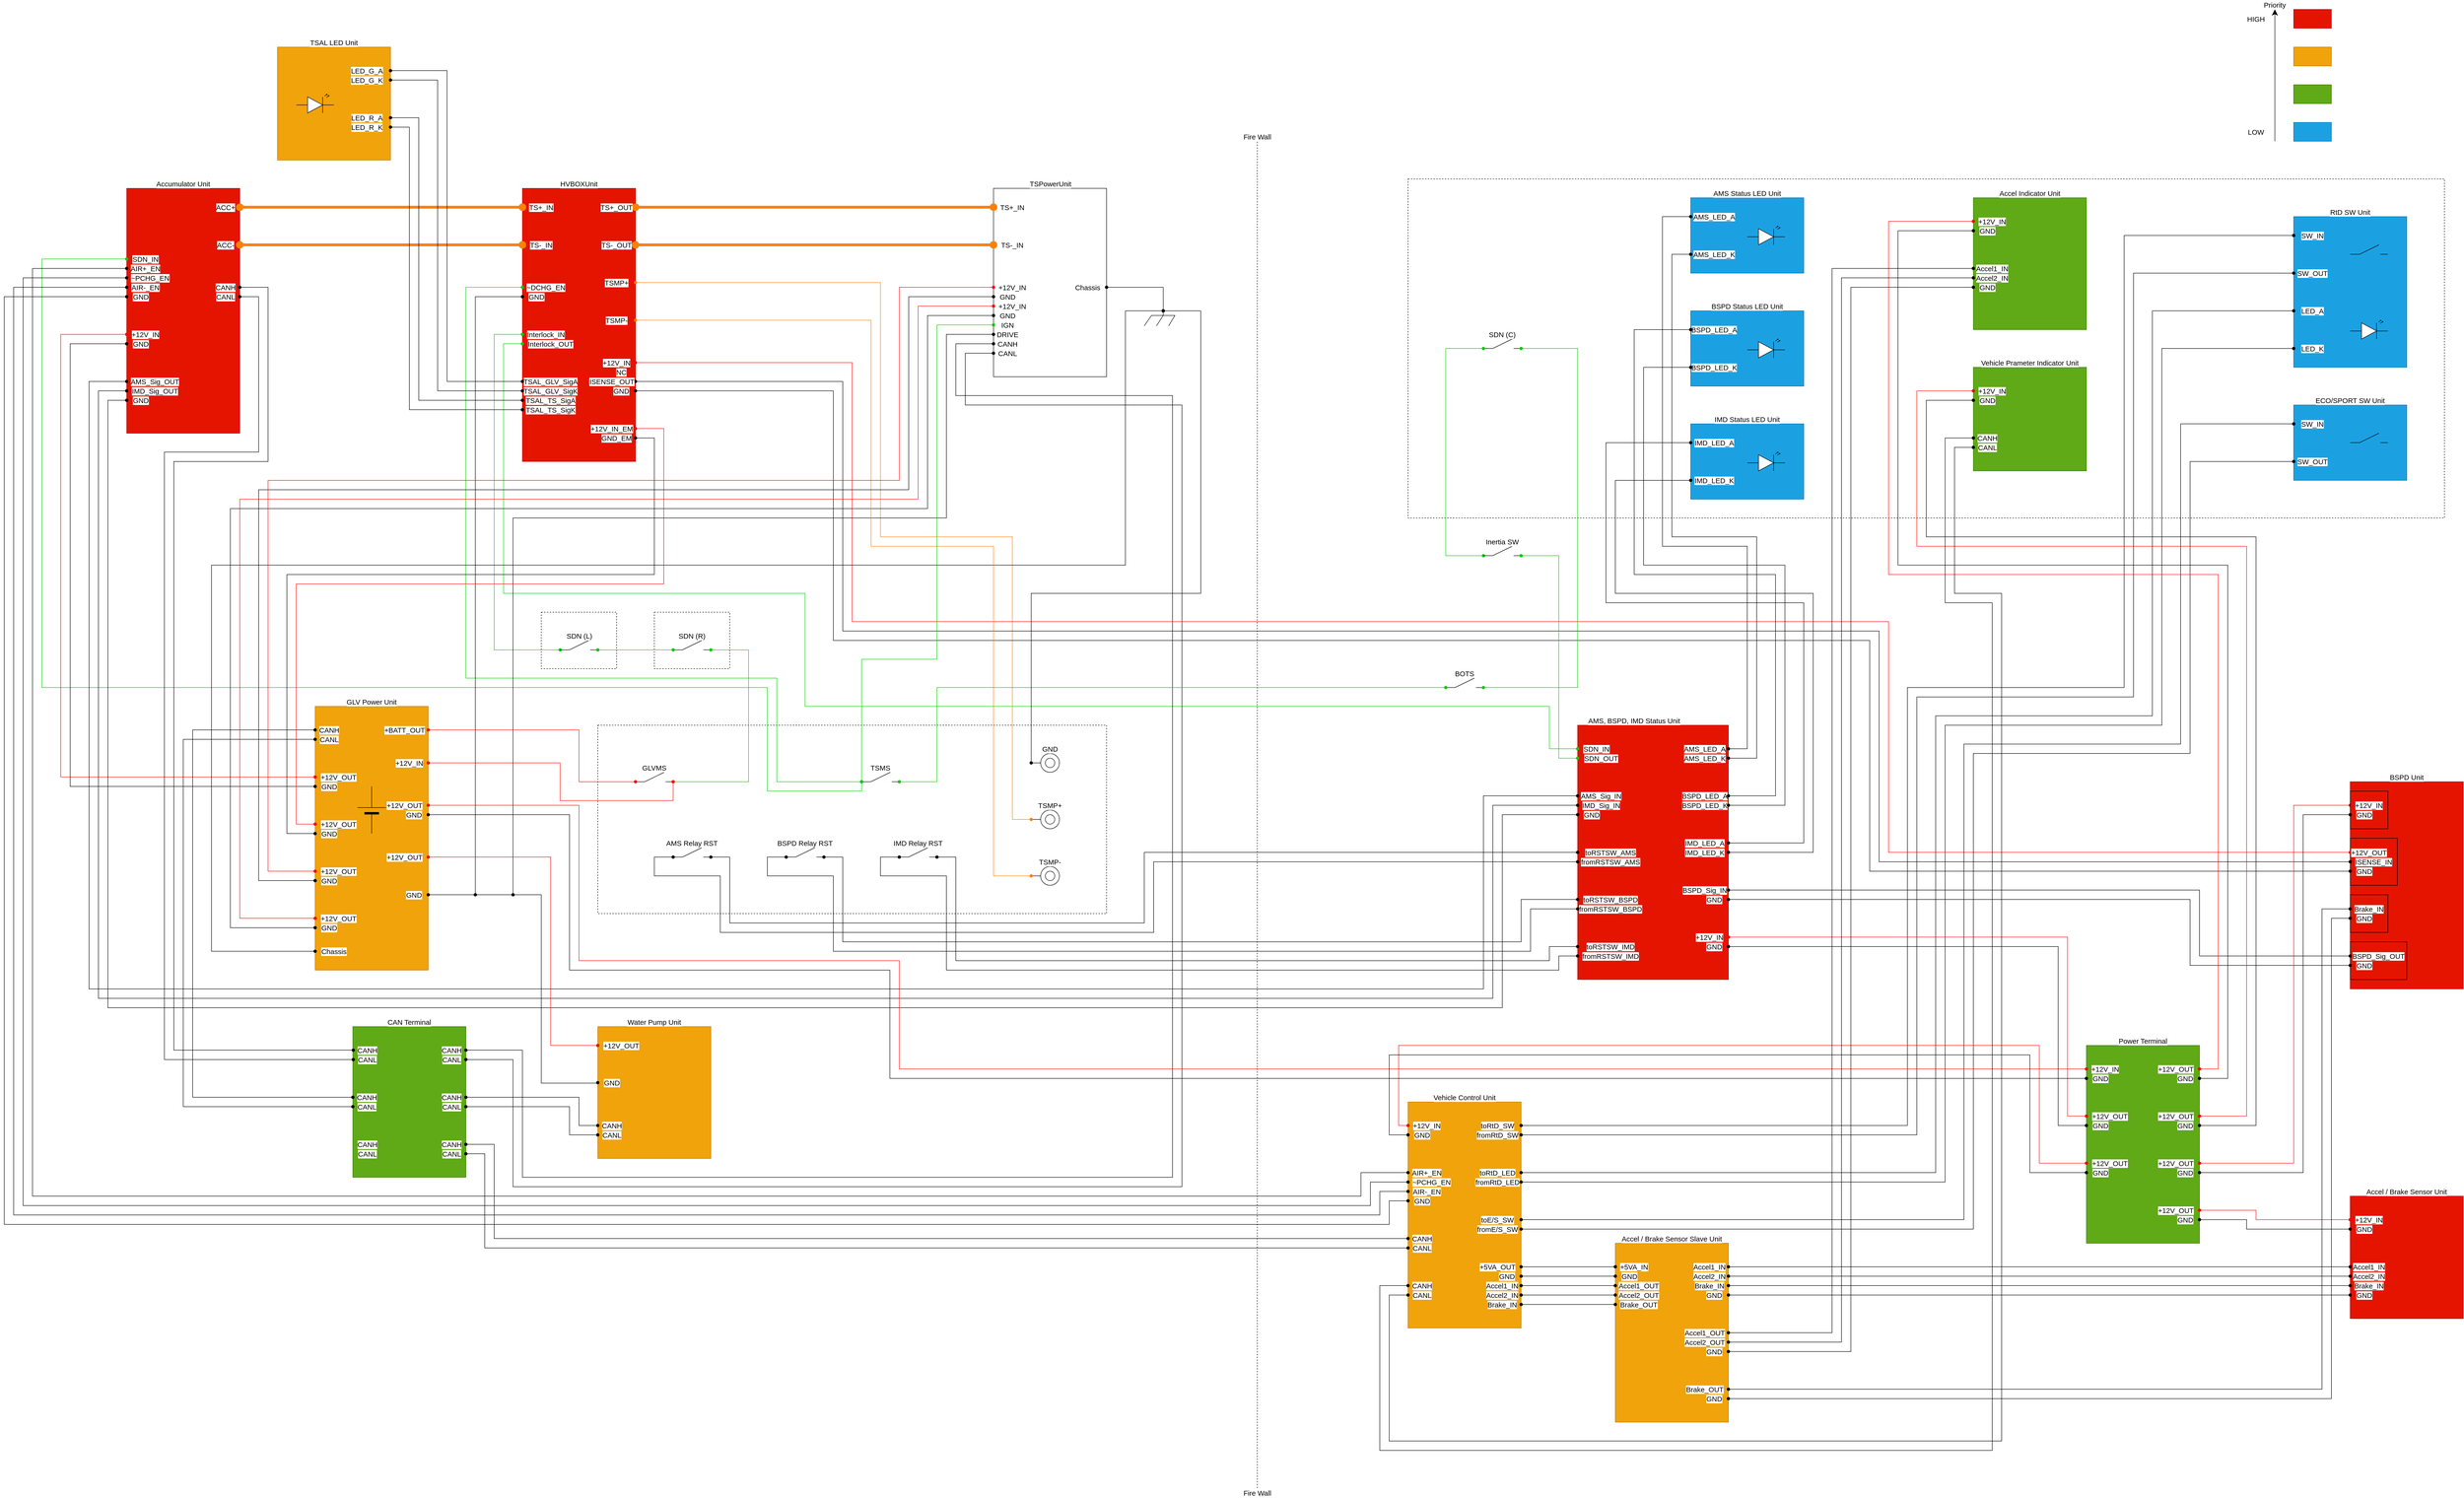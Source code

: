 <mxfile version="24.1.0" type="device" pages="9">
  <diagram name="WholeElectricalSystem" id="MsmEw--c6FERdP3mu5BJ">
    <mxGraphModel dx="6834" dy="4199" grid="1" gridSize="10" guides="1" tooltips="1" connect="1" arrows="1" fold="1" page="1" pageScale="1" pageWidth="827" pageHeight="1169" math="0" shadow="0">
      <root>
        <mxCell id="0" />
        <mxCell id="1" parent="0" />
        <mxCell id="sbSWdJ2btTOljgOdCEAD-2" value="" style="rounded=0;whiteSpace=wrap;html=1;fillColor=#f0a30a;fontColor=#000000;strokeColor=#BD7000;" parent="1" vertex="1">
          <mxGeometry x="-640" y="400" width="240" height="560" as="geometry" />
        </mxCell>
        <mxCell id="xvu4oaWDeYxHGIkC_W2Z-23" value="" style="rounded=0;whiteSpace=wrap;html=1;fillColor=#f0a30a;fontColor=#000000;strokeColor=#BD7000;" parent="1" vertex="1">
          <mxGeometry x="-40" y="1080" width="240" height="280" as="geometry" />
        </mxCell>
        <mxCell id="m0quK7N5QTGFfgd3Kpnv-1" value="" style="rounded=0;whiteSpace=wrap;html=1;fillColor=#60a917;fontColor=#ffffff;strokeColor=#2D7600;" parent="1" vertex="1">
          <mxGeometry x="-560" y="1080" width="240" height="320" as="geometry" />
        </mxCell>
        <mxCell id="PgOMOAdjVQI5bUkGmfU4-9" value="" style="rounded=0;whiteSpace=wrap;html=1;fillColor=#60a917;fontColor=#ffffff;strokeColor=#2D7600;" parent="1" vertex="1">
          <mxGeometry x="3120" y="1120" width="240" height="420" as="geometry" />
        </mxCell>
        <mxCell id="eqC7gpAxrglZMwgHAbwH-5" value="" style="rounded=0;whiteSpace=wrap;html=1;fillColor=none;dashed=1;" parent="1" vertex="1">
          <mxGeometry x="1680" y="-720" width="2200" height="720" as="geometry" />
        </mxCell>
        <mxCell id="ArWLF-qYPMI0wClnjEbO-13" value="" style="rounded=0;whiteSpace=wrap;html=1;fillColor=#1ba1e2;fontColor=#ffffff;strokeColor=#006EAF;" parent="1" vertex="1">
          <mxGeometry x="2280" y="-200" width="240" height="160" as="geometry" />
        </mxCell>
        <mxCell id="ArWLF-qYPMI0wClnjEbO-9" value="" style="rounded=0;whiteSpace=wrap;html=1;fillColor=#1ba1e2;fontColor=#ffffff;strokeColor=#006EAF;" parent="1" vertex="1">
          <mxGeometry x="2280" y="-680" width="240" height="160" as="geometry" />
        </mxCell>
        <mxCell id="ArWLF-qYPMI0wClnjEbO-10" value="" style="rounded=0;whiteSpace=wrap;html=1;fillColor=#1ba1e2;fontColor=#ffffff;strokeColor=#006EAF;" parent="1" vertex="1">
          <mxGeometry x="2280" y="-440" width="240" height="160" as="geometry" />
        </mxCell>
        <mxCell id="eqC7gpAxrglZMwgHAbwH-6" value="" style="rounded=0;whiteSpace=wrap;html=1;fillColor=#60a917;fontColor=#ffffff;strokeColor=#2D7600;" parent="1" vertex="1">
          <mxGeometry x="2880" y="-680" width="240" height="280" as="geometry" />
        </mxCell>
        <mxCell id="eqC7gpAxrglZMwgHAbwH-9" value="" style="rounded=0;whiteSpace=wrap;html=1;fillColor=#60a917;fontColor=#ffffff;strokeColor=#2D7600;" parent="1" vertex="1">
          <mxGeometry x="2880" y="-320" width="240" height="220" as="geometry" />
        </mxCell>
        <mxCell id="ArWLF-qYPMI0wClnjEbO-16" value="" style="rounded=0;whiteSpace=wrap;html=1;fillColor=#1ba1e2;fontColor=#ffffff;strokeColor=#006EAF;" parent="1" vertex="1">
          <mxGeometry x="3560" y="-240" width="240" height="160" as="geometry" />
        </mxCell>
        <mxCell id="UPJX_zz603NO6wVSezFe-7" value="" style="rounded=0;whiteSpace=wrap;html=1;fillColor=#1ba1e2;fontColor=#ffffff;strokeColor=#006EAF;" parent="1" vertex="1">
          <mxGeometry x="3560" y="-640" width="240" height="320" as="geometry" />
        </mxCell>
        <mxCell id="xvu4oaWDeYxHGIkC_W2Z-28" value="" style="rounded=0;whiteSpace=wrap;html=1;fillColor=#f0a30a;fontColor=#000000;strokeColor=#BD7000;" parent="1" vertex="1">
          <mxGeometry x="-720" y="-1000" width="240" height="240" as="geometry" />
        </mxCell>
        <mxCell id="oCRFyxEQRca-3eYmZbQT-1" value="" style="rounded=0;whiteSpace=wrap;html=1;fillColor=#e51400;fontColor=#ffffff;strokeColor=#B20000;" parent="1" vertex="1">
          <mxGeometry x="-1040" y="-700" width="240" height="520" as="geometry" />
        </mxCell>
        <mxCell id="w8gNF3talsbIbQyJNYTr-1" value="" style="rounded=0;whiteSpace=wrap;html=1;fillColor=#e51400;fontColor=#ffffff;strokeColor=#B20000;" parent="1" vertex="1">
          <mxGeometry x="-200" y="-700" width="240" height="580" as="geometry" />
        </mxCell>
        <mxCell id="xvu4oaWDeYxHGIkC_W2Z-41" value="" style="rounded=0;whiteSpace=wrap;html=1;fillColor=#f0a30a;fontColor=#000000;strokeColor=#BD7000;" parent="1" vertex="1">
          <mxGeometry x="1680" y="1240" width="240" height="480" as="geometry" />
        </mxCell>
        <mxCell id="xvu4oaWDeYxHGIkC_W2Z-11" value="" style="rounded=0;whiteSpace=wrap;html=1;fillColor=#e51400;fontColor=#ffffff;strokeColor=#B20000;" parent="1" vertex="1">
          <mxGeometry x="3680" y="560" width="240" height="440" as="geometry" />
        </mxCell>
        <mxCell id="xvu4oaWDeYxHGIkC_W2Z-38" value="" style="rounded=0;whiteSpace=wrap;html=1;fillColor=#e51400;fontColor=#ffffff;strokeColor=#B20000;" parent="1" vertex="1">
          <mxGeometry x="3680" y="1440" width="240" height="260" as="geometry" />
        </mxCell>
        <mxCell id="pdZkgI4KKNqEy6NraWEb-3" value="" style="rounded=0;whiteSpace=wrap;html=1;fillColor=#f0a30a;fontColor=#000000;strokeColor=#BD7000;" parent="1" vertex="1">
          <mxGeometry x="2120" y="1540" width="240" height="380" as="geometry" />
        </mxCell>
        <mxCell id="6N6BNXJXTDJu4V0NUzPb-1" value="" style="rounded=0;whiteSpace=wrap;html=1;fillColor=#e51400;strokeColor=#B20000;fontColor=#ffffff;" parent="1" vertex="1">
          <mxGeometry x="2040" y="440" width="320" height="540" as="geometry" />
        </mxCell>
        <mxCell id="xBY9d1haZ00UCmq45ePU-1" style="edgeStyle=orthogonalEdgeStyle;rounded=0;orthogonalLoop=1;jettySize=auto;html=1;exitX=0;exitY=0.5;exitDx=0;exitDy=0;align=center;verticalAlign=middle;fontFamily=Helvetica;fontSize=11;fontColor=default;labelBackgroundColor=default;startArrow=none;startFill=0;startSize=10;endArrow=none;endFill=0;endSize=10;" parent="1" source="xBY9d1haZ00UCmq45ePU-2" edge="1">
          <mxGeometry relative="1" as="geometry">
            <mxPoint x="880.0" y="640.083" as="targetPoint" />
          </mxGeometry>
        </mxCell>
        <mxCell id="rHVf_1mQHyV45UlH_PsB-19" value="" style="rounded=0;whiteSpace=wrap;html=1;fontFamily=Helvetica;fontSize=11;fontColor=default;labelBackgroundColor=default;fillColor=none;" parent="1" vertex="1">
          <mxGeometry x="3680" y="900" width="120" height="80" as="geometry" />
        </mxCell>
        <mxCell id="rHVf_1mQHyV45UlH_PsB-18" value="" style="rounded=0;whiteSpace=wrap;html=1;fontFamily=Helvetica;fontSize=11;fontColor=default;labelBackgroundColor=default;fillColor=none;" parent="1" vertex="1">
          <mxGeometry x="3680" y="800" width="80" height="80" as="geometry" />
        </mxCell>
        <mxCell id="rHVf_1mQHyV45UlH_PsB-17" value="" style="rounded=0;whiteSpace=wrap;html=1;fontFamily=Helvetica;fontSize=11;fontColor=default;labelBackgroundColor=default;fillColor=none;" parent="1" vertex="1">
          <mxGeometry x="3680" y="680" width="100" height="100" as="geometry" />
        </mxCell>
        <mxCell id="pdZkgI4KKNqEy6NraWEb-31" style="edgeStyle=orthogonalEdgeStyle;rounded=0;orthogonalLoop=1;jettySize=auto;html=1;exitX=1;exitY=0.5;exitDx=0;exitDy=0;strokeColor=default;align=center;verticalAlign=middle;fontFamily=Helvetica;fontSize=11;fontColor=default;labelBackgroundColor=default;startArrow=oval;startFill=1;endArrow=oval;endFill=1;entryX=0;entryY=0.5;entryDx=0;entryDy=0;" parent="1" source="rHVf_1mQHyV45UlH_PsB-2" target="rHVf_1mQHyV45UlH_PsB-15" edge="1">
          <mxGeometry relative="1" as="geometry">
            <mxPoint x="3090" y="1100" as="targetPoint" />
            <Array as="points">
              <mxPoint x="3420" y="1190" />
              <mxPoint x="3420" y="100" />
              <mxPoint x="2720" y="100" />
              <mxPoint x="2720" y="-610" />
            </Array>
          </mxGeometry>
        </mxCell>
        <mxCell id="rHVf_1mQHyV45UlH_PsB-2" value="GND" style="text;html=1;align=center;verticalAlign=middle;whiteSpace=wrap;rounded=0;fontFamily=Helvetica;fontSize=15;fontColor=default;labelBackgroundColor=default;" parent="1" vertex="1">
          <mxGeometry x="3300" y="1180" width="60" height="20" as="geometry" />
        </mxCell>
        <mxCell id="aLsiyivunSuFtoDEYW-E-2" value="Interlock_OUT" style="text;html=1;align=center;verticalAlign=middle;whiteSpace=wrap;rounded=0;fontFamily=Helvetica;fontSize=15;fontColor=default;labelBackgroundColor=default;" parent="1" vertex="1">
          <mxGeometry x="-200" y="-380" width="120" height="20" as="geometry" />
        </mxCell>
        <mxCell id="eqC7gpAxrglZMwgHAbwH-3" value="" style="rounded=0;whiteSpace=wrap;html=1;fillColor=none;dashed=1;" parent="1" vertex="1">
          <mxGeometry x="-160" y="200" width="160" height="120" as="geometry" />
        </mxCell>
        <mxCell id="eqC7gpAxrglZMwgHAbwH-4" value="" style="rounded=0;whiteSpace=wrap;html=1;fillColor=none;dashed=1;" parent="1" vertex="1">
          <mxGeometry x="80" y="200" width="160" height="120" as="geometry" />
        </mxCell>
        <mxCell id="eqC7gpAxrglZMwgHAbwH-2" value="" style="rounded=0;whiteSpace=wrap;html=1;fillColor=none;dashed=1;" parent="1" vertex="1">
          <mxGeometry x="-40" y="440" width="1080" height="400" as="geometry" />
        </mxCell>
        <mxCell id="sbSWdJ2btTOljgOdCEAD-1" value="" style="verticalLabelPosition=bottom;shadow=0;dashed=0;align=center;fillColor=strokeColor;html=1;verticalAlign=top;strokeWidth=1;shape=mxgraph.electrical.miscellaneous.monocell_battery;rotation=-90;" parent="1" vertex="1">
          <mxGeometry x="-570" y="590" width="100" height="60" as="geometry" />
        </mxCell>
        <mxCell id="ON0lmAe2YtxbFXXSLrAi-1" value="GLV Power Unit" style="text;html=1;align=center;verticalAlign=middle;whiteSpace=wrap;rounded=0;fontFamily=Helvetica;fontSize=15;fontColor=default;labelBackgroundColor=default;" parent="1" vertex="1">
          <mxGeometry x="-600" y="380" width="160" height="20" as="geometry" />
        </mxCell>
        <mxCell id="kRNHz9ZlgXO46kr3LJrZ-1" value="+BATT_OUT" style="text;html=1;align=center;verticalAlign=middle;whiteSpace=wrap;rounded=0;fontFamily=Helvetica;fontSize=15;fontColor=default;labelBackgroundColor=default;" parent="1" vertex="1">
          <mxGeometry x="-500" y="440" width="100" height="20" as="geometry" />
        </mxCell>
        <mxCell id="1THhNBDfODjcH-pkRfXb-1" value="HVBOXUnit" style="text;html=1;align=center;verticalAlign=middle;whiteSpace=wrap;rounded=0;fontFamily=Helvetica;fontSize=15;fontColor=default;labelBackgroundColor=default;" parent="1" vertex="1">
          <mxGeometry x="-160" y="-720" width="160" height="20" as="geometry" />
        </mxCell>
        <mxCell id="m0quK7N5QTGFfgd3Kpnv-18" style="edgeStyle=orthogonalEdgeStyle;rounded=0;orthogonalLoop=1;jettySize=auto;html=1;exitX=0;exitY=1;exitDx=0;exitDy=0;exitPerimeter=0;entryX=0;entryY=0.5;entryDx=0;entryDy=0;strokeColor=#00CC00;align=center;verticalAlign=middle;fontFamily=Helvetica;fontSize=11;fontColor=default;labelBackgroundColor=default;startArrow=oval;startFill=1;endArrow=oval;endFill=1;" parent="1" source="12yPev2hvcUefo8gwgzs-1" target="aLsiyivunSuFtoDEYW-E-1" edge="1">
          <mxGeometry relative="1" as="geometry">
            <Array as="points">
              <mxPoint x="-260" y="280" />
              <mxPoint x="-260" y="-390" />
            </Array>
          </mxGeometry>
        </mxCell>
        <mxCell id="12yPev2hvcUefo8gwgzs-1" value="" style="pointerEvents=1;verticalLabelPosition=bottom;shadow=0;dashed=0;align=center;html=1;verticalAlign=top;shape=mxgraph.electrical.electro-mechanical.make_contact;fontFamily=Helvetica;fontSize=11;fontColor=default;labelBackgroundColor=default;" parent="1" vertex="1">
          <mxGeometry x="-120" y="260" width="80" height="20" as="geometry" />
        </mxCell>
        <mxCell id="12yPev2hvcUefo8gwgzs-2" value="" style="pointerEvents=1;verticalLabelPosition=bottom;shadow=0;dashed=0;align=center;html=1;verticalAlign=top;shape=mxgraph.electrical.electro-mechanical.make_contact;fontFamily=Helvetica;fontSize=11;fontColor=default;labelBackgroundColor=default;" parent="1" vertex="1">
          <mxGeometry x="120" y="260" width="80" height="20" as="geometry" />
        </mxCell>
        <mxCell id="12yPev2hvcUefo8gwgzs-3" value="" style="pointerEvents=1;verticalLabelPosition=bottom;shadow=0;dashed=0;align=center;html=1;verticalAlign=top;shape=mxgraph.electrical.electro-mechanical.make_contact;fontFamily=Helvetica;fontSize=11;fontColor=default;labelBackgroundColor=default;" parent="1" vertex="1">
          <mxGeometry x="40" y="540" width="80" height="20" as="geometry" />
        </mxCell>
        <mxCell id="12yPev2hvcUefo8gwgzs-4" value="GLVMS" style="text;html=1;align=center;verticalAlign=middle;whiteSpace=wrap;rounded=0;fontFamily=Helvetica;fontSize=15;fontColor=default;labelBackgroundColor=default;" parent="1" vertex="1">
          <mxGeometry x="40" y="520" width="80" height="20" as="geometry" />
        </mxCell>
        <mxCell id="12yPev2hvcUefo8gwgzs-5" value="SDN (R)" style="text;html=1;align=center;verticalAlign=middle;whiteSpace=wrap;rounded=0;fontFamily=Helvetica;fontSize=15;fontColor=default;labelBackgroundColor=default;" parent="1" vertex="1">
          <mxGeometry x="120" y="240" width="80" height="20" as="geometry" />
        </mxCell>
        <mxCell id="12yPev2hvcUefo8gwgzs-6" value="SDN (L)" style="text;html=1;align=center;verticalAlign=middle;whiteSpace=wrap;rounded=0;fontFamily=Helvetica;fontSize=15;fontColor=default;labelBackgroundColor=default;" parent="1" vertex="1">
          <mxGeometry x="-119" y="240" width="80" height="20" as="geometry" />
        </mxCell>
        <mxCell id="12yPev2hvcUefo8gwgzs-7" value="" style="pointerEvents=1;verticalLabelPosition=bottom;shadow=0;dashed=0;align=center;html=1;verticalAlign=top;shape=mxgraph.electrical.electro-mechanical.make_contact;fontFamily=Helvetica;fontSize=11;fontColor=default;labelBackgroundColor=default;" parent="1" vertex="1">
          <mxGeometry x="1840" y="-380" width="80" height="20" as="geometry" />
        </mxCell>
        <mxCell id="12yPev2hvcUefo8gwgzs-8" value="SDN (C)" style="text;html=1;align=center;verticalAlign=middle;whiteSpace=wrap;rounded=0;fontFamily=Helvetica;fontSize=15;fontColor=default;labelBackgroundColor=default;" parent="1" vertex="1">
          <mxGeometry x="1840" y="-400" width="80" height="20" as="geometry" />
        </mxCell>
        <mxCell id="12yPev2hvcUefo8gwgzs-9" value="TSMS" style="text;html=1;align=center;verticalAlign=middle;whiteSpace=wrap;rounded=0;fontFamily=Helvetica;fontSize=15;fontColor=default;labelBackgroundColor=default;" parent="1" vertex="1">
          <mxGeometry x="520" y="520" width="80" height="20" as="geometry" />
        </mxCell>
        <mxCell id="PgOMOAdjVQI5bUkGmfU4-2" style="edgeStyle=orthogonalEdgeStyle;rounded=0;orthogonalLoop=1;jettySize=auto;html=1;exitX=0;exitY=1;exitDx=0;exitDy=0;exitPerimeter=0;strokeColor=#00CC00;align=center;verticalAlign=middle;fontFamily=Helvetica;fontSize=11;fontColor=default;labelBackgroundColor=default;startArrow=oval;startFill=1;endArrow=oval;endFill=1;entryX=0;entryY=0.5;entryDx=0;entryDy=0;" parent="1" source="12yPev2hvcUefo8gwgzs-10" target="aLsiyivunSuFtoDEYW-E-5" edge="1">
          <mxGeometry relative="1" as="geometry">
            <mxPoint x="-220" y="-260" as="targetPoint" />
            <Array as="points">
              <mxPoint x="340" y="560" />
              <mxPoint x="340" y="340" />
              <mxPoint x="-320" y="340" />
              <mxPoint x="-320" y="-490" />
            </Array>
          </mxGeometry>
        </mxCell>
        <mxCell id="pdZkgI4KKNqEy6NraWEb-6" style="edgeStyle=orthogonalEdgeStyle;rounded=0;orthogonalLoop=1;jettySize=auto;html=1;exitX=0;exitY=1;exitDx=0;exitDy=0;exitPerimeter=0;strokeColor=#00CC00;align=center;verticalAlign=middle;fontFamily=Helvetica;fontSize=11;fontColor=default;labelBackgroundColor=default;startArrow=oval;startFill=1;endArrow=oval;endFill=1;entryX=0;entryY=0.5;entryDx=0;entryDy=0;" parent="1" source="12yPev2hvcUefo8gwgzs-10" target="pdZkgI4KKNqEy6NraWEb-5" edge="1">
          <mxGeometry relative="1" as="geometry">
            <mxPoint x="-1050" y="-150" as="targetPoint" />
            <Array as="points">
              <mxPoint x="520" y="580" />
              <mxPoint x="320" y="580" />
              <mxPoint x="320" y="360" />
              <mxPoint x="-1220" y="360" />
              <mxPoint x="-1220" y="-550" />
            </Array>
          </mxGeometry>
        </mxCell>
        <mxCell id="12yPev2hvcUefo8gwgzs-10" value="" style="pointerEvents=1;verticalLabelPosition=bottom;shadow=0;dashed=0;align=center;html=1;verticalAlign=top;shape=mxgraph.electrical.electro-mechanical.make_contact;fontFamily=Helvetica;fontSize=11;fontColor=default;labelBackgroundColor=default;" parent="1" vertex="1">
          <mxGeometry x="520" y="540" width="80" height="20" as="geometry" />
        </mxCell>
        <mxCell id="oCRFyxEQRca-3eYmZbQT-2" value="Accumulator Unit" style="text;html=1;align=center;verticalAlign=middle;whiteSpace=wrap;rounded=0;fontFamily=Helvetica;fontSize=15;fontColor=default;labelBackgroundColor=default;" parent="1" vertex="1">
          <mxGeometry x="-1000" y="-720" width="160" height="20" as="geometry" />
        </mxCell>
        <mxCell id="yp7jH8YeEBBK8Xu4pnaI-1" value="" style="rounded=0;whiteSpace=wrap;html=1;fillColor=none;" parent="1" vertex="1">
          <mxGeometry x="800" y="-700" width="240" height="400" as="geometry" />
        </mxCell>
        <mxCell id="yp7jH8YeEBBK8Xu4pnaI-2" value="TSPowerUnit" style="text;html=1;align=center;verticalAlign=middle;whiteSpace=wrap;rounded=0;fontFamily=Helvetica;fontSize=15;fontColor=default;labelBackgroundColor=default;" parent="1" vertex="1">
          <mxGeometry x="841" y="-720" width="160" height="20" as="geometry" />
        </mxCell>
        <mxCell id="pdZkgI4KKNqEy6NraWEb-110" style="edgeStyle=orthogonalEdgeStyle;rounded=0;orthogonalLoop=1;jettySize=auto;html=1;exitX=1;exitY=0.5;exitDx=0;exitDy=0;entryX=0;entryY=0.5;entryDx=0;entryDy=0;strokeColor=#FF8000;align=center;verticalAlign=middle;fontFamily=Helvetica;fontSize=11;fontColor=default;labelBackgroundColor=default;startArrow=oval;startFill=1;endArrow=oval;endFill=1;strokeWidth=6;endSize=10;startSize=10;" parent="1" source="yp7jH8YeEBBK8Xu4pnaI-3" target="yp7jH8YeEBBK8Xu4pnaI-5" edge="1">
          <mxGeometry relative="1" as="geometry" />
        </mxCell>
        <mxCell id="yp7jH8YeEBBK8Xu4pnaI-3" value="ACC+" style="text;html=1;align=center;verticalAlign=middle;whiteSpace=wrap;rounded=0;fontFamily=Helvetica;fontSize=15;fontColor=default;labelBackgroundColor=default;" parent="1" vertex="1">
          <mxGeometry x="-860" y="-670" width="60" height="20" as="geometry" />
        </mxCell>
        <mxCell id="pdZkgI4KKNqEy6NraWEb-111" style="edgeStyle=orthogonalEdgeStyle;rounded=0;orthogonalLoop=1;jettySize=auto;html=1;exitX=1;exitY=0.5;exitDx=0;exitDy=0;entryX=0;entryY=0.5;entryDx=0;entryDy=0;strokeColor=#FF8000;strokeWidth=6;align=center;verticalAlign=middle;fontFamily=Helvetica;fontSize=11;fontColor=default;labelBackgroundColor=default;startArrow=oval;startFill=1;startSize=10;endArrow=oval;endFill=1;endSize=10;" parent="1" source="yp7jH8YeEBBK8Xu4pnaI-4" target="yp7jH8YeEBBK8Xu4pnaI-6" edge="1">
          <mxGeometry relative="1" as="geometry">
            <Array as="points">
              <mxPoint x="-610" y="-580" />
              <mxPoint x="-610" y="-580" />
            </Array>
          </mxGeometry>
        </mxCell>
        <mxCell id="yp7jH8YeEBBK8Xu4pnaI-4" value="ACC-" style="text;html=1;align=center;verticalAlign=middle;whiteSpace=wrap;rounded=0;fontFamily=Helvetica;fontSize=15;fontColor=default;labelBackgroundColor=default;" parent="1" vertex="1">
          <mxGeometry x="-860" y="-590" width="60" height="20" as="geometry" />
        </mxCell>
        <mxCell id="yp7jH8YeEBBK8Xu4pnaI-5" value="TS+_IN" style="text;html=1;align=center;verticalAlign=middle;whiteSpace=wrap;rounded=0;fontFamily=Helvetica;fontSize=15;fontColor=default;labelBackgroundColor=default;" parent="1" vertex="1">
          <mxGeometry x="-200" y="-670" width="80" height="20" as="geometry" />
        </mxCell>
        <mxCell id="yp7jH8YeEBBK8Xu4pnaI-6" value="TS-_IN" style="text;html=1;align=center;verticalAlign=middle;whiteSpace=wrap;rounded=0;fontFamily=Helvetica;fontSize=15;fontColor=default;labelBackgroundColor=default;" parent="1" vertex="1">
          <mxGeometry x="-200" y="-590" width="80" height="20" as="geometry" />
        </mxCell>
        <mxCell id="pdZkgI4KKNqEy6NraWEb-112" style="edgeStyle=orthogonalEdgeStyle;rounded=0;orthogonalLoop=1;jettySize=auto;html=1;exitX=1;exitY=0.5;exitDx=0;exitDy=0;entryX=0;entryY=0.5;entryDx=0;entryDy=0;strokeColor=#FF8000;strokeWidth=6;align=center;verticalAlign=middle;fontFamily=Helvetica;fontSize=11;fontColor=default;labelBackgroundColor=default;startArrow=oval;startFill=1;startSize=10;endArrow=oval;endFill=1;endSize=10;" parent="1" source="yp7jH8YeEBBK8Xu4pnaI-7" target="yp7jH8YeEBBK8Xu4pnaI-9" edge="1">
          <mxGeometry relative="1" as="geometry" />
        </mxCell>
        <mxCell id="yp7jH8YeEBBK8Xu4pnaI-7" value="TS+_OUT" style="text;html=1;align=center;verticalAlign=middle;whiteSpace=wrap;rounded=0;fontFamily=Helvetica;fontSize=15;fontColor=default;labelBackgroundColor=default;" parent="1" vertex="1">
          <mxGeometry x="-40" y="-670" width="80" height="20" as="geometry" />
        </mxCell>
        <mxCell id="pdZkgI4KKNqEy6NraWEb-113" style="edgeStyle=orthogonalEdgeStyle;rounded=0;orthogonalLoop=1;jettySize=auto;html=1;exitX=1;exitY=0.5;exitDx=0;exitDy=0;entryX=0;entryY=0.5;entryDx=0;entryDy=0;strokeColor=#FF8000;strokeWidth=6;align=center;verticalAlign=middle;fontFamily=Helvetica;fontSize=11;fontColor=default;labelBackgroundColor=default;startArrow=oval;startFill=1;startSize=10;endArrow=oval;endFill=1;endSize=10;" parent="1" source="yp7jH8YeEBBK8Xu4pnaI-8" target="yp7jH8YeEBBK8Xu4pnaI-10" edge="1">
          <mxGeometry relative="1" as="geometry" />
        </mxCell>
        <mxCell id="yp7jH8YeEBBK8Xu4pnaI-8" value="TS-_OUT" style="text;html=1;align=center;verticalAlign=middle;whiteSpace=wrap;rounded=0;fontFamily=Helvetica;fontSize=15;fontColor=default;labelBackgroundColor=default;" parent="1" vertex="1">
          <mxGeometry x="-40" y="-590" width="80" height="20" as="geometry" />
        </mxCell>
        <mxCell id="yp7jH8YeEBBK8Xu4pnaI-9" value="TS+_IN" style="text;html=1;align=center;verticalAlign=middle;whiteSpace=wrap;rounded=0;fontFamily=Helvetica;fontSize=15;fontColor=default;labelBackgroundColor=default;" parent="1" vertex="1">
          <mxGeometry x="800" y="-670" width="80" height="20" as="geometry" />
        </mxCell>
        <mxCell id="yp7jH8YeEBBK8Xu4pnaI-10" value="TS-_IN" style="text;html=1;align=center;verticalAlign=middle;whiteSpace=wrap;rounded=0;fontFamily=Helvetica;fontSize=15;fontColor=default;labelBackgroundColor=default;" parent="1" vertex="1">
          <mxGeometry x="800" y="-590" width="80" height="20" as="geometry" />
        </mxCell>
        <mxCell id="aLsiyivunSuFtoDEYW-E-1" value="Interlock_IN" style="text;html=1;align=center;verticalAlign=middle;whiteSpace=wrap;rounded=0;fontFamily=Helvetica;fontSize=15;fontColor=default;labelBackgroundColor=default;" parent="1" vertex="1">
          <mxGeometry x="-200" y="-400" width="100" height="20" as="geometry" />
        </mxCell>
        <mxCell id="m0quK7N5QTGFfgd3Kpnv-19" style="edgeStyle=orthogonalEdgeStyle;rounded=0;orthogonalLoop=1;jettySize=auto;html=1;exitX=0;exitY=0.5;exitDx=0;exitDy=0;strokeColor=#00CC00;align=center;verticalAlign=middle;fontFamily=Helvetica;fontSize=11;fontColor=default;labelBackgroundColor=default;startArrow=oval;startFill=1;endArrow=oval;endFill=1;entryX=0;entryY=0.5;entryDx=0;entryDy=0;" parent="1" source="aLsiyivunSuFtoDEYW-E-2" target="sOxcF_Aarso3wAnepvWY-1" edge="1">
          <mxGeometry relative="1" as="geometry">
            <mxPoint x="1550" y="440" as="targetPoint" />
            <Array as="points">
              <mxPoint x="-240" y="-370" />
              <mxPoint x="-240" y="160" />
              <mxPoint x="400" y="160" />
              <mxPoint x="400" y="400" />
              <mxPoint x="1980" y="400" />
              <mxPoint x="1980" y="490" />
            </Array>
          </mxGeometry>
        </mxCell>
        <mxCell id="pdZkgI4KKNqEy6NraWEb-114" style="edgeStyle=orthogonalEdgeStyle;rounded=0;orthogonalLoop=1;jettySize=auto;html=1;exitX=1;exitY=0.5;exitDx=0;exitDy=0;strokeColor=#FF8000;strokeWidth=1;align=center;verticalAlign=middle;fontFamily=Helvetica;fontSize=11;fontColor=default;labelBackgroundColor=default;startArrow=oval;startFill=1;startSize=6;endArrow=oval;endFill=1;endSize=6;" parent="1" source="aLsiyivunSuFtoDEYW-E-3" edge="1">
          <mxGeometry relative="1" as="geometry">
            <mxPoint x="880" y="640" as="targetPoint" />
            <Array as="points">
              <mxPoint x="560" y="-500" />
              <mxPoint x="560" y="40" />
              <mxPoint x="840" y="40" />
              <mxPoint x="840" y="640" />
            </Array>
          </mxGeometry>
        </mxCell>
        <mxCell id="aLsiyivunSuFtoDEYW-E-3" value="TSMP+" style="text;html=1;align=center;verticalAlign=middle;whiteSpace=wrap;rounded=0;fontFamily=Helvetica;fontSize=15;fontColor=default;labelBackgroundColor=default;" parent="1" vertex="1">
          <mxGeometry x="-40" y="-510" width="80" height="20" as="geometry" />
        </mxCell>
        <mxCell id="aLsiyivunSuFtoDEYW-E-4" value="TSMP-" style="text;html=1;align=center;verticalAlign=middle;whiteSpace=wrap;rounded=0;fontFamily=Helvetica;fontSize=15;fontColor=default;labelBackgroundColor=default;" parent="1" vertex="1">
          <mxGeometry x="-40" y="-430" width="80" height="20" as="geometry" />
        </mxCell>
        <mxCell id="aLsiyivunSuFtoDEYW-E-5" value="~DCHG_EN" style="text;html=1;align=center;verticalAlign=middle;whiteSpace=wrap;rounded=0;fontFamily=Helvetica;fontSize=15;fontColor=default;labelBackgroundColor=default;" parent="1" vertex="1">
          <mxGeometry x="-200" y="-500" width="100" height="20" as="geometry" />
        </mxCell>
        <mxCell id="pdZkgI4KKNqEy6NraWEb-68" style="edgeStyle=orthogonalEdgeStyle;rounded=0;orthogonalLoop=1;jettySize=auto;html=1;exitX=0;exitY=0.5;exitDx=0;exitDy=0;strokeColor=default;align=center;verticalAlign=middle;fontFamily=Helvetica;fontSize=11;fontColor=default;labelBackgroundColor=default;startArrow=oval;startFill=1;endArrow=oval;endFill=1;entryX=1;entryY=0.5;entryDx=0;entryDy=0;" parent="1" source="aLsiyivunSuFtoDEYW-E-6" target="pdZkgI4KKNqEy6NraWEb-72" edge="1">
          <mxGeometry relative="1" as="geometry">
            <mxPoint x="-300" y="800" as="targetPoint" />
            <Array as="points">
              <mxPoint x="-300" y="-470" />
              <mxPoint x="-300" y="800" />
            </Array>
          </mxGeometry>
        </mxCell>
        <mxCell id="aLsiyivunSuFtoDEYW-E-6" value="GND" style="text;html=1;align=center;verticalAlign=middle;whiteSpace=wrap;rounded=0;fontFamily=Helvetica;fontSize=15;fontColor=default;labelBackgroundColor=default;" parent="1" vertex="1">
          <mxGeometry x="-200" y="-480" width="60" height="20" as="geometry" />
        </mxCell>
        <mxCell id="6N6BNXJXTDJu4V0NUzPb-2" value="AMS, BSPD, IMD Status Unit" style="text;html=1;align=center;verticalAlign=middle;whiteSpace=wrap;rounded=0;fontFamily=Helvetica;fontSize=15;fontColor=default;labelBackgroundColor=default;" parent="1" vertex="1">
          <mxGeometry x="2040" y="420" width="240" height="20" as="geometry" />
        </mxCell>
        <mxCell id="sOxcF_Aarso3wAnepvWY-1" value="SDN_IN" style="text;html=1;align=center;verticalAlign=middle;whiteSpace=wrap;rounded=0;fontFamily=Helvetica;fontSize=15;fontColor=default;labelBackgroundColor=default;" parent="1" vertex="1">
          <mxGeometry x="2040" y="480" width="80" height="20" as="geometry" />
        </mxCell>
        <mxCell id="sOxcF_Aarso3wAnepvWY-2" value="SDN_OUT" style="text;html=1;align=center;verticalAlign=middle;whiteSpace=wrap;rounded=0;fontFamily=Helvetica;fontSize=15;fontColor=default;labelBackgroundColor=default;" parent="1" vertex="1">
          <mxGeometry x="2040" y="500" width="100" height="20" as="geometry" />
        </mxCell>
        <mxCell id="sOxcF_Aarso3wAnepvWY-3" value="+12V_IN" style="text;html=1;align=center;verticalAlign=middle;whiteSpace=wrap;rounded=0;fontFamily=Helvetica;fontSize=15;fontColor=default;labelBackgroundColor=default;" parent="1" vertex="1">
          <mxGeometry x="2280" y="880" width="80" height="20" as="geometry" />
        </mxCell>
        <mxCell id="sOxcF_Aarso3wAnepvWY-4" value="GND" style="text;html=1;align=center;verticalAlign=middle;whiteSpace=wrap;rounded=0;fontFamily=Helvetica;fontSize=15;fontColor=default;labelBackgroundColor=default;" parent="1" vertex="1">
          <mxGeometry x="2300" y="900" width="60" height="20" as="geometry" />
        </mxCell>
        <mxCell id="sOxcF_Aarso3wAnepvWY-5" value="Chassis" style="text;html=1;align=center;verticalAlign=middle;whiteSpace=wrap;rounded=0;fontFamily=Helvetica;fontSize=15;fontColor=default;labelBackgroundColor=default;" parent="1" vertex="1">
          <mxGeometry x="960" y="-500" width="80" height="20" as="geometry" />
        </mxCell>
        <mxCell id="sOxcF_Aarso3wAnepvWY-11" value="AMS_Sig_IN" style="text;html=1;align=center;verticalAlign=middle;whiteSpace=wrap;rounded=0;fontFamily=Helvetica;fontSize=15;fontColor=default;labelBackgroundColor=default;" parent="1" vertex="1">
          <mxGeometry x="2040" y="580" width="100" height="20" as="geometry" />
        </mxCell>
        <mxCell id="sOxcF_Aarso3wAnepvWY-12" value="BSPD_Sig_IN" style="text;html=1;align=center;verticalAlign=middle;whiteSpace=wrap;rounded=0;fontFamily=Helvetica;fontSize=15;fontColor=default;labelBackgroundColor=default;" parent="1" vertex="1">
          <mxGeometry x="2260" y="780" width="100" height="20" as="geometry" />
        </mxCell>
        <mxCell id="pdZkgI4KKNqEy6NraWEb-63" style="edgeStyle=orthogonalEdgeStyle;rounded=0;orthogonalLoop=1;jettySize=auto;html=1;exitX=0;exitY=0.5;exitDx=0;exitDy=0;strokeColor=default;align=center;verticalAlign=middle;fontFamily=Helvetica;fontSize=11;fontColor=default;labelBackgroundColor=default;startArrow=oval;startFill=1;endArrow=oval;endFill=1;entryX=0;entryY=0.5;entryDx=0;entryDy=0;" parent="1" source="sOxcF_Aarso3wAnepvWY-13" target="xvu4oaWDeYxHGIkC_W2Z-13" edge="1">
          <mxGeometry relative="1" as="geometry">
            <mxPoint x="1940" y="610.021" as="targetPoint" />
            <Array as="points">
              <mxPoint x="1860" y="610" />
              <mxPoint x="1860" y="1020" />
              <mxPoint x="-1100" y="1020" />
              <mxPoint x="-1100" y="-270" />
            </Array>
          </mxGeometry>
        </mxCell>
        <mxCell id="sOxcF_Aarso3wAnepvWY-13" value="IMD_Sig_IN" style="text;html=1;align=center;verticalAlign=middle;whiteSpace=wrap;rounded=0;fontFamily=Helvetica;fontSize=15;fontColor=default;labelBackgroundColor=default;" parent="1" vertex="1">
          <mxGeometry x="2040" y="600" width="100" height="20" as="geometry" />
        </mxCell>
        <mxCell id="44wLT-GZXBX0n6p1y651-2" style="edgeStyle=orthogonalEdgeStyle;rounded=0;orthogonalLoop=1;jettySize=auto;html=1;exitX=0;exitY=1;exitDx=0;exitDy=0;exitPerimeter=0;strokeColor=#00CC00;align=center;verticalAlign=middle;fontFamily=Helvetica;fontSize=11;fontColor=default;labelBackgroundColor=default;startArrow=oval;startFill=1;endArrow=oval;endFill=1;entryX=0;entryY=1;entryDx=0;entryDy=0;entryPerimeter=0;" parent="1" source="JYPn7rQ16HHAzAho9eKT-1" target="12yPev2hvcUefo8gwgzs-7" edge="1">
          <mxGeometry relative="1" as="geometry">
            <Array as="points">
              <mxPoint x="1760" y="80" />
              <mxPoint x="1760" y="-360" />
            </Array>
          </mxGeometry>
        </mxCell>
        <mxCell id="JYPn7rQ16HHAzAho9eKT-1" value="" style="pointerEvents=1;verticalLabelPosition=bottom;shadow=0;dashed=0;align=center;html=1;verticalAlign=top;shape=mxgraph.electrical.electro-mechanical.make_contact;fontFamily=Helvetica;fontSize=11;fontColor=default;labelBackgroundColor=default;" parent="1" vertex="1">
          <mxGeometry x="1840" y="60" width="80" height="20" as="geometry" />
        </mxCell>
        <mxCell id="7P-3DC4ukaGVznD_tqQZ-1" value="Inertia SW" style="text;html=1;align=center;verticalAlign=middle;whiteSpace=wrap;rounded=0;fontFamily=Helvetica;fontSize=15;fontColor=default;labelBackgroundColor=default;" parent="1" vertex="1">
          <mxGeometry x="1840" y="40" width="80" height="20" as="geometry" />
        </mxCell>
        <mxCell id="nfOSJEIFOIarVeCbb8zM-1" value="" style="pointerEvents=1;verticalLabelPosition=bottom;shadow=0;dashed=0;align=center;html=1;verticalAlign=top;shape=mxgraph.electrical.electro-mechanical.make_contact;fontFamily=Helvetica;fontSize=11;fontColor=default;labelBackgroundColor=default;" parent="1" vertex="1">
          <mxGeometry x="1760" y="340" width="80" height="20" as="geometry" />
        </mxCell>
        <mxCell id="bwSJk0oItR5B5g4ONm-I-1" value="BOTS" style="text;html=1;align=center;verticalAlign=middle;whiteSpace=wrap;rounded=0;fontFamily=Helvetica;fontSize=15;fontColor=default;labelBackgroundColor=default;" parent="1" vertex="1">
          <mxGeometry x="1760" y="320" width="80" height="20" as="geometry" />
        </mxCell>
        <mxCell id="xvu4oaWDeYxHGIkC_W2Z-5" value="AIR+_EN" style="text;html=1;align=center;verticalAlign=middle;whiteSpace=wrap;rounded=0;fontFamily=Helvetica;fontSize=15;fontColor=default;labelBackgroundColor=default;" parent="1" vertex="1">
          <mxGeometry x="-1040" y="-540" width="80" height="20" as="geometry" />
        </mxCell>
        <mxCell id="xvu4oaWDeYxHGIkC_W2Z-6" value="AIR-_EN" style="text;html=1;align=center;verticalAlign=middle;whiteSpace=wrap;rounded=0;fontFamily=Helvetica;fontSize=15;fontColor=default;labelBackgroundColor=default;" parent="1" vertex="1">
          <mxGeometry x="-1040" y="-500" width="80" height="20" as="geometry" />
        </mxCell>
        <mxCell id="xvu4oaWDeYxHGIkC_W2Z-7" value="~PCHG_EN" style="text;html=1;align=center;verticalAlign=middle;whiteSpace=wrap;rounded=0;fontFamily=Helvetica;fontSize=15;fontColor=default;labelBackgroundColor=default;" parent="1" vertex="1">
          <mxGeometry x="-1040" y="-520" width="100" height="20" as="geometry" />
        </mxCell>
        <mxCell id="pdZkgI4KKNqEy6NraWEb-79" style="edgeStyle=orthogonalEdgeStyle;rounded=0;orthogonalLoop=1;jettySize=auto;html=1;exitX=0;exitY=0.5;exitDx=0;exitDy=0;entryX=0;entryY=0.5;entryDx=0;entryDy=0;strokeColor=#FF0000;align=center;verticalAlign=middle;fontFamily=Helvetica;fontSize=11;fontColor=default;labelBackgroundColor=default;startArrow=oval;startFill=1;endArrow=oval;endFill=1;" parent="1" source="xvu4oaWDeYxHGIkC_W2Z-8" target="pdZkgI4KKNqEy6NraWEb-69" edge="1">
          <mxGeometry relative="1" as="geometry">
            <Array as="points">
              <mxPoint x="-1180" y="-390" />
              <mxPoint x="-1180" y="550" />
            </Array>
          </mxGeometry>
        </mxCell>
        <mxCell id="xvu4oaWDeYxHGIkC_W2Z-8" value="+12V_IN" style="text;html=1;align=center;verticalAlign=middle;whiteSpace=wrap;rounded=0;fontFamily=Helvetica;fontSize=15;fontColor=default;labelBackgroundColor=default;" parent="1" vertex="1">
          <mxGeometry x="-1040" y="-400" width="80" height="20" as="geometry" />
        </mxCell>
        <mxCell id="pdZkgI4KKNqEy6NraWEb-80" style="edgeStyle=orthogonalEdgeStyle;rounded=0;orthogonalLoop=1;jettySize=auto;html=1;exitX=0;exitY=0.5;exitDx=0;exitDy=0;entryX=0;entryY=0.5;entryDx=0;entryDy=0;strokeColor=default;align=center;verticalAlign=middle;fontFamily=Helvetica;fontSize=11;fontColor=default;labelBackgroundColor=default;startArrow=oval;startFill=1;endArrow=oval;endFill=1;" parent="1" source="xvu4oaWDeYxHGIkC_W2Z-9" target="pdZkgI4KKNqEy6NraWEb-70" edge="1">
          <mxGeometry relative="1" as="geometry">
            <Array as="points">
              <mxPoint x="-1160" y="-370" />
              <mxPoint x="-1160" y="570" />
            </Array>
          </mxGeometry>
        </mxCell>
        <mxCell id="xvu4oaWDeYxHGIkC_W2Z-9" value="GND" style="text;html=1;align=center;verticalAlign=middle;whiteSpace=wrap;rounded=0;fontFamily=Helvetica;fontSize=15;fontColor=default;labelBackgroundColor=default;" parent="1" vertex="1">
          <mxGeometry x="-1040" y="-380" width="60" height="20" as="geometry" />
        </mxCell>
        <mxCell id="pdZkgI4KKNqEy6NraWEb-62" style="edgeStyle=orthogonalEdgeStyle;rounded=0;orthogonalLoop=1;jettySize=auto;html=1;exitX=0;exitY=0.5;exitDx=0;exitDy=0;entryX=0;entryY=0.5;entryDx=0;entryDy=0;strokeColor=default;align=center;verticalAlign=middle;fontFamily=Helvetica;fontSize=11;fontColor=default;labelBackgroundColor=default;startArrow=oval;startFill=1;endArrow=oval;endFill=1;" parent="1" source="xvu4oaWDeYxHGIkC_W2Z-10" target="sOxcF_Aarso3wAnepvWY-11" edge="1">
          <mxGeometry relative="1" as="geometry">
            <Array as="points">
              <mxPoint x="-1120" y="-290" />
              <mxPoint x="-1120" y="1000" />
              <mxPoint x="1840" y="1000" />
              <mxPoint x="1840" y="590" />
            </Array>
          </mxGeometry>
        </mxCell>
        <mxCell id="xvu4oaWDeYxHGIkC_W2Z-10" value="AMS_Sig_OUT" style="text;html=1;align=center;verticalAlign=middle;whiteSpace=wrap;rounded=0;fontFamily=Helvetica;fontSize=15;fontColor=default;labelBackgroundColor=default;" parent="1" vertex="1">
          <mxGeometry x="-1040" y="-300" width="120" height="20" as="geometry" />
        </mxCell>
        <mxCell id="xvu4oaWDeYxHGIkC_W2Z-12" value="BSPD Unit" style="text;html=1;align=center;verticalAlign=middle;whiteSpace=wrap;rounded=0;fontFamily=Helvetica;fontSize=15;fontColor=default;labelBackgroundColor=default;" parent="1" vertex="1">
          <mxGeometry x="3720" y="540" width="160" height="20" as="geometry" />
        </mxCell>
        <mxCell id="xvu4oaWDeYxHGIkC_W2Z-13" value="IMD_Sig_OUT" style="text;html=1;align=center;verticalAlign=middle;whiteSpace=wrap;rounded=0;fontFamily=Helvetica;fontSize=15;fontColor=default;labelBackgroundColor=default;" parent="1" vertex="1">
          <mxGeometry x="-1040" y="-280" width="120" height="20" as="geometry" />
        </mxCell>
        <mxCell id="pdZkgI4KKNqEy6NraWEb-95" style="edgeStyle=orthogonalEdgeStyle;rounded=0;orthogonalLoop=1;jettySize=auto;html=1;exitX=1;exitY=0.5;exitDx=0;exitDy=0;entryX=0;entryY=0.5;entryDx=0;entryDy=0;strokeColor=default;align=center;verticalAlign=middle;fontFamily=Helvetica;fontSize=11;fontColor=default;labelBackgroundColor=default;startArrow=oval;startFill=1;endArrow=oval;endFill=1;" parent="1" source="xvu4oaWDeYxHGIkC_W2Z-15" target="m0quK7N5QTGFfgd3Kpnv-3" edge="1">
          <mxGeometry relative="1" as="geometry">
            <Array as="points">
              <mxPoint x="-740" y="-490" />
              <mxPoint x="-740" y="-120" />
              <mxPoint x="-940" y="-120" />
              <mxPoint x="-940" y="1130" />
            </Array>
          </mxGeometry>
        </mxCell>
        <mxCell id="xvu4oaWDeYxHGIkC_W2Z-15" value="CANH" style="text;html=1;align=center;verticalAlign=middle;whiteSpace=wrap;rounded=0;fontFamily=Helvetica;fontSize=15;fontColor=default;labelBackgroundColor=default;" parent="1" vertex="1">
          <mxGeometry x="-860" y="-500" width="60" height="20" as="geometry" />
        </mxCell>
        <mxCell id="pdZkgI4KKNqEy6NraWEb-96" style="edgeStyle=orthogonalEdgeStyle;rounded=0;orthogonalLoop=1;jettySize=auto;html=1;exitX=1;exitY=0.5;exitDx=0;exitDy=0;entryX=0;entryY=0.5;entryDx=0;entryDy=0;strokeColor=default;align=center;verticalAlign=middle;fontFamily=Helvetica;fontSize=11;fontColor=default;labelBackgroundColor=default;startArrow=oval;startFill=1;endArrow=oval;endFill=1;" parent="1" source="xvu4oaWDeYxHGIkC_W2Z-16" target="m0quK7N5QTGFfgd3Kpnv-4" edge="1">
          <mxGeometry relative="1" as="geometry">
            <Array as="points">
              <mxPoint x="-760" y="-470" />
              <mxPoint x="-760" y="-140" />
              <mxPoint x="-960" y="-140" />
              <mxPoint x="-960" y="1150" />
            </Array>
          </mxGeometry>
        </mxCell>
        <mxCell id="xvu4oaWDeYxHGIkC_W2Z-16" value="CANL" style="text;html=1;align=center;verticalAlign=middle;whiteSpace=wrap;rounded=0;fontFamily=Helvetica;fontSize=15;fontColor=default;labelBackgroundColor=default;" parent="1" vertex="1">
          <mxGeometry x="-860" y="-480" width="60" height="20" as="geometry" />
        </mxCell>
        <mxCell id="O6tM1aLEqXe0X6bW49rd-12" style="edgeStyle=orthogonalEdgeStyle;rounded=0;orthogonalLoop=1;jettySize=auto;html=1;exitX=0;exitY=0.5;exitDx=0;exitDy=0;entryX=1;entryY=0.5;entryDx=0;entryDy=0;strokeColor=default;align=center;verticalAlign=middle;fontFamily=Helvetica;fontSize=11;fontColor=default;labelBackgroundColor=default;startArrow=oval;startFill=1;endArrow=oval;endFill=1;" parent="1" source="xvu4oaWDeYxHGIkC_W2Z-17" target="m0quK7N5QTGFfgd3Kpnv-7" edge="1">
          <mxGeometry relative="1" as="geometry">
            <Array as="points">
              <mxPoint x="720" y="-370" />
              <mxPoint x="720" y="-260" />
              <mxPoint x="1180" y="-260" />
              <mxPoint x="1180" y="1400" />
              <mxPoint x="-200" y="1400" />
              <mxPoint x="-200" y="1130" />
            </Array>
          </mxGeometry>
        </mxCell>
        <mxCell id="xvu4oaWDeYxHGIkC_W2Z-17" value="CANH" style="text;html=1;align=center;verticalAlign=middle;whiteSpace=wrap;rounded=0;fontFamily=Helvetica;fontSize=15;fontColor=default;labelBackgroundColor=default;" parent="1" vertex="1">
          <mxGeometry x="800" y="-380" width="60" height="20" as="geometry" />
        </mxCell>
        <mxCell id="O6tM1aLEqXe0X6bW49rd-13" style="edgeStyle=orthogonalEdgeStyle;rounded=0;orthogonalLoop=1;jettySize=auto;html=1;exitX=0;exitY=0.5;exitDx=0;exitDy=0;strokeColor=default;align=center;verticalAlign=middle;fontFamily=Helvetica;fontSize=11;fontColor=default;labelBackgroundColor=default;startArrow=oval;startFill=1;endArrow=oval;endFill=1;entryX=1;entryY=0.5;entryDx=0;entryDy=0;" parent="1" source="xvu4oaWDeYxHGIkC_W2Z-18" target="m0quK7N5QTGFfgd3Kpnv-8" edge="1">
          <mxGeometry relative="1" as="geometry">
            <mxPoint x="760" y="80" as="targetPoint" />
            <Array as="points">
              <mxPoint x="740" y="-350" />
              <mxPoint x="740" y="-240" />
              <mxPoint x="1200" y="-240" />
              <mxPoint x="1200" y="1420" />
              <mxPoint x="-220" y="1420" />
              <mxPoint x="-220" y="1150" />
            </Array>
          </mxGeometry>
        </mxCell>
        <mxCell id="xvu4oaWDeYxHGIkC_W2Z-18" value="CANL" style="text;html=1;align=center;verticalAlign=middle;whiteSpace=wrap;rounded=0;fontFamily=Helvetica;fontSize=15;fontColor=default;labelBackgroundColor=default;" parent="1" vertex="1">
          <mxGeometry x="800" y="-360" width="60" height="20" as="geometry" />
        </mxCell>
        <mxCell id="xvu4oaWDeYxHGIkC_W2Z-20" value="+12V_IN" style="text;html=1;align=center;verticalAlign=middle;whiteSpace=wrap;rounded=0;fontFamily=Helvetica;fontSize=15;fontColor=default;labelBackgroundColor=default;" parent="1" vertex="1">
          <mxGeometry x="800" y="-500" width="80" height="20" as="geometry" />
        </mxCell>
        <mxCell id="xvu4oaWDeYxHGIkC_W2Z-21" value="GND" style="text;html=1;align=center;verticalAlign=middle;whiteSpace=wrap;rounded=0;fontFamily=Helvetica;fontSize=15;fontColor=default;labelBackgroundColor=default;" parent="1" vertex="1">
          <mxGeometry x="800" y="-480" width="60" height="20" as="geometry" />
        </mxCell>
        <mxCell id="xvu4oaWDeYxHGIkC_W2Z-22" value="IGN" style="text;html=1;align=center;verticalAlign=middle;whiteSpace=wrap;rounded=0;fontFamily=Helvetica;fontSize=15;fontColor=default;labelBackgroundColor=default;" parent="1" vertex="1">
          <mxGeometry x="800" y="-420" width="60" height="20" as="geometry" />
        </mxCell>
        <mxCell id="xvu4oaWDeYxHGIkC_W2Z-24" value="Water Pump Unit" style="text;html=1;align=center;verticalAlign=middle;whiteSpace=wrap;rounded=0;fontFamily=Helvetica;fontSize=15;fontColor=default;labelBackgroundColor=default;" parent="1" vertex="1">
          <mxGeometry x="-40" y="1060" width="240" height="20" as="geometry" />
        </mxCell>
        <mxCell id="xvu4oaWDeYxHGIkC_W2Z-26" value="" style="verticalLabelPosition=bottom;shadow=0;dashed=0;align=center;html=1;verticalAlign=top;shape=mxgraph.electrical.opto_electronics.led_2;pointerEvents=1;fontFamily=Helvetica;fontSize=11;fontColor=default;labelBackgroundColor=default;" parent="1" vertex="1">
          <mxGeometry x="-680" y="-900" width="80" height="40" as="geometry" />
        </mxCell>
        <mxCell id="xvu4oaWDeYxHGIkC_W2Z-29" value="TSAL LED Unit" style="text;html=1;align=center;verticalAlign=middle;whiteSpace=wrap;rounded=0;fontFamily=Helvetica;fontSize=15;fontColor=default;labelBackgroundColor=default;" parent="1" vertex="1">
          <mxGeometry x="-680" y="-1020" width="160" height="20" as="geometry" />
        </mxCell>
        <mxCell id="xvu4oaWDeYxHGIkC_W2Z-30" value="LED_G_A" style="text;html=1;align=center;verticalAlign=middle;whiteSpace=wrap;rounded=0;fontFamily=Helvetica;fontSize=15;fontColor=default;labelBackgroundColor=default;" parent="1" vertex="1">
          <mxGeometry x="-580" y="-960" width="100" height="20" as="geometry" />
        </mxCell>
        <mxCell id="xvu4oaWDeYxHGIkC_W2Z-31" value="LED_G_K" style="text;html=1;align=center;verticalAlign=middle;whiteSpace=wrap;rounded=0;fontFamily=Helvetica;fontSize=15;fontColor=default;labelBackgroundColor=default;" parent="1" vertex="1">
          <mxGeometry x="-580" y="-940" width="100" height="20" as="geometry" />
        </mxCell>
        <mxCell id="xvu4oaWDeYxHGIkC_W2Z-32" value="LED_R_A" style="text;html=1;align=center;verticalAlign=middle;whiteSpace=wrap;rounded=0;fontFamily=Helvetica;fontSize=15;fontColor=default;labelBackgroundColor=default;" parent="1" vertex="1">
          <mxGeometry x="-580" y="-860" width="100" height="20" as="geometry" />
        </mxCell>
        <mxCell id="pdZkgI4KKNqEy6NraWEb-41" style="edgeStyle=orthogonalEdgeStyle;rounded=0;orthogonalLoop=1;jettySize=auto;html=1;exitX=1;exitY=0.5;exitDx=0;exitDy=0;strokeColor=default;align=center;verticalAlign=middle;fontFamily=Helvetica;fontSize=11;fontColor=default;labelBackgroundColor=default;startArrow=oval;startFill=1;endArrow=oval;endFill=1;entryX=0;entryY=0.5;entryDx=0;entryDy=0;" parent="1" source="xvu4oaWDeYxHGIkC_W2Z-33" target="xvu4oaWDeYxHGIkC_W2Z-37" edge="1">
          <mxGeometry relative="1" as="geometry">
            <mxPoint x="-220" y="20" as="targetPoint" />
            <Array as="points">
              <mxPoint x="-440" y="-830" />
              <mxPoint x="-440" y="-230" />
            </Array>
          </mxGeometry>
        </mxCell>
        <mxCell id="xvu4oaWDeYxHGIkC_W2Z-33" value="LED_R_K" style="text;html=1;align=center;verticalAlign=middle;whiteSpace=wrap;rounded=0;fontFamily=Helvetica;fontSize=15;fontColor=default;labelBackgroundColor=default;" parent="1" vertex="1">
          <mxGeometry x="-580" y="-840" width="100" height="20" as="geometry" />
        </mxCell>
        <mxCell id="xvu4oaWDeYxHGIkC_W2Z-34" value="TSAL_GLV_SigA" style="text;html=1;align=center;verticalAlign=middle;whiteSpace=wrap;rounded=0;fontFamily=Helvetica;fontSize=15;fontColor=default;labelBackgroundColor=default;" parent="1" vertex="1">
          <mxGeometry x="-200" y="-300" width="120" height="20" as="geometry" />
        </mxCell>
        <mxCell id="xvu4oaWDeYxHGIkC_W2Z-35" value="TSAL_GLV_SigK" style="text;html=1;align=center;verticalAlign=middle;whiteSpace=wrap;rounded=0;fontFamily=Helvetica;fontSize=15;fontColor=default;labelBackgroundColor=default;" parent="1" vertex="1">
          <mxGeometry x="-200" y="-280" width="120" height="20" as="geometry" />
        </mxCell>
        <mxCell id="pdZkgI4KKNqEy6NraWEb-40" style="edgeStyle=orthogonalEdgeStyle;rounded=0;orthogonalLoop=1;jettySize=auto;html=1;exitX=0;exitY=0.5;exitDx=0;exitDy=0;entryX=1;entryY=0.5;entryDx=0;entryDy=0;strokeColor=default;align=center;verticalAlign=middle;fontFamily=Helvetica;fontSize=11;fontColor=default;labelBackgroundColor=default;startArrow=oval;startFill=1;endArrow=oval;endFill=1;" parent="1" source="xvu4oaWDeYxHGIkC_W2Z-36" target="xvu4oaWDeYxHGIkC_W2Z-32" edge="1">
          <mxGeometry relative="1" as="geometry">
            <Array as="points">
              <mxPoint x="-420" y="-250" />
              <mxPoint x="-420" y="-850" />
            </Array>
          </mxGeometry>
        </mxCell>
        <mxCell id="xvu4oaWDeYxHGIkC_W2Z-36" value="TSAL_TS_SigA" style="text;html=1;align=center;verticalAlign=middle;whiteSpace=wrap;rounded=0;fontFamily=Helvetica;fontSize=15;fontColor=default;labelBackgroundColor=default;" parent="1" vertex="1">
          <mxGeometry x="-200" y="-260" width="120" height="20" as="geometry" />
        </mxCell>
        <mxCell id="xvu4oaWDeYxHGIkC_W2Z-39" value="Accel / Brake Sensor Unit" style="text;html=1;align=center;verticalAlign=middle;whiteSpace=wrap;rounded=0;fontFamily=Helvetica;fontSize=15;fontColor=default;labelBackgroundColor=default;" parent="1" vertex="1">
          <mxGeometry x="3680" y="1420" width="240" height="20" as="geometry" />
        </mxCell>
        <mxCell id="xvu4oaWDeYxHGIkC_W2Z-42" value="Vehicle Control Unit" style="text;html=1;align=center;verticalAlign=middle;whiteSpace=wrap;rounded=0;fontFamily=Helvetica;fontSize=15;fontColor=default;labelBackgroundColor=default;" parent="1" vertex="1">
          <mxGeometry x="1720" y="1220" width="160" height="20" as="geometry" />
        </mxCell>
        <mxCell id="pdZkgI4KKNqEy6NraWEb-36" style="edgeStyle=orthogonalEdgeStyle;rounded=0;orthogonalLoop=1;jettySize=auto;html=1;exitX=1;exitY=0.5;exitDx=0;exitDy=0;strokeColor=default;align=center;verticalAlign=middle;fontFamily=Helvetica;fontSize=11;fontColor=default;labelBackgroundColor=default;startArrow=oval;startFill=1;endArrow=oval;endFill=1;entryX=0;entryY=0.5;entryDx=0;entryDy=0;" parent="1" source="OuDAuJ1nNjg9tpZxDgn0-1" target="ArWLF-qYPMI0wClnjEbO-29" edge="1">
          <mxGeometry relative="1" as="geometry">
            <mxPoint x="2800" y="390" as="targetPoint" />
            <Array as="points">
              <mxPoint x="480" y="-290" />
              <mxPoint x="480" y="240" />
              <mxPoint x="2680" y="240" />
              <mxPoint x="2680" y="730" />
            </Array>
          </mxGeometry>
        </mxCell>
        <mxCell id="OuDAuJ1nNjg9tpZxDgn0-1" value="ISENSE_OUT" style="text;html=1;align=center;verticalAlign=middle;whiteSpace=wrap;rounded=0;fontFamily=Helvetica;fontSize=15;fontColor=default;labelBackgroundColor=default;" parent="1" vertex="1">
          <mxGeometry x="-60" y="-300" width="100" height="20" as="geometry" />
        </mxCell>
        <mxCell id="xBY9d1haZ00UCmq45ePU-2" value="" style="ellipse;whiteSpace=wrap;html=1;aspect=fixed;fontFamily=Helvetica;fontSize=15;fontColor=default;labelBackgroundColor=default;fillColor=none;" parent="1" vertex="1">
          <mxGeometry x="900" y="620" width="40" height="40" as="geometry" />
        </mxCell>
        <mxCell id="xBY9d1haZ00UCmq45ePU-3" value="" style="ellipse;whiteSpace=wrap;html=1;aspect=fixed;fontFamily=Helvetica;fontSize=15;fontColor=default;labelBackgroundColor=default;fillColor=none;" parent="1" vertex="1">
          <mxGeometry x="910" y="630" width="20" height="20" as="geometry" />
        </mxCell>
        <mxCell id="xBY9d1haZ00UCmq45ePU-4" style="edgeStyle=orthogonalEdgeStyle;rounded=0;orthogonalLoop=1;jettySize=auto;html=1;exitX=0;exitY=0.5;exitDx=0;exitDy=0;align=center;verticalAlign=middle;fontFamily=Helvetica;fontSize=11;fontColor=default;labelBackgroundColor=default;startArrow=none;startFill=0;startSize=10;endArrow=none;endFill=0;endSize=10;" parent="1" source="xBY9d1haZ00UCmq45ePU-5" edge="1">
          <mxGeometry relative="1" as="geometry">
            <mxPoint x="880.0" y="760.083" as="targetPoint" />
          </mxGeometry>
        </mxCell>
        <mxCell id="xBY9d1haZ00UCmq45ePU-5" value="" style="ellipse;whiteSpace=wrap;html=1;aspect=fixed;fontFamily=Helvetica;fontSize=15;fontColor=default;labelBackgroundColor=default;fillColor=none;" parent="1" vertex="1">
          <mxGeometry x="900" y="740" width="40" height="40" as="geometry" />
        </mxCell>
        <mxCell id="xBY9d1haZ00UCmq45ePU-6" value="" style="ellipse;whiteSpace=wrap;html=1;aspect=fixed;fontFamily=Helvetica;fontSize=15;fontColor=default;labelBackgroundColor=default;fillColor=none;" parent="1" vertex="1">
          <mxGeometry x="910" y="750" width="20" height="20" as="geometry" />
        </mxCell>
        <mxCell id="UPJX_zz603NO6wVSezFe-1" value="TSMP+" style="text;html=1;align=center;verticalAlign=middle;whiteSpace=wrap;rounded=0;fontFamily=Helvetica;fontSize=15;fontColor=default;labelBackgroundColor=default;" parent="1" vertex="1">
          <mxGeometry x="880" y="600" width="80" height="20" as="geometry" />
        </mxCell>
        <mxCell id="UPJX_zz603NO6wVSezFe-2" value="TSMP-" style="text;html=1;align=center;verticalAlign=middle;whiteSpace=wrap;rounded=0;fontFamily=Helvetica;fontSize=15;fontColor=default;labelBackgroundColor=default;" parent="1" vertex="1">
          <mxGeometry x="880" y="720" width="80" height="20" as="geometry" />
        </mxCell>
        <mxCell id="UPJX_zz603NO6wVSezFe-3" style="edgeStyle=orthogonalEdgeStyle;rounded=0;orthogonalLoop=1;jettySize=auto;html=1;exitX=0;exitY=0.5;exitDx=0;exitDy=0;align=center;verticalAlign=middle;fontFamily=Helvetica;fontSize=11;fontColor=default;labelBackgroundColor=default;startArrow=none;startFill=0;startSize=10;endArrow=none;endFill=0;endSize=10;" parent="1" source="UPJX_zz603NO6wVSezFe-4" edge="1">
          <mxGeometry relative="1" as="geometry">
            <mxPoint x="880.0" y="520.083" as="targetPoint" />
          </mxGeometry>
        </mxCell>
        <mxCell id="UPJX_zz603NO6wVSezFe-4" value="" style="ellipse;whiteSpace=wrap;html=1;aspect=fixed;fontFamily=Helvetica;fontSize=15;fontColor=default;labelBackgroundColor=default;fillColor=none;" parent="1" vertex="1">
          <mxGeometry x="900" y="500" width="40" height="40" as="geometry" />
        </mxCell>
        <mxCell id="UPJX_zz603NO6wVSezFe-5" value="" style="ellipse;whiteSpace=wrap;html=1;aspect=fixed;fontFamily=Helvetica;fontSize=15;fontColor=default;labelBackgroundColor=default;fillColor=none;" parent="1" vertex="1">
          <mxGeometry x="910" y="510" width="20" height="20" as="geometry" />
        </mxCell>
        <mxCell id="UPJX_zz603NO6wVSezFe-6" value="GND" style="text;html=1;align=center;verticalAlign=middle;whiteSpace=wrap;rounded=0;fontFamily=Helvetica;fontSize=15;fontColor=default;labelBackgroundColor=default;" parent="1" vertex="1">
          <mxGeometry x="880" y="480" width="80" height="20" as="geometry" />
        </mxCell>
        <mxCell id="UPJX_zz603NO6wVSezFe-8" value="" style="pointerEvents=1;verticalLabelPosition=bottom;shadow=0;dashed=0;align=center;html=1;verticalAlign=top;shape=mxgraph.electrical.electro-mechanical.make_contact;fontFamily=Helvetica;fontSize=11;fontColor=default;labelBackgroundColor=default;" parent="1" vertex="1">
          <mxGeometry x="3680" y="-580" width="80" height="20" as="geometry" />
        </mxCell>
        <mxCell id="UPJX_zz603NO6wVSezFe-9" value="" style="verticalLabelPosition=bottom;shadow=0;dashed=0;align=center;html=1;verticalAlign=top;shape=mxgraph.electrical.opto_electronics.led_2;pointerEvents=1;fontFamily=Helvetica;fontSize=11;fontColor=default;labelBackgroundColor=default;" parent="1" vertex="1">
          <mxGeometry x="3680" y="-420" width="80" height="40" as="geometry" />
        </mxCell>
        <mxCell id="UPJX_zz603NO6wVSezFe-10" value="RtD SW Unit" style="text;html=1;align=center;verticalAlign=middle;whiteSpace=wrap;rounded=0;fontFamily=Helvetica;fontSize=15;fontColor=default;labelBackgroundColor=default;" parent="1" vertex="1">
          <mxGeometry x="3560" y="-660" width="240" height="20" as="geometry" />
        </mxCell>
        <mxCell id="UPJX_zz603NO6wVSezFe-11" value="SW_IN" style="text;html=1;align=center;verticalAlign=middle;whiteSpace=wrap;rounded=0;fontFamily=Helvetica;fontSize=15;fontColor=default;labelBackgroundColor=default;" parent="1" vertex="1">
          <mxGeometry x="3560" y="-610" width="80" height="20" as="geometry" />
        </mxCell>
        <mxCell id="UPJX_zz603NO6wVSezFe-12" value="SW_OUT" style="text;html=1;align=center;verticalAlign=middle;whiteSpace=wrap;rounded=0;fontFamily=Helvetica;fontSize=15;fontColor=default;labelBackgroundColor=default;" parent="1" vertex="1">
          <mxGeometry x="3560" y="-530" width="80" height="20" as="geometry" />
        </mxCell>
        <mxCell id="UPJX_zz603NO6wVSezFe-13" value="LED_A" style="text;html=1;align=center;verticalAlign=middle;whiteSpace=wrap;rounded=0;fontFamily=Helvetica;fontSize=15;fontColor=default;labelBackgroundColor=default;" parent="1" vertex="1">
          <mxGeometry x="3560" y="-450" width="80" height="20" as="geometry" />
        </mxCell>
        <mxCell id="UPJX_zz603NO6wVSezFe-14" value="LED_K" style="text;html=1;align=center;verticalAlign=middle;whiteSpace=wrap;rounded=0;fontFamily=Helvetica;fontSize=15;fontColor=default;labelBackgroundColor=default;" parent="1" vertex="1">
          <mxGeometry x="3560" y="-370" width="80" height="20" as="geometry" />
        </mxCell>
        <mxCell id="UPJX_zz603NO6wVSezFe-15" value="+12V_IN" style="text;html=1;align=center;verticalAlign=middle;whiteSpace=wrap;rounded=0;fontFamily=Helvetica;fontSize=15;fontColor=default;labelBackgroundColor=default;" parent="1" vertex="1">
          <mxGeometry x="1680" y="1280" width="80" height="20" as="geometry" />
        </mxCell>
        <mxCell id="UPJX_zz603NO6wVSezFe-16" value="GND" style="text;html=1;align=center;verticalAlign=middle;whiteSpace=wrap;rounded=0;fontFamily=Helvetica;fontSize=15;fontColor=default;labelBackgroundColor=default;" parent="1" vertex="1">
          <mxGeometry x="1680" y="1300" width="60" height="20" as="geometry" />
        </mxCell>
        <mxCell id="UPJX_zz603NO6wVSezFe-17" value="CANH" style="text;html=1;align=center;verticalAlign=middle;whiteSpace=wrap;rounded=0;fontFamily=Helvetica;fontSize=15;fontColor=default;labelBackgroundColor=default;" parent="1" vertex="1">
          <mxGeometry x="1680" y="1520" width="60" height="20" as="geometry" />
        </mxCell>
        <mxCell id="UPJX_zz603NO6wVSezFe-18" value="CANL" style="text;html=1;align=center;verticalAlign=middle;whiteSpace=wrap;rounded=0;fontFamily=Helvetica;fontSize=15;fontColor=default;labelBackgroundColor=default;" parent="1" vertex="1">
          <mxGeometry x="1680" y="1540" width="60" height="20" as="geometry" />
        </mxCell>
        <mxCell id="pdZkgI4KKNqEy6NraWEb-81" style="edgeStyle=orthogonalEdgeStyle;rounded=0;orthogonalLoop=1;jettySize=auto;html=1;exitX=1;exitY=0.5;exitDx=0;exitDy=0;strokeColor=default;align=center;verticalAlign=middle;fontFamily=Helvetica;fontSize=11;fontColor=default;labelBackgroundColor=default;startArrow=oval;startFill=1;endArrow=oval;endFill=1;entryX=0;entryY=0.5;entryDx=0;entryDy=0;" parent="1" source="UPJX_zz603NO6wVSezFe-21" target="UPJX_zz603NO6wVSezFe-11" edge="1">
          <mxGeometry relative="1" as="geometry">
            <mxPoint x="2890" y="680" as="targetPoint" />
            <Array as="points">
              <mxPoint x="2740" y="1290" />
              <mxPoint x="2740" y="360" />
              <mxPoint x="3200" y="360" />
              <mxPoint x="3200" y="-600" />
            </Array>
          </mxGeometry>
        </mxCell>
        <mxCell id="UPJX_zz603NO6wVSezFe-21" value="toRtD_SW" style="text;html=1;align=center;verticalAlign=middle;whiteSpace=wrap;rounded=0;fontFamily=Helvetica;fontSize=15;fontColor=default;labelBackgroundColor=default;" parent="1" vertex="1">
          <mxGeometry x="1820" y="1280" width="100" height="20" as="geometry" />
        </mxCell>
        <mxCell id="pdZkgI4KKNqEy6NraWEb-82" style="edgeStyle=orthogonalEdgeStyle;rounded=0;orthogonalLoop=1;jettySize=auto;html=1;exitX=1;exitY=0.5;exitDx=0;exitDy=0;strokeColor=default;align=center;verticalAlign=middle;fontFamily=Helvetica;fontSize=11;fontColor=default;labelBackgroundColor=default;startArrow=oval;startFill=1;endArrow=oval;endFill=1;entryX=0;entryY=0.5;entryDx=0;entryDy=0;" parent="1" source="UPJX_zz603NO6wVSezFe-22" target="UPJX_zz603NO6wVSezFe-12" edge="1">
          <mxGeometry relative="1" as="geometry">
            <mxPoint x="2060" y="1310.095" as="targetPoint" />
            <Array as="points">
              <mxPoint x="2760" y="1310" />
              <mxPoint x="2760" y="380" />
              <mxPoint x="3220" y="380" />
              <mxPoint x="3220" y="-520" />
            </Array>
          </mxGeometry>
        </mxCell>
        <mxCell id="UPJX_zz603NO6wVSezFe-22" value="fromRtD_SW" style="text;html=1;align=center;verticalAlign=middle;whiteSpace=wrap;rounded=0;fontFamily=Helvetica;fontSize=15;fontColor=default;labelBackgroundColor=default;" parent="1" vertex="1">
          <mxGeometry x="1820" y="1300" width="100" height="20" as="geometry" />
        </mxCell>
        <mxCell id="pdZkgI4KKNqEy6NraWEb-83" style="edgeStyle=orthogonalEdgeStyle;rounded=0;orthogonalLoop=1;jettySize=auto;html=1;exitX=1;exitY=0.5;exitDx=0;exitDy=0;strokeColor=default;align=center;verticalAlign=middle;fontFamily=Helvetica;fontSize=11;fontColor=default;labelBackgroundColor=default;startArrow=oval;startFill=1;endArrow=oval;endFill=1;entryX=0;entryY=0.5;entryDx=0;entryDy=0;" parent="1" source="UPJX_zz603NO6wVSezFe-23" target="UPJX_zz603NO6wVSezFe-13" edge="1">
          <mxGeometry relative="1" as="geometry">
            <mxPoint x="2210" y="1390.143" as="targetPoint" />
            <Array as="points">
              <mxPoint x="2800" y="1390" />
              <mxPoint x="2800" y="420" />
              <mxPoint x="3260" y="420" />
              <mxPoint x="3260" y="-440" />
            </Array>
          </mxGeometry>
        </mxCell>
        <mxCell id="UPJX_zz603NO6wVSezFe-23" value="toRtD_LED" style="text;html=1;align=center;verticalAlign=middle;whiteSpace=wrap;rounded=0;fontFamily=Helvetica;fontSize=15;fontColor=default;labelBackgroundColor=default;" parent="1" vertex="1">
          <mxGeometry x="1820" y="1380" width="100" height="20" as="geometry" />
        </mxCell>
        <mxCell id="pdZkgI4KKNqEy6NraWEb-84" style="edgeStyle=orthogonalEdgeStyle;rounded=0;orthogonalLoop=1;jettySize=auto;html=1;exitX=1;exitY=0.5;exitDx=0;exitDy=0;entryX=0;entryY=0.5;entryDx=0;entryDy=0;strokeColor=default;align=center;verticalAlign=middle;fontFamily=Helvetica;fontSize=11;fontColor=default;labelBackgroundColor=default;startArrow=oval;startFill=1;endArrow=oval;endFill=1;" parent="1" source="UPJX_zz603NO6wVSezFe-24" target="UPJX_zz603NO6wVSezFe-14" edge="1">
          <mxGeometry relative="1" as="geometry">
            <Array as="points">
              <mxPoint x="2820" y="1410" />
              <mxPoint x="2820" y="440" />
              <mxPoint x="3280" y="440" />
              <mxPoint x="3280" y="-360" />
            </Array>
          </mxGeometry>
        </mxCell>
        <mxCell id="UPJX_zz603NO6wVSezFe-24" value="fromRtD_LED" style="text;html=1;align=center;verticalAlign=middle;whiteSpace=wrap;rounded=0;fontFamily=Helvetica;fontSize=15;fontColor=default;labelBackgroundColor=default;" parent="1" vertex="1">
          <mxGeometry x="1820" y="1400" width="100" height="20" as="geometry" />
        </mxCell>
        <mxCell id="PgOMOAdjVQI5bUkGmfU4-4" style="edgeStyle=orthogonalEdgeStyle;rounded=0;orthogonalLoop=1;jettySize=auto;html=1;exitX=0;exitY=0.5;exitDx=0;exitDy=0;strokeColor=default;align=center;verticalAlign=middle;fontFamily=Helvetica;fontSize=11;fontColor=default;labelBackgroundColor=default;startArrow=oval;startFill=1;endArrow=oval;endFill=1;entryX=0;entryY=0.5;entryDx=0;entryDy=0;" parent="1" source="UPJX_zz603NO6wVSezFe-26" target="xvu4oaWDeYxHGIkC_W2Z-5" edge="1">
          <mxGeometry relative="1" as="geometry">
            <mxPoint x="-1100" y="-120" as="targetPoint" />
            <Array as="points">
              <mxPoint x="1580" y="1390" />
              <mxPoint x="1580" y="1440" />
              <mxPoint x="-1240" y="1440" />
              <mxPoint x="-1240" y="-530" />
            </Array>
          </mxGeometry>
        </mxCell>
        <mxCell id="UPJX_zz603NO6wVSezFe-26" value="AIR+_EN" style="text;html=1;align=center;verticalAlign=middle;whiteSpace=wrap;rounded=0;fontFamily=Helvetica;fontSize=15;fontColor=default;labelBackgroundColor=default;" parent="1" vertex="1">
          <mxGeometry x="1680" y="1380" width="80" height="20" as="geometry" />
        </mxCell>
        <mxCell id="PgOMOAdjVQI5bUkGmfU4-5" style="edgeStyle=orthogonalEdgeStyle;rounded=0;orthogonalLoop=1;jettySize=auto;html=1;exitX=0;exitY=0.5;exitDx=0;exitDy=0;strokeColor=default;align=center;verticalAlign=middle;fontFamily=Helvetica;fontSize=11;fontColor=default;labelBackgroundColor=default;startArrow=oval;startFill=1;endArrow=oval;endFill=1;entryX=0;entryY=0.5;entryDx=0;entryDy=0;" parent="1" source="UPJX_zz603NO6wVSezFe-27" target="xvu4oaWDeYxHGIkC_W2Z-7" edge="1">
          <mxGeometry relative="1" as="geometry">
            <mxPoint x="-1280.0" y="1340" as="targetPoint" />
            <Array as="points">
              <mxPoint x="1600" y="1410" />
              <mxPoint x="1600" y="1460" />
              <mxPoint x="-1260" y="1460" />
              <mxPoint x="-1260" y="-510" />
            </Array>
          </mxGeometry>
        </mxCell>
        <mxCell id="UPJX_zz603NO6wVSezFe-27" value="~PCHG_EN" style="text;html=1;align=center;verticalAlign=middle;whiteSpace=wrap;rounded=0;fontFamily=Helvetica;fontSize=15;fontColor=default;labelBackgroundColor=default;" parent="1" vertex="1">
          <mxGeometry x="1680" y="1400" width="100" height="20" as="geometry" />
        </mxCell>
        <mxCell id="PgOMOAdjVQI5bUkGmfU4-6" style="edgeStyle=orthogonalEdgeStyle;rounded=0;orthogonalLoop=1;jettySize=auto;html=1;exitX=0;exitY=0.5;exitDx=0;exitDy=0;entryX=0;entryY=0.5;entryDx=0;entryDy=0;strokeColor=default;align=center;verticalAlign=middle;fontFamily=Helvetica;fontSize=11;fontColor=default;labelBackgroundColor=default;startArrow=oval;startFill=1;endArrow=oval;endFill=1;" parent="1" source="UPJX_zz603NO6wVSezFe-28" target="xvu4oaWDeYxHGIkC_W2Z-6" edge="1">
          <mxGeometry relative="1" as="geometry">
            <Array as="points">
              <mxPoint x="1620" y="1430" />
              <mxPoint x="1620" y="1480" />
              <mxPoint x="-1280" y="1480" />
              <mxPoint x="-1280" y="-490" />
            </Array>
          </mxGeometry>
        </mxCell>
        <mxCell id="UPJX_zz603NO6wVSezFe-28" value="AIR-_EN" style="text;html=1;align=center;verticalAlign=middle;whiteSpace=wrap;rounded=0;fontFamily=Helvetica;fontSize=15;fontColor=default;labelBackgroundColor=default;" parent="1" vertex="1">
          <mxGeometry x="1680" y="1420" width="80" height="20" as="geometry" />
        </mxCell>
        <mxCell id="pdZkgI4KKNqEy6NraWEb-27" style="edgeStyle=orthogonalEdgeStyle;rounded=0;orthogonalLoop=1;jettySize=auto;html=1;exitX=1;exitY=0.5;exitDx=0;exitDy=0;entryX=0;entryY=0.5;entryDx=0;entryDy=0;strokeColor=default;align=center;verticalAlign=middle;fontFamily=Helvetica;fontSize=11;fontColor=default;labelBackgroundColor=default;startArrow=oval;startFill=1;endArrow=oval;endFill=1;" parent="1" source="UPJX_zz603NO6wVSezFe-29" target="pdZkgI4KKNqEy6NraWEb-16" edge="1">
          <mxGeometry relative="1" as="geometry" />
        </mxCell>
        <mxCell id="UPJX_zz603NO6wVSezFe-29" value="Accel1_IN" style="text;html=1;align=center;verticalAlign=middle;whiteSpace=wrap;rounded=0;fontFamily=Helvetica;fontSize=15;fontColor=default;labelBackgroundColor=default;" parent="1" vertex="1">
          <mxGeometry x="1840" y="1620" width="80" height="20" as="geometry" />
        </mxCell>
        <mxCell id="UPJX_zz603NO6wVSezFe-30" value="Accel2_IN" style="text;html=1;align=center;verticalAlign=middle;whiteSpace=wrap;rounded=0;fontFamily=Helvetica;fontSize=15;fontColor=default;labelBackgroundColor=default;" parent="1" vertex="1">
          <mxGeometry x="1840" y="1640" width="80" height="20" as="geometry" />
        </mxCell>
        <mxCell id="pdZkgI4KKNqEy6NraWEb-29" style="edgeStyle=orthogonalEdgeStyle;rounded=0;orthogonalLoop=1;jettySize=auto;html=1;exitX=1;exitY=0.5;exitDx=0;exitDy=0;entryX=0;entryY=0.5;entryDx=0;entryDy=0;strokeColor=default;align=center;verticalAlign=middle;fontFamily=Helvetica;fontSize=11;fontColor=default;labelBackgroundColor=default;startArrow=oval;startFill=1;endArrow=oval;endFill=1;" parent="1" source="UPJX_zz603NO6wVSezFe-31" target="pdZkgI4KKNqEy6NraWEb-18" edge="1">
          <mxGeometry relative="1" as="geometry" />
        </mxCell>
        <mxCell id="UPJX_zz603NO6wVSezFe-31" value="Brake_IN" style="text;html=1;align=center;verticalAlign=middle;whiteSpace=wrap;rounded=0;fontFamily=Helvetica;fontSize=15;fontColor=default;labelBackgroundColor=default;" parent="1" vertex="1">
          <mxGeometry x="1840" y="1660" width="80" height="20" as="geometry" />
        </mxCell>
        <mxCell id="UPJX_zz603NO6wVSezFe-35" value="" style="verticalLabelPosition=bottom;shadow=0;dashed=0;align=center;html=1;verticalAlign=top;shape=mxgraph.electrical.opto_electronics.led_2;pointerEvents=1;fontFamily=Helvetica;fontSize=11;fontColor=default;labelBackgroundColor=default;" parent="1" vertex="1">
          <mxGeometry x="2400" y="-620" width="80" height="40" as="geometry" />
        </mxCell>
        <mxCell id="UPJX_zz603NO6wVSezFe-37" value="AMS_LED_A" style="text;html=1;align=center;verticalAlign=middle;whiteSpace=wrap;rounded=0;fontFamily=Helvetica;fontSize=15;fontColor=default;labelBackgroundColor=default;" parent="1" vertex="1">
          <mxGeometry x="2260" y="480" width="100" height="20" as="geometry" />
        </mxCell>
        <mxCell id="rHVf_1mQHyV45UlH_PsB-7" style="edgeStyle=orthogonalEdgeStyle;rounded=0;orthogonalLoop=1;jettySize=auto;html=1;exitX=1;exitY=0.5;exitDx=0;exitDy=0;entryX=0;entryY=0.5;entryDx=0;entryDy=0;strokeColor=default;align=center;verticalAlign=middle;fontFamily=Helvetica;fontSize=11;fontColor=default;labelBackgroundColor=default;startArrow=oval;startFill=1;endArrow=oval;endFill=1;" parent="1" source="UPJX_zz603NO6wVSezFe-38" target="UPJX_zz603NO6wVSezFe-49" edge="1">
          <mxGeometry relative="1" as="geometry">
            <Array as="points">
              <mxPoint x="2420" y="510" />
              <mxPoint x="2420" y="40" />
              <mxPoint x="2240" y="40" />
              <mxPoint x="2240" y="-560" />
            </Array>
          </mxGeometry>
        </mxCell>
        <mxCell id="UPJX_zz603NO6wVSezFe-38" value="AMS_LED_K" style="text;html=1;align=center;verticalAlign=middle;whiteSpace=wrap;rounded=0;fontFamily=Helvetica;fontSize=15;fontColor=default;labelBackgroundColor=default;" parent="1" vertex="1">
          <mxGeometry x="2260" y="500" width="100" height="20" as="geometry" />
        </mxCell>
        <mxCell id="UPJX_zz603NO6wVSezFe-39" value="BSPD_LED_K" style="text;html=1;align=center;verticalAlign=middle;whiteSpace=wrap;rounded=0;fontFamily=Helvetica;fontSize=15;fontColor=default;labelBackgroundColor=default;" parent="1" vertex="1">
          <mxGeometry x="2260" y="600" width="100" height="20" as="geometry" />
        </mxCell>
        <mxCell id="UPJX_zz603NO6wVSezFe-40" value="BSPD_LED_A" style="text;html=1;align=center;verticalAlign=middle;whiteSpace=wrap;rounded=0;fontFamily=Helvetica;fontSize=15;fontColor=default;labelBackgroundColor=default;" parent="1" vertex="1">
          <mxGeometry x="2260" y="580" width="100" height="20" as="geometry" />
        </mxCell>
        <mxCell id="rHVf_1mQHyV45UlH_PsB-10" style="edgeStyle=orthogonalEdgeStyle;rounded=0;orthogonalLoop=1;jettySize=auto;html=1;exitX=1;exitY=0.5;exitDx=0;exitDy=0;entryX=0;entryY=0.5;entryDx=0;entryDy=0;strokeColor=default;align=center;verticalAlign=middle;fontFamily=Helvetica;fontSize=11;fontColor=default;labelBackgroundColor=default;startArrow=oval;startFill=1;endArrow=oval;endFill=1;" parent="1" source="UPJX_zz603NO6wVSezFe-41" target="UPJX_zz603NO6wVSezFe-52" edge="1">
          <mxGeometry relative="1" as="geometry">
            <Array as="points">
              <mxPoint x="2520" y="690" />
              <mxPoint x="2520" y="180" />
              <mxPoint x="2100" y="180" />
              <mxPoint x="2100" y="-160" />
            </Array>
          </mxGeometry>
        </mxCell>
        <mxCell id="UPJX_zz603NO6wVSezFe-41" value="IMD_LED_A" style="text;html=1;align=center;verticalAlign=middle;whiteSpace=wrap;rounded=0;fontFamily=Helvetica;fontSize=15;fontColor=default;labelBackgroundColor=default;" parent="1" vertex="1">
          <mxGeometry x="2260" y="680" width="100" height="20" as="geometry" />
        </mxCell>
        <mxCell id="UPJX_zz603NO6wVSezFe-43" value="IMD_LED_K" style="text;html=1;align=center;verticalAlign=middle;whiteSpace=wrap;rounded=0;fontFamily=Helvetica;fontSize=15;fontColor=default;labelBackgroundColor=default;" parent="1" vertex="1">
          <mxGeometry x="2260" y="700" width="100" height="20" as="geometry" />
        </mxCell>
        <mxCell id="UPJX_zz603NO6wVSezFe-44" value="AMS Status LED Unit" style="text;html=1;align=center;verticalAlign=middle;whiteSpace=wrap;rounded=0;fontFamily=Helvetica;fontSize=15;fontColor=default;labelBackgroundColor=default;" parent="1" vertex="1">
          <mxGeometry x="2320" y="-700" width="160" height="20" as="geometry" />
        </mxCell>
        <mxCell id="rHVf_1mQHyV45UlH_PsB-5" style="edgeStyle=orthogonalEdgeStyle;rounded=0;orthogonalLoop=1;jettySize=auto;html=1;exitX=0;exitY=0.5;exitDx=0;exitDy=0;entryX=1;entryY=0.5;entryDx=0;entryDy=0;startArrow=oval;startFill=1;endArrow=oval;endFill=1;" parent="1" source="UPJX_zz603NO6wVSezFe-48" target="UPJX_zz603NO6wVSezFe-37" edge="1">
          <mxGeometry relative="1" as="geometry">
            <Array as="points">
              <mxPoint x="2220" y="-640" />
              <mxPoint x="2220" y="60" />
              <mxPoint x="2400" y="60" />
              <mxPoint x="2400" y="490" />
            </Array>
          </mxGeometry>
        </mxCell>
        <mxCell id="UPJX_zz603NO6wVSezFe-48" value="AMS_LED_A" style="text;html=1;align=center;verticalAlign=middle;whiteSpace=wrap;rounded=0;fontFamily=Helvetica;fontSize=15;fontColor=default;labelBackgroundColor=default;" parent="1" vertex="1">
          <mxGeometry x="2280" y="-650" width="100" height="20" as="geometry" />
        </mxCell>
        <mxCell id="UPJX_zz603NO6wVSezFe-49" value="AMS_LED_K" style="text;html=1;align=center;verticalAlign=middle;whiteSpace=wrap;rounded=0;fontFamily=Helvetica;fontSize=15;fontColor=default;labelBackgroundColor=default;" parent="1" vertex="1">
          <mxGeometry x="2280" y="-570" width="100" height="20" as="geometry" />
        </mxCell>
        <mxCell id="UPJX_zz603NO6wVSezFe-50" value="BSPD_LED_K" style="text;html=1;align=center;verticalAlign=middle;whiteSpace=wrap;rounded=0;fontFamily=Helvetica;fontSize=15;fontColor=default;labelBackgroundColor=default;" parent="1" vertex="1">
          <mxGeometry x="2280" y="-330" width="100" height="20" as="geometry" />
        </mxCell>
        <mxCell id="UPJX_zz603NO6wVSezFe-51" value="BSPD_LED_A" style="text;html=1;align=center;verticalAlign=middle;whiteSpace=wrap;rounded=0;fontFamily=Helvetica;fontSize=15;fontColor=default;labelBackgroundColor=default;" parent="1" vertex="1">
          <mxGeometry x="2280" y="-410" width="100" height="20" as="geometry" />
        </mxCell>
        <mxCell id="UPJX_zz603NO6wVSezFe-52" value="IMD_LED_A" style="text;html=1;align=center;verticalAlign=middle;whiteSpace=wrap;rounded=0;fontFamily=Helvetica;fontSize=15;fontColor=default;labelBackgroundColor=default;" parent="1" vertex="1">
          <mxGeometry x="2280" y="-170" width="100" height="20" as="geometry" />
        </mxCell>
        <mxCell id="rHVf_1mQHyV45UlH_PsB-11" style="edgeStyle=orthogonalEdgeStyle;rounded=0;orthogonalLoop=1;jettySize=auto;html=1;exitX=0;exitY=0.5;exitDx=0;exitDy=0;entryX=1;entryY=0.5;entryDx=0;entryDy=0;strokeColor=default;align=center;verticalAlign=middle;fontFamily=Helvetica;fontSize=11;fontColor=default;labelBackgroundColor=default;startArrow=oval;startFill=1;endArrow=oval;endFill=1;" parent="1" source="UPJX_zz603NO6wVSezFe-53" target="UPJX_zz603NO6wVSezFe-43" edge="1">
          <mxGeometry relative="1" as="geometry">
            <Array as="points">
              <mxPoint x="2120" y="-80" />
              <mxPoint x="2120" y="160" />
              <mxPoint x="2540" y="160" />
              <mxPoint x="2540" y="710" />
            </Array>
          </mxGeometry>
        </mxCell>
        <mxCell id="UPJX_zz603NO6wVSezFe-53" value="IMD_LED_K" style="text;html=1;align=center;verticalAlign=middle;whiteSpace=wrap;rounded=0;fontFamily=Helvetica;fontSize=15;fontColor=default;labelBackgroundColor=default;" parent="1" vertex="1">
          <mxGeometry x="2280" y="-90" width="100" height="20" as="geometry" />
        </mxCell>
        <mxCell id="UPJX_zz603NO6wVSezFe-54" value="toRSTSW_AMS" style="text;html=1;align=center;verticalAlign=middle;whiteSpace=wrap;rounded=0;fontFamily=Helvetica;fontSize=15;fontColor=default;labelBackgroundColor=default;" parent="1" vertex="1">
          <mxGeometry x="2040" y="700" width="140" height="20" as="geometry" />
        </mxCell>
        <mxCell id="UPJX_zz603NO6wVSezFe-55" value="fromRSTSW_AMS" style="text;html=1;align=center;verticalAlign=middle;whiteSpace=wrap;rounded=0;fontFamily=Helvetica;fontSize=15;fontColor=default;labelBackgroundColor=default;" parent="1" vertex="1">
          <mxGeometry x="2040" y="720" width="140" height="20" as="geometry" />
        </mxCell>
        <mxCell id="UPJX_zz603NO6wVSezFe-56" value="fromRSTSW_BSPD" style="text;html=1;align=center;verticalAlign=middle;whiteSpace=wrap;rounded=0;fontFamily=Helvetica;fontSize=15;fontColor=default;labelBackgroundColor=default;" parent="1" vertex="1">
          <mxGeometry x="2040" y="820" width="140" height="20" as="geometry" />
        </mxCell>
        <mxCell id="UPJX_zz603NO6wVSezFe-57" value="toRSTSW_BSPD" style="text;html=1;align=center;verticalAlign=middle;whiteSpace=wrap;rounded=0;fontFamily=Helvetica;fontSize=15;fontColor=default;labelBackgroundColor=default;" parent="1" vertex="1">
          <mxGeometry x="2040" y="800" width="140" height="20" as="geometry" />
        </mxCell>
        <mxCell id="UPJX_zz603NO6wVSezFe-58" value="toRSTSW_IMD" style="text;html=1;align=center;verticalAlign=middle;whiteSpace=wrap;rounded=0;fontFamily=Helvetica;fontSize=15;fontColor=default;labelBackgroundColor=default;" parent="1" vertex="1">
          <mxGeometry x="2040" y="900" width="140" height="20" as="geometry" />
        </mxCell>
        <mxCell id="UPJX_zz603NO6wVSezFe-59" value="fromRSTSW_IMD" style="text;html=1;align=center;verticalAlign=middle;whiteSpace=wrap;rounded=0;fontFamily=Helvetica;fontSize=15;fontColor=default;labelBackgroundColor=default;" parent="1" vertex="1">
          <mxGeometry x="2040" y="920" width="140" height="20" as="geometry" />
        </mxCell>
        <mxCell id="UPJX_zz603NO6wVSezFe-60" value="" style="pointerEvents=1;verticalLabelPosition=bottom;shadow=0;dashed=0;align=center;html=1;verticalAlign=top;shape=mxgraph.electrical.electro-mechanical.make_contact;fontFamily=Helvetica;fontSize=11;fontColor=default;labelBackgroundColor=default;" parent="1" vertex="1">
          <mxGeometry x="120" y="700" width="80" height="20" as="geometry" />
        </mxCell>
        <mxCell id="UPJX_zz603NO6wVSezFe-61" value="" style="pointerEvents=1;verticalLabelPosition=bottom;shadow=0;dashed=0;align=center;html=1;verticalAlign=top;shape=mxgraph.electrical.electro-mechanical.make_contact;fontFamily=Helvetica;fontSize=11;fontColor=default;labelBackgroundColor=default;" parent="1" vertex="1">
          <mxGeometry x="360" y="700" width="80" height="20" as="geometry" />
        </mxCell>
        <mxCell id="pdZkgI4KKNqEy6NraWEb-108" style="edgeStyle=orthogonalEdgeStyle;rounded=0;orthogonalLoop=1;jettySize=auto;html=1;exitX=0;exitY=1;exitDx=0;exitDy=0;exitPerimeter=0;entryX=0;entryY=0.5;entryDx=0;entryDy=0;strokeColor=default;align=center;verticalAlign=middle;fontFamily=Helvetica;fontSize=11;fontColor=default;labelBackgroundColor=default;startArrow=oval;startFill=1;endArrow=oval;endFill=1;" parent="1" source="UPJX_zz603NO6wVSezFe-62" target="UPJX_zz603NO6wVSezFe-59" edge="1">
          <mxGeometry relative="1" as="geometry">
            <Array as="points">
              <mxPoint x="560" y="720" />
              <mxPoint x="560" y="760" />
              <mxPoint x="700" y="760" />
              <mxPoint x="700" y="960" />
              <mxPoint x="2000" y="960" />
              <mxPoint x="2000" y="930" />
            </Array>
          </mxGeometry>
        </mxCell>
        <mxCell id="UPJX_zz603NO6wVSezFe-62" value="" style="pointerEvents=1;verticalLabelPosition=bottom;shadow=0;dashed=0;align=center;html=1;verticalAlign=top;shape=mxgraph.electrical.electro-mechanical.make_contact;fontFamily=Helvetica;fontSize=11;fontColor=default;labelBackgroundColor=default;" parent="1" vertex="1">
          <mxGeometry x="600" y="700" width="80" height="20" as="geometry" />
        </mxCell>
        <mxCell id="UPJX_zz603NO6wVSezFe-63" value="AMS Relay RST" style="text;html=1;align=center;verticalAlign=middle;whiteSpace=wrap;rounded=0;fontFamily=Helvetica;fontSize=15;fontColor=default;labelBackgroundColor=default;" parent="1" vertex="1">
          <mxGeometry x="100" y="680" width="120" height="20" as="geometry" />
        </mxCell>
        <mxCell id="UPJX_zz603NO6wVSezFe-66" value="BSPD Relay RST" style="text;html=1;align=center;verticalAlign=middle;whiteSpace=wrap;rounded=0;fontFamily=Helvetica;fontSize=15;fontColor=default;labelBackgroundColor=default;" parent="1" vertex="1">
          <mxGeometry x="340" y="680" width="120" height="20" as="geometry" />
        </mxCell>
        <mxCell id="UPJX_zz603NO6wVSezFe-67" value="IMD Relay RST" style="text;html=1;align=center;verticalAlign=middle;whiteSpace=wrap;rounded=0;fontFamily=Helvetica;fontSize=15;fontColor=default;labelBackgroundColor=default;" parent="1" vertex="1">
          <mxGeometry x="580" y="680" width="120" height="20" as="geometry" />
        </mxCell>
        <mxCell id="pdZkgI4KKNqEy6NraWEb-35" style="edgeStyle=orthogonalEdgeStyle;rounded=0;orthogonalLoop=1;jettySize=auto;html=1;exitX=1;exitY=0.5;exitDx=0;exitDy=0;strokeColor=#FF0000;align=center;verticalAlign=middle;fontFamily=Helvetica;fontSize=11;fontColor=default;labelBackgroundColor=default;startArrow=oval;startFill=1;endArrow=oval;endFill=1;entryX=0;entryY=0.5;entryDx=0;entryDy=0;" parent="1" source="UPJX_zz603NO6wVSezFe-68" target="ArWLF-qYPMI0wClnjEbO-27" edge="1">
          <mxGeometry relative="1" as="geometry">
            <mxPoint x="3230" y="710" as="targetPoint" />
            <Array as="points">
              <mxPoint x="500" y="-330" />
              <mxPoint x="500" y="220" />
              <mxPoint x="2700" y="220" />
              <mxPoint x="2700" y="710" />
            </Array>
          </mxGeometry>
        </mxCell>
        <mxCell id="UPJX_zz603NO6wVSezFe-68" value="+12V_IN" style="text;html=1;align=center;verticalAlign=middle;whiteSpace=wrap;rounded=0;fontFamily=Helvetica;fontSize=15;fontColor=default;labelBackgroundColor=default;" parent="1" vertex="1">
          <mxGeometry x="-40" y="-340" width="80" height="20" as="geometry" />
        </mxCell>
        <mxCell id="pdZkgI4KKNqEy6NraWEb-97" style="edgeStyle=orthogonalEdgeStyle;rounded=0;orthogonalLoop=1;jettySize=auto;html=1;exitX=0;exitY=0.5;exitDx=0;exitDy=0;entryX=0;entryY=0.5;entryDx=0;entryDy=0;strokeColor=default;align=center;verticalAlign=middle;fontFamily=Helvetica;fontSize=11;fontColor=default;labelBackgroundColor=default;startArrow=oval;startFill=1;endArrow=oval;endFill=1;" parent="1" source="jeLEK_ClgdiRN0QEHVOS-1" target="m0quK7N5QTGFfgd3Kpnv-5" edge="1">
          <mxGeometry relative="1" as="geometry">
            <Array as="points">
              <mxPoint x="-900" y="450" />
              <mxPoint x="-900" y="1230" />
            </Array>
          </mxGeometry>
        </mxCell>
        <mxCell id="jeLEK_ClgdiRN0QEHVOS-1" value="CANH" style="text;html=1;align=center;verticalAlign=middle;whiteSpace=wrap;rounded=0;fontFamily=Helvetica;fontSize=15;fontColor=default;labelBackgroundColor=default;" parent="1" vertex="1">
          <mxGeometry x="-640" y="440" width="60" height="20" as="geometry" />
        </mxCell>
        <mxCell id="pdZkgI4KKNqEy6NraWEb-98" style="edgeStyle=orthogonalEdgeStyle;rounded=0;orthogonalLoop=1;jettySize=auto;html=1;exitX=0;exitY=0.5;exitDx=0;exitDy=0;entryX=0;entryY=0.5;entryDx=0;entryDy=0;strokeColor=default;align=center;verticalAlign=middle;fontFamily=Helvetica;fontSize=11;fontColor=default;labelBackgroundColor=default;startArrow=oval;startFill=1;endArrow=oval;endFill=1;" parent="1" source="jeLEK_ClgdiRN0QEHVOS-2" target="m0quK7N5QTGFfgd3Kpnv-6" edge="1">
          <mxGeometry relative="1" as="geometry">
            <Array as="points">
              <mxPoint x="-920" y="470" />
              <mxPoint x="-920" y="1250" />
            </Array>
          </mxGeometry>
        </mxCell>
        <mxCell id="jeLEK_ClgdiRN0QEHVOS-2" value="CANL" style="text;html=1;align=center;verticalAlign=middle;whiteSpace=wrap;rounded=0;fontFamily=Helvetica;fontSize=15;fontColor=default;labelBackgroundColor=default;" parent="1" vertex="1">
          <mxGeometry x="-640" y="460" width="60" height="20" as="geometry" />
        </mxCell>
        <mxCell id="eqC7gpAxrglZMwgHAbwH-7" value="Accel Indicator Unit" style="text;html=1;align=center;verticalAlign=middle;whiteSpace=wrap;rounded=0;fontFamily=Helvetica;fontSize=15;fontColor=default;labelBackgroundColor=default;" parent="1" vertex="1">
          <mxGeometry x="2920" y="-700" width="160" height="20" as="geometry" />
        </mxCell>
        <mxCell id="eqC7gpAxrglZMwgHAbwH-10" value="Vehicle Prameter Indicator Unit" style="text;html=1;align=center;verticalAlign=middle;whiteSpace=wrap;rounded=0;fontFamily=Helvetica;fontSize=15;fontColor=default;labelBackgroundColor=default;" parent="1" vertex="1">
          <mxGeometry x="2880" y="-340" width="240" height="20" as="geometry" />
        </mxCell>
        <mxCell id="Pdy6vMs-pW6MzD8f1Des-2" value="" style="endArrow=none;html=1;rounded=0;dashed=1;exitX=0.5;exitY=0;exitDx=0;exitDy=0;" parent="1" source="Pdy6vMs-pW6MzD8f1Des-9" edge="1">
          <mxGeometry width="50" height="50" relative="1" as="geometry">
            <mxPoint x="1360" y="1680" as="sourcePoint" />
            <mxPoint x="1360" y="-800" as="targetPoint" />
          </mxGeometry>
        </mxCell>
        <mxCell id="Pdy6vMs-pW6MzD8f1Des-3" value="+12V_IN" style="text;html=1;align=center;verticalAlign=middle;whiteSpace=wrap;rounded=0;fontFamily=Helvetica;fontSize=15;fontColor=default;labelBackgroundColor=default;" parent="1" vertex="1">
          <mxGeometry x="800" y="-460" width="80" height="20" as="geometry" />
        </mxCell>
        <mxCell id="O6tM1aLEqXe0X6bW49rd-9" style="edgeStyle=orthogonalEdgeStyle;rounded=0;orthogonalLoop=1;jettySize=auto;html=1;exitX=0;exitY=0.5;exitDx=0;exitDy=0;entryX=0;entryY=0.5;entryDx=0;entryDy=0;strokeColor=default;align=center;verticalAlign=middle;fontFamily=Helvetica;fontSize=11;fontColor=default;labelBackgroundColor=default;startArrow=oval;startFill=1;endArrow=oval;endFill=1;" parent="1" source="Pdy6vMs-pW6MzD8f1Des-4" target="O6tM1aLEqXe0X6bW49rd-3" edge="1">
          <mxGeometry relative="1" as="geometry">
            <Array as="points">
              <mxPoint x="660" y="-430" />
              <mxPoint x="660" y="-20" />
              <mxPoint x="-820" y="-20" />
              <mxPoint x="-820" y="870" />
            </Array>
          </mxGeometry>
        </mxCell>
        <mxCell id="Pdy6vMs-pW6MzD8f1Des-4" value="GND" style="text;html=1;align=center;verticalAlign=middle;whiteSpace=wrap;rounded=0;fontFamily=Helvetica;fontSize=15;fontColor=default;labelBackgroundColor=default;" parent="1" vertex="1">
          <mxGeometry x="800" y="-440" width="60" height="20" as="geometry" />
        </mxCell>
        <mxCell id="O6tM1aLEqXe0X6bW49rd-11" style="edgeStyle=orthogonalEdgeStyle;rounded=0;orthogonalLoop=1;jettySize=auto;html=1;exitX=0;exitY=0.5;exitDx=0;exitDy=0;strokeColor=default;align=center;verticalAlign=middle;fontFamily=Helvetica;fontSize=11;fontColor=default;labelBackgroundColor=default;startArrow=oval;startFill=1;endArrow=oval;endFill=1;" parent="1" source="Pdy6vMs-pW6MzD8f1Des-5" edge="1">
          <mxGeometry relative="1" as="geometry">
            <mxPoint x="-220" y="800" as="targetPoint" />
            <Array as="points">
              <mxPoint x="700" y="-390" />
              <mxPoint x="700" />
              <mxPoint x="-220" />
            </Array>
          </mxGeometry>
        </mxCell>
        <mxCell id="Pdy6vMs-pW6MzD8f1Des-5" value="DRIVE" style="text;html=1;align=center;verticalAlign=middle;whiteSpace=wrap;rounded=0;fontFamily=Helvetica;fontSize=15;fontColor=default;labelBackgroundColor=default;" parent="1" vertex="1">
          <mxGeometry x="800" y="-400" width="60" height="20" as="geometry" />
        </mxCell>
        <mxCell id="Pdy6vMs-pW6MzD8f1Des-7" value="CANL" style="text;html=1;align=center;verticalAlign=middle;whiteSpace=wrap;rounded=0;fontFamily=Helvetica;fontSize=15;fontColor=default;labelBackgroundColor=default;" parent="1" vertex="1">
          <mxGeometry x="2880" y="-160" width="60" height="20" as="geometry" />
        </mxCell>
        <mxCell id="Pdy6vMs-pW6MzD8f1Des-8" value="Fire Wall" style="text;html=1;align=center;verticalAlign=middle;whiteSpace=wrap;rounded=0;fontFamily=Helvetica;fontSize=15;fontColor=default;labelBackgroundColor=default;" parent="1" vertex="1">
          <mxGeometry x="1280" y="-820" width="160" height="20" as="geometry" />
        </mxCell>
        <mxCell id="Pdy6vMs-pW6MzD8f1Des-9" value="Fire Wall" style="text;html=1;align=center;verticalAlign=middle;whiteSpace=wrap;rounded=0;fontFamily=Helvetica;fontSize=15;fontColor=default;labelBackgroundColor=default;" parent="1" vertex="1">
          <mxGeometry x="1280" y="2060" width="160" height="20" as="geometry" />
        </mxCell>
        <mxCell id="ArWLF-qYPMI0wClnjEbO-1" value="NC" style="text;html=1;align=center;verticalAlign=middle;whiteSpace=wrap;rounded=0;fontFamily=Helvetica;fontSize=15;fontColor=default;labelBackgroundColor=default;" parent="1" vertex="1">
          <mxGeometry x="-20" y="-320" width="60" height="20" as="geometry" />
        </mxCell>
        <mxCell id="pdZkgI4KKNqEy6NraWEb-37" style="edgeStyle=orthogonalEdgeStyle;rounded=0;orthogonalLoop=1;jettySize=auto;html=1;exitX=1;exitY=0.5;exitDx=0;exitDy=0;entryX=0;entryY=0.5;entryDx=0;entryDy=0;strokeColor=default;align=center;verticalAlign=middle;fontFamily=Helvetica;fontSize=11;fontColor=default;labelBackgroundColor=default;startArrow=oval;startFill=1;endArrow=oval;endFill=1;" parent="1" source="ArWLF-qYPMI0wClnjEbO-2" target="ArWLF-qYPMI0wClnjEbO-28" edge="1">
          <mxGeometry relative="1" as="geometry">
            <Array as="points">
              <mxPoint x="460" y="-270" />
              <mxPoint x="460" y="260" />
              <mxPoint x="2660" y="260" />
              <mxPoint x="2660" y="750" />
            </Array>
          </mxGeometry>
        </mxCell>
        <mxCell id="ArWLF-qYPMI0wClnjEbO-2" value="GND" style="text;html=1;align=center;verticalAlign=middle;whiteSpace=wrap;rounded=0;fontFamily=Helvetica;fontSize=15;fontColor=default;labelBackgroundColor=default;" parent="1" vertex="1">
          <mxGeometry x="-20" y="-280" width="60" height="20" as="geometry" />
        </mxCell>
        <mxCell id="ArWLF-qYPMI0wClnjEbO-4" value="GND" style="text;html=1;align=center;verticalAlign=middle;whiteSpace=wrap;rounded=0;fontFamily=Helvetica;fontSize=15;fontColor=default;labelBackgroundColor=default;" parent="1" vertex="1">
          <mxGeometry x="-1040" y="-480" width="60" height="20" as="geometry" />
        </mxCell>
        <mxCell id="pdZkgI4KKNqEy6NraWEb-64" style="edgeStyle=orthogonalEdgeStyle;rounded=0;orthogonalLoop=1;jettySize=auto;html=1;exitX=0;exitY=0.5;exitDx=0;exitDy=0;entryX=0;entryY=0.5;entryDx=0;entryDy=0;strokeColor=default;align=center;verticalAlign=middle;fontFamily=Helvetica;fontSize=11;fontColor=default;labelBackgroundColor=default;startArrow=oval;startFill=1;endArrow=oval;endFill=1;" parent="1" source="ArWLF-qYPMI0wClnjEbO-5" target="ArWLF-qYPMI0wClnjEbO-7" edge="1">
          <mxGeometry relative="1" as="geometry">
            <Array as="points">
              <mxPoint x="-1080" y="-250" />
              <mxPoint x="-1080" y="1040" />
              <mxPoint x="1880" y="1040" />
              <mxPoint x="1880" y="630" />
            </Array>
          </mxGeometry>
        </mxCell>
        <mxCell id="ArWLF-qYPMI0wClnjEbO-5" value="GND" style="text;html=1;align=center;verticalAlign=middle;whiteSpace=wrap;rounded=0;fontFamily=Helvetica;fontSize=15;fontColor=default;labelBackgroundColor=default;" parent="1" vertex="1">
          <mxGeometry x="-1040" y="-260" width="60" height="20" as="geometry" />
        </mxCell>
        <mxCell id="ArWLF-qYPMI0wClnjEbO-7" value="GND" style="text;html=1;align=center;verticalAlign=middle;whiteSpace=wrap;rounded=0;fontFamily=Helvetica;fontSize=15;fontColor=default;labelBackgroundColor=default;" parent="1" vertex="1">
          <mxGeometry x="2040" y="620" width="60" height="20" as="geometry" />
        </mxCell>
        <mxCell id="pdZkgI4KKNqEy6NraWEb-49" style="edgeStyle=orthogonalEdgeStyle;rounded=0;orthogonalLoop=1;jettySize=auto;html=1;exitX=1;exitY=0.5;exitDx=0;exitDy=0;entryX=0;entryY=0.5;entryDx=0;entryDy=0;strokeColor=default;align=center;verticalAlign=middle;fontFamily=Helvetica;fontSize=11;fontColor=default;labelBackgroundColor=default;startArrow=oval;startFill=1;endArrow=oval;endFill=1;" parent="1" source="ArWLF-qYPMI0wClnjEbO-8" target="ArWLF-qYPMI0wClnjEbO-33" edge="1">
          <mxGeometry relative="1" as="geometry">
            <Array as="points">
              <mxPoint x="3340" y="810" />
              <mxPoint x="3340" y="950" />
            </Array>
          </mxGeometry>
        </mxCell>
        <mxCell id="ArWLF-qYPMI0wClnjEbO-8" value="GND" style="text;html=1;align=center;verticalAlign=middle;whiteSpace=wrap;rounded=0;fontFamily=Helvetica;fontSize=15;fontColor=default;labelBackgroundColor=default;" parent="1" vertex="1">
          <mxGeometry x="2300" y="800" width="60" height="20" as="geometry" />
        </mxCell>
        <mxCell id="ArWLF-qYPMI0wClnjEbO-11" value="" style="verticalLabelPosition=bottom;shadow=0;dashed=0;align=center;html=1;verticalAlign=top;shape=mxgraph.electrical.opto_electronics.led_2;pointerEvents=1;fontFamily=Helvetica;fontSize=11;fontColor=default;labelBackgroundColor=default;" parent="1" vertex="1">
          <mxGeometry x="2400" y="-380" width="80" height="40" as="geometry" />
        </mxCell>
        <mxCell id="ArWLF-qYPMI0wClnjEbO-12" value="BSPD Status LED Unit" style="text;html=1;align=center;verticalAlign=middle;whiteSpace=wrap;rounded=0;fontFamily=Helvetica;fontSize=15;fontColor=default;labelBackgroundColor=default;" parent="1" vertex="1">
          <mxGeometry x="2320" y="-460" width="160" height="20" as="geometry" />
        </mxCell>
        <mxCell id="ArWLF-qYPMI0wClnjEbO-14" value="" style="verticalLabelPosition=bottom;shadow=0;dashed=0;align=center;html=1;verticalAlign=top;shape=mxgraph.electrical.opto_electronics.led_2;pointerEvents=1;fontFamily=Helvetica;fontSize=11;fontColor=default;labelBackgroundColor=default;" parent="1" vertex="1">
          <mxGeometry x="2400" y="-140" width="80" height="40" as="geometry" />
        </mxCell>
        <mxCell id="ArWLF-qYPMI0wClnjEbO-15" value="IMD Status LED Unit" style="text;html=1;align=center;verticalAlign=middle;whiteSpace=wrap;rounded=0;fontFamily=Helvetica;fontSize=15;fontColor=default;labelBackgroundColor=default;" parent="1" vertex="1">
          <mxGeometry x="2320" y="-220" width="160" height="20" as="geometry" />
        </mxCell>
        <mxCell id="ArWLF-qYPMI0wClnjEbO-17" value="" style="pointerEvents=1;verticalLabelPosition=bottom;shadow=0;dashed=0;align=center;html=1;verticalAlign=top;shape=mxgraph.electrical.electro-mechanical.make_contact;fontFamily=Helvetica;fontSize=11;fontColor=default;labelBackgroundColor=default;" parent="1" vertex="1">
          <mxGeometry x="3680" y="-180" width="80" height="20" as="geometry" />
        </mxCell>
        <mxCell id="ArWLF-qYPMI0wClnjEbO-18" value="ECO/SPORT SW Unit" style="text;html=1;align=center;verticalAlign=middle;whiteSpace=wrap;rounded=0;fontFamily=Helvetica;fontSize=15;fontColor=default;labelBackgroundColor=default;" parent="1" vertex="1">
          <mxGeometry x="3560" y="-260" width="240" height="20" as="geometry" />
        </mxCell>
        <mxCell id="ArWLF-qYPMI0wClnjEbO-19" value="SW_IN" style="text;html=1;align=center;verticalAlign=middle;whiteSpace=wrap;rounded=0;fontFamily=Helvetica;fontSize=15;fontColor=default;labelBackgroundColor=default;" parent="1" vertex="1">
          <mxGeometry x="3560" y="-210" width="80" height="20" as="geometry" />
        </mxCell>
        <mxCell id="ArWLF-qYPMI0wClnjEbO-20" value="SW_OUT" style="text;html=1;align=center;verticalAlign=middle;whiteSpace=wrap;rounded=0;fontFamily=Helvetica;fontSize=15;fontColor=default;labelBackgroundColor=default;" parent="1" vertex="1">
          <mxGeometry x="3560" y="-130" width="80" height="20" as="geometry" />
        </mxCell>
        <mxCell id="ArWLF-qYPMI0wClnjEbO-21" value="GND" style="text;html=1;align=center;verticalAlign=middle;whiteSpace=wrap;rounded=0;fontFamily=Helvetica;fontSize=15;fontColor=default;labelBackgroundColor=default;" parent="1" vertex="1">
          <mxGeometry x="1680" y="1440" width="60" height="20" as="geometry" />
        </mxCell>
        <mxCell id="pdZkgI4KKNqEy6NraWEb-85" style="edgeStyle=orthogonalEdgeStyle;rounded=0;orthogonalLoop=1;jettySize=auto;html=1;exitX=1;exitY=0.5;exitDx=0;exitDy=0;entryX=0;entryY=0.5;entryDx=0;entryDy=0;strokeColor=default;align=center;verticalAlign=middle;fontFamily=Helvetica;fontSize=11;fontColor=default;labelBackgroundColor=default;startArrow=oval;startFill=1;endArrow=oval;endFill=1;" parent="1" source="ArWLF-qYPMI0wClnjEbO-22" target="ArWLF-qYPMI0wClnjEbO-19" edge="1">
          <mxGeometry relative="1" as="geometry">
            <Array as="points">
              <mxPoint x="2860" y="1490" />
              <mxPoint x="2860" y="480" />
              <mxPoint x="3320" y="480" />
              <mxPoint x="3320" y="-200" />
            </Array>
          </mxGeometry>
        </mxCell>
        <mxCell id="ArWLF-qYPMI0wClnjEbO-22" value="toE/S_SW" style="text;html=1;align=center;verticalAlign=middle;whiteSpace=wrap;rounded=0;fontFamily=Helvetica;fontSize=15;fontColor=default;labelBackgroundColor=default;" parent="1" vertex="1">
          <mxGeometry x="1820" y="1480" width="100" height="20" as="geometry" />
        </mxCell>
        <mxCell id="pdZkgI4KKNqEy6NraWEb-86" style="edgeStyle=orthogonalEdgeStyle;rounded=0;orthogonalLoop=1;jettySize=auto;html=1;exitX=1;exitY=0.5;exitDx=0;exitDy=0;strokeColor=default;align=center;verticalAlign=middle;fontFamily=Helvetica;fontSize=11;fontColor=default;labelBackgroundColor=default;startArrow=oval;startFill=1;endArrow=oval;endFill=1;entryX=0;entryY=0.5;entryDx=0;entryDy=0;" parent="1" source="ArWLF-qYPMI0wClnjEbO-23" target="ArWLF-qYPMI0wClnjEbO-20" edge="1">
          <mxGeometry relative="1" as="geometry">
            <mxPoint x="2320" y="1500" as="targetPoint" />
            <Array as="points">
              <mxPoint x="2880" y="1510" />
              <mxPoint x="2880" y="500" />
              <mxPoint x="3340" y="500" />
              <mxPoint x="3340" y="-120" />
            </Array>
          </mxGeometry>
        </mxCell>
        <mxCell id="ArWLF-qYPMI0wClnjEbO-23" value="fromE/S_SW" style="text;html=1;align=center;verticalAlign=middle;whiteSpace=wrap;rounded=0;fontFamily=Helvetica;fontSize=15;fontColor=default;labelBackgroundColor=default;" parent="1" vertex="1">
          <mxGeometry x="1820" y="1500" width="100" height="20" as="geometry" />
        </mxCell>
        <mxCell id="ArWLF-qYPMI0wClnjEbO-24" value="GND" style="text;html=1;align=center;verticalAlign=middle;whiteSpace=wrap;rounded=0;fontFamily=Helvetica;fontSize=15;fontColor=default;labelBackgroundColor=default;" parent="1" vertex="1">
          <mxGeometry x="1860" y="1600" width="60" height="20" as="geometry" />
        </mxCell>
        <mxCell id="ArWLF-qYPMI0wClnjEbO-25" value="+12V_IN" style="text;html=1;align=center;verticalAlign=middle;whiteSpace=wrap;rounded=0;fontFamily=Helvetica;fontSize=15;fontColor=default;labelBackgroundColor=default;" parent="1" vertex="1">
          <mxGeometry x="3680" y="600" width="80" height="20" as="geometry" />
        </mxCell>
        <mxCell id="ArWLF-qYPMI0wClnjEbO-26" value="GND" style="text;html=1;align=center;verticalAlign=middle;whiteSpace=wrap;rounded=0;fontFamily=Helvetica;fontSize=15;fontColor=default;labelBackgroundColor=default;" parent="1" vertex="1">
          <mxGeometry x="3680" y="620" width="60" height="20" as="geometry" />
        </mxCell>
        <mxCell id="ArWLF-qYPMI0wClnjEbO-27" value="+12V_OUT" style="text;html=1;align=center;verticalAlign=middle;whiteSpace=wrap;rounded=0;fontFamily=Helvetica;fontSize=15;fontColor=default;labelBackgroundColor=default;" parent="1" vertex="1">
          <mxGeometry x="3680" y="700" width="80" height="20" as="geometry" />
        </mxCell>
        <mxCell id="ArWLF-qYPMI0wClnjEbO-28" value="GND" style="text;html=1;align=center;verticalAlign=middle;whiteSpace=wrap;rounded=0;fontFamily=Helvetica;fontSize=15;fontColor=default;labelBackgroundColor=default;" parent="1" vertex="1">
          <mxGeometry x="3680" y="740" width="60" height="20" as="geometry" />
        </mxCell>
        <mxCell id="ArWLF-qYPMI0wClnjEbO-29" value="ISENSE_IN" style="text;html=1;align=center;verticalAlign=middle;whiteSpace=wrap;rounded=0;fontFamily=Helvetica;fontSize=15;fontColor=default;labelBackgroundColor=default;" parent="1" vertex="1">
          <mxGeometry x="3680" y="720" width="100" height="20" as="geometry" />
        </mxCell>
        <mxCell id="ArWLF-qYPMI0wClnjEbO-30" value="GND" style="text;html=1;align=center;verticalAlign=middle;whiteSpace=wrap;rounded=0;fontFamily=Helvetica;fontSize=15;fontColor=default;labelBackgroundColor=default;" parent="1" vertex="1">
          <mxGeometry x="3680" y="840" width="60" height="20" as="geometry" />
        </mxCell>
        <mxCell id="ArWLF-qYPMI0wClnjEbO-31" value="Brake_IN" style="text;html=1;align=center;verticalAlign=middle;whiteSpace=wrap;rounded=0;fontFamily=Helvetica;fontSize=15;fontColor=default;labelBackgroundColor=default;" parent="1" vertex="1">
          <mxGeometry x="3680" y="820" width="80" height="20" as="geometry" />
        </mxCell>
        <mxCell id="pdZkgI4KKNqEy6NraWEb-48" style="edgeStyle=orthogonalEdgeStyle;rounded=0;orthogonalLoop=1;jettySize=auto;html=1;exitX=0;exitY=0.5;exitDx=0;exitDy=0;entryX=1;entryY=0.5;entryDx=0;entryDy=0;strokeColor=default;align=center;verticalAlign=middle;fontFamily=Helvetica;fontSize=11;fontColor=default;labelBackgroundColor=default;startArrow=oval;startFill=1;endArrow=oval;endFill=1;" parent="1" source="ArWLF-qYPMI0wClnjEbO-32" target="sOxcF_Aarso3wAnepvWY-12" edge="1">
          <mxGeometry relative="1" as="geometry">
            <Array as="points">
              <mxPoint x="3360" y="930" />
              <mxPoint x="3360" y="790" />
            </Array>
          </mxGeometry>
        </mxCell>
        <mxCell id="ArWLF-qYPMI0wClnjEbO-32" value="BSPD_Sig_OUT" style="text;html=1;align=center;verticalAlign=middle;whiteSpace=wrap;rounded=0;fontFamily=Helvetica;fontSize=15;fontColor=default;labelBackgroundColor=default;" parent="1" vertex="1">
          <mxGeometry x="3680" y="920" width="120" height="20" as="geometry" />
        </mxCell>
        <mxCell id="ArWLF-qYPMI0wClnjEbO-33" value="GND" style="text;html=1;align=center;verticalAlign=middle;whiteSpace=wrap;rounded=0;fontFamily=Helvetica;fontSize=15;fontColor=default;labelBackgroundColor=default;" parent="1" vertex="1">
          <mxGeometry x="3680" y="940" width="60" height="20" as="geometry" />
        </mxCell>
        <mxCell id="m0quK7N5QTGFfgd3Kpnv-2" value="CAN Terminal" style="text;html=1;align=center;verticalAlign=middle;whiteSpace=wrap;rounded=0;fontFamily=Helvetica;fontSize=15;fontColor=default;labelBackgroundColor=default;" parent="1" vertex="1">
          <mxGeometry x="-560" y="1060" width="240" height="20" as="geometry" />
        </mxCell>
        <mxCell id="m0quK7N5QTGFfgd3Kpnv-3" value="CANH" style="text;html=1;align=center;verticalAlign=middle;whiteSpace=wrap;rounded=0;fontFamily=Helvetica;fontSize=15;fontColor=default;labelBackgroundColor=default;" parent="1" vertex="1">
          <mxGeometry x="-559" y="1120" width="60" height="20" as="geometry" />
        </mxCell>
        <mxCell id="m0quK7N5QTGFfgd3Kpnv-4" value="CANL" style="text;html=1;align=center;verticalAlign=middle;whiteSpace=wrap;rounded=0;fontFamily=Helvetica;fontSize=15;fontColor=default;labelBackgroundColor=default;" parent="1" vertex="1">
          <mxGeometry x="-559" y="1140" width="60" height="20" as="geometry" />
        </mxCell>
        <mxCell id="m0quK7N5QTGFfgd3Kpnv-5" value="CANH" style="text;html=1;align=center;verticalAlign=middle;whiteSpace=wrap;rounded=0;fontFamily=Helvetica;fontSize=15;fontColor=default;labelBackgroundColor=default;" parent="1" vertex="1">
          <mxGeometry x="-560" y="1220" width="60" height="20" as="geometry" />
        </mxCell>
        <mxCell id="m0quK7N5QTGFfgd3Kpnv-6" value="CANL" style="text;html=1;align=center;verticalAlign=middle;whiteSpace=wrap;rounded=0;fontFamily=Helvetica;fontSize=15;fontColor=default;labelBackgroundColor=default;" parent="1" vertex="1">
          <mxGeometry x="-560" y="1240" width="60" height="20" as="geometry" />
        </mxCell>
        <mxCell id="m0quK7N5QTGFfgd3Kpnv-7" value="CANH" style="text;html=1;align=center;verticalAlign=middle;whiteSpace=wrap;rounded=0;fontFamily=Helvetica;fontSize=15;fontColor=default;labelBackgroundColor=default;" parent="1" vertex="1">
          <mxGeometry x="-380" y="1120" width="60" height="20" as="geometry" />
        </mxCell>
        <mxCell id="m0quK7N5QTGFfgd3Kpnv-8" value="CANL" style="text;html=1;align=center;verticalAlign=middle;whiteSpace=wrap;rounded=0;fontFamily=Helvetica;fontSize=15;fontColor=default;labelBackgroundColor=default;" parent="1" vertex="1">
          <mxGeometry x="-380" y="1140" width="60" height="20" as="geometry" />
        </mxCell>
        <mxCell id="pdZkgI4KKNqEy6NraWEb-99" style="edgeStyle=orthogonalEdgeStyle;rounded=0;orthogonalLoop=1;jettySize=auto;html=1;exitX=1;exitY=0.5;exitDx=0;exitDy=0;entryX=0;entryY=0.75;entryDx=0;entryDy=0;strokeColor=default;align=center;verticalAlign=middle;fontFamily=Helvetica;fontSize=11;fontColor=default;labelBackgroundColor=default;startArrow=oval;startFill=1;endArrow=oval;endFill=1;" parent="1" source="m0quK7N5QTGFfgd3Kpnv-9" target="xvu4oaWDeYxHGIkC_W2Z-23" edge="1">
          <mxGeometry relative="1" as="geometry">
            <Array as="points">
              <mxPoint x="-80" y="1230" />
              <mxPoint x="-80" y="1290" />
            </Array>
          </mxGeometry>
        </mxCell>
        <mxCell id="m0quK7N5QTGFfgd3Kpnv-9" value="CANH" style="text;html=1;align=center;verticalAlign=middle;whiteSpace=wrap;rounded=0;fontFamily=Helvetica;fontSize=15;fontColor=default;labelBackgroundColor=default;" parent="1" vertex="1">
          <mxGeometry x="-380" y="1220" width="60" height="20" as="geometry" />
        </mxCell>
        <mxCell id="pdZkgI4KKNqEy6NraWEb-100" style="edgeStyle=orthogonalEdgeStyle;rounded=0;orthogonalLoop=1;jettySize=auto;html=1;exitX=1;exitY=0.5;exitDx=0;exitDy=0;entryX=0;entryY=0.5;entryDx=0;entryDy=0;strokeColor=default;align=center;verticalAlign=middle;fontFamily=Helvetica;fontSize=11;fontColor=default;labelBackgroundColor=default;startArrow=oval;startFill=1;endArrow=oval;endFill=1;" parent="1" source="m0quK7N5QTGFfgd3Kpnv-10" target="pdZkgI4KKNqEy6NraWEb-78" edge="1">
          <mxGeometry relative="1" as="geometry">
            <Array as="points">
              <mxPoint x="-100" y="1250" />
              <mxPoint x="-100" y="1310" />
            </Array>
          </mxGeometry>
        </mxCell>
        <mxCell id="m0quK7N5QTGFfgd3Kpnv-10" value="CANL" style="text;html=1;align=center;verticalAlign=middle;whiteSpace=wrap;rounded=0;fontFamily=Helvetica;fontSize=15;fontColor=default;labelBackgroundColor=default;" parent="1" vertex="1">
          <mxGeometry x="-380" y="1240" width="60" height="20" as="geometry" />
        </mxCell>
        <mxCell id="m0quK7N5QTGFfgd3Kpnv-11" value="CANH" style="text;html=1;align=center;verticalAlign=middle;whiteSpace=wrap;rounded=0;fontFamily=Helvetica;fontSize=15;fontColor=default;labelBackgroundColor=default;" parent="1" vertex="1">
          <mxGeometry x="-559" y="1320" width="60" height="20" as="geometry" />
        </mxCell>
        <mxCell id="m0quK7N5QTGFfgd3Kpnv-12" value="CANL" style="text;html=1;align=center;verticalAlign=middle;whiteSpace=wrap;rounded=0;fontFamily=Helvetica;fontSize=15;fontColor=default;labelBackgroundColor=default;" parent="1" vertex="1">
          <mxGeometry x="-559" y="1340" width="60" height="20" as="geometry" />
        </mxCell>
        <mxCell id="pdZkgI4KKNqEy6NraWEb-102" style="edgeStyle=orthogonalEdgeStyle;rounded=0;orthogonalLoop=1;jettySize=auto;html=1;exitX=1;exitY=0.5;exitDx=0;exitDy=0;entryX=0;entryY=0.5;entryDx=0;entryDy=0;strokeColor=default;align=center;verticalAlign=middle;fontFamily=Helvetica;fontSize=11;fontColor=default;labelBackgroundColor=default;startArrow=oval;startFill=1;endArrow=oval;endFill=1;" parent="1" source="m0quK7N5QTGFfgd3Kpnv-14" target="UPJX_zz603NO6wVSezFe-18" edge="1">
          <mxGeometry relative="1" as="geometry">
            <Array as="points">
              <mxPoint x="-280" y="1350" />
              <mxPoint x="-280" y="1550" />
            </Array>
          </mxGeometry>
        </mxCell>
        <mxCell id="m0quK7N5QTGFfgd3Kpnv-14" value="CANL" style="text;html=1;align=center;verticalAlign=middle;whiteSpace=wrap;rounded=0;fontFamily=Helvetica;fontSize=15;fontColor=default;labelBackgroundColor=default;" parent="1" vertex="1">
          <mxGeometry x="-380" y="1340" width="60" height="20" as="geometry" />
        </mxCell>
        <mxCell id="m0quK7N5QTGFfgd3Kpnv-15" style="edgeStyle=orthogonalEdgeStyle;rounded=0;orthogonalLoop=1;jettySize=auto;html=1;exitX=1;exitY=0.5;exitDx=0;exitDy=0;entryX=0;entryY=1;entryDx=0;entryDy=0;entryPerimeter=0;startArrow=oval;startFill=1;endArrow=oval;endFill=1;strokeColor=#FF0000;" parent="1" source="kRNHz9ZlgXO46kr3LJrZ-1" target="12yPev2hvcUefo8gwgzs-3" edge="1">
          <mxGeometry relative="1" as="geometry">
            <Array as="points">
              <mxPoint x="-80" y="450" />
              <mxPoint x="-80" y="560" />
            </Array>
          </mxGeometry>
        </mxCell>
        <mxCell id="44wLT-GZXBX0n6p1y651-1" style="edgeStyle=orthogonalEdgeStyle;rounded=0;orthogonalLoop=1;jettySize=auto;html=1;exitX=0;exitY=0.5;exitDx=0;exitDy=0;entryX=1;entryY=1;entryDx=0;entryDy=0;entryPerimeter=0;strokeColor=#00CC00;align=center;verticalAlign=middle;fontFamily=Helvetica;fontSize=11;fontColor=default;labelBackgroundColor=default;startArrow=oval;startFill=1;endArrow=oval;endFill=1;" parent="1" source="sOxcF_Aarso3wAnepvWY-2" target="JYPn7rQ16HHAzAho9eKT-1" edge="1">
          <mxGeometry relative="1" as="geometry">
            <Array as="points">
              <mxPoint x="2000" y="510" />
              <mxPoint x="2000" y="80" />
            </Array>
          </mxGeometry>
        </mxCell>
        <mxCell id="44wLT-GZXBX0n6p1y651-3" style="edgeStyle=orthogonalEdgeStyle;rounded=0;orthogonalLoop=1;jettySize=auto;html=1;exitX=1;exitY=1;exitDx=0;exitDy=0;exitPerimeter=0;entryX=1;entryY=1;entryDx=0;entryDy=0;entryPerimeter=0;strokeColor=#00CC00;align=center;verticalAlign=middle;fontFamily=Helvetica;fontSize=11;fontColor=default;labelBackgroundColor=default;startArrow=oval;startFill=1;endArrow=oval;endFill=1;" parent="1" source="12yPev2hvcUefo8gwgzs-7" target="nfOSJEIFOIarVeCbb8zM-1" edge="1">
          <mxGeometry relative="1" as="geometry">
            <Array as="points">
              <mxPoint x="2040" y="-360" />
              <mxPoint x="2040" y="360" />
            </Array>
          </mxGeometry>
        </mxCell>
        <mxCell id="PgOMOAdjVQI5bUkGmfU4-1" style="edgeStyle=orthogonalEdgeStyle;rounded=0;orthogonalLoop=1;jettySize=auto;html=1;exitX=0;exitY=1;exitDx=0;exitDy=0;exitPerimeter=0;entryX=1;entryY=1;entryDx=0;entryDy=0;entryPerimeter=0;strokeColor=#00CC00;align=center;verticalAlign=middle;fontFamily=Helvetica;fontSize=11;fontColor=default;labelBackgroundColor=default;startArrow=oval;startFill=1;endArrow=oval;endFill=1;" parent="1" source="nfOSJEIFOIarVeCbb8zM-1" target="12yPev2hvcUefo8gwgzs-10" edge="1">
          <mxGeometry relative="1" as="geometry">
            <Array as="points">
              <mxPoint x="680" y="360" />
              <mxPoint x="680" y="560" />
            </Array>
          </mxGeometry>
        </mxCell>
        <mxCell id="PgOMOAdjVQI5bUkGmfU4-7" style="edgeStyle=orthogonalEdgeStyle;rounded=0;orthogonalLoop=1;jettySize=auto;html=1;exitX=0;exitY=0.5;exitDx=0;exitDy=0;strokeColor=default;align=center;verticalAlign=middle;fontFamily=Helvetica;fontSize=11;fontColor=default;labelBackgroundColor=default;startArrow=oval;startFill=1;endArrow=oval;endFill=1;entryX=0;entryY=0.5;entryDx=0;entryDy=0;" parent="1" source="ArWLF-qYPMI0wClnjEbO-21" target="ArWLF-qYPMI0wClnjEbO-4" edge="1">
          <mxGeometry relative="1" as="geometry">
            <mxPoint x="-1350" y="-70" as="targetPoint" />
            <Array as="points">
              <mxPoint x="1640" y="1450" />
              <mxPoint x="1640" y="1500" />
              <mxPoint x="-1300" y="1500" />
              <mxPoint x="-1300" y="-470" />
            </Array>
          </mxGeometry>
        </mxCell>
        <mxCell id="PgOMOAdjVQI5bUkGmfU4-8" value="Chassis" style="text;html=1;align=center;verticalAlign=middle;whiteSpace=wrap;rounded=0;fontFamily=Helvetica;fontSize=15;fontColor=default;labelBackgroundColor=default;" parent="1" vertex="1">
          <mxGeometry x="-640" y="910" width="80" height="20" as="geometry" />
        </mxCell>
        <mxCell id="PgOMOAdjVQI5bUkGmfU4-10" value="Power Terminal" style="text;html=1;align=center;verticalAlign=middle;whiteSpace=wrap;rounded=0;fontFamily=Helvetica;fontSize=15;fontColor=default;labelBackgroundColor=default;" parent="1" vertex="1">
          <mxGeometry x="3120" y="1100" width="240" height="20" as="geometry" />
        </mxCell>
        <mxCell id="PgOMOAdjVQI5bUkGmfU4-22" style="edgeStyle=orthogonalEdgeStyle;rounded=0;orthogonalLoop=1;jettySize=auto;html=1;exitX=0;exitY=0.5;exitDx=0;exitDy=0;strokeColor=#FF0000;align=center;verticalAlign=middle;fontFamily=Helvetica;fontSize=11;fontColor=default;labelBackgroundColor=default;startArrow=oval;startFill=1;endArrow=oval;endFill=1;entryX=1;entryY=0.5;entryDx=0;entryDy=0;" parent="1" source="PgOMOAdjVQI5bUkGmfU4-12" target="PgOMOAdjVQI5bUkGmfU4-24" edge="1">
          <mxGeometry relative="1" as="geometry">
            <mxPoint x="-160" y="570" as="targetPoint" />
            <Array as="points">
              <mxPoint x="600" y="1170" />
              <mxPoint x="600" y="940" />
              <mxPoint x="-80" y="940" />
              <mxPoint x="-80" y="610" />
            </Array>
          </mxGeometry>
        </mxCell>
        <mxCell id="PgOMOAdjVQI5bUkGmfU4-12" value="+12V_IN" style="text;html=1;align=center;verticalAlign=middle;whiteSpace=wrap;rounded=0;fontFamily=Helvetica;fontSize=15;fontColor=default;labelBackgroundColor=default;" parent="1" vertex="1">
          <mxGeometry x="3120" y="1160" width="80" height="20" as="geometry" />
        </mxCell>
        <mxCell id="PgOMOAdjVQI5bUkGmfU4-13" value="GND" style="text;html=1;align=center;verticalAlign=middle;whiteSpace=wrap;rounded=0;fontFamily=Helvetica;fontSize=15;fontColor=default;labelBackgroundColor=default;" parent="1" vertex="1">
          <mxGeometry x="3120" y="1180" width="60" height="20" as="geometry" />
        </mxCell>
        <mxCell id="PgOMOAdjVQI5bUkGmfU4-27" style="edgeStyle=orthogonalEdgeStyle;rounded=0;orthogonalLoop=1;jettySize=auto;html=1;exitX=0;exitY=0.5;exitDx=0;exitDy=0;strokeColor=#FF0000;align=center;verticalAlign=middle;fontFamily=Helvetica;fontSize=11;fontColor=default;labelBackgroundColor=default;startArrow=oval;startFill=1;endArrow=oval;endFill=1;entryX=1;entryY=0.5;entryDx=0;entryDy=0;" parent="1" source="PgOMOAdjVQI5bUkGmfU4-14" target="sOxcF_Aarso3wAnepvWY-3" edge="1">
          <mxGeometry relative="1" as="geometry">
            <mxPoint x="2600" y="830" as="targetPoint" />
            <Array as="points">
              <mxPoint x="3080" y="1270" />
              <mxPoint x="3080" y="890" />
            </Array>
          </mxGeometry>
        </mxCell>
        <mxCell id="PgOMOAdjVQI5bUkGmfU4-14" value="+12V_OUT" style="text;html=1;align=center;verticalAlign=middle;whiteSpace=wrap;rounded=0;fontFamily=Helvetica;fontSize=15;fontColor=default;labelBackgroundColor=default;" parent="1" vertex="1">
          <mxGeometry x="3120" y="1260" width="100" height="20" as="geometry" />
        </mxCell>
        <mxCell id="PgOMOAdjVQI5bUkGmfU4-28" style="edgeStyle=orthogonalEdgeStyle;rounded=0;orthogonalLoop=1;jettySize=auto;html=1;exitX=0;exitY=0.5;exitDx=0;exitDy=0;entryX=1;entryY=0.5;entryDx=0;entryDy=0;strokeColor=default;align=center;verticalAlign=middle;fontFamily=Helvetica;fontSize=11;fontColor=default;labelBackgroundColor=default;startArrow=oval;startFill=1;endArrow=oval;endFill=1;" parent="1" source="PgOMOAdjVQI5bUkGmfU4-15" target="sOxcF_Aarso3wAnepvWY-4" edge="1">
          <mxGeometry relative="1" as="geometry">
            <Array as="points">
              <mxPoint x="3060" y="1290" />
              <mxPoint x="3060" y="910" />
            </Array>
          </mxGeometry>
        </mxCell>
        <mxCell id="PgOMOAdjVQI5bUkGmfU4-15" value="GND" style="text;html=1;align=center;verticalAlign=middle;whiteSpace=wrap;rounded=0;fontFamily=Helvetica;fontSize=15;fontColor=default;labelBackgroundColor=default;" parent="1" vertex="1">
          <mxGeometry x="3120" y="1280" width="60" height="20" as="geometry" />
        </mxCell>
        <mxCell id="PgOMOAdjVQI5bUkGmfU4-29" style="edgeStyle=orthogonalEdgeStyle;rounded=0;orthogonalLoop=1;jettySize=auto;html=1;exitX=0;exitY=0.5;exitDx=0;exitDy=0;entryX=0;entryY=0.5;entryDx=0;entryDy=0;strokeColor=#FF0000;align=center;verticalAlign=middle;fontFamily=Helvetica;fontSize=11;fontColor=default;labelBackgroundColor=default;startArrow=oval;startFill=1;endArrow=oval;endFill=1;" parent="1" source="PgOMOAdjVQI5bUkGmfU4-16" target="UPJX_zz603NO6wVSezFe-15" edge="1">
          <mxGeometry relative="1" as="geometry">
            <Array as="points">
              <mxPoint x="3020" y="1370" />
              <mxPoint x="3020" y="1120" />
              <mxPoint x="1660" y="1120" />
              <mxPoint x="1660" y="1290" />
            </Array>
          </mxGeometry>
        </mxCell>
        <mxCell id="PgOMOAdjVQI5bUkGmfU4-16" value="+12V_OUT" style="text;html=1;align=center;verticalAlign=middle;whiteSpace=wrap;rounded=0;fontFamily=Helvetica;fontSize=15;fontColor=default;labelBackgroundColor=default;" parent="1" vertex="1">
          <mxGeometry x="3120" y="1360" width="100" height="20" as="geometry" />
        </mxCell>
        <mxCell id="PgOMOAdjVQI5bUkGmfU4-30" style="edgeStyle=orthogonalEdgeStyle;rounded=0;orthogonalLoop=1;jettySize=auto;html=1;exitX=0;exitY=0.5;exitDx=0;exitDy=0;entryX=0;entryY=0.5;entryDx=0;entryDy=0;strokeColor=default;align=center;verticalAlign=middle;fontFamily=Helvetica;fontSize=11;fontColor=default;labelBackgroundColor=default;startArrow=oval;startFill=1;endArrow=oval;endFill=1;" parent="1" source="PgOMOAdjVQI5bUkGmfU4-17" target="UPJX_zz603NO6wVSezFe-16" edge="1">
          <mxGeometry relative="1" as="geometry">
            <Array as="points">
              <mxPoint x="3000" y="1390" />
              <mxPoint x="3000" y="1140" />
              <mxPoint x="1640" y="1140" />
              <mxPoint x="1640" y="1310" />
            </Array>
          </mxGeometry>
        </mxCell>
        <mxCell id="PgOMOAdjVQI5bUkGmfU4-17" value="GND" style="text;html=1;align=center;verticalAlign=middle;whiteSpace=wrap;rounded=0;fontFamily=Helvetica;fontSize=15;fontColor=default;labelBackgroundColor=default;" parent="1" vertex="1">
          <mxGeometry x="3120" y="1380" width="60" height="20" as="geometry" />
        </mxCell>
        <mxCell id="PgOMOAdjVQI5bUkGmfU4-31" style="edgeStyle=orthogonalEdgeStyle;rounded=0;orthogonalLoop=1;jettySize=auto;html=1;exitX=1;exitY=0.5;exitDx=0;exitDy=0;entryX=0;entryY=0.5;entryDx=0;entryDy=0;strokeColor=#FF0000;align=center;verticalAlign=middle;fontFamily=Helvetica;fontSize=11;fontColor=default;labelBackgroundColor=default;startArrow=oval;startFill=1;endArrow=oval;endFill=1;" parent="1" source="PgOMOAdjVQI5bUkGmfU4-18" target="ArWLF-qYPMI0wClnjEbO-25" edge="1">
          <mxGeometry relative="1" as="geometry">
            <Array as="points">
              <mxPoint x="3560" y="1370" />
              <mxPoint x="3560" y="610" />
            </Array>
          </mxGeometry>
        </mxCell>
        <mxCell id="PgOMOAdjVQI5bUkGmfU4-18" value="+12V_OUT" style="text;html=1;align=center;verticalAlign=middle;whiteSpace=wrap;rounded=0;fontFamily=Helvetica;fontSize=15;fontColor=default;labelBackgroundColor=default;" parent="1" vertex="1">
          <mxGeometry x="3260" y="1360" width="100" height="20" as="geometry" />
        </mxCell>
        <mxCell id="PgOMOAdjVQI5bUkGmfU4-32" style="edgeStyle=orthogonalEdgeStyle;rounded=0;orthogonalLoop=1;jettySize=auto;html=1;exitX=1;exitY=0.5;exitDx=0;exitDy=0;entryX=0;entryY=0.5;entryDx=0;entryDy=0;strokeColor=default;align=center;verticalAlign=middle;fontFamily=Helvetica;fontSize=11;fontColor=default;labelBackgroundColor=default;startArrow=oval;startFill=1;endArrow=oval;endFill=1;" parent="1" source="PgOMOAdjVQI5bUkGmfU4-19" target="ArWLF-qYPMI0wClnjEbO-26" edge="1">
          <mxGeometry relative="1" as="geometry">
            <Array as="points">
              <mxPoint x="3580" y="1390" />
              <mxPoint x="3580" y="630" />
            </Array>
          </mxGeometry>
        </mxCell>
        <mxCell id="PgOMOAdjVQI5bUkGmfU4-19" value="GND" style="text;html=1;align=center;verticalAlign=middle;whiteSpace=wrap;rounded=0;fontFamily=Helvetica;fontSize=15;fontColor=default;labelBackgroundColor=default;" parent="1" vertex="1">
          <mxGeometry x="3300" y="1380" width="60" height="20" as="geometry" />
        </mxCell>
        <mxCell id="PgOMOAdjVQI5bUkGmfU4-35" style="edgeStyle=orthogonalEdgeStyle;rounded=0;orthogonalLoop=1;jettySize=auto;html=1;exitX=1;exitY=0.5;exitDx=0;exitDy=0;strokeColor=#FF0000;align=center;verticalAlign=middle;fontFamily=Helvetica;fontSize=11;fontColor=default;labelBackgroundColor=default;startArrow=oval;startFill=1;endArrow=oval;endFill=1;entryX=0;entryY=0.5;entryDx=0;entryDy=0;" parent="1" source="PgOMOAdjVQI5bUkGmfU4-20" target="PgOMOAdjVQI5bUkGmfU4-33" edge="1">
          <mxGeometry relative="1" as="geometry">
            <mxPoint x="3140" y="1390" as="targetPoint" />
            <Array as="points">
              <mxPoint x="3480" y="1470" />
              <mxPoint x="3480" y="1490" />
            </Array>
          </mxGeometry>
        </mxCell>
        <mxCell id="PgOMOAdjVQI5bUkGmfU4-20" value="+12V_OUT" style="text;html=1;align=center;verticalAlign=middle;whiteSpace=wrap;rounded=0;fontFamily=Helvetica;fontSize=15;fontColor=default;labelBackgroundColor=default;" parent="1" vertex="1">
          <mxGeometry x="3260" y="1460" width="100" height="20" as="geometry" />
        </mxCell>
        <mxCell id="PgOMOAdjVQI5bUkGmfU4-36" style="edgeStyle=orthogonalEdgeStyle;rounded=0;orthogonalLoop=1;jettySize=auto;html=1;exitX=1;exitY=0.5;exitDx=0;exitDy=0;entryX=0;entryY=0.5;entryDx=0;entryDy=0;strokeColor=default;align=center;verticalAlign=middle;fontFamily=Helvetica;fontSize=11;fontColor=default;labelBackgroundColor=default;startArrow=oval;startFill=1;endArrow=oval;endFill=1;" parent="1" source="PgOMOAdjVQI5bUkGmfU4-21" target="PgOMOAdjVQI5bUkGmfU4-34" edge="1">
          <mxGeometry relative="1" as="geometry">
            <Array as="points">
              <mxPoint x="3460" y="1490" />
              <mxPoint x="3460" y="1510" />
            </Array>
          </mxGeometry>
        </mxCell>
        <mxCell id="PgOMOAdjVQI5bUkGmfU4-21" value="GND" style="text;html=1;align=center;verticalAlign=middle;whiteSpace=wrap;rounded=0;fontFamily=Helvetica;fontSize=15;fontColor=default;labelBackgroundColor=default;" parent="1" vertex="1">
          <mxGeometry x="3300" y="1480" width="60" height="20" as="geometry" />
        </mxCell>
        <mxCell id="PgOMOAdjVQI5bUkGmfU4-24" value="+12V_OUT" style="text;html=1;align=center;verticalAlign=middle;whiteSpace=wrap;rounded=0;fontFamily=Helvetica;fontSize=15;fontColor=default;labelBackgroundColor=default;" parent="1" vertex="1">
          <mxGeometry x="-500" y="600" width="100" height="20" as="geometry" />
        </mxCell>
        <mxCell id="PgOMOAdjVQI5bUkGmfU4-26" style="edgeStyle=orthogonalEdgeStyle;rounded=0;orthogonalLoop=1;jettySize=auto;html=1;exitX=1;exitY=0.5;exitDx=0;exitDy=0;entryX=0;entryY=0.5;entryDx=0;entryDy=0;strokeColor=default;align=center;verticalAlign=middle;fontFamily=Helvetica;fontSize=11;fontColor=default;labelBackgroundColor=default;startArrow=oval;startFill=1;endArrow=oval;endFill=1;" parent="1" source="PgOMOAdjVQI5bUkGmfU4-25" target="PgOMOAdjVQI5bUkGmfU4-13" edge="1">
          <mxGeometry relative="1" as="geometry">
            <Array as="points">
              <mxPoint x="-100" y="630" />
              <mxPoint x="-100" y="960" />
              <mxPoint x="580" y="960" />
              <mxPoint x="580" y="1190" />
            </Array>
          </mxGeometry>
        </mxCell>
        <mxCell id="PgOMOAdjVQI5bUkGmfU4-25" value="GND" style="text;html=1;align=center;verticalAlign=middle;whiteSpace=wrap;rounded=0;fontFamily=Helvetica;fontSize=15;fontColor=default;labelBackgroundColor=default;" parent="1" vertex="1">
          <mxGeometry x="-460" y="620" width="60" height="20" as="geometry" />
        </mxCell>
        <mxCell id="PgOMOAdjVQI5bUkGmfU4-33" value="+12V_IN" style="text;html=1;align=center;verticalAlign=middle;whiteSpace=wrap;rounded=0;fontFamily=Helvetica;fontSize=15;fontColor=default;labelBackgroundColor=default;" parent="1" vertex="1">
          <mxGeometry x="3680" y="1480" width="80" height="20" as="geometry" />
        </mxCell>
        <mxCell id="PgOMOAdjVQI5bUkGmfU4-34" value="GND" style="text;html=1;align=center;verticalAlign=middle;whiteSpace=wrap;rounded=0;fontFamily=Helvetica;fontSize=15;fontColor=default;labelBackgroundColor=default;" parent="1" vertex="1">
          <mxGeometry x="3680" y="1500" width="60" height="20" as="geometry" />
        </mxCell>
        <mxCell id="pdZkgI4KKNqEy6NraWEb-30" style="edgeStyle=orthogonalEdgeStyle;rounded=0;orthogonalLoop=1;jettySize=auto;html=1;exitX=1;exitY=0.5;exitDx=0;exitDy=0;entryX=0;entryY=0.5;entryDx=0;entryDy=0;strokeColor=#FF0000;align=center;verticalAlign=middle;fontFamily=Helvetica;fontSize=11;fontColor=default;labelBackgroundColor=default;startArrow=oval;startFill=1;endArrow=oval;endFill=1;" parent="1" source="rHVf_1mQHyV45UlH_PsB-1" target="rHVf_1mQHyV45UlH_PsB-14" edge="1">
          <mxGeometry relative="1" as="geometry">
            <Array as="points">
              <mxPoint x="3400" y="1170" />
              <mxPoint x="3400" y="120" />
              <mxPoint x="2700" y="120" />
              <mxPoint x="2700" y="-630" />
            </Array>
          </mxGeometry>
        </mxCell>
        <mxCell id="rHVf_1mQHyV45UlH_PsB-1" value="+12V_OUT" style="text;html=1;align=center;verticalAlign=middle;whiteSpace=wrap;rounded=0;fontFamily=Helvetica;fontSize=15;fontColor=default;labelBackgroundColor=default;" parent="1" vertex="1">
          <mxGeometry x="3260" y="1160" width="100" height="20" as="geometry" />
        </mxCell>
        <mxCell id="rHVf_1mQHyV45UlH_PsB-3" value="+12V_OUT" style="text;html=1;align=center;verticalAlign=middle;whiteSpace=wrap;rounded=0;fontFamily=Helvetica;fontSize=15;fontColor=default;labelBackgroundColor=default;" parent="1" vertex="1">
          <mxGeometry x="3260" y="1260" width="100" height="20" as="geometry" />
        </mxCell>
        <mxCell id="pdZkgI4KKNqEy6NraWEb-33" style="edgeStyle=orthogonalEdgeStyle;rounded=0;orthogonalLoop=1;jettySize=auto;html=1;exitX=1;exitY=0.5;exitDx=0;exitDy=0;entryX=0;entryY=0.5;entryDx=0;entryDy=0;strokeColor=default;align=center;verticalAlign=middle;fontFamily=Helvetica;fontSize=11;fontColor=default;labelBackgroundColor=default;startArrow=oval;startFill=1;endArrow=oval;endFill=1;" parent="1" source="rHVf_1mQHyV45UlH_PsB-4" target="rHVf_1mQHyV45UlH_PsB-13" edge="1">
          <mxGeometry relative="1" as="geometry">
            <Array as="points">
              <mxPoint x="3480" y="1290" />
              <mxPoint x="3480" y="40" />
              <mxPoint x="2780" y="40" />
              <mxPoint x="2780" y="-250" />
            </Array>
          </mxGeometry>
        </mxCell>
        <mxCell id="rHVf_1mQHyV45UlH_PsB-4" value="GND" style="text;html=1;align=center;verticalAlign=middle;whiteSpace=wrap;rounded=0;fontFamily=Helvetica;fontSize=15;fontColor=default;labelBackgroundColor=default;" parent="1" vertex="1">
          <mxGeometry x="3300" y="1280" width="60" height="20" as="geometry" />
        </mxCell>
        <mxCell id="pdZkgI4KKNqEy6NraWEb-32" style="edgeStyle=orthogonalEdgeStyle;rounded=0;orthogonalLoop=1;jettySize=auto;html=1;exitX=0;exitY=0.5;exitDx=0;exitDy=0;entryX=1;entryY=0.5;entryDx=0;entryDy=0;strokeColor=#FF0000;align=center;verticalAlign=middle;fontFamily=Helvetica;fontSize=11;fontColor=default;labelBackgroundColor=default;startArrow=oval;startFill=1;endArrow=oval;endFill=1;" parent="1" source="rHVf_1mQHyV45UlH_PsB-12" target="rHVf_1mQHyV45UlH_PsB-3" edge="1">
          <mxGeometry relative="1" as="geometry">
            <Array as="points">
              <mxPoint x="2760" y="-270" />
              <mxPoint x="2760" y="60" />
              <mxPoint x="3460" y="60" />
              <mxPoint x="3460" y="1270" />
            </Array>
          </mxGeometry>
        </mxCell>
        <mxCell id="rHVf_1mQHyV45UlH_PsB-12" value="+12V_IN" style="text;html=1;align=center;verticalAlign=middle;whiteSpace=wrap;rounded=0;fontFamily=Helvetica;fontSize=15;fontColor=default;labelBackgroundColor=default;" parent="1" vertex="1">
          <mxGeometry x="2880" y="-280" width="80" height="20" as="geometry" />
        </mxCell>
        <mxCell id="rHVf_1mQHyV45UlH_PsB-13" value="GND" style="text;html=1;align=center;verticalAlign=middle;whiteSpace=wrap;rounded=0;fontFamily=Helvetica;fontSize=15;fontColor=default;labelBackgroundColor=default;" parent="1" vertex="1">
          <mxGeometry x="2880" y="-260" width="60" height="20" as="geometry" />
        </mxCell>
        <mxCell id="rHVf_1mQHyV45UlH_PsB-14" value="+12V_IN" style="text;html=1;align=center;verticalAlign=middle;whiteSpace=wrap;rounded=0;fontFamily=Helvetica;fontSize=15;fontColor=default;labelBackgroundColor=default;" parent="1" vertex="1">
          <mxGeometry x="2880" y="-640" width="80" height="20" as="geometry" />
        </mxCell>
        <mxCell id="rHVf_1mQHyV45UlH_PsB-15" value="GND" style="text;html=1;align=center;verticalAlign=middle;whiteSpace=wrap;rounded=0;fontFamily=Helvetica;fontSize=15;fontColor=default;labelBackgroundColor=default;" parent="1" vertex="1">
          <mxGeometry x="2880" y="-620" width="60" height="20" as="geometry" />
        </mxCell>
        <mxCell id="rHVf_1mQHyV45UlH_PsB-16" value="" style="rounded=0;whiteSpace=wrap;html=1;fontFamily=Helvetica;fontSize=11;fontColor=default;labelBackgroundColor=default;fillColor=none;" parent="1" vertex="1">
          <mxGeometry x="3680" y="580" width="80" height="80" as="geometry" />
        </mxCell>
        <mxCell id="pdZkgI4KKNqEy6NraWEb-1" style="edgeStyle=orthogonalEdgeStyle;rounded=0;orthogonalLoop=1;jettySize=auto;html=1;exitX=1;exitY=1;exitDx=0;exitDy=0;exitPerimeter=0;entryX=1;entryY=1;entryDx=0;entryDy=0;entryPerimeter=0;strokeColor=#00CC00;align=center;verticalAlign=middle;fontFamily=Helvetica;fontSize=11;fontColor=default;labelBackgroundColor=default;startArrow=oval;startFill=1;endArrow=oval;endFill=1;" parent="1" source="12yPev2hvcUefo8gwgzs-3" target="12yPev2hvcUefo8gwgzs-2" edge="1">
          <mxGeometry relative="1" as="geometry">
            <Array as="points">
              <mxPoint x="280" y="560" />
              <mxPoint x="280" y="280" />
            </Array>
          </mxGeometry>
        </mxCell>
        <mxCell id="pdZkgI4KKNqEy6NraWEb-2" style="edgeStyle=orthogonalEdgeStyle;rounded=0;orthogonalLoop=1;jettySize=auto;html=1;exitX=0;exitY=1;exitDx=0;exitDy=0;exitPerimeter=0;entryX=1;entryY=1;entryDx=0;entryDy=0;entryPerimeter=0;strokeColor=#00CC00;align=center;verticalAlign=middle;fontFamily=Helvetica;fontSize=11;fontColor=default;labelBackgroundColor=default;startArrow=oval;startFill=1;endArrow=oval;endFill=1;" parent="1" source="12yPev2hvcUefo8gwgzs-2" target="12yPev2hvcUefo8gwgzs-1" edge="1">
          <mxGeometry relative="1" as="geometry">
            <Array as="points">
              <mxPoint x="40" y="280" />
              <mxPoint x="40" y="280" />
            </Array>
          </mxGeometry>
        </mxCell>
        <mxCell id="pdZkgI4KKNqEy6NraWEb-25" style="edgeStyle=orthogonalEdgeStyle;rounded=0;orthogonalLoop=1;jettySize=auto;html=1;exitX=1;exitY=0.5;exitDx=0;exitDy=0;entryX=0;entryY=0.5;entryDx=0;entryDy=0;strokeColor=default;align=center;verticalAlign=middle;fontFamily=Helvetica;fontSize=11;fontColor=default;labelBackgroundColor=default;startArrow=oval;startFill=1;endArrow=oval;endFill=1;" parent="1" source="pdZkgI4KKNqEy6NraWEb-4" target="pdZkgI4KKNqEy6NraWEb-20" edge="1">
          <mxGeometry relative="1" as="geometry" />
        </mxCell>
        <mxCell id="pdZkgI4KKNqEy6NraWEb-4" value="+5VA_OUT" style="text;html=1;align=center;verticalAlign=middle;whiteSpace=wrap;rounded=0;fontFamily=Helvetica;fontSize=15;fontColor=default;labelBackgroundColor=default;" parent="1" vertex="1">
          <mxGeometry x="1820" y="1580" width="100" height="20" as="geometry" />
        </mxCell>
        <mxCell id="pdZkgI4KKNqEy6NraWEb-5" value="SDN_IN" style="text;html=1;align=center;verticalAlign=middle;whiteSpace=wrap;rounded=0;fontFamily=Helvetica;fontSize=15;fontColor=default;labelBackgroundColor=default;" parent="1" vertex="1">
          <mxGeometry x="-1040" y="-560" width="80" height="20" as="geometry" />
        </mxCell>
        <mxCell id="pdZkgI4KKNqEy6NraWEb-42" style="edgeStyle=orthogonalEdgeStyle;rounded=0;orthogonalLoop=1;jettySize=auto;html=1;exitX=1;exitY=0.5;exitDx=0;exitDy=0;entryX=0;entryY=0.5;entryDx=0;entryDy=0;strokeColor=default;align=center;verticalAlign=middle;fontFamily=Helvetica;fontSize=11;fontColor=default;labelBackgroundColor=default;startArrow=oval;startFill=1;endArrow=oval;endFill=1;" parent="1" source="pdZkgI4KKNqEy6NraWEb-7" target="pdZkgI4KKNqEy6NraWEb-10" edge="1">
          <mxGeometry relative="1" as="geometry" />
        </mxCell>
        <mxCell id="pdZkgI4KKNqEy6NraWEb-7" value="Accel1_IN" style="text;html=1;align=center;verticalAlign=middle;whiteSpace=wrap;rounded=0;fontFamily=Helvetica;fontSize=15;fontColor=default;labelBackgroundColor=default;" parent="1" vertex="1">
          <mxGeometry x="2280" y="1580" width="80" height="20" as="geometry" />
        </mxCell>
        <mxCell id="pdZkgI4KKNqEy6NraWEb-8" value="Accel2_IN" style="text;html=1;align=center;verticalAlign=middle;whiteSpace=wrap;rounded=0;fontFamily=Helvetica;fontSize=15;fontColor=default;labelBackgroundColor=default;" parent="1" vertex="1">
          <mxGeometry x="2280" y="1600" width="80" height="20" as="geometry" />
        </mxCell>
        <mxCell id="pdZkgI4KKNqEy6NraWEb-44" style="edgeStyle=orthogonalEdgeStyle;rounded=0;orthogonalLoop=1;jettySize=auto;html=1;exitX=1;exitY=0.5;exitDx=0;exitDy=0;entryX=0;entryY=0.5;entryDx=0;entryDy=0;strokeColor=default;align=center;verticalAlign=middle;fontFamily=Helvetica;fontSize=11;fontColor=default;labelBackgroundColor=default;startArrow=oval;startFill=1;endArrow=oval;endFill=1;" parent="1" source="pdZkgI4KKNqEy6NraWEb-9" target="pdZkgI4KKNqEy6NraWEb-12" edge="1">
          <mxGeometry relative="1" as="geometry" />
        </mxCell>
        <mxCell id="pdZkgI4KKNqEy6NraWEb-9" value="Brake_IN" style="text;html=1;align=center;verticalAlign=middle;whiteSpace=wrap;rounded=0;fontFamily=Helvetica;fontSize=15;fontColor=default;labelBackgroundColor=default;" parent="1" vertex="1">
          <mxGeometry x="2280" y="1620" width="80" height="20" as="geometry" />
        </mxCell>
        <mxCell id="pdZkgI4KKNqEy6NraWEb-10" value="Accel1_IN" style="text;html=1;align=center;verticalAlign=middle;whiteSpace=wrap;rounded=0;fontFamily=Helvetica;fontSize=15;fontColor=default;labelBackgroundColor=default;" parent="1" vertex="1">
          <mxGeometry x="3680" y="1580" width="80" height="20" as="geometry" />
        </mxCell>
        <mxCell id="pdZkgI4KKNqEy6NraWEb-43" style="edgeStyle=orthogonalEdgeStyle;rounded=0;orthogonalLoop=1;jettySize=auto;html=1;exitX=0;exitY=0.5;exitDx=0;exitDy=0;entryX=1;entryY=0.5;entryDx=0;entryDy=0;strokeColor=default;align=center;verticalAlign=middle;fontFamily=Helvetica;fontSize=11;fontColor=default;labelBackgroundColor=default;startArrow=oval;startFill=1;endArrow=oval;endFill=1;" parent="1" source="pdZkgI4KKNqEy6NraWEb-11" target="pdZkgI4KKNqEy6NraWEb-8" edge="1">
          <mxGeometry relative="1" as="geometry" />
        </mxCell>
        <mxCell id="pdZkgI4KKNqEy6NraWEb-11" value="Accel2_IN" style="text;html=1;align=center;verticalAlign=middle;whiteSpace=wrap;rounded=0;fontFamily=Helvetica;fontSize=15;fontColor=default;labelBackgroundColor=default;" parent="1" vertex="1">
          <mxGeometry x="3680" y="1600" width="80" height="20" as="geometry" />
        </mxCell>
        <mxCell id="pdZkgI4KKNqEy6NraWEb-12" value="Brake_IN" style="text;html=1;align=center;verticalAlign=middle;whiteSpace=wrap;rounded=0;fontFamily=Helvetica;fontSize=15;fontColor=default;labelBackgroundColor=default;" parent="1" vertex="1">
          <mxGeometry x="3680" y="1620" width="80" height="20" as="geometry" />
        </mxCell>
        <mxCell id="pdZkgI4KKNqEy6NraWEb-45" style="edgeStyle=orthogonalEdgeStyle;rounded=0;orthogonalLoop=1;jettySize=auto;html=1;exitX=0;exitY=0.5;exitDx=0;exitDy=0;entryX=1;entryY=0.5;entryDx=0;entryDy=0;strokeColor=default;align=center;verticalAlign=middle;fontFamily=Helvetica;fontSize=11;fontColor=default;labelBackgroundColor=default;startArrow=oval;startFill=1;endArrow=oval;endFill=1;" parent="1" source="pdZkgI4KKNqEy6NraWEb-13" target="pdZkgI4KKNqEy6NraWEb-14" edge="1">
          <mxGeometry relative="1" as="geometry" />
        </mxCell>
        <mxCell id="pdZkgI4KKNqEy6NraWEb-13" value="GND" style="text;html=1;align=center;verticalAlign=middle;whiteSpace=wrap;rounded=0;fontFamily=Helvetica;fontSize=15;fontColor=default;labelBackgroundColor=default;" parent="1" vertex="1">
          <mxGeometry x="3680" y="1640" width="60" height="20" as="geometry" />
        </mxCell>
        <mxCell id="pdZkgI4KKNqEy6NraWEb-14" value="GND" style="text;html=1;align=center;verticalAlign=middle;whiteSpace=wrap;rounded=0;fontFamily=Helvetica;fontSize=15;fontColor=default;labelBackgroundColor=default;" parent="1" vertex="1">
          <mxGeometry x="2300" y="1640" width="60" height="20" as="geometry" />
        </mxCell>
        <mxCell id="pdZkgI4KKNqEy6NraWEb-15" value="Accel / Brake Sensor Slave Unit" style="text;html=1;align=center;verticalAlign=middle;whiteSpace=wrap;rounded=0;fontFamily=Helvetica;fontSize=15;fontColor=default;labelBackgroundColor=default;" parent="1" vertex="1">
          <mxGeometry x="2120" y="1520" width="240" height="20" as="geometry" />
        </mxCell>
        <mxCell id="pdZkgI4KKNqEy6NraWEb-16" value="Accel1_OUT" style="text;html=1;align=center;verticalAlign=middle;whiteSpace=wrap;rounded=0;fontFamily=Helvetica;fontSize=15;fontColor=default;labelBackgroundColor=default;" parent="1" vertex="1">
          <mxGeometry x="2120" y="1620" width="100" height="20" as="geometry" />
        </mxCell>
        <mxCell id="pdZkgI4KKNqEy6NraWEb-28" style="edgeStyle=orthogonalEdgeStyle;rounded=0;orthogonalLoop=1;jettySize=auto;html=1;exitX=0;exitY=0.5;exitDx=0;exitDy=0;entryX=1;entryY=0.5;entryDx=0;entryDy=0;strokeColor=default;align=center;verticalAlign=middle;fontFamily=Helvetica;fontSize=11;fontColor=default;labelBackgroundColor=default;startArrow=oval;startFill=1;endArrow=oval;endFill=1;" parent="1" source="pdZkgI4KKNqEy6NraWEb-17" target="UPJX_zz603NO6wVSezFe-30" edge="1">
          <mxGeometry relative="1" as="geometry" />
        </mxCell>
        <mxCell id="pdZkgI4KKNqEy6NraWEb-17" value="Accel2_OUT" style="text;html=1;align=center;verticalAlign=middle;whiteSpace=wrap;rounded=0;fontFamily=Helvetica;fontSize=15;fontColor=default;labelBackgroundColor=default;" parent="1" vertex="1">
          <mxGeometry x="2120" y="1640" width="100" height="20" as="geometry" />
        </mxCell>
        <mxCell id="pdZkgI4KKNqEy6NraWEb-18" value="Brake_OUT" style="text;html=1;align=center;verticalAlign=middle;whiteSpace=wrap;rounded=0;fontFamily=Helvetica;fontSize=15;fontColor=default;labelBackgroundColor=default;" parent="1" vertex="1">
          <mxGeometry x="2120" y="1660" width="100" height="20" as="geometry" />
        </mxCell>
        <mxCell id="pdZkgI4KKNqEy6NraWEb-26" style="edgeStyle=orthogonalEdgeStyle;rounded=0;orthogonalLoop=1;jettySize=auto;html=1;exitX=0;exitY=0.5;exitDx=0;exitDy=0;entryX=1;entryY=0.5;entryDx=0;entryDy=0;strokeColor=default;align=center;verticalAlign=middle;fontFamily=Helvetica;fontSize=11;fontColor=default;labelBackgroundColor=default;startArrow=oval;startFill=1;endArrow=oval;endFill=1;" parent="1" source="pdZkgI4KKNqEy6NraWEb-19" target="ArWLF-qYPMI0wClnjEbO-24" edge="1">
          <mxGeometry relative="1" as="geometry" />
        </mxCell>
        <mxCell id="pdZkgI4KKNqEy6NraWEb-19" value="GND" style="text;html=1;align=center;verticalAlign=middle;whiteSpace=wrap;rounded=0;fontFamily=Helvetica;fontSize=15;fontColor=default;labelBackgroundColor=default;" parent="1" vertex="1">
          <mxGeometry x="2120" y="1600" width="60" height="20" as="geometry" />
        </mxCell>
        <mxCell id="pdZkgI4KKNqEy6NraWEb-20" value="+5VA_IN" style="text;html=1;align=center;verticalAlign=middle;whiteSpace=wrap;rounded=0;fontFamily=Helvetica;fontSize=15;fontColor=default;labelBackgroundColor=default;" parent="1" vertex="1">
          <mxGeometry x="2120" y="1580" width="80" height="20" as="geometry" />
        </mxCell>
        <mxCell id="pdZkgI4KKNqEy6NraWEb-46" style="edgeStyle=orthogonalEdgeStyle;rounded=0;orthogonalLoop=1;jettySize=auto;html=1;exitX=1;exitY=0.5;exitDx=0;exitDy=0;strokeColor=default;align=center;verticalAlign=middle;fontFamily=Helvetica;fontSize=11;fontColor=default;labelBackgroundColor=default;startArrow=oval;startFill=1;endArrow=oval;endFill=1;entryX=0;entryY=0.5;entryDx=0;entryDy=0;" parent="1" source="pdZkgI4KKNqEy6NraWEb-23" target="ArWLF-qYPMI0wClnjEbO-31" edge="1">
          <mxGeometry relative="1" as="geometry">
            <mxPoint x="3250.0" y="830" as="targetPoint" />
            <Array as="points">
              <mxPoint x="3620" y="1850" />
              <mxPoint x="3620" y="830" />
            </Array>
          </mxGeometry>
        </mxCell>
        <mxCell id="pdZkgI4KKNqEy6NraWEb-23" value="Brake_OUT" style="text;html=1;align=center;verticalAlign=middle;whiteSpace=wrap;rounded=0;fontFamily=Helvetica;fontSize=15;fontColor=default;labelBackgroundColor=default;" parent="1" vertex="1">
          <mxGeometry x="2260" y="1840" width="100" height="20" as="geometry" />
        </mxCell>
        <mxCell id="pdZkgI4KKNqEy6NraWEb-47" style="edgeStyle=orthogonalEdgeStyle;rounded=0;orthogonalLoop=1;jettySize=auto;html=1;exitX=1;exitY=0.5;exitDx=0;exitDy=0;entryX=0;entryY=0.5;entryDx=0;entryDy=0;strokeColor=default;align=center;verticalAlign=middle;fontFamily=Helvetica;fontSize=11;fontColor=default;labelBackgroundColor=default;startArrow=oval;startFill=1;endArrow=oval;endFill=1;" parent="1" source="pdZkgI4KKNqEy6NraWEb-24" target="ArWLF-qYPMI0wClnjEbO-30" edge="1">
          <mxGeometry relative="1" as="geometry">
            <Array as="points">
              <mxPoint x="3640" y="1870" />
              <mxPoint x="3640" y="850" />
            </Array>
          </mxGeometry>
        </mxCell>
        <mxCell id="pdZkgI4KKNqEy6NraWEb-24" value="GND" style="text;html=1;align=center;verticalAlign=middle;whiteSpace=wrap;rounded=0;fontFamily=Helvetica;fontSize=15;fontColor=default;labelBackgroundColor=default;" parent="1" vertex="1">
          <mxGeometry x="2300" y="1860" width="60" height="20" as="geometry" />
        </mxCell>
        <mxCell id="pdZkgI4KKNqEy6NraWEb-38" style="edgeStyle=orthogonalEdgeStyle;rounded=0;orthogonalLoop=1;jettySize=auto;html=1;exitX=0;exitY=0.5;exitDx=0;exitDy=0;strokeColor=default;align=center;verticalAlign=middle;fontFamily=Helvetica;fontSize=11;fontColor=default;labelBackgroundColor=default;startArrow=oval;startFill=1;endArrow=oval;endFill=1;entryX=1;entryY=0.5;entryDx=0;entryDy=0;" parent="1" source="xvu4oaWDeYxHGIkC_W2Z-34" target="xvu4oaWDeYxHGIkC_W2Z-30" edge="1">
          <mxGeometry relative="1" as="geometry">
            <mxPoint x="-430" y="-680.533" as="targetPoint" />
            <Array as="points">
              <mxPoint x="-360" y="-290" />
              <mxPoint x="-360" y="-950" />
            </Array>
          </mxGeometry>
        </mxCell>
        <mxCell id="pdZkgI4KKNqEy6NraWEb-39" style="edgeStyle=orthogonalEdgeStyle;rounded=0;orthogonalLoop=1;jettySize=auto;html=1;exitX=0;exitY=0.5;exitDx=0;exitDy=0;entryX=1;entryY=0.5;entryDx=0;entryDy=0;strokeColor=default;align=center;verticalAlign=middle;fontFamily=Helvetica;fontSize=11;fontColor=default;labelBackgroundColor=default;startArrow=oval;startFill=1;endArrow=oval;endFill=1;" parent="1" source="xvu4oaWDeYxHGIkC_W2Z-35" target="xvu4oaWDeYxHGIkC_W2Z-31" edge="1">
          <mxGeometry relative="1" as="geometry">
            <Array as="points">
              <mxPoint x="-380" y="-270" />
              <mxPoint x="-380" y="-930" />
            </Array>
          </mxGeometry>
        </mxCell>
        <mxCell id="xvu4oaWDeYxHGIkC_W2Z-37" value="TSAL_TS_SigK" style="text;html=1;align=center;verticalAlign=middle;whiteSpace=wrap;rounded=0;fontFamily=Helvetica;fontSize=15;fontColor=default;labelBackgroundColor=default;" parent="1" vertex="1">
          <mxGeometry x="-200" y="-240" width="120" height="20" as="geometry" />
        </mxCell>
        <mxCell id="pdZkgI4KKNqEy6NraWEb-53" style="edgeStyle=orthogonalEdgeStyle;rounded=0;orthogonalLoop=1;jettySize=auto;html=1;exitX=1;exitY=0.5;exitDx=0;exitDy=0;strokeColor=default;align=center;verticalAlign=middle;fontFamily=Helvetica;fontSize=11;fontColor=default;labelBackgroundColor=default;startArrow=oval;startFill=1;endArrow=oval;endFill=1;entryX=0;entryY=0.5;entryDx=0;entryDy=0;" parent="1" source="pdZkgI4KKNqEy6NraWEb-50" target="pdZkgI4KKNqEy6NraWEb-54" edge="1">
          <mxGeometry relative="1" as="geometry">
            <mxPoint x="2740" y="-760" as="targetPoint" />
            <Array as="points">
              <mxPoint x="2580" y="1730" />
              <mxPoint x="2580" y="-530" />
            </Array>
          </mxGeometry>
        </mxCell>
        <mxCell id="pdZkgI4KKNqEy6NraWEb-50" value="Accel1_OUT" style="text;html=1;align=center;verticalAlign=middle;whiteSpace=wrap;rounded=0;fontFamily=Helvetica;fontSize=15;fontColor=default;labelBackgroundColor=default;" parent="1" vertex="1">
          <mxGeometry x="2260" y="1720" width="100" height="20" as="geometry" />
        </mxCell>
        <mxCell id="pdZkgI4KKNqEy6NraWEb-57" style="edgeStyle=orthogonalEdgeStyle;rounded=0;orthogonalLoop=1;jettySize=auto;html=1;exitX=1;exitY=0.5;exitDx=0;exitDy=0;entryX=0;entryY=0.5;entryDx=0;entryDy=0;strokeColor=default;align=center;verticalAlign=middle;fontFamily=Helvetica;fontSize=11;fontColor=default;labelBackgroundColor=default;startArrow=oval;startFill=1;endArrow=oval;endFill=1;" parent="1" source="pdZkgI4KKNqEy6NraWEb-51" target="pdZkgI4KKNqEy6NraWEb-55" edge="1">
          <mxGeometry relative="1" as="geometry">
            <Array as="points">
              <mxPoint x="2600" y="1750" />
              <mxPoint x="2600" y="-510" />
            </Array>
          </mxGeometry>
        </mxCell>
        <mxCell id="pdZkgI4KKNqEy6NraWEb-51" value="Accel2_OUT" style="text;html=1;align=center;verticalAlign=middle;whiteSpace=wrap;rounded=0;fontFamily=Helvetica;fontSize=15;fontColor=default;labelBackgroundColor=default;" parent="1" vertex="1">
          <mxGeometry x="2260" y="1740" width="100" height="20" as="geometry" />
        </mxCell>
        <mxCell id="pdZkgI4KKNqEy6NraWEb-58" style="edgeStyle=orthogonalEdgeStyle;rounded=0;orthogonalLoop=1;jettySize=auto;html=1;exitX=1;exitY=0.5;exitDx=0;exitDy=0;entryX=0;entryY=0.5;entryDx=0;entryDy=0;strokeColor=default;align=center;verticalAlign=middle;fontFamily=Helvetica;fontSize=11;fontColor=default;labelBackgroundColor=default;startArrow=oval;startFill=1;endArrow=oval;endFill=1;" parent="1" source="pdZkgI4KKNqEy6NraWEb-52" target="pdZkgI4KKNqEy6NraWEb-56" edge="1">
          <mxGeometry relative="1" as="geometry">
            <Array as="points">
              <mxPoint x="2620" y="1770" />
              <mxPoint x="2620" y="-490" />
            </Array>
          </mxGeometry>
        </mxCell>
        <mxCell id="pdZkgI4KKNqEy6NraWEb-52" value="GND" style="text;html=1;align=center;verticalAlign=middle;whiteSpace=wrap;rounded=0;fontFamily=Helvetica;fontSize=15;fontColor=default;labelBackgroundColor=default;" parent="1" vertex="1">
          <mxGeometry x="2300" y="1760" width="60" height="20" as="geometry" />
        </mxCell>
        <mxCell id="pdZkgI4KKNqEy6NraWEb-54" value="Accel1_IN" style="text;html=1;align=center;verticalAlign=middle;whiteSpace=wrap;rounded=0;fontFamily=Helvetica;fontSize=15;fontColor=default;labelBackgroundColor=default;" parent="1" vertex="1">
          <mxGeometry x="2880" y="-540" width="80" height="20" as="geometry" />
        </mxCell>
        <mxCell id="pdZkgI4KKNqEy6NraWEb-55" value="Accel2_IN" style="text;html=1;align=center;verticalAlign=middle;whiteSpace=wrap;rounded=0;fontFamily=Helvetica;fontSize=15;fontColor=default;labelBackgroundColor=default;" parent="1" vertex="1">
          <mxGeometry x="2880" y="-520" width="80" height="20" as="geometry" />
        </mxCell>
        <mxCell id="pdZkgI4KKNqEy6NraWEb-56" value="GND" style="text;html=1;align=center;verticalAlign=middle;whiteSpace=wrap;rounded=0;fontFamily=Helvetica;fontSize=15;fontColor=default;labelBackgroundColor=default;" parent="1" vertex="1">
          <mxGeometry x="2880" y="-500" width="60" height="20" as="geometry" />
        </mxCell>
        <mxCell id="rHVf_1mQHyV45UlH_PsB-9" style="edgeStyle=orthogonalEdgeStyle;rounded=0;orthogonalLoop=1;jettySize=auto;html=1;exitX=1;exitY=0.5;exitDx=0;exitDy=0;entryX=0;entryY=0.5;entryDx=0;entryDy=0;strokeColor=default;align=center;verticalAlign=middle;fontFamily=Helvetica;fontSize=11;fontColor=default;labelBackgroundColor=default;startArrow=oval;startFill=1;endArrow=oval;endFill=1;" parent="1" source="UPJX_zz603NO6wVSezFe-39" target="UPJX_zz603NO6wVSezFe-50" edge="1">
          <mxGeometry relative="1" as="geometry">
            <Array as="points">
              <mxPoint x="2480" y="610" />
              <mxPoint x="2480" y="100" />
              <mxPoint x="2180" y="100" />
              <mxPoint x="2180" y="-320" />
            </Array>
          </mxGeometry>
        </mxCell>
        <mxCell id="rHVf_1mQHyV45UlH_PsB-8" style="edgeStyle=orthogonalEdgeStyle;rounded=0;orthogonalLoop=1;jettySize=auto;html=1;exitX=1;exitY=0.5;exitDx=0;exitDy=0;strokeColor=default;align=center;verticalAlign=middle;fontFamily=Helvetica;fontSize=11;fontColor=default;labelBackgroundColor=default;startArrow=oval;startFill=1;endArrow=oval;endFill=1;entryX=0;entryY=0.5;entryDx=0;entryDy=0;" parent="1" source="UPJX_zz603NO6wVSezFe-40" target="UPJX_zz603NO6wVSezFe-51" edge="1">
          <mxGeometry relative="1" as="geometry">
            <mxPoint x="2440" y="30" as="targetPoint" />
            <Array as="points">
              <mxPoint x="2460" y="590" />
              <mxPoint x="2460" y="120" />
              <mxPoint x="2160" y="120" />
              <mxPoint x="2160" y="-400" />
            </Array>
          </mxGeometry>
        </mxCell>
        <mxCell id="pdZkgI4KKNqEy6NraWEb-109" style="edgeStyle=orthogonalEdgeStyle;rounded=0;orthogonalLoop=1;jettySize=auto;html=1;exitX=0.62;exitY=0;exitDx=0;exitDy=0;exitPerimeter=0;strokeColor=default;align=center;verticalAlign=middle;fontFamily=Helvetica;fontSize=11;fontColor=default;labelBackgroundColor=default;startArrow=oval;startFill=1;endArrow=oval;endFill=1;" parent="1" source="pdZkgI4KKNqEy6NraWEb-61" edge="1">
          <mxGeometry relative="1" as="geometry">
            <mxPoint x="880" y="520" as="targetPoint" />
            <Array as="points">
              <mxPoint x="1240" y="-440" />
              <mxPoint x="1240" y="160" />
              <mxPoint x="880" y="160" />
            </Array>
          </mxGeometry>
        </mxCell>
        <mxCell id="pdZkgI4KKNqEy6NraWEb-61" value="" style="pointerEvents=1;verticalLabelPosition=bottom;shadow=0;dashed=0;align=center;html=1;verticalAlign=top;shape=mxgraph.electrical.miscellaneous.chassis;fontFamily=Helvetica;fontSize=11;fontColor=default;labelBackgroundColor=default;" parent="1" vertex="1">
          <mxGeometry x="1120" y="-440" width="65" height="32" as="geometry" />
        </mxCell>
        <mxCell id="pdZkgI4KKNqEy6NraWEb-65" value="+12V_IN" style="text;html=1;align=center;verticalAlign=middle;whiteSpace=wrap;rounded=0;fontFamily=Helvetica;fontSize=15;fontColor=default;labelBackgroundColor=default;" parent="1" vertex="1">
          <mxGeometry x="-480" y="510" width="80" height="20" as="geometry" />
        </mxCell>
        <mxCell id="pdZkgI4KKNqEy6NraWEb-67" style="edgeStyle=orthogonalEdgeStyle;rounded=0;orthogonalLoop=1;jettySize=auto;html=1;exitX=1;exitY=0.5;exitDx=0;exitDy=0;entryX=1;entryY=1;entryDx=0;entryDy=0;entryPerimeter=0;strokeColor=#FF0000;align=center;verticalAlign=middle;fontFamily=Helvetica;fontSize=11;fontColor=default;labelBackgroundColor=default;startArrow=oval;startFill=1;endArrow=oval;endFill=1;" parent="1" source="pdZkgI4KKNqEy6NraWEb-65" target="12yPev2hvcUefo8gwgzs-3" edge="1">
          <mxGeometry relative="1" as="geometry">
            <Array as="points">
              <mxPoint x="-120" y="520" />
              <mxPoint x="-120" y="600" />
              <mxPoint x="120" y="600" />
            </Array>
          </mxGeometry>
        </mxCell>
        <mxCell id="pdZkgI4KKNqEy6NraWEb-69" value="+12V_OUT" style="text;html=1;align=center;verticalAlign=middle;whiteSpace=wrap;rounded=0;fontFamily=Helvetica;fontSize=15;fontColor=default;labelBackgroundColor=default;" parent="1" vertex="1">
          <mxGeometry x="-640" y="540" width="100" height="20" as="geometry" />
        </mxCell>
        <mxCell id="pdZkgI4KKNqEy6NraWEb-70" value="GND" style="text;html=1;align=center;verticalAlign=middle;whiteSpace=wrap;rounded=0;fontFamily=Helvetica;fontSize=15;fontColor=default;labelBackgroundColor=default;" parent="1" vertex="1">
          <mxGeometry x="-640" y="560" width="60" height="20" as="geometry" />
        </mxCell>
        <mxCell id="pdZkgI4KKNqEy6NraWEb-73" style="edgeStyle=orthogonalEdgeStyle;rounded=0;orthogonalLoop=1;jettySize=auto;html=1;exitX=1;exitY=0.5;exitDx=0;exitDy=0;strokeColor=#FF0000;align=center;verticalAlign=middle;fontFamily=Helvetica;fontSize=11;fontColor=default;labelBackgroundColor=default;startArrow=oval;startFill=1;endArrow=oval;endFill=1;entryX=0;entryY=0.5;entryDx=0;entryDy=0;" parent="1" source="pdZkgI4KKNqEy6NraWEb-71" target="pdZkgI4KKNqEy6NraWEb-74" edge="1">
          <mxGeometry relative="1" as="geometry">
            <mxPoint x="-80" y="1090" as="targetPoint" />
            <Array as="points">
              <mxPoint x="-140" y="720" />
              <mxPoint x="-140" y="1120" />
            </Array>
          </mxGeometry>
        </mxCell>
        <mxCell id="pdZkgI4KKNqEy6NraWEb-71" value="+12V_OUT" style="text;html=1;align=center;verticalAlign=middle;whiteSpace=wrap;rounded=0;fontFamily=Helvetica;fontSize=15;fontColor=default;labelBackgroundColor=default;" parent="1" vertex="1">
          <mxGeometry x="-500" y="710" width="100" height="20" as="geometry" />
        </mxCell>
        <mxCell id="pdZkgI4KKNqEy6NraWEb-72" value="GND" style="text;html=1;align=center;verticalAlign=middle;whiteSpace=wrap;rounded=0;fontFamily=Helvetica;fontSize=15;fontColor=default;labelBackgroundColor=default;" parent="1" vertex="1">
          <mxGeometry x="-460" y="790" width="60" height="20" as="geometry" />
        </mxCell>
        <mxCell id="pdZkgI4KKNqEy6NraWEb-74" value="+12V_OUT" style="text;html=1;align=center;verticalAlign=middle;whiteSpace=wrap;rounded=0;fontFamily=Helvetica;fontSize=15;fontColor=default;labelBackgroundColor=default;" parent="1" vertex="1">
          <mxGeometry x="-40" y="1110" width="100" height="20" as="geometry" />
        </mxCell>
        <mxCell id="pdZkgI4KKNqEy6NraWEb-76" style="edgeStyle=orthogonalEdgeStyle;rounded=0;orthogonalLoop=1;jettySize=auto;html=1;exitX=0;exitY=0.5;exitDx=0;exitDy=0;strokeColor=default;align=center;verticalAlign=middle;fontFamily=Helvetica;fontSize=11;fontColor=default;labelBackgroundColor=default;startArrow=oval;startFill=1;endArrow=oval;endFill=1;" parent="1" source="pdZkgI4KKNqEy6NraWEb-75" edge="1">
          <mxGeometry relative="1" as="geometry">
            <mxPoint x="-300" y="800" as="targetPoint" />
            <Array as="points">
              <mxPoint x="-160" y="1200" />
              <mxPoint x="-160" y="800" />
              <mxPoint x="-300" y="800" />
            </Array>
          </mxGeometry>
        </mxCell>
        <mxCell id="pdZkgI4KKNqEy6NraWEb-75" value="GND" style="text;html=1;align=center;verticalAlign=middle;whiteSpace=wrap;rounded=0;fontFamily=Helvetica;fontSize=15;fontColor=default;labelBackgroundColor=default;" parent="1" vertex="1">
          <mxGeometry x="-40" y="1189" width="60" height="20" as="geometry" />
        </mxCell>
        <mxCell id="pdZkgI4KKNqEy6NraWEb-77" value="CANH" style="text;html=1;align=center;verticalAlign=middle;whiteSpace=wrap;rounded=0;fontFamily=Helvetica;fontSize=15;fontColor=default;labelBackgroundColor=default;" parent="1" vertex="1">
          <mxGeometry x="-40" y="1280" width="60" height="20" as="geometry" />
        </mxCell>
        <mxCell id="pdZkgI4KKNqEy6NraWEb-78" value="CANL" style="text;html=1;align=center;verticalAlign=middle;whiteSpace=wrap;rounded=0;fontFamily=Helvetica;fontSize=15;fontColor=default;labelBackgroundColor=default;" parent="1" vertex="1">
          <mxGeometry x="-40" y="1300" width="60" height="20" as="geometry" />
        </mxCell>
        <mxCell id="pdZkgI4KKNqEy6NraWEb-87" style="edgeStyle=orthogonalEdgeStyle;rounded=0;orthogonalLoop=1;jettySize=auto;html=1;exitX=1;exitY=0.5;exitDx=0;exitDy=0;entryX=0.62;entryY=0;entryDx=0;entryDy=0;entryPerimeter=0;strokeColor=default;align=center;verticalAlign=middle;fontFamily=Helvetica;fontSize=11;fontColor=default;labelBackgroundColor=default;startArrow=oval;startFill=1;endArrow=oval;endFill=1;" parent="1" source="sOxcF_Aarso3wAnepvWY-5" target="pdZkgI4KKNqEy6NraWEb-61" edge="1">
          <mxGeometry relative="1" as="geometry" />
        </mxCell>
        <mxCell id="pdZkgI4KKNqEy6NraWEb-89" style="edgeStyle=orthogonalEdgeStyle;rounded=0;orthogonalLoop=1;jettySize=auto;html=1;exitX=0;exitY=0.5;exitDx=0;exitDy=0;entryX=0.62;entryY=0;entryDx=0;entryDy=0;entryPerimeter=0;strokeColor=default;align=center;verticalAlign=middle;fontFamily=Helvetica;fontSize=11;fontColor=default;labelBackgroundColor=default;startArrow=oval;startFill=1;endArrow=oval;endFill=1;" parent="1" source="PgOMOAdjVQI5bUkGmfU4-8" target="pdZkgI4KKNqEy6NraWEb-61" edge="1">
          <mxGeometry relative="1" as="geometry">
            <mxPoint x="-719.7" y="720" as="targetPoint" />
            <Array as="points">
              <mxPoint x="-860" y="920" />
              <mxPoint x="-860" y="100" />
              <mxPoint x="1080" y="100" />
              <mxPoint x="1080" y="-440" />
            </Array>
          </mxGeometry>
        </mxCell>
        <mxCell id="pdZkgI4KKNqEy6NraWEb-90" value="CANH" style="text;html=1;align=center;verticalAlign=middle;whiteSpace=wrap;rounded=0;fontFamily=Helvetica;fontSize=15;fontColor=default;labelBackgroundColor=default;" parent="1" vertex="1">
          <mxGeometry x="1680" y="1620" width="60" height="20" as="geometry" />
        </mxCell>
        <mxCell id="pdZkgI4KKNqEy6NraWEb-94" style="edgeStyle=orthogonalEdgeStyle;rounded=0;orthogonalLoop=1;jettySize=auto;html=1;exitX=0;exitY=0.5;exitDx=0;exitDy=0;entryX=0;entryY=0.5;entryDx=0;entryDy=0;strokeColor=default;align=center;verticalAlign=middle;fontFamily=Helvetica;fontSize=11;fontColor=default;labelBackgroundColor=default;startArrow=oval;startFill=1;endArrow=oval;endFill=1;" parent="1" source="pdZkgI4KKNqEy6NraWEb-91" target="Pdy6vMs-pW6MzD8f1Des-7" edge="1">
          <mxGeometry relative="1" as="geometry">
            <Array as="points">
              <mxPoint x="1640" y="1650" />
              <mxPoint x="1640" y="1960" />
              <mxPoint x="2940" y="1960" />
              <mxPoint x="2940" y="160" />
              <mxPoint x="2840" y="160" />
              <mxPoint x="2840" y="-150" />
            </Array>
          </mxGeometry>
        </mxCell>
        <mxCell id="pdZkgI4KKNqEy6NraWEb-91" value="CANL" style="text;html=1;align=center;verticalAlign=middle;whiteSpace=wrap;rounded=0;fontFamily=Helvetica;fontSize=15;fontColor=default;labelBackgroundColor=default;" parent="1" vertex="1">
          <mxGeometry x="1680" y="1640" width="60" height="20" as="geometry" />
        </mxCell>
        <mxCell id="Pdy6vMs-pW6MzD8f1Des-6" value="CANH" style="text;html=1;align=center;verticalAlign=middle;whiteSpace=wrap;rounded=0;fontFamily=Helvetica;fontSize=15;fontColor=default;labelBackgroundColor=default;" parent="1" vertex="1">
          <mxGeometry x="2880" y="-180" width="60" height="20" as="geometry" />
        </mxCell>
        <mxCell id="pdZkgI4KKNqEy6NraWEb-93" style="edgeStyle=orthogonalEdgeStyle;rounded=0;orthogonalLoop=1;jettySize=auto;html=1;exitX=0;exitY=0.5;exitDx=0;exitDy=0;strokeColor=default;align=center;verticalAlign=middle;fontFamily=Helvetica;fontSize=11;fontColor=default;labelBackgroundColor=default;startArrow=oval;startFill=1;endArrow=oval;endFill=1;entryX=0;entryY=0.5;entryDx=0;entryDy=0;" parent="1" source="pdZkgI4KKNqEy6NraWEb-90" target="Pdy6vMs-pW6MzD8f1Des-6" edge="1">
          <mxGeometry relative="1" as="geometry">
            <mxPoint x="2880" y="-170" as="targetPoint" />
            <mxPoint x="1680" y="1630" as="sourcePoint" />
            <Array as="points">
              <mxPoint x="1620" y="1630" />
              <mxPoint x="1620" y="1980" />
              <mxPoint x="2920" y="1980" />
              <mxPoint x="2920" y="180" />
              <mxPoint x="2820" y="180" />
              <mxPoint x="2820" y="-170" />
            </Array>
          </mxGeometry>
        </mxCell>
        <mxCell id="pdZkgI4KKNqEy6NraWEb-101" style="edgeStyle=orthogonalEdgeStyle;rounded=0;orthogonalLoop=1;jettySize=auto;html=1;exitX=1;exitY=0.5;exitDx=0;exitDy=0;entryX=0;entryY=0.5;entryDx=0;entryDy=0;strokeColor=default;align=center;verticalAlign=middle;fontFamily=Helvetica;fontSize=11;fontColor=default;labelBackgroundColor=default;startArrow=oval;startFill=1;endArrow=oval;endFill=1;" parent="1" source="m0quK7N5QTGFfgd3Kpnv-13" target="UPJX_zz603NO6wVSezFe-17" edge="1">
          <mxGeometry relative="1" as="geometry">
            <Array as="points">
              <mxPoint x="-260" y="1330" />
              <mxPoint x="-260" y="1530" />
            </Array>
          </mxGeometry>
        </mxCell>
        <mxCell id="m0quK7N5QTGFfgd3Kpnv-13" value="CANH" style="text;html=1;align=center;verticalAlign=middle;whiteSpace=wrap;rounded=0;fontFamily=Helvetica;fontSize=15;fontColor=default;labelBackgroundColor=default;" parent="1" vertex="1">
          <mxGeometry x="-380" y="1320" width="60" height="20" as="geometry" />
        </mxCell>
        <mxCell id="pdZkgI4KKNqEy6NraWEb-103" style="edgeStyle=orthogonalEdgeStyle;rounded=0;orthogonalLoop=1;jettySize=auto;html=1;exitX=0;exitY=0.5;exitDx=0;exitDy=0;entryX=1;entryY=1;entryDx=0;entryDy=0;entryPerimeter=0;strokeColor=default;align=center;verticalAlign=middle;fontFamily=Helvetica;fontSize=11;fontColor=default;labelBackgroundColor=default;startArrow=oval;startFill=1;endArrow=oval;endFill=1;" parent="1" source="UPJX_zz603NO6wVSezFe-54" target="UPJX_zz603NO6wVSezFe-60" edge="1">
          <mxGeometry relative="1" as="geometry">
            <Array as="points">
              <mxPoint x="1120" y="710" />
              <mxPoint x="1120" y="860" />
              <mxPoint x="240" y="860" />
              <mxPoint x="240" y="720" />
            </Array>
          </mxGeometry>
        </mxCell>
        <mxCell id="pdZkgI4KKNqEy6NraWEb-104" style="edgeStyle=orthogonalEdgeStyle;rounded=0;orthogonalLoop=1;jettySize=auto;html=1;exitX=0;exitY=0.5;exitDx=0;exitDy=0;entryX=0;entryY=1;entryDx=0;entryDy=0;entryPerimeter=0;strokeColor=default;align=center;verticalAlign=middle;fontFamily=Helvetica;fontSize=11;fontColor=default;labelBackgroundColor=default;startArrow=oval;startFill=1;endArrow=oval;endFill=1;" parent="1" source="UPJX_zz603NO6wVSezFe-55" target="UPJX_zz603NO6wVSezFe-60" edge="1">
          <mxGeometry relative="1" as="geometry">
            <Array as="points">
              <mxPoint x="1140" y="730" />
              <mxPoint x="1140" y="880" />
              <mxPoint x="220" y="880" />
              <mxPoint x="220" y="760" />
              <mxPoint x="80" y="760" />
              <mxPoint x="80" y="720" />
            </Array>
          </mxGeometry>
        </mxCell>
        <mxCell id="pdZkgI4KKNqEy6NraWEb-105" style="edgeStyle=orthogonalEdgeStyle;rounded=0;orthogonalLoop=1;jettySize=auto;html=1;exitX=0;exitY=0.5;exitDx=0;exitDy=0;entryX=1;entryY=1;entryDx=0;entryDy=0;entryPerimeter=0;strokeColor=default;align=center;verticalAlign=middle;fontFamily=Helvetica;fontSize=11;fontColor=default;labelBackgroundColor=default;startArrow=oval;startFill=1;endArrow=oval;endFill=1;" parent="1" source="UPJX_zz603NO6wVSezFe-57" target="UPJX_zz603NO6wVSezFe-61" edge="1">
          <mxGeometry relative="1" as="geometry">
            <Array as="points">
              <mxPoint x="1920" y="810" />
              <mxPoint x="1920" y="900" />
              <mxPoint x="480" y="900" />
              <mxPoint x="480" y="720" />
            </Array>
          </mxGeometry>
        </mxCell>
        <mxCell id="pdZkgI4KKNqEy6NraWEb-106" style="edgeStyle=orthogonalEdgeStyle;rounded=0;orthogonalLoop=1;jettySize=auto;html=1;exitX=0;exitY=0.5;exitDx=0;exitDy=0;entryX=0;entryY=1;entryDx=0;entryDy=0;entryPerimeter=0;strokeColor=default;align=center;verticalAlign=middle;fontFamily=Helvetica;fontSize=11;fontColor=default;labelBackgroundColor=default;startArrow=oval;startFill=1;endArrow=oval;endFill=1;" parent="1" source="UPJX_zz603NO6wVSezFe-56" target="UPJX_zz603NO6wVSezFe-61" edge="1">
          <mxGeometry relative="1" as="geometry">
            <Array as="points">
              <mxPoint x="1940" y="830" />
              <mxPoint x="1940" y="920" />
              <mxPoint x="460" y="920" />
              <mxPoint x="460" y="760" />
              <mxPoint x="320" y="760" />
              <mxPoint x="320" y="720" />
            </Array>
          </mxGeometry>
        </mxCell>
        <mxCell id="pdZkgI4KKNqEy6NraWEb-107" style="edgeStyle=orthogonalEdgeStyle;rounded=0;orthogonalLoop=1;jettySize=auto;html=1;exitX=0;exitY=0.5;exitDx=0;exitDy=0;entryX=1;entryY=1;entryDx=0;entryDy=0;entryPerimeter=0;strokeColor=default;align=center;verticalAlign=middle;fontFamily=Helvetica;fontSize=11;fontColor=default;labelBackgroundColor=default;startArrow=oval;startFill=1;endArrow=oval;endFill=1;" parent="1" source="UPJX_zz603NO6wVSezFe-58" target="UPJX_zz603NO6wVSezFe-62" edge="1">
          <mxGeometry relative="1" as="geometry">
            <Array as="points">
              <mxPoint x="1980" y="910" />
              <mxPoint x="1980" y="940" />
              <mxPoint x="720" y="940" />
              <mxPoint x="720" y="720" />
            </Array>
          </mxGeometry>
        </mxCell>
        <mxCell id="pdZkgI4KKNqEy6NraWEb-115" style="edgeStyle=orthogonalEdgeStyle;rounded=0;orthogonalLoop=1;jettySize=auto;html=1;exitX=1;exitY=0.5;exitDx=0;exitDy=0;strokeColor=#FF8000;strokeWidth=1;align=center;verticalAlign=middle;fontFamily=Helvetica;fontSize=11;fontColor=default;labelBackgroundColor=default;startArrow=oval;startFill=1;startSize=6;endArrow=oval;endFill=1;endSize=6;" parent="1" source="aLsiyivunSuFtoDEYW-E-4" edge="1">
          <mxGeometry relative="1" as="geometry">
            <mxPoint x="880" y="760" as="targetPoint" />
            <Array as="points">
              <mxPoint x="540" y="-420" />
              <mxPoint x="540" y="60" />
              <mxPoint x="800" y="60" />
              <mxPoint x="800" y="760" />
            </Array>
          </mxGeometry>
        </mxCell>
        <mxCell id="pdZkgI4KKNqEy6NraWEb-116" value="+12V_IN_EM" style="text;html=1;align=center;verticalAlign=middle;whiteSpace=wrap;rounded=0;fontFamily=Helvetica;fontSize=15;fontColor=default;labelBackgroundColor=default;" parent="1" vertex="1">
          <mxGeometry x="-60" y="-200" width="100" height="20" as="geometry" />
        </mxCell>
        <mxCell id="pdZkgI4KKNqEy6NraWEb-123" style="edgeStyle=orthogonalEdgeStyle;rounded=0;orthogonalLoop=1;jettySize=auto;html=1;exitX=1;exitY=0.5;exitDx=0;exitDy=0;entryX=0;entryY=0.5;entryDx=0;entryDy=0;strokeColor=default;align=center;verticalAlign=middle;fontFamily=Helvetica;fontSize=11;fontColor=default;labelBackgroundColor=default;startArrow=oval;startFill=1;endArrow=oval;endFill=1;" parent="1" source="pdZkgI4KKNqEy6NraWEb-117" target="pdZkgI4KKNqEy6NraWEb-118" edge="1">
          <mxGeometry relative="1" as="geometry">
            <Array as="points">
              <mxPoint x="80" y="-170" />
              <mxPoint x="80" y="120" />
              <mxPoint x="-700" y="120" />
              <mxPoint x="-700" y="670" />
            </Array>
          </mxGeometry>
        </mxCell>
        <mxCell id="pdZkgI4KKNqEy6NraWEb-117" value="GND_EM" style="text;html=1;align=center;verticalAlign=middle;whiteSpace=wrap;rounded=0;fontFamily=Helvetica;fontSize=15;fontColor=default;labelBackgroundColor=default;" parent="1" vertex="1">
          <mxGeometry x="-40" y="-180" width="80" height="20" as="geometry" />
        </mxCell>
        <mxCell id="pdZkgI4KKNqEy6NraWEb-118" value="GND" style="text;html=1;align=center;verticalAlign=middle;whiteSpace=wrap;rounded=0;fontFamily=Helvetica;fontSize=15;fontColor=default;labelBackgroundColor=default;" parent="1" vertex="1">
          <mxGeometry x="-640" y="660" width="60" height="20" as="geometry" />
        </mxCell>
        <mxCell id="pdZkgI4KKNqEy6NraWEb-121" style="edgeStyle=orthogonalEdgeStyle;rounded=0;orthogonalLoop=1;jettySize=auto;html=1;exitX=0;exitY=0.5;exitDx=0;exitDy=0;entryX=1;entryY=0.5;entryDx=0;entryDy=0;strokeColor=#FF0000;align=center;verticalAlign=middle;fontFamily=Helvetica;fontSize=11;fontColor=default;labelBackgroundColor=default;startArrow=oval;startFill=1;endArrow=oval;endFill=1;" parent="1" source="pdZkgI4KKNqEy6NraWEb-119" target="pdZkgI4KKNqEy6NraWEb-116" edge="1">
          <mxGeometry relative="1" as="geometry">
            <Array as="points">
              <mxPoint x="-680" y="650" />
              <mxPoint x="-680" y="140" />
              <mxPoint x="100" y="140" />
              <mxPoint x="100" y="-190" />
            </Array>
          </mxGeometry>
        </mxCell>
        <mxCell id="pdZkgI4KKNqEy6NraWEb-119" value="+12V_OUT" style="text;html=1;align=center;verticalAlign=middle;whiteSpace=wrap;rounded=0;fontFamily=Helvetica;fontSize=15;fontColor=default;labelBackgroundColor=default;" parent="1" vertex="1">
          <mxGeometry x="-640" y="640" width="100" height="20" as="geometry" />
        </mxCell>
        <mxCell id="O6tM1aLEqXe0X6bW49rd-8" style="edgeStyle=orthogonalEdgeStyle;rounded=0;orthogonalLoop=1;jettySize=auto;html=1;exitX=0;exitY=0.5;exitDx=0;exitDy=0;entryX=0;entryY=0.5;entryDx=0;entryDy=0;strokeColor=default;align=center;verticalAlign=middle;fontFamily=Helvetica;fontSize=11;fontColor=default;labelBackgroundColor=default;startArrow=oval;startFill=1;endArrow=oval;endFill=1;" parent="1" source="O6tM1aLEqXe0X6bW49rd-1" target="xvu4oaWDeYxHGIkC_W2Z-21" edge="1">
          <mxGeometry relative="1" as="geometry">
            <Array as="points">
              <mxPoint x="-760" y="770" />
              <mxPoint x="-760" y="-60" />
              <mxPoint x="620" y="-60" />
              <mxPoint x="620" y="-470" />
            </Array>
          </mxGeometry>
        </mxCell>
        <mxCell id="O6tM1aLEqXe0X6bW49rd-1" value="GND" style="text;html=1;align=center;verticalAlign=middle;whiteSpace=wrap;rounded=0;fontFamily=Helvetica;fontSize=15;fontColor=default;labelBackgroundColor=default;" parent="1" vertex="1">
          <mxGeometry x="-640" y="760" width="60" height="20" as="geometry" />
        </mxCell>
        <mxCell id="O6tM1aLEqXe0X6bW49rd-6" style="edgeStyle=orthogonalEdgeStyle;rounded=0;orthogonalLoop=1;jettySize=auto;html=1;exitX=0;exitY=0.5;exitDx=0;exitDy=0;entryX=0;entryY=0.5;entryDx=0;entryDy=0;strokeColor=#FF0000;align=center;verticalAlign=middle;fontFamily=Helvetica;fontSize=11;fontColor=default;labelBackgroundColor=default;startArrow=oval;startFill=1;endArrow=oval;endFill=1;" parent="1" source="O6tM1aLEqXe0X6bW49rd-2" target="xvu4oaWDeYxHGIkC_W2Z-20" edge="1">
          <mxGeometry relative="1" as="geometry">
            <Array as="points">
              <mxPoint x="-740" y="750" />
              <mxPoint x="-740" y="-80" />
              <mxPoint x="600" y="-80" />
              <mxPoint x="600" y="-490" />
            </Array>
          </mxGeometry>
        </mxCell>
        <mxCell id="O6tM1aLEqXe0X6bW49rd-2" value="+12V_OUT" style="text;html=1;align=center;verticalAlign=middle;whiteSpace=wrap;rounded=0;fontFamily=Helvetica;fontSize=15;fontColor=default;labelBackgroundColor=default;" parent="1" vertex="1">
          <mxGeometry x="-640" y="740" width="100" height="20" as="geometry" />
        </mxCell>
        <mxCell id="O6tM1aLEqXe0X6bW49rd-3" value="GND" style="text;html=1;align=center;verticalAlign=middle;whiteSpace=wrap;rounded=0;fontFamily=Helvetica;fontSize=15;fontColor=default;labelBackgroundColor=default;" parent="1" vertex="1">
          <mxGeometry x="-640" y="860" width="60" height="20" as="geometry" />
        </mxCell>
        <mxCell id="O6tM1aLEqXe0X6bW49rd-7" style="edgeStyle=orthogonalEdgeStyle;rounded=0;orthogonalLoop=1;jettySize=auto;html=1;exitX=0;exitY=0.5;exitDx=0;exitDy=0;strokeColor=#FF0000;align=center;verticalAlign=middle;fontFamily=Helvetica;fontSize=11;fontColor=default;labelBackgroundColor=default;startArrow=oval;startFill=1;endArrow=oval;endFill=1;entryX=0;entryY=0.5;entryDx=0;entryDy=0;" parent="1" source="O6tM1aLEqXe0X6bW49rd-4" target="Pdy6vMs-pW6MzD8f1Des-3" edge="1">
          <mxGeometry relative="1" as="geometry">
            <mxPoint x="771.2" y="-370" as="targetPoint" />
            <Array as="points">
              <mxPoint x="-800" y="850" />
              <mxPoint x="-800" y="-40" />
              <mxPoint x="640" y="-40" />
              <mxPoint x="640" y="-450" />
            </Array>
          </mxGeometry>
        </mxCell>
        <mxCell id="O6tM1aLEqXe0X6bW49rd-4" value="+12V_OUT" style="text;html=1;align=center;verticalAlign=middle;whiteSpace=wrap;rounded=0;fontFamily=Helvetica;fontSize=15;fontColor=default;labelBackgroundColor=default;" parent="1" vertex="1">
          <mxGeometry x="-640" y="840" width="100" height="20" as="geometry" />
        </mxCell>
        <mxCell id="O6tM1aLEqXe0X6bW49rd-10" style="edgeStyle=orthogonalEdgeStyle;rounded=0;orthogonalLoop=1;jettySize=auto;html=1;exitX=0;exitY=0.5;exitDx=0;exitDy=0;entryX=0;entryY=1;entryDx=0;entryDy=0;entryPerimeter=0;strokeColor=#00CC00;align=center;verticalAlign=middle;fontFamily=Helvetica;fontSize=11;fontColor=default;labelBackgroundColor=default;startArrow=oval;startFill=1;endArrow=oval;endFill=1;" parent="1" source="xvu4oaWDeYxHGIkC_W2Z-22" target="12yPev2hvcUefo8gwgzs-10" edge="1">
          <mxGeometry relative="1" as="geometry">
            <Array as="points">
              <mxPoint x="680" y="-410" />
              <mxPoint x="680" y="300" />
              <mxPoint x="520" y="300" />
            </Array>
          </mxGeometry>
        </mxCell>
        <mxCell id="GhGl6Lchp6RTGbZpHF9t-1" value="" style="rounded=0;whiteSpace=wrap;html=1;fillColor=#f0a30a;fontColor=#000000;strokeColor=#BD7000;" vertex="1" parent="1">
          <mxGeometry x="3560" y="-1000" width="80" height="40" as="geometry" />
        </mxCell>
        <mxCell id="GhGl6Lchp6RTGbZpHF9t-2" value="Priority" style="text;html=1;align=center;verticalAlign=middle;whiteSpace=wrap;rounded=0;fontFamily=Helvetica;fontSize=15;fontColor=default;labelBackgroundColor=default;" vertex="1" parent="1">
          <mxGeometry x="3480" y="-1100" width="80" height="20" as="geometry" />
        </mxCell>
        <mxCell id="GhGl6Lchp6RTGbZpHF9t-3" value="" style="rounded=0;whiteSpace=wrap;html=1;fillColor=#e51400;fontColor=#ffffff;strokeColor=#B20000;" vertex="1" parent="1">
          <mxGeometry x="3560" y="-1080" width="80" height="40" as="geometry" />
        </mxCell>
        <mxCell id="GhGl6Lchp6RTGbZpHF9t-4" value="" style="rounded=0;whiteSpace=wrap;html=1;fillColor=#60a917;fontColor=#ffffff;strokeColor=#2D7600;" vertex="1" parent="1">
          <mxGeometry x="3560" y="-920" width="80" height="40" as="geometry" />
        </mxCell>
        <mxCell id="GhGl6Lchp6RTGbZpHF9t-5" value="" style="rounded=0;whiteSpace=wrap;html=1;fillColor=#1ba1e2;fontColor=#ffffff;strokeColor=#006EAF;" vertex="1" parent="1">
          <mxGeometry x="3560" y="-840" width="80" height="40" as="geometry" />
        </mxCell>
        <mxCell id="GhGl6Lchp6RTGbZpHF9t-6" value="" style="endArrow=classic;startArrow=none;html=1;rounded=0;entryX=0.5;entryY=1;entryDx=0;entryDy=0;endSize=10;startSize=10;startFill=0;" edge="1" parent="1" target="GhGl6Lchp6RTGbZpHF9t-2">
          <mxGeometry width="50" height="50" relative="1" as="geometry">
            <mxPoint x="3520" y="-800" as="sourcePoint" />
            <mxPoint x="3570" y="-850" as="targetPoint" />
          </mxGeometry>
        </mxCell>
        <mxCell id="GhGl6Lchp6RTGbZpHF9t-7" value="HIGH" style="text;html=1;align=center;verticalAlign=middle;whiteSpace=wrap;rounded=0;fontFamily=Helvetica;fontSize=15;fontColor=default;labelBackgroundColor=default;" vertex="1" parent="1">
          <mxGeometry x="3440" y="-1070" width="80" height="20" as="geometry" />
        </mxCell>
        <mxCell id="GhGl6Lchp6RTGbZpHF9t-8" value="LOW" style="text;html=1;align=center;verticalAlign=middle;whiteSpace=wrap;rounded=0;fontFamily=Helvetica;fontSize=15;fontColor=default;labelBackgroundColor=default;" vertex="1" parent="1">
          <mxGeometry x="3440" y="-830" width="80" height="20" as="geometry" />
        </mxCell>
      </root>
    </mxGraphModel>
  </diagram>
  <diagram id="qN-FHnvS9_n-GXXGh8pC" name="ShutdownCircuit">
    <mxGraphModel dx="1434" dy="2060" grid="1" gridSize="10" guides="1" tooltips="1" connect="1" arrows="1" fold="1" page="1" pageScale="1" pageWidth="827" pageHeight="1169" math="0" shadow="0">
      <root>
        <mxCell id="0" />
        <mxCell id="1" parent="0" />
        <mxCell id="B4QqCGR3x0TmPXGoTLsY-6" style="edgeStyle=orthogonalEdgeStyle;rounded=0;orthogonalLoop=1;jettySize=auto;html=1;exitX=1;exitY=0.5;exitDx=0;exitDy=0;exitPerimeter=0;strokeColor=default;align=center;verticalAlign=middle;fontFamily=Helvetica;fontSize=11;fontColor=default;labelBackgroundColor=default;startArrow=none;startFill=0;startSize=10;endArrow=none;endFill=0;endSize=10;" parent="1" source="B4QqCGR3x0TmPXGoTLsY-3" edge="1">
          <mxGeometry relative="1" as="geometry">
            <mxPoint x="1420.038" y="490" as="targetPoint" />
          </mxGeometry>
        </mxCell>
        <mxCell id="o1AQ_nGmEiAf3eSwraz6-41" value="" style="rounded=0;whiteSpace=wrap;html=1;fontFamily=Helvetica;fontSize=11;fontColor=default;labelBackgroundColor=default;fillColor=none;dashed=1;" parent="1" vertex="1">
          <mxGeometry x="1280" y="860" width="440" height="260" as="geometry" />
        </mxCell>
        <mxCell id="o1AQ_nGmEiAf3eSwraz6-116" value="" style="rounded=0;whiteSpace=wrap;html=1;fontFamily=Helvetica;fontSize=15;fontColor=default;labelBackgroundColor=default;fillColor=none;points=[[0,0,0,0,0],[0,0.25,0,0,0],[0,0.5,0,0,0],[0,0.75,0,0,0],[0,1,0,0,0],[0.25,0,0,0,0],[0.25,1,0,0,0],[0.5,0,0,0,0],[0.5,1,0,0,0],[0.75,0,0,0,0],[0.75,1,0,0,0],[1,0,0,0,0],[1,0.17,0,0,0],[1,0.33,0,0,0],[1,0.5,0,0,0],[1,0.67,0,0,0],[1,0.83,0,0,0],[1,1,0,0,0]];dashed=1;" parent="1" vertex="1">
          <mxGeometry x="1340" y="160" width="200" height="240" as="geometry" />
        </mxCell>
        <mxCell id="P4XDhaOBuuw1px-TDpi_-41" value="" style="rounded=0;whiteSpace=wrap;html=1;fontFamily=Helvetica;fontSize=11;fontColor=default;labelBackgroundColor=default;fillColor=none;rotation=-90;" parent="1" vertex="1">
          <mxGeometry x="1490" y="310" width="80" height="60" as="geometry" />
        </mxCell>
        <mxCell id="P4XDhaOBuuw1px-TDpi_-40" value="" style="rounded=0;whiteSpace=wrap;html=1;fontFamily=Helvetica;fontSize=11;fontColor=default;labelBackgroundColor=default;fillColor=none;rotation=-90;" parent="1" vertex="1">
          <mxGeometry x="1490" y="190" width="80" height="60" as="geometry" />
        </mxCell>
        <mxCell id="P4XDhaOBuuw1px-TDpi_-24" value="" style="rounded=0;whiteSpace=wrap;html=1;fontFamily=Helvetica;fontSize=11;fontColor=default;labelBackgroundColor=default;fillColor=none;dashed=1;" parent="1" vertex="1">
          <mxGeometry x="1720" y="-200" width="400" height="600" as="geometry" />
        </mxCell>
        <mxCell id="P4XDhaOBuuw1px-TDpi_-34" style="edgeStyle=orthogonalEdgeStyle;rounded=0;orthogonalLoop=1;jettySize=auto;html=1;exitX=1;exitY=0.25;exitDx=0;exitDy=0;strokeColor=default;align=center;verticalAlign=middle;fontFamily=Helvetica;fontSize=11;fontColor=default;labelBackgroundColor=default;startArrow=none;startFill=0;startSize=10;endArrow=none;endFill=0;endSize=10;" parent="1" source="o1AQ_nGmEiAf3eSwraz6-25" edge="1">
          <mxGeometry relative="1" as="geometry">
            <mxPoint x="640" y="360.046" as="targetPoint" />
          </mxGeometry>
        </mxCell>
        <mxCell id="P4XDhaOBuuw1px-TDpi_-29" style="edgeStyle=orthogonalEdgeStyle;rounded=0;orthogonalLoop=1;jettySize=auto;html=1;exitX=1;exitY=0.5;exitDx=0;exitDy=0;strokeColor=default;align=center;verticalAlign=middle;fontFamily=Helvetica;fontSize=11;fontColor=default;labelBackgroundColor=default;startArrow=none;startFill=0;startSize=10;endArrow=none;endFill=0;endSize=10;" parent="1" source="o1AQ_nGmEiAf3eSwraz6-22" edge="1">
          <mxGeometry relative="1" as="geometry">
            <mxPoint x="1160" y="400.059" as="targetPoint" />
          </mxGeometry>
        </mxCell>
        <mxCell id="P4XDhaOBuuw1px-TDpi_-21" style="edgeStyle=orthogonalEdgeStyle;rounded=0;orthogonalLoop=1;jettySize=auto;html=1;exitX=0.5;exitY=0;exitDx=0;exitDy=0;exitPerimeter=0;align=center;verticalAlign=middle;fontFamily=Helvetica;fontSize=11;fontColor=default;labelBackgroundColor=default;startArrow=none;startFill=0;startSize=10;endArrow=none;endFill=0;endSize=10;" parent="1" source="P4XDhaOBuuw1px-TDpi_-20" edge="1">
          <mxGeometry relative="1" as="geometry">
            <mxPoint x="1560" y="360" as="targetPoint" />
          </mxGeometry>
        </mxCell>
        <mxCell id="P4XDhaOBuuw1px-TDpi_-19" style="edgeStyle=orthogonalEdgeStyle;rounded=0;orthogonalLoop=1;jettySize=auto;html=1;align=center;verticalAlign=middle;fontFamily=Helvetica;fontSize=11;fontColor=default;labelBackgroundColor=default;startArrow=none;startFill=0;startSize=10;endArrow=none;endFill=0;endSize=10;exitX=0.5;exitY=0;exitDx=0;exitDy=0;exitPerimeter=0;" parent="1" source="P4XDhaOBuuw1px-TDpi_-14" edge="1">
          <mxGeometry relative="1" as="geometry">
            <mxPoint x="1520" y="240" as="sourcePoint" />
            <mxPoint x="1560" y="240" as="targetPoint" />
            <Array as="points" />
          </mxGeometry>
        </mxCell>
        <mxCell id="o1AQ_nGmEiAf3eSwraz6-29" value="" style="pointerEvents=1;verticalLabelPosition=bottom;shadow=0;dashed=0;align=center;html=1;verticalAlign=top;shape=mxgraph.electrical.electro-mechanical.make_contact;fontFamily=Helvetica;fontSize=11;fontColor=default;labelBackgroundColor=default;" parent="1" vertex="1">
          <mxGeometry x="1240" y="620" width="80" height="20" as="geometry" />
        </mxCell>
        <mxCell id="o1AQ_nGmEiAf3eSwraz6-27" value="" style="pointerEvents=1;verticalLabelPosition=bottom;shadow=0;dashed=0;align=center;html=1;verticalAlign=top;shape=mxgraph.electrical.electro-mechanical.make_contact;fontFamily=Helvetica;fontSize=11;fontColor=default;labelBackgroundColor=default;" parent="1" vertex="1">
          <mxGeometry x="1000" y="620" width="80" height="20" as="geometry" />
        </mxCell>
        <mxCell id="o1AQ_nGmEiAf3eSwraz6-1" value="" style="verticalLabelPosition=bottom;shadow=0;dashed=0;align=center;fillColor=strokeColor;html=1;verticalAlign=top;strokeWidth=1;shape=mxgraph.electrical.miscellaneous.monocell_battery;rotation=-90;" parent="1" vertex="1">
          <mxGeometry x="70" y="450" width="100" height="60" as="geometry" />
        </mxCell>
        <mxCell id="o1AQ_nGmEiAf3eSwraz6-4" value="" style="pointerEvents=1;verticalLabelPosition=bottom;shadow=0;dashed=0;align=center;html=1;verticalAlign=top;shape=mxgraph.electrical.miscellaneous.fuse_4;" parent="1" vertex="1">
          <mxGeometry x="200" y="340" width="120" height="40" as="geometry" />
        </mxCell>
        <mxCell id="P4XDhaOBuuw1px-TDpi_-32" style="edgeStyle=orthogonalEdgeStyle;rounded=0;orthogonalLoop=1;jettySize=auto;html=1;exitX=0;exitY=0.75;exitDx=0;exitDy=0;strokeColor=default;align=center;verticalAlign=middle;fontFamily=Helvetica;fontSize=11;fontColor=default;labelBackgroundColor=default;startArrow=none;startFill=0;startSize=10;endArrow=none;endFill=0;endSize=10;" parent="1" source="o1AQ_nGmEiAf3eSwraz6-25" edge="1">
          <mxGeometry relative="1" as="geometry">
            <mxPoint x="480" y="400.046" as="targetPoint" />
          </mxGeometry>
        </mxCell>
        <mxCell id="P4XDhaOBuuw1px-TDpi_-33" style="edgeStyle=orthogonalEdgeStyle;rounded=0;orthogonalLoop=1;jettySize=auto;html=1;exitX=0;exitY=0.25;exitDx=0;exitDy=0;strokeColor=default;align=center;verticalAlign=middle;fontFamily=Helvetica;fontSize=11;fontColor=default;labelBackgroundColor=default;startArrow=none;startFill=0;startSize=10;endArrow=none;endFill=0;endSize=10;" parent="1" source="o1AQ_nGmEiAf3eSwraz6-25" edge="1">
          <mxGeometry relative="1" as="geometry">
            <mxPoint x="480" y="360.046" as="targetPoint" />
          </mxGeometry>
        </mxCell>
        <mxCell id="P4XDhaOBuuw1px-TDpi_-35" style="edgeStyle=orthogonalEdgeStyle;rounded=0;orthogonalLoop=1;jettySize=auto;html=1;exitX=1;exitY=0.75;exitDx=0;exitDy=0;strokeColor=default;align=center;verticalAlign=middle;fontFamily=Helvetica;fontSize=11;fontColor=default;labelBackgroundColor=default;startArrow=none;startFill=0;startSize=10;endArrow=none;endFill=0;endSize=10;" parent="1" source="o1AQ_nGmEiAf3eSwraz6-25" edge="1">
          <mxGeometry relative="1" as="geometry">
            <mxPoint x="640" y="400.046" as="targetPoint" />
          </mxGeometry>
        </mxCell>
        <mxCell id="o1AQ_nGmEiAf3eSwraz6-25" value="" style="rounded=0;whiteSpace=wrap;html=1;fontFamily=Helvetica;fontSize=11;fontColor=default;labelBackgroundColor=default;fillColor=none;" parent="1" vertex="1">
          <mxGeometry x="500" y="340" width="120" height="80" as="geometry" />
        </mxCell>
        <mxCell id="o1AQ_nGmEiAf3eSwraz6-17" value="" style="pointerEvents=1;verticalLabelPosition=bottom;shadow=0;dashed=0;align=center;html=1;verticalAlign=top;shape=mxgraph.electrical.electro-mechanical.make_contact;fontFamily=Helvetica;fontSize=11;fontColor=default;labelBackgroundColor=default;" parent="1" vertex="1">
          <mxGeometry x="840" y="340" width="80" height="20" as="geometry" />
        </mxCell>
        <mxCell id="P4XDhaOBuuw1px-TDpi_-26" style="edgeStyle=orthogonalEdgeStyle;rounded=0;orthogonalLoop=1;jettySize=auto;html=1;exitX=0;exitY=0.25;exitDx=0;exitDy=0;align=center;verticalAlign=middle;fontFamily=Helvetica;fontSize=11;fontColor=default;labelBackgroundColor=default;startArrow=none;startFill=0;startSize=10;endArrow=none;endFill=0;endSize=10;" parent="1" source="o1AQ_nGmEiAf3eSwraz6-22" edge="1">
          <mxGeometry relative="1" as="geometry">
            <mxPoint x="1000" y="360.059" as="targetPoint" />
          </mxGeometry>
        </mxCell>
        <mxCell id="P4XDhaOBuuw1px-TDpi_-27" style="edgeStyle=orthogonalEdgeStyle;rounded=0;orthogonalLoop=1;jettySize=auto;html=1;exitX=0;exitY=0.5;exitDx=0;exitDy=0;strokeColor=default;align=center;verticalAlign=middle;fontFamily=Helvetica;fontSize=11;fontColor=default;labelBackgroundColor=default;startArrow=none;startFill=0;startSize=10;endArrow=none;endFill=0;endSize=10;" parent="1" source="o1AQ_nGmEiAf3eSwraz6-22" edge="1">
          <mxGeometry relative="1" as="geometry">
            <mxPoint x="1000" y="400.059" as="targetPoint" />
          </mxGeometry>
        </mxCell>
        <mxCell id="P4XDhaOBuuw1px-TDpi_-28" style="edgeStyle=orthogonalEdgeStyle;rounded=0;orthogonalLoop=1;jettySize=auto;html=1;exitX=0;exitY=0.75;exitDx=0;exitDy=0;strokeColor=default;align=center;verticalAlign=middle;fontFamily=Helvetica;fontSize=11;fontColor=default;labelBackgroundColor=default;startArrow=none;startFill=0;startSize=10;endArrow=none;endFill=0;endSize=10;" parent="1" source="o1AQ_nGmEiAf3eSwraz6-22" edge="1">
          <mxGeometry relative="1" as="geometry">
            <mxPoint x="1000" y="440.059" as="targetPoint" />
          </mxGeometry>
        </mxCell>
        <mxCell id="P4XDhaOBuuw1px-TDpi_-30" style="edgeStyle=orthogonalEdgeStyle;rounded=0;orthogonalLoop=1;jettySize=auto;html=1;exitX=1;exitY=0.75;exitDx=0;exitDy=0;strokeColor=default;align=center;verticalAlign=middle;fontFamily=Helvetica;fontSize=11;fontColor=default;labelBackgroundColor=default;startArrow=none;startFill=0;startSize=10;endArrow=none;endFill=0;endSize=10;" parent="1" source="o1AQ_nGmEiAf3eSwraz6-22" edge="1">
          <mxGeometry relative="1" as="geometry">
            <mxPoint x="1160" y="439.925" as="targetPoint" />
          </mxGeometry>
        </mxCell>
        <mxCell id="P4XDhaOBuuw1px-TDpi_-31" style="edgeStyle=orthogonalEdgeStyle;rounded=0;orthogonalLoop=1;jettySize=auto;html=1;exitX=1;exitY=0.25;exitDx=0;exitDy=0;strokeColor=default;align=center;verticalAlign=middle;fontFamily=Helvetica;fontSize=11;fontColor=default;labelBackgroundColor=default;startArrow=none;startFill=0;startSize=10;endArrow=none;endFill=0;endSize=10;" parent="1" source="o1AQ_nGmEiAf3eSwraz6-22" edge="1">
          <mxGeometry relative="1" as="geometry">
            <mxPoint x="1160" y="359.925" as="targetPoint" />
          </mxGeometry>
        </mxCell>
        <mxCell id="o1AQ_nGmEiAf3eSwraz6-22" value="" style="rounded=0;whiteSpace=wrap;html=1;fontFamily=Helvetica;fontSize=15;fontColor=default;labelBackgroundColor=default;fillColor=none;" parent="1" vertex="1">
          <mxGeometry x="1020" y="320" width="120" height="160" as="geometry" />
        </mxCell>
        <mxCell id="o1AQ_nGmEiAf3eSwraz6-81" value="" style="rounded=0;whiteSpace=wrap;html=1;fontFamily=Helvetica;fontSize=11;fontColor=default;labelBackgroundColor=default;fillColor=none;dashed=1;" parent="1" vertex="1">
          <mxGeometry x="240" y="860" width="480" height="180" as="geometry" />
        </mxCell>
        <mxCell id="o1AQ_nGmEiAf3eSwraz6-66" value="" style="rounded=0;whiteSpace=wrap;html=1;fontFamily=Helvetica;fontSize=11;fontColor=default;labelBackgroundColor=default;fillColor=none;dashed=1;" parent="1" vertex="1">
          <mxGeometry x="960" y="860" width="240" height="180" as="geometry" />
        </mxCell>
        <mxCell id="o1AQ_nGmEiAf3eSwraz6-51" value="" style="rounded=0;whiteSpace=wrap;html=1;fontFamily=Helvetica;fontSize=11;fontColor=default;labelBackgroundColor=default;fillColor=none;" parent="1" vertex="1">
          <mxGeometry x="1580" y="980" width="80" height="100" as="geometry" />
        </mxCell>
        <mxCell id="o1AQ_nGmEiAf3eSwraz6-2" style="edgeStyle=orthogonalEdgeStyle;rounded=0;orthogonalLoop=1;jettySize=auto;html=1;exitX=1;exitY=0.5;exitDx=0;exitDy=0;exitPerimeter=0;endArrow=oval;endFill=1;endSize=10;startSize=10;startArrow=oval;startFill=1;entryX=0;entryY=0.5;entryDx=0;entryDy=0;entryPerimeter=0;fillColor=#e51400;strokeColor=#B20000;" parent="1" source="o1AQ_nGmEiAf3eSwraz6-1" target="o1AQ_nGmEiAf3eSwraz6-4" edge="1">
          <mxGeometry relative="1" as="geometry">
            <mxPoint x="119.526" y="400" as="targetPoint" />
          </mxGeometry>
        </mxCell>
        <mxCell id="o1AQ_nGmEiAf3eSwraz6-9" style="edgeStyle=orthogonalEdgeStyle;rounded=0;orthogonalLoop=1;jettySize=auto;html=1;exitX=0;exitY=0.5;exitDx=0;exitDy=0;exitPerimeter=0;align=center;verticalAlign=middle;fontFamily=Helvetica;fontSize=11;fontColor=default;labelBackgroundColor=default;startArrow=oval;startFill=1;startSize=10;endArrow=oval;endFill=1;endSize=10;strokeColor=#000000;" parent="1" source="o1AQ_nGmEiAf3eSwraz6-1" edge="1">
          <mxGeometry relative="1" as="geometry">
            <mxPoint x="480" y="400" as="targetPoint" />
            <Array as="points">
              <mxPoint x="120" y="560" />
              <mxPoint x="360" y="560" />
              <mxPoint x="360" y="400" />
            </Array>
          </mxGeometry>
        </mxCell>
        <mxCell id="o1AQ_nGmEiAf3eSwraz6-8" style="edgeStyle=orthogonalEdgeStyle;rounded=0;orthogonalLoop=1;jettySize=auto;html=1;exitX=1;exitY=0.5;exitDx=0;exitDy=0;exitPerimeter=0;strokeColor=default;align=center;verticalAlign=middle;fontFamily=Helvetica;fontSize=11;fontColor=default;labelBackgroundColor=default;startArrow=oval;startFill=1;startSize=10;endArrow=oval;endFill=1;endSize=10;" parent="1" source="o1AQ_nGmEiAf3eSwraz6-4" edge="1">
          <mxGeometry relative="1" as="geometry">
            <mxPoint x="480" y="360" as="targetPoint" />
            <Array as="points" />
          </mxGeometry>
        </mxCell>
        <mxCell id="o1AQ_nGmEiAf3eSwraz6-24" style="edgeStyle=orthogonalEdgeStyle;rounded=0;orthogonalLoop=1;jettySize=auto;html=1;exitX=1;exitY=0.75;exitDx=0;exitDy=0;strokeColor=default;align=center;verticalAlign=middle;fontFamily=Helvetica;fontSize=11;fontColor=default;labelBackgroundColor=default;startArrow=oval;startFill=1;startSize=10;endArrow=oval;endFill=1;endSize=10;" parent="1" edge="1">
          <mxGeometry relative="1" as="geometry">
            <mxPoint x="640" y="400" as="sourcePoint" />
            <Array as="points">
              <mxPoint x="800" y="400" />
              <mxPoint x="800" y="440" />
            </Array>
            <mxPoint x="1000" y="440" as="targetPoint" />
          </mxGeometry>
        </mxCell>
        <mxCell id="o1AQ_nGmEiAf3eSwraz6-23" style="edgeStyle=orthogonalEdgeStyle;rounded=0;orthogonalLoop=1;jettySize=auto;html=1;exitX=1;exitY=1;exitDx=0;exitDy=0;exitPerimeter=0;strokeColor=#B20000;align=center;verticalAlign=middle;fontFamily=Helvetica;fontSize=11;fontColor=default;labelBackgroundColor=default;startArrow=oval;startFill=1;startSize=10;endArrow=oval;endFill=1;endSize=10;fillColor=#e51400;" parent="1" source="o1AQ_nGmEiAf3eSwraz6-17" edge="1">
          <mxGeometry relative="1" as="geometry">
            <Array as="points">
              <mxPoint x="940" y="360" />
              <mxPoint x="940" y="360" />
            </Array>
            <mxPoint x="1000" y="360" as="targetPoint" />
          </mxGeometry>
        </mxCell>
        <mxCell id="o1AQ_nGmEiAf3eSwraz6-26" style="edgeStyle=orthogonalEdgeStyle;rounded=0;orthogonalLoop=1;jettySize=auto;html=1;exitX=1;exitY=1;exitDx=0;exitDy=0;exitPerimeter=0;strokeColor=#005700;align=center;verticalAlign=middle;fontFamily=Helvetica;fontSize=11;fontColor=default;labelBackgroundColor=default;startArrow=oval;startFill=1;startSize=10;endArrow=oval;endFill=1;endSize=10;entryX=0;entryY=1;entryDx=0;entryDy=0;entryPerimeter=0;fillColor=#008a00;" parent="1" source="o1AQ_nGmEiAf3eSwraz6-17" target="o1AQ_nGmEiAf3eSwraz6-27" edge="1">
          <mxGeometry relative="1" as="geometry">
            <mxPoint x="919.667" y="560" as="targetPoint" />
            <Array as="points">
              <mxPoint x="920" y="640" />
            </Array>
          </mxGeometry>
        </mxCell>
        <mxCell id="o1AQ_nGmEiAf3eSwraz6-18" style="edgeStyle=orthogonalEdgeStyle;rounded=0;orthogonalLoop=1;jettySize=auto;html=1;exitX=1;exitY=0.25;exitDx=0;exitDy=0;entryX=0;entryY=1;entryDx=0;entryDy=0;entryPerimeter=0;strokeColor=#B20000;align=center;verticalAlign=middle;fontFamily=Helvetica;fontSize=11;fontColor=default;labelBackgroundColor=default;startArrow=oval;startFill=1;startSize=10;endArrow=oval;endFill=1;endSize=10;fillColor=#e51400;" parent="1" target="o1AQ_nGmEiAf3eSwraz6-17" edge="1">
          <mxGeometry relative="1" as="geometry">
            <mxPoint x="640" y="360" as="sourcePoint" />
            <Array as="points">
              <mxPoint x="820" y="360" />
              <mxPoint x="820" y="360" />
            </Array>
          </mxGeometry>
        </mxCell>
        <mxCell id="o1AQ_nGmEiAf3eSwraz6-19" value="AMS, BSPD, IMD Relays PCB" style="text;html=1;align=center;verticalAlign=middle;whiteSpace=wrap;rounded=0;fontFamily=Helvetica;fontSize=15;fontColor=default;labelBackgroundColor=default;" parent="1" vertex="1">
          <mxGeometry x="1360" y="1120" width="280" height="20" as="geometry" />
        </mxCell>
        <mxCell id="o1AQ_nGmEiAf3eSwraz6-20" value="GLVMS" style="text;html=1;align=center;verticalAlign=middle;whiteSpace=wrap;rounded=0;fontFamily=Helvetica;fontSize=15;fontColor=default;labelBackgroundColor=default;" parent="1" vertex="1">
          <mxGeometry x="840" y="320" width="80" height="20" as="geometry" />
        </mxCell>
        <mxCell id="o1AQ_nGmEiAf3eSwraz6-28" value="SDN (R)" style="text;html=1;align=center;verticalAlign=middle;whiteSpace=wrap;rounded=0;fontFamily=Helvetica;fontSize=15;fontColor=default;labelBackgroundColor=default;" parent="1" vertex="1">
          <mxGeometry x="1000" y="600" width="80" height="20" as="geometry" />
        </mxCell>
        <mxCell id="o1AQ_nGmEiAf3eSwraz6-30" style="edgeStyle=orthogonalEdgeStyle;rounded=0;orthogonalLoop=1;jettySize=auto;html=1;exitX=0;exitY=1;exitDx=0;exitDy=0;exitPerimeter=0;entryX=1;entryY=1;entryDx=0;entryDy=0;entryPerimeter=0;strokeColor=#005700;align=center;verticalAlign=middle;fontFamily=Helvetica;fontSize=11;fontColor=default;labelBackgroundColor=default;startArrow=oval;startFill=1;startSize=10;endArrow=oval;endFill=1;endSize=10;fillColor=#008a00;" parent="1" source="o1AQ_nGmEiAf3eSwraz6-29" target="o1AQ_nGmEiAf3eSwraz6-27" edge="1">
          <mxGeometry relative="1" as="geometry">
            <Array as="points">
              <mxPoint x="1120" y="640" />
              <mxPoint x="1120" y="640" />
            </Array>
          </mxGeometry>
        </mxCell>
        <mxCell id="o1AQ_nGmEiAf3eSwraz6-31" value="SDN (L)" style="text;html=1;align=center;verticalAlign=middle;whiteSpace=wrap;rounded=0;fontFamily=Helvetica;fontSize=15;fontColor=default;labelBackgroundColor=default;" parent="1" vertex="1">
          <mxGeometry x="1241" y="600" width="80" height="20" as="geometry" />
        </mxCell>
        <mxCell id="o1AQ_nGmEiAf3eSwraz6-33" value="" style="rounded=0;whiteSpace=wrap;html=1;fontFamily=Helvetica;fontSize=11;fontColor=default;labelBackgroundColor=default;fillColor=none;dashed=1;" parent="1" vertex="1">
          <mxGeometry x="1360" y="440" width="400" height="160" as="geometry" />
        </mxCell>
        <mxCell id="o1AQ_nGmEiAf3eSwraz6-34" value="HVBOX" style="text;html=1;align=center;verticalAlign=middle;whiteSpace=wrap;rounded=0;fontFamily=Helvetica;fontSize=15;fontColor=default;labelBackgroundColor=default;" parent="1" vertex="1">
          <mxGeometry x="1520" y="420" width="80" height="20" as="geometry" />
        </mxCell>
        <mxCell id="o1AQ_nGmEiAf3eSwraz6-35" value="" style="rounded=0;whiteSpace=wrap;html=1;fontFamily=Helvetica;fontSize=11;fontColor=default;labelBackgroundColor=default;fillColor=none;" parent="1" vertex="1">
          <mxGeometry x="1619.5" y="480" width="80" height="80" as="geometry" />
        </mxCell>
        <mxCell id="o1AQ_nGmEiAf3eSwraz6-36" value="" style="endArrow=none;startArrow=none;html=1;rounded=0;strokeColor=default;align=center;verticalAlign=middle;fontFamily=Helvetica;fontSize=11;fontColor=default;labelBackgroundColor=default;edgeStyle=orthogonalEdgeStyle;startSize=10;endSize=10;startFill=0;endFill=0;entryX=0.75;entryY=1;entryDx=0;entryDy=0;exitX=0.25;exitY=1;exitDx=0;exitDy=0;" parent="1" source="o1AQ_nGmEiAf3eSwraz6-35" target="o1AQ_nGmEiAf3eSwraz6-35" edge="1">
          <mxGeometry width="50" height="50" relative="1" as="geometry">
            <mxPoint x="1610" y="580" as="sourcePoint" />
            <mxPoint x="1660" y="530" as="targetPoint" />
            <Array as="points">
              <mxPoint x="1640" y="520" />
              <mxPoint x="1680" y="520" />
            </Array>
          </mxGeometry>
        </mxCell>
        <mxCell id="o1AQ_nGmEiAf3eSwraz6-37" value="" style="endArrow=none;html=1;rounded=0;strokeColor=default;align=center;verticalAlign=middle;fontFamily=Helvetica;fontSize=11;fontColor=default;labelBackgroundColor=default;edgeStyle=orthogonalEdgeStyle;startSize=10;endSize=10;" parent="1" edge="1">
          <mxGeometry width="50" height="50" relative="1" as="geometry">
            <mxPoint x="1629.5" y="540" as="sourcePoint" />
            <mxPoint x="1689.5" y="540" as="targetPoint" />
          </mxGeometry>
        </mxCell>
        <mxCell id="o1AQ_nGmEiAf3eSwraz6-38" value="HVD Interlock" style="text;html=1;align=center;verticalAlign=middle;whiteSpace=wrap;rounded=0;fontFamily=Helvetica;fontSize=15;fontColor=default;labelBackgroundColor=default;" parent="1" vertex="1">
          <mxGeometry x="1600" y="460" width="120" height="20" as="geometry" />
        </mxCell>
        <mxCell id="o1AQ_nGmEiAf3eSwraz6-43" value="" style="rounded=0;whiteSpace=wrap;html=1;fontFamily=Helvetica;fontSize=11;fontColor=default;labelBackgroundColor=default;fillColor=none;" parent="1" vertex="1">
          <mxGeometry x="1460" y="840" width="80" height="60" as="geometry" />
        </mxCell>
        <mxCell id="o1AQ_nGmEiAf3eSwraz6-45" value="" style="rounded=0;whiteSpace=wrap;html=1;fontFamily=Helvetica;fontSize=11;fontColor=default;labelBackgroundColor=default;fillColor=none;" parent="1" vertex="1">
          <mxGeometry x="1340" y="980" width="80" height="100" as="geometry" />
        </mxCell>
        <mxCell id="o1AQ_nGmEiAf3eSwraz6-46" value="" style="pointerEvents=1;verticalLabelPosition=bottom;shadow=0;dashed=0;align=center;html=1;verticalAlign=top;shape=mxgraph.electrical.inductors.inductor;fontFamily=Helvetica;fontSize=11;fontColor=default;labelBackgroundColor=default;" parent="1" vertex="1">
          <mxGeometry x="1350.5" y="1040" width="60" height="40" as="geometry" />
        </mxCell>
        <mxCell id="o1AQ_nGmEiAf3eSwraz6-56" style="edgeStyle=orthogonalEdgeStyle;rounded=0;orthogonalLoop=1;jettySize=auto;html=1;exitX=0;exitY=1;exitDx=0;exitDy=0;exitPerimeter=0;entryX=0.25;entryY=1;entryDx=0;entryDy=0;strokeColor=default;align=center;verticalAlign=middle;fontFamily=Helvetica;fontSize=11;fontColor=default;labelBackgroundColor=default;startArrow=none;startFill=0;startSize=10;endArrow=none;endFill=0;endSize=10;" parent="1" source="o1AQ_nGmEiAf3eSwraz6-47" target="o1AQ_nGmEiAf3eSwraz6-43" edge="1">
          <mxGeometry relative="1" as="geometry">
            <Array as="points">
              <mxPoint x="1320" y="1020" />
              <mxPoint x="1320" y="940" />
              <mxPoint x="1480" y="940" />
            </Array>
          </mxGeometry>
        </mxCell>
        <mxCell id="o1AQ_nGmEiAf3eSwraz6-47" value="" style="pointerEvents=1;verticalLabelPosition=bottom;shadow=0;dashed=0;align=center;html=1;verticalAlign=top;shape=mxgraph.electrical.electro-mechanical.make_contact;fontFamily=Helvetica;fontSize=11;fontColor=default;labelBackgroundColor=default;" parent="1" vertex="1">
          <mxGeometry x="1340" y="1000" width="80" height="20" as="geometry" />
        </mxCell>
        <mxCell id="o1AQ_nGmEiAf3eSwraz6-48" value="" style="rounded=0;whiteSpace=wrap;html=1;fontFamily=Helvetica;fontSize=11;fontColor=default;labelBackgroundColor=default;fillColor=none;" parent="1" vertex="1">
          <mxGeometry x="1460" y="980" width="80" height="100" as="geometry" />
        </mxCell>
        <mxCell id="o1AQ_nGmEiAf3eSwraz6-49" value="" style="pointerEvents=1;verticalLabelPosition=bottom;shadow=0;dashed=0;align=center;html=1;verticalAlign=top;shape=mxgraph.electrical.inductors.inductor;fontFamily=Helvetica;fontSize=11;fontColor=default;labelBackgroundColor=default;" parent="1" vertex="1">
          <mxGeometry x="1470" y="1040" width="60" height="40" as="geometry" />
        </mxCell>
        <mxCell id="o1AQ_nGmEiAf3eSwraz6-50" value="" style="pointerEvents=1;verticalLabelPosition=bottom;shadow=0;dashed=0;align=center;html=1;verticalAlign=top;shape=mxgraph.electrical.electro-mechanical.make_contact;fontFamily=Helvetica;fontSize=11;fontColor=default;labelBackgroundColor=default;" parent="1" vertex="1">
          <mxGeometry x="1459.5" y="1000" width="80" height="20" as="geometry" />
        </mxCell>
        <mxCell id="o1AQ_nGmEiAf3eSwraz6-52" value="" style="pointerEvents=1;verticalLabelPosition=bottom;shadow=0;dashed=0;align=center;html=1;verticalAlign=top;shape=mxgraph.electrical.inductors.inductor;fontFamily=Helvetica;fontSize=11;fontColor=default;labelBackgroundColor=default;" parent="1" vertex="1">
          <mxGeometry x="1590.5" y="1040" width="60" height="40" as="geometry" />
        </mxCell>
        <mxCell id="o1AQ_nGmEiAf3eSwraz6-53" value="" style="pointerEvents=1;verticalLabelPosition=bottom;shadow=0;dashed=0;align=center;html=1;verticalAlign=top;shape=mxgraph.electrical.electro-mechanical.make_contact;fontFamily=Helvetica;fontSize=11;fontColor=default;labelBackgroundColor=default;" parent="1" vertex="1">
          <mxGeometry x="1580" y="1000" width="80" height="20" as="geometry" />
        </mxCell>
        <mxCell id="o1AQ_nGmEiAf3eSwraz6-54" style="edgeStyle=orthogonalEdgeStyle;rounded=0;orthogonalLoop=1;jettySize=auto;html=1;exitX=1;exitY=1;exitDx=0;exitDy=0;exitPerimeter=0;entryX=0;entryY=1;entryDx=0;entryDy=0;entryPerimeter=0;strokeColor=default;align=center;verticalAlign=middle;fontFamily=Helvetica;fontSize=11;fontColor=default;labelBackgroundColor=default;startArrow=none;startFill=0;startSize=10;endArrow=none;endFill=0;endSize=10;" parent="1" source="o1AQ_nGmEiAf3eSwraz6-47" target="o1AQ_nGmEiAf3eSwraz6-50" edge="1">
          <mxGeometry relative="1" as="geometry" />
        </mxCell>
        <mxCell id="o1AQ_nGmEiAf3eSwraz6-55" style="edgeStyle=orthogonalEdgeStyle;rounded=0;orthogonalLoop=1;jettySize=auto;html=1;exitX=1;exitY=1;exitDx=0;exitDy=0;exitPerimeter=0;entryX=0;entryY=1;entryDx=0;entryDy=0;entryPerimeter=0;strokeColor=default;align=center;verticalAlign=middle;fontFamily=Helvetica;fontSize=11;fontColor=default;labelBackgroundColor=default;startArrow=none;startFill=0;startSize=10;endArrow=none;endFill=0;endSize=10;" parent="1" source="o1AQ_nGmEiAf3eSwraz6-50" target="o1AQ_nGmEiAf3eSwraz6-53" edge="1">
          <mxGeometry relative="1" as="geometry">
            <Array as="points">
              <mxPoint x="1560" y="1020" />
              <mxPoint x="1560" y="1020" />
            </Array>
          </mxGeometry>
        </mxCell>
        <mxCell id="o1AQ_nGmEiAf3eSwraz6-60" style="edgeStyle=orthogonalEdgeStyle;rounded=0;orthogonalLoop=1;jettySize=auto;html=1;exitX=0.75;exitY=1;exitDx=0;exitDy=0;entryX=1;entryY=1;entryDx=0;entryDy=0;entryPerimeter=0;strokeColor=default;align=center;verticalAlign=middle;fontFamily=Helvetica;fontSize=11;fontColor=default;labelBackgroundColor=default;startArrow=none;startFill=0;startSize=10;endArrow=none;endFill=0;endSize=10;" parent="1" source="o1AQ_nGmEiAf3eSwraz6-43" target="o1AQ_nGmEiAf3eSwraz6-53" edge="1">
          <mxGeometry relative="1" as="geometry">
            <Array as="points">
              <mxPoint x="1520" y="940" />
              <mxPoint x="1680" y="940" />
              <mxPoint x="1680" y="1020" />
            </Array>
          </mxGeometry>
        </mxCell>
        <mxCell id="o1AQ_nGmEiAf3eSwraz6-61" value="XH 2pin" style="text;html=1;align=center;verticalAlign=middle;whiteSpace=wrap;rounded=0;fontFamily=Helvetica;fontSize=15;fontColor=default;labelBackgroundColor=default;" parent="1" vertex="1">
          <mxGeometry x="1459.5" y="870" width="80" height="20" as="geometry" />
        </mxCell>
        <mxCell id="o1AQ_nGmEiAf3eSwraz6-62" value="1" style="text;html=1;align=center;verticalAlign=middle;whiteSpace=wrap;rounded=0;fontFamily=Helvetica;fontSize=15;fontColor=default;labelBackgroundColor=default;" parent="1" vertex="1">
          <mxGeometry x="1510" y="850" width="20" height="20" as="geometry" />
        </mxCell>
        <mxCell id="o1AQ_nGmEiAf3eSwraz6-63" value="2" style="text;html=1;align=center;verticalAlign=middle;whiteSpace=wrap;rounded=0;fontFamily=Helvetica;fontSize=15;fontColor=default;labelBackgroundColor=default;" parent="1" vertex="1">
          <mxGeometry x="1470" y="850" width="20" height="20" as="geometry" />
        </mxCell>
        <mxCell id="o1AQ_nGmEiAf3eSwraz6-70" style="edgeStyle=orthogonalEdgeStyle;rounded=0;orthogonalLoop=1;jettySize=auto;html=1;exitX=0;exitY=0.5;exitDx=0;exitDy=0;entryX=0.75;entryY=1;entryDx=0;entryDy=0;strokeColor=default;align=center;verticalAlign=middle;fontFamily=Helvetica;fontSize=11;fontColor=default;labelBackgroundColor=default;startArrow=none;startFill=0;startSize=10;endArrow=none;endFill=0;endSize=10;" parent="1" source="o1AQ_nGmEiAf3eSwraz6-65" target="o1AQ_nGmEiAf3eSwraz6-68" edge="1">
          <mxGeometry relative="1" as="geometry">
            <Array as="points">
              <mxPoint x="1120" y="940" />
              <mxPoint x="1120" y="940" />
            </Array>
          </mxGeometry>
        </mxCell>
        <mxCell id="o1AQ_nGmEiAf3eSwraz6-71" style="edgeStyle=orthogonalEdgeStyle;rounded=0;orthogonalLoop=1;jettySize=auto;html=1;exitX=1;exitY=0;exitDx=0;exitDy=0;entryX=0.25;entryY=1;entryDx=0;entryDy=0;strokeColor=default;align=center;verticalAlign=middle;fontFamily=Helvetica;fontSize=11;fontColor=default;labelBackgroundColor=default;startArrow=none;startFill=0;startSize=10;endArrow=none;endFill=0;endSize=10;" parent="1" source="o1AQ_nGmEiAf3eSwraz6-65" target="o1AQ_nGmEiAf3eSwraz6-68" edge="1">
          <mxGeometry relative="1" as="geometry">
            <Array as="points">
              <mxPoint x="1020" y="1000" />
              <mxPoint x="1020" y="920" />
              <mxPoint x="1040" y="920" />
            </Array>
          </mxGeometry>
        </mxCell>
        <mxCell id="o1AQ_nGmEiAf3eSwraz6-72" style="edgeStyle=orthogonalEdgeStyle;rounded=0;orthogonalLoop=1;jettySize=auto;html=1;exitX=1;exitY=1;exitDx=0;exitDy=0;entryX=0.5;entryY=1;entryDx=0;entryDy=0;strokeColor=default;align=center;verticalAlign=middle;fontFamily=Helvetica;fontSize=11;fontColor=default;labelBackgroundColor=default;startArrow=none;startFill=0;startSize=10;endArrow=none;endFill=0;endSize=10;" parent="1" source="o1AQ_nGmEiAf3eSwraz6-65" target="o1AQ_nGmEiAf3eSwraz6-68" edge="1">
          <mxGeometry relative="1" as="geometry">
            <Array as="points">
              <mxPoint x="1040" y="940" />
              <mxPoint x="1080" y="940" />
            </Array>
          </mxGeometry>
        </mxCell>
        <mxCell id="o1AQ_nGmEiAf3eSwraz6-65" value="" style="pointerEvents=1;verticalLabelPosition=bottom;shadow=0;dashed=0;align=center;html=1;verticalAlign=top;shape=mxgraph.electrical.electro-mechanical.twoWayContact2;elSwitchState=1;fontFamily=Helvetica;fontSize=11;fontColor=default;labelBackgroundColor=default;rotation=-180;" parent="1" vertex="1">
          <mxGeometry x="1040" y="960" width="80" height="40" as="geometry" />
        </mxCell>
        <mxCell id="o1AQ_nGmEiAf3eSwraz6-67" value="Inertia SW" style="text;html=1;align=center;verticalAlign=middle;whiteSpace=wrap;rounded=0;fontFamily=Helvetica;fontSize=15;fontColor=default;labelBackgroundColor=default;" parent="1" vertex="1">
          <mxGeometry x="1040" y="1040" width="80" height="20" as="geometry" />
        </mxCell>
        <mxCell id="o1AQ_nGmEiAf3eSwraz6-68" value="" style="rounded=0;whiteSpace=wrap;html=1;fontFamily=Helvetica;fontSize=11;fontColor=default;labelBackgroundColor=default;fillColor=none;" parent="1" vertex="1">
          <mxGeometry x="1000" y="840" width="160" height="60" as="geometry" />
        </mxCell>
        <mxCell id="o1AQ_nGmEiAf3eSwraz6-73" value="1" style="text;html=1;align=center;verticalAlign=middle;whiteSpace=wrap;rounded=0;fontFamily=Helvetica;fontSize=15;fontColor=default;labelBackgroundColor=default;" parent="1" vertex="1">
          <mxGeometry x="1110" y="850" width="20" height="20" as="geometry" />
        </mxCell>
        <mxCell id="o1AQ_nGmEiAf3eSwraz6-74" value="2" style="text;html=1;align=center;verticalAlign=middle;whiteSpace=wrap;rounded=0;fontFamily=Helvetica;fontSize=15;fontColor=default;labelBackgroundColor=default;" parent="1" vertex="1">
          <mxGeometry x="1070" y="850" width="20" height="20" as="geometry" />
        </mxCell>
        <mxCell id="o1AQ_nGmEiAf3eSwraz6-75" value="3" style="text;html=1;align=center;verticalAlign=middle;whiteSpace=wrap;rounded=0;fontFamily=Helvetica;fontSize=15;fontColor=default;labelBackgroundColor=default;" parent="1" vertex="1">
          <mxGeometry x="1030" y="850" width="20" height="20" as="geometry" />
        </mxCell>
        <mxCell id="o1AQ_nGmEiAf3eSwraz6-77" value="" style="pointerEvents=1;verticalLabelPosition=bottom;shadow=0;dashed=0;align=center;html=1;verticalAlign=top;shape=mxgraph.electrical.electro-mechanical.make_contact;fontFamily=Helvetica;fontSize=11;fontColor=default;labelBackgroundColor=default;" parent="1" vertex="1">
          <mxGeometry x="800" y="780" width="80" height="20" as="geometry" />
        </mxCell>
        <mxCell id="o1AQ_nGmEiAf3eSwraz6-78" value="SDN (C)" style="text;html=1;align=center;verticalAlign=middle;whiteSpace=wrap;rounded=0;fontFamily=Helvetica;fontSize=15;fontColor=default;labelBackgroundColor=default;" parent="1" vertex="1">
          <mxGeometry x="800" y="760" width="80" height="20" as="geometry" />
        </mxCell>
        <mxCell id="o1AQ_nGmEiAf3eSwraz6-79" style="edgeStyle=orthogonalEdgeStyle;rounded=0;orthogonalLoop=1;jettySize=auto;html=1;exitX=0.25;exitY=0;exitDx=0;exitDy=0;entryX=1;entryY=1;entryDx=0;entryDy=0;entryPerimeter=0;strokeColor=#005700;align=center;verticalAlign=middle;fontFamily=Helvetica;fontSize=11;fontColor=default;labelBackgroundColor=default;startArrow=oval;startFill=1;startSize=10;endArrow=oval;endFill=1;endSize=10;fillColor=#008a00;" parent="1" source="o1AQ_nGmEiAf3eSwraz6-68" target="o1AQ_nGmEiAf3eSwraz6-77" edge="1">
          <mxGeometry relative="1" as="geometry">
            <Array as="points">
              <mxPoint x="1040" y="800" />
            </Array>
          </mxGeometry>
        </mxCell>
        <mxCell id="o1AQ_nGmEiAf3eSwraz6-80" value="" style="pointerEvents=1;verticalLabelPosition=bottom;shadow=0;dashed=0;align=center;html=1;verticalAlign=top;shape=mxgraph.electrical.electro-mechanical.twoWayContact2;elSwitchState=1;fontFamily=Helvetica;fontSize=11;fontColor=default;labelBackgroundColor=default;rotation=90;flipV=0;" parent="1" vertex="1">
          <mxGeometry x="560" y="940" width="80" height="40" as="geometry" />
        </mxCell>
        <mxCell id="o1AQ_nGmEiAf3eSwraz6-82" value="" style="rounded=0;whiteSpace=wrap;html=1;fontFamily=Helvetica;fontSize=11;fontColor=default;labelBackgroundColor=default;fillColor=none;points=[[0,0,0,0,0],[0,0.25,0,0,0],[0,0.5,0,0,0],[0,0.75,0,0,0],[0,1,0,0,0],[0.1,0,0,0,0],[0.1,1,0,0,0],[0.2,0,0,0,0],[0.2,1,0,0,0],[0.3,0,0,0,0],[0.3,1,0,0,0],[0.4,0,0,0,0],[0.4,1,0,0,0],[0.5,0,0,0,0],[0.5,1,0,0,0],[0.6,0,0,0,0],[0.6,1,0,0,0],[0.7,0,0,0,0],[0.7,1,0,0,0],[0.8,0,0,0,0],[0.8,1,0,0,0],[0.9,0,0,0,0],[0.9,1,0,0,0],[1,0,0,0,0],[1,0.25,0,0,0],[1,0.5,0,0,0],[1,0.75,0,0,0],[1,1,0,0,0]];" parent="1" vertex="1">
          <mxGeometry x="280" y="840" width="400" height="60" as="geometry" />
        </mxCell>
        <mxCell id="o1AQ_nGmEiAf3eSwraz6-83" value="BOTS" style="text;html=1;align=center;verticalAlign=middle;whiteSpace=wrap;rounded=0;fontFamily=Helvetica;fontSize=15;fontColor=default;labelBackgroundColor=default;" parent="1" vertex="1">
          <mxGeometry x="440" y="1040" width="80" height="20" as="geometry" />
        </mxCell>
        <mxCell id="o1AQ_nGmEiAf3eSwraz6-84" value="1" style="text;html=1;align=center;verticalAlign=middle;whiteSpace=wrap;rounded=0;fontFamily=Helvetica;fontSize=15;fontColor=default;labelBackgroundColor=default;" parent="1" vertex="1">
          <mxGeometry x="630" y="850" width="20" height="20" as="geometry" />
        </mxCell>
        <mxCell id="o1AQ_nGmEiAf3eSwraz6-85" value="2" style="text;html=1;align=center;verticalAlign=middle;whiteSpace=wrap;rounded=0;fontFamily=Helvetica;fontSize=15;fontColor=default;labelBackgroundColor=default;" parent="1" vertex="1">
          <mxGeometry x="590" y="850" width="20" height="20" as="geometry" />
        </mxCell>
        <mxCell id="o1AQ_nGmEiAf3eSwraz6-86" value="3" style="text;html=1;align=center;verticalAlign=middle;whiteSpace=wrap;rounded=0;fontFamily=Helvetica;fontSize=15;fontColor=default;labelBackgroundColor=default;" parent="1" vertex="1">
          <mxGeometry x="550" y="850" width="20" height="20" as="geometry" />
        </mxCell>
        <mxCell id="o1AQ_nGmEiAf3eSwraz6-90" value="4" style="text;html=1;align=center;verticalAlign=middle;whiteSpace=wrap;rounded=0;fontFamily=Helvetica;fontSize=15;fontColor=default;labelBackgroundColor=default;" parent="1" vertex="1">
          <mxGeometry x="510" y="850" width="20" height="20" as="geometry" />
        </mxCell>
        <mxCell id="o1AQ_nGmEiAf3eSwraz6-91" value="5" style="text;html=1;align=center;verticalAlign=middle;whiteSpace=wrap;rounded=0;fontFamily=Helvetica;fontSize=15;fontColor=default;labelBackgroundColor=default;" parent="1" vertex="1">
          <mxGeometry x="470" y="850" width="20" height="20" as="geometry" />
        </mxCell>
        <mxCell id="o1AQ_nGmEiAf3eSwraz6-92" value="6" style="text;html=1;align=center;verticalAlign=middle;whiteSpace=wrap;rounded=0;fontFamily=Helvetica;fontSize=15;fontColor=default;labelBackgroundColor=default;" parent="1" vertex="1">
          <mxGeometry x="430" y="850" width="20" height="20" as="geometry" />
        </mxCell>
        <mxCell id="o1AQ_nGmEiAf3eSwraz6-93" value="7" style="text;html=1;align=center;verticalAlign=middle;whiteSpace=wrap;rounded=0;fontFamily=Helvetica;fontSize=15;fontColor=default;labelBackgroundColor=default;" parent="1" vertex="1">
          <mxGeometry x="390" y="850" width="20" height="20" as="geometry" />
        </mxCell>
        <mxCell id="o1AQ_nGmEiAf3eSwraz6-94" value="8" style="text;html=1;align=center;verticalAlign=middle;whiteSpace=wrap;rounded=0;fontFamily=Helvetica;fontSize=15;fontColor=default;labelBackgroundColor=default;" parent="1" vertex="1">
          <mxGeometry x="350" y="850" width="20" height="20" as="geometry" />
        </mxCell>
        <mxCell id="o1AQ_nGmEiAf3eSwraz6-95" value="9" style="text;html=1;align=center;verticalAlign=middle;whiteSpace=wrap;rounded=0;fontFamily=Helvetica;fontSize=15;fontColor=default;labelBackgroundColor=default;" parent="1" vertex="1">
          <mxGeometry x="310" y="850" width="20" height="20" as="geometry" />
        </mxCell>
        <mxCell id="o1AQ_nGmEiAf3eSwraz6-96" value="" style="pointerEvents=1;verticalLabelPosition=bottom;shadow=0;dashed=0;align=center;html=1;verticalAlign=top;shape=mxgraph.electrical.electro-mechanical.twoWayContact2;elSwitchState=1;fontFamily=Helvetica;fontSize=11;fontColor=default;labelBackgroundColor=default;rotation=90;" parent="1" vertex="1">
          <mxGeometry x="440" y="940" width="80" height="40" as="geometry" />
        </mxCell>
        <mxCell id="o1AQ_nGmEiAf3eSwraz6-97" value="" style="pointerEvents=1;verticalLabelPosition=bottom;shadow=0;dashed=0;align=center;html=1;verticalAlign=top;shape=mxgraph.electrical.electro-mechanical.twoWayContact2;elSwitchState=1;fontFamily=Helvetica;fontSize=11;fontColor=default;labelBackgroundColor=default;rotation=90;" parent="1" vertex="1">
          <mxGeometry x="320" y="940" width="80" height="40" as="geometry" />
        </mxCell>
        <mxCell id="o1AQ_nGmEiAf3eSwraz6-98" style="edgeStyle=orthogonalEdgeStyle;rounded=0;orthogonalLoop=1;jettySize=auto;html=1;exitX=0;exitY=0.5;exitDx=0;exitDy=0;entryX=0.8;entryY=1;entryDx=0;entryDy=0;entryPerimeter=0;strokeColor=default;align=center;verticalAlign=middle;fontFamily=Helvetica;fontSize=11;fontColor=default;labelBackgroundColor=default;startArrow=none;startFill=0;startSize=10;endArrow=none;endFill=0;endSize=10;" parent="1" source="o1AQ_nGmEiAf3eSwraz6-80" target="o1AQ_nGmEiAf3eSwraz6-82" edge="1">
          <mxGeometry relative="1" as="geometry" />
        </mxCell>
        <mxCell id="o1AQ_nGmEiAf3eSwraz6-99" style="edgeStyle=orthogonalEdgeStyle;rounded=0;orthogonalLoop=1;jettySize=auto;html=1;exitX=1;exitY=0;exitDx=0;exitDy=0;entryX=0.9;entryY=1;entryDx=0;entryDy=0;entryPerimeter=0;strokeColor=default;align=center;verticalAlign=middle;fontFamily=Helvetica;fontSize=11;fontColor=default;labelBackgroundColor=default;startArrow=none;startFill=0;startSize=10;endArrow=none;endFill=0;endSize=10;" parent="1" source="o1AQ_nGmEiAf3eSwraz6-80" target="o1AQ_nGmEiAf3eSwraz6-82" edge="1">
          <mxGeometry relative="1" as="geometry">
            <Array as="points">
              <mxPoint x="620" y="1020" />
              <mxPoint x="640" y="1020" />
            </Array>
          </mxGeometry>
        </mxCell>
        <mxCell id="o1AQ_nGmEiAf3eSwraz6-100" style="edgeStyle=orthogonalEdgeStyle;rounded=0;orthogonalLoop=1;jettySize=auto;html=1;exitX=1;exitY=1;exitDx=0;exitDy=0;entryX=0.7;entryY=1;entryDx=0;entryDy=0;entryPerimeter=0;strokeColor=default;align=center;verticalAlign=middle;fontFamily=Helvetica;fontSize=11;fontColor=default;labelBackgroundColor=default;startArrow=none;startFill=0;startSize=10;endArrow=none;endFill=0;endSize=10;" parent="1" source="o1AQ_nGmEiAf3eSwraz6-80" target="o1AQ_nGmEiAf3eSwraz6-82" edge="1">
          <mxGeometry relative="1" as="geometry" />
        </mxCell>
        <mxCell id="o1AQ_nGmEiAf3eSwraz6-101" style="edgeStyle=orthogonalEdgeStyle;rounded=0;orthogonalLoop=1;jettySize=auto;html=1;exitX=1;exitY=0;exitDx=0;exitDy=0;entryX=0.6;entryY=1;entryDx=0;entryDy=0;entryPerimeter=0;strokeColor=default;align=center;verticalAlign=middle;fontFamily=Helvetica;fontSize=11;fontColor=default;labelBackgroundColor=default;startArrow=none;startFill=0;startSize=10;endArrow=none;endFill=0;endSize=10;" parent="1" source="o1AQ_nGmEiAf3eSwraz6-96" target="o1AQ_nGmEiAf3eSwraz6-82" edge="1">
          <mxGeometry relative="1" as="geometry">
            <Array as="points">
              <mxPoint x="500" y="1020" />
              <mxPoint x="520" y="1020" />
            </Array>
          </mxGeometry>
        </mxCell>
        <mxCell id="o1AQ_nGmEiAf3eSwraz6-103" style="edgeStyle=orthogonalEdgeStyle;rounded=0;orthogonalLoop=1;jettySize=auto;html=1;exitX=0;exitY=0.5;exitDx=0;exitDy=0;entryX=0.5;entryY=1;entryDx=0;entryDy=0;entryPerimeter=0;strokeColor=default;align=center;verticalAlign=middle;fontFamily=Helvetica;fontSize=11;fontColor=default;labelBackgroundColor=default;startArrow=none;startFill=0;startSize=10;endArrow=none;endFill=0;endSize=10;" parent="1" source="o1AQ_nGmEiAf3eSwraz6-96" target="o1AQ_nGmEiAf3eSwraz6-82" edge="1">
          <mxGeometry relative="1" as="geometry" />
        </mxCell>
        <mxCell id="o1AQ_nGmEiAf3eSwraz6-104" style="edgeStyle=orthogonalEdgeStyle;rounded=0;orthogonalLoop=1;jettySize=auto;html=1;exitX=1;exitY=1;exitDx=0;exitDy=0;entryX=0.4;entryY=1;entryDx=0;entryDy=0;entryPerimeter=0;strokeColor=default;align=center;verticalAlign=middle;fontFamily=Helvetica;fontSize=11;fontColor=default;labelBackgroundColor=default;startArrow=none;startFill=0;startSize=10;endArrow=none;endFill=0;endSize=10;" parent="1" source="o1AQ_nGmEiAf3eSwraz6-96" target="o1AQ_nGmEiAf3eSwraz6-82" edge="1">
          <mxGeometry relative="1" as="geometry" />
        </mxCell>
        <mxCell id="o1AQ_nGmEiAf3eSwraz6-105" style="edgeStyle=orthogonalEdgeStyle;rounded=0;orthogonalLoop=1;jettySize=auto;html=1;exitX=0;exitY=0.5;exitDx=0;exitDy=0;entryX=0.2;entryY=1;entryDx=0;entryDy=0;entryPerimeter=0;strokeColor=default;align=center;verticalAlign=middle;fontFamily=Helvetica;fontSize=11;fontColor=default;labelBackgroundColor=default;startArrow=none;startFill=0;startSize=10;endArrow=none;endFill=0;endSize=10;" parent="1" source="o1AQ_nGmEiAf3eSwraz6-97" target="o1AQ_nGmEiAf3eSwraz6-82" edge="1">
          <mxGeometry relative="1" as="geometry" />
        </mxCell>
        <mxCell id="o1AQ_nGmEiAf3eSwraz6-106" style="edgeStyle=orthogonalEdgeStyle;rounded=0;orthogonalLoop=1;jettySize=auto;html=1;exitX=1;exitY=0;exitDx=0;exitDy=0;entryX=0.3;entryY=1;entryDx=0;entryDy=0;entryPerimeter=0;strokeColor=default;align=center;verticalAlign=middle;fontFamily=Helvetica;fontSize=11;fontColor=default;labelBackgroundColor=default;startArrow=none;startFill=0;startSize=10;endArrow=none;endFill=0;endSize=10;" parent="1" source="o1AQ_nGmEiAf3eSwraz6-97" target="o1AQ_nGmEiAf3eSwraz6-82" edge="1">
          <mxGeometry relative="1" as="geometry" />
        </mxCell>
        <mxCell id="o1AQ_nGmEiAf3eSwraz6-107" style="edgeStyle=orthogonalEdgeStyle;rounded=0;orthogonalLoop=1;jettySize=auto;html=1;exitX=1;exitY=1;exitDx=0;exitDy=0;entryX=0.1;entryY=1;entryDx=0;entryDy=0;entryPerimeter=0;strokeColor=default;align=center;verticalAlign=middle;fontFamily=Helvetica;fontSize=11;fontColor=default;labelBackgroundColor=default;startArrow=none;startFill=0;startSize=10;endArrow=none;endFill=0;endSize=10;" parent="1" source="o1AQ_nGmEiAf3eSwraz6-97" target="o1AQ_nGmEiAf3eSwraz6-82" edge="1">
          <mxGeometry relative="1" as="geometry">
            <Array as="points">
              <mxPoint x="340" y="1020" />
              <mxPoint x="320" y="1020" />
            </Array>
          </mxGeometry>
        </mxCell>
        <mxCell id="o1AQ_nGmEiAf3eSwraz6-108" value="" style="endArrow=none;html=1;rounded=0;strokeColor=default;align=center;verticalAlign=middle;fontFamily=Helvetica;fontSize=11;fontColor=default;labelBackgroundColor=default;edgeStyle=orthogonalEdgeStyle;startSize=10;endSize=10;dashed=1;dashPattern=8 8;" parent="1" edge="1">
          <mxGeometry width="50" height="50" relative="1" as="geometry">
            <mxPoint x="380" y="960" as="sourcePoint" />
            <mxPoint x="600" y="960" as="targetPoint" />
          </mxGeometry>
        </mxCell>
        <mxCell id="o1AQ_nGmEiAf3eSwraz6-109" style="edgeStyle=orthogonalEdgeStyle;rounded=0;orthogonalLoop=1;jettySize=auto;html=1;exitX=0;exitY=1;exitDx=0;exitDy=0;exitPerimeter=0;entryX=0.9;entryY=0;entryDx=0;entryDy=0;entryPerimeter=0;strokeColor=#005700;align=center;verticalAlign=middle;fontFamily=Helvetica;fontSize=11;fontColor=default;labelBackgroundColor=default;startArrow=oval;startFill=1;startSize=10;endArrow=oval;endFill=1;endSize=10;fillColor=#008a00;" parent="1" source="o1AQ_nGmEiAf3eSwraz6-77" target="o1AQ_nGmEiAf3eSwraz6-82" edge="1">
          <mxGeometry relative="1" as="geometry">
            <Array as="points">
              <mxPoint x="640" y="800" />
            </Array>
          </mxGeometry>
        </mxCell>
        <mxCell id="o1AQ_nGmEiAf3eSwraz6-111" value="TSMS" style="text;html=1;align=center;verticalAlign=middle;whiteSpace=wrap;rounded=0;fontFamily=Helvetica;fontSize=15;fontColor=default;labelBackgroundColor=default;" parent="1" vertex="1">
          <mxGeometry x="680" y="600" width="80" height="20" as="geometry" />
        </mxCell>
        <mxCell id="o1AQ_nGmEiAf3eSwraz6-39" style="edgeStyle=orthogonalEdgeStyle;rounded=0;orthogonalLoop=1;jettySize=auto;html=1;exitX=1;exitY=1;exitDx=0;exitDy=0;exitPerimeter=0;strokeColor=#005700;align=center;verticalAlign=middle;fontFamily=Helvetica;fontSize=11;fontColor=default;labelBackgroundColor=default;startArrow=oval;startFill=1;startSize=10;endArrow=oval;endFill=1;endSize=10;fillColor=#008a00;entryX=0.25;entryY=1;entryDx=0;entryDy=0;" parent="1" source="o1AQ_nGmEiAf3eSwraz6-29" target="o1AQ_nGmEiAf3eSwraz6-35" edge="1">
          <mxGeometry relative="1" as="geometry">
            <mxPoint x="1480" y="440" as="targetPoint" />
            <Array as="points">
              <mxPoint x="1640" y="640" />
              <mxPoint x="1640" y="560" />
            </Array>
          </mxGeometry>
        </mxCell>
        <mxCell id="o1AQ_nGmEiAf3eSwraz6-64" style="edgeStyle=orthogonalEdgeStyle;rounded=0;orthogonalLoop=1;jettySize=auto;html=1;exitX=0.75;exitY=1;exitDx=0;exitDy=0;strokeColor=#005700;align=center;verticalAlign=middle;fontFamily=Helvetica;fontSize=11;fontColor=default;labelBackgroundColor=default;startArrow=oval;startFill=1;startSize=10;endArrow=oval;endFill=1;endSize=10;entryX=0.75;entryY=0;entryDx=0;entryDy=0;fillColor=#008a00;" parent="1" source="o1AQ_nGmEiAf3eSwraz6-35" target="o1AQ_nGmEiAf3eSwraz6-43" edge="1">
          <mxGeometry relative="1" as="geometry">
            <mxPoint x="1520" y="810.0" as="targetPoint" />
            <Array as="points">
              <mxPoint x="1680" y="720" />
              <mxPoint x="1520" y="720" />
            </Array>
          </mxGeometry>
        </mxCell>
        <mxCell id="o1AQ_nGmEiAf3eSwraz6-76" style="edgeStyle=orthogonalEdgeStyle;rounded=0;orthogonalLoop=1;jettySize=auto;html=1;exitX=0.25;exitY=0;exitDx=0;exitDy=0;entryX=0.75;entryY=0;entryDx=0;entryDy=0;strokeColor=#005700;align=center;verticalAlign=middle;fontFamily=Helvetica;fontSize=11;fontColor=default;labelBackgroundColor=default;startArrow=oval;startFill=1;startSize=10;endArrow=oval;endFill=1;endSize=10;fillColor=#008a00;" parent="1" source="o1AQ_nGmEiAf3eSwraz6-43" target="o1AQ_nGmEiAf3eSwraz6-68" edge="1">
          <mxGeometry relative="1" as="geometry">
            <Array as="points">
              <mxPoint x="1480" y="800" />
              <mxPoint x="1120" y="800" />
            </Array>
          </mxGeometry>
        </mxCell>
        <mxCell id="o1AQ_nGmEiAf3eSwraz6-110" value="" style="pointerEvents=1;verticalLabelPosition=bottom;shadow=0;dashed=0;align=center;html=1;verticalAlign=top;shape=mxgraph.electrical.electro-mechanical.make_contact;fontFamily=Helvetica;fontSize=11;fontColor=default;labelBackgroundColor=default;" parent="1" vertex="1">
          <mxGeometry x="680" y="620" width="80" height="20" as="geometry" />
        </mxCell>
        <mxCell id="o1AQ_nGmEiAf3eSwraz6-113" style="edgeStyle=orthogonalEdgeStyle;rounded=0;orthogonalLoop=1;jettySize=auto;html=1;exitX=0;exitY=1;exitDx=0;exitDy=0;exitPerimeter=0;entryX=0.8;entryY=0;entryDx=0;entryDy=0;entryPerimeter=0;strokeColor=#005700;align=center;verticalAlign=middle;fontFamily=Helvetica;fontSize=11;fontColor=default;labelBackgroundColor=default;startArrow=oval;startFill=1;startSize=10;endArrow=oval;endFill=1;endSize=10;fillColor=#008a00;" parent="1" source="o1AQ_nGmEiAf3eSwraz6-110" target="o1AQ_nGmEiAf3eSwraz6-82" edge="1">
          <mxGeometry relative="1" as="geometry">
            <Array as="points">
              <mxPoint x="600" y="640" />
            </Array>
          </mxGeometry>
        </mxCell>
        <mxCell id="o1AQ_nGmEiAf3eSwraz6-114" style="edgeStyle=orthogonalEdgeStyle;rounded=0;orthogonalLoop=1;jettySize=auto;html=1;exitX=1;exitY=1;exitDx=0;exitDy=0;exitPerimeter=0;strokeColor=#005700;align=center;verticalAlign=middle;fontFamily=Helvetica;fontSize=11;fontColor=default;labelBackgroundColor=default;startArrow=oval;startFill=1;startSize=10;endArrow=oval;endFill=1;endSize=10;fillColor=#008a00;" parent="1" source="o1AQ_nGmEiAf3eSwraz6-110" edge="1">
          <mxGeometry relative="1" as="geometry">
            <Array as="points">
              <mxPoint x="880" y="640" />
              <mxPoint x="880" y="400" />
            </Array>
            <mxPoint x="1000" y="400" as="targetPoint" />
          </mxGeometry>
        </mxCell>
        <mxCell id="P4XDhaOBuuw1px-TDpi_-3" value="" style="rounded=0;whiteSpace=wrap;html=1;fontFamily=Helvetica;fontSize=11;fontColor=default;labelBackgroundColor=default;fillColor=none;" parent="1" vertex="1">
          <mxGeometry x="1760" y="60" width="80" height="100" as="geometry" />
        </mxCell>
        <mxCell id="P4XDhaOBuuw1px-TDpi_-4" value="" style="pointerEvents=1;verticalLabelPosition=bottom;shadow=0;dashed=0;align=center;html=1;verticalAlign=top;shape=mxgraph.electrical.inductors.inductor;fontFamily=Helvetica;fontSize=11;fontColor=default;labelBackgroundColor=default;" parent="1" vertex="1">
          <mxGeometry x="1770" y="120" width="60" height="40" as="geometry" />
        </mxCell>
        <mxCell id="P4XDhaOBuuw1px-TDpi_-5" value="" style="pointerEvents=1;verticalLabelPosition=bottom;shadow=0;dashed=0;align=center;html=1;verticalAlign=top;shape=mxgraph.electrical.electro-mechanical.make_contact;fontFamily=Helvetica;fontSize=11;fontColor=default;labelBackgroundColor=default;" parent="1" vertex="1">
          <mxGeometry x="1760" y="80" width="80" height="20" as="geometry" />
        </mxCell>
        <mxCell id="P4XDhaOBuuw1px-TDpi_-6" style="edgeStyle=orthogonalEdgeStyle;rounded=0;orthogonalLoop=1;jettySize=auto;html=1;entryX=0;entryY=1;entryDx=0;entryDy=0;entryPerimeter=0;strokeColor=#005700;align=center;verticalAlign=middle;fontFamily=Helvetica;fontSize=11;fontColor=default;labelBackgroundColor=default;startArrow=oval;startFill=1;startSize=10;endArrow=oval;endFill=1;endSize=10;fillColor=#008a00;" parent="1" target="P4XDhaOBuuw1px-TDpi_-4" edge="1">
          <mxGeometry relative="1" as="geometry">
            <mxPoint x="1560" y="200" as="sourcePoint" />
          </mxGeometry>
        </mxCell>
        <mxCell id="P4XDhaOBuuw1px-TDpi_-8" value="" style="rounded=0;whiteSpace=wrap;html=1;fontFamily=Helvetica;fontSize=11;fontColor=default;labelBackgroundColor=default;fillColor=none;" parent="1" vertex="1">
          <mxGeometry x="2000" y="60" width="80" height="100" as="geometry" />
        </mxCell>
        <mxCell id="P4XDhaOBuuw1px-TDpi_-9" value="" style="pointerEvents=1;verticalLabelPosition=bottom;shadow=0;dashed=0;align=center;html=1;verticalAlign=top;shape=mxgraph.electrical.inductors.inductor;fontFamily=Helvetica;fontSize=11;fontColor=default;labelBackgroundColor=default;" parent="1" vertex="1">
          <mxGeometry x="2010" y="120" width="60" height="40" as="geometry" />
        </mxCell>
        <mxCell id="P4XDhaOBuuw1px-TDpi_-10" value="" style="pointerEvents=1;verticalLabelPosition=bottom;shadow=0;dashed=0;align=center;html=1;verticalAlign=top;shape=mxgraph.electrical.electro-mechanical.make_contact;fontFamily=Helvetica;fontSize=11;fontColor=default;labelBackgroundColor=default;" parent="1" vertex="1">
          <mxGeometry x="2000" y="80" width="80" height="20" as="geometry" />
        </mxCell>
        <mxCell id="P4XDhaOBuuw1px-TDpi_-7" style="edgeStyle=orthogonalEdgeStyle;rounded=0;orthogonalLoop=1;jettySize=auto;html=1;strokeColor=#005700;align=center;verticalAlign=middle;fontFamily=Helvetica;fontSize=11;fontColor=default;labelBackgroundColor=default;startArrow=oval;startFill=1;startSize=10;endArrow=oval;endFill=1;endSize=10;fillColor=#008a00;entryX=1;entryY=1;entryDx=0;entryDy=0;entryPerimeter=0;" parent="1" target="P4XDhaOBuuw1px-TDpi_-4" edge="1">
          <mxGeometry relative="1" as="geometry">
            <mxPoint x="1660" y="220.0" as="targetPoint" />
            <mxPoint x="1560" y="240" as="sourcePoint" />
            <Array as="points">
              <mxPoint x="1830" y="240" />
            </Array>
          </mxGeometry>
        </mxCell>
        <mxCell id="P4XDhaOBuuw1px-TDpi_-11" style="edgeStyle=orthogonalEdgeStyle;rounded=0;orthogonalLoop=1;jettySize=auto;html=1;entryX=0;entryY=1;entryDx=0;entryDy=0;entryPerimeter=0;strokeColor=#005700;align=center;verticalAlign=middle;fontFamily=Helvetica;fontSize=11;fontColor=default;labelBackgroundColor=default;startArrow=oval;startFill=1;startSize=10;endArrow=oval;endFill=1;endSize=10;fillColor=#008a00;" parent="1" target="P4XDhaOBuuw1px-TDpi_-9" edge="1">
          <mxGeometry relative="1" as="geometry">
            <mxPoint x="1560" y="320" as="sourcePoint" />
          </mxGeometry>
        </mxCell>
        <mxCell id="P4XDhaOBuuw1px-TDpi_-12" style="edgeStyle=orthogonalEdgeStyle;rounded=0;orthogonalLoop=1;jettySize=auto;html=1;entryX=1;entryY=1;entryDx=0;entryDy=0;entryPerimeter=0;strokeColor=#005700;align=center;verticalAlign=middle;fontFamily=Helvetica;fontSize=11;fontColor=default;labelBackgroundColor=default;startArrow=oval;startFill=1;startSize=10;endArrow=oval;endFill=1;endSize=10;fillColor=#008a00;" parent="1" target="P4XDhaOBuuw1px-TDpi_-9" edge="1">
          <mxGeometry relative="1" as="geometry">
            <mxPoint x="1560" y="360" as="sourcePoint" />
            <mxPoint x="1910.5" y="160.8" as="targetPoint" />
            <Array as="points">
              <mxPoint x="2070" y="360" />
              <mxPoint x="2070" y="160" />
            </Array>
          </mxGeometry>
        </mxCell>
        <mxCell id="P4XDhaOBuuw1px-TDpi_-14" value="" style="pointerEvents=1;verticalLabelPosition=bottom;shadow=0;dashed=0;align=center;html=1;verticalAlign=top;shape=mxgraph.electrical.signal_sources.signal_ground;fontFamily=Helvetica;fontSize=11;fontColor=default;labelBackgroundColor=default;rotation=90;" parent="1" vertex="1">
          <mxGeometry x="1400.5" y="225" width="45" height="30" as="geometry" />
        </mxCell>
        <mxCell id="P4XDhaOBuuw1px-TDpi_-20" value="" style="pointerEvents=1;verticalLabelPosition=bottom;shadow=0;dashed=0;align=center;html=1;verticalAlign=top;shape=mxgraph.electrical.signal_sources.signal_ground;fontFamily=Helvetica;fontSize=11;fontColor=default;labelBackgroundColor=default;rotation=90;" parent="1" vertex="1">
          <mxGeometry x="1400.5" y="345" width="45" height="30" as="geometry" />
        </mxCell>
        <mxCell id="P4XDhaOBuuw1px-TDpi_-22" value="AIR+" style="text;html=1;align=center;verticalAlign=middle;whiteSpace=wrap;rounded=0;fontFamily=Helvetica;fontSize=15;fontColor=default;labelBackgroundColor=default;" parent="1" vertex="1">
          <mxGeometry x="1770" y="40" width="60" height="20" as="geometry" />
        </mxCell>
        <mxCell id="P4XDhaOBuuw1px-TDpi_-23" value="Precharge Relay" style="text;html=1;align=center;verticalAlign=middle;whiteSpace=wrap;rounded=0;fontFamily=Helvetica;fontSize=15;fontColor=default;labelBackgroundColor=default;" parent="1" vertex="1">
          <mxGeometry x="1980.5" y="40" width="120" height="20" as="geometry" />
        </mxCell>
        <mxCell id="P4XDhaOBuuw1px-TDpi_-36" value="" style="rounded=0;whiteSpace=wrap;html=1;fontFamily=Helvetica;fontSize=11;fontColor=default;labelBackgroundColor=default;fillColor=none;rotation=-90;" parent="1" vertex="1">
          <mxGeometry x="1310.5" y="310" width="80" height="60" as="geometry" />
        </mxCell>
        <mxCell id="P4XDhaOBuuw1px-TDpi_-37" value="XH 2pin" style="text;html=1;align=center;verticalAlign=middle;whiteSpace=wrap;rounded=0;fontFamily=Helvetica;fontSize=15;fontColor=default;labelBackgroundColor=default;rotation=-90;" parent="1" vertex="1">
          <mxGeometry x="1320" y="329.2" width="80" height="20" as="geometry" />
        </mxCell>
        <mxCell id="P4XDhaOBuuw1px-TDpi_-38" value="1" style="text;html=1;align=center;verticalAlign=middle;whiteSpace=wrap;rounded=0;fontFamily=Helvetica;fontSize=15;fontColor=default;labelBackgroundColor=default;" parent="1" vertex="1">
          <mxGeometry x="1330.5" y="310" width="20" height="20" as="geometry" />
        </mxCell>
        <mxCell id="P4XDhaOBuuw1px-TDpi_-39" value="2" style="text;html=1;align=center;verticalAlign=middle;whiteSpace=wrap;rounded=0;fontFamily=Helvetica;fontSize=15;fontColor=default;labelBackgroundColor=default;" parent="1" vertex="1">
          <mxGeometry x="1330.5" y="350" width="20" height="20" as="geometry" />
        </mxCell>
        <mxCell id="P4XDhaOBuuw1px-TDpi_-2" style="edgeStyle=orthogonalEdgeStyle;rounded=0;orthogonalLoop=1;jettySize=auto;html=1;entryX=0.75;entryY=0;entryDx=0;entryDy=0;strokeColor=#005700;align=center;verticalAlign=middle;fontFamily=Helvetica;fontSize=11;fontColor=default;labelBackgroundColor=default;startArrow=oval;startFill=1;startSize=10;endArrow=oval;endFill=1;endSize=10;fillColor=#008a00;" parent="1" target="P4XDhaOBuuw1px-TDpi_-36" edge="1">
          <mxGeometry relative="1" as="geometry">
            <mxPoint x="1160" y="400" as="sourcePoint" />
            <Array as="points">
              <mxPoint x="1280" y="401" />
              <mxPoint x="1280" y="320" />
            </Array>
          </mxGeometry>
        </mxCell>
        <mxCell id="P4XDhaOBuuw1px-TDpi_-42" value="1" style="text;html=1;align=center;verticalAlign=middle;whiteSpace=wrap;rounded=0;fontFamily=Helvetica;fontSize=15;fontColor=default;labelBackgroundColor=default;" parent="1" vertex="1">
          <mxGeometry x="1530" y="309.2" width="20" height="20" as="geometry" />
        </mxCell>
        <mxCell id="P4XDhaOBuuw1px-TDpi_-43" value="2" style="text;html=1;align=center;verticalAlign=middle;whiteSpace=wrap;rounded=0;fontFamily=Helvetica;fontSize=15;fontColor=default;labelBackgroundColor=default;" parent="1" vertex="1">
          <mxGeometry x="1530" y="349.2" width="20" height="20" as="geometry" />
        </mxCell>
        <mxCell id="P4XDhaOBuuw1px-TDpi_-44" value="1" style="text;html=1;align=center;verticalAlign=middle;whiteSpace=wrap;rounded=0;fontFamily=Helvetica;fontSize=15;fontColor=default;labelBackgroundColor=default;" parent="1" vertex="1">
          <mxGeometry x="1530" y="190" width="20" height="20" as="geometry" />
        </mxCell>
        <mxCell id="P4XDhaOBuuw1px-TDpi_-45" value="2" style="text;html=1;align=center;verticalAlign=middle;whiteSpace=wrap;rounded=0;fontFamily=Helvetica;fontSize=15;fontColor=default;labelBackgroundColor=default;" parent="1" vertex="1">
          <mxGeometry x="1530" y="230" width="20" height="20" as="geometry" />
        </mxCell>
        <mxCell id="P4XDhaOBuuw1px-TDpi_-46" value="XH 2pin" style="text;html=1;align=center;verticalAlign=middle;whiteSpace=wrap;rounded=0;fontFamily=Helvetica;fontSize=15;fontColor=default;labelBackgroundColor=default;rotation=-90;" parent="1" vertex="1">
          <mxGeometry x="1480" y="330" width="80" height="20" as="geometry" />
        </mxCell>
        <mxCell id="P4XDhaOBuuw1px-TDpi_-47" value="XH 2pin" style="text;html=1;align=center;verticalAlign=middle;whiteSpace=wrap;rounded=0;fontFamily=Helvetica;fontSize=15;fontColor=default;labelBackgroundColor=default;rotation=-90;" parent="1" vertex="1">
          <mxGeometry x="1480.5" y="210" width="80" height="20" as="geometry" />
        </mxCell>
        <mxCell id="P4XDhaOBuuw1px-TDpi_-51" value="" style="rounded=0;whiteSpace=wrap;html=1;fontFamily=Helvetica;fontSize=11;fontColor=default;labelBackgroundColor=default;fillColor=none;" parent="1" vertex="1">
          <mxGeometry x="1760" y="-140" width="80" height="100" as="geometry" />
        </mxCell>
        <mxCell id="P4XDhaOBuuw1px-TDpi_-65" style="edgeStyle=orthogonalEdgeStyle;rounded=0;orthogonalLoop=1;jettySize=auto;html=1;exitX=1;exitY=1;exitDx=0;exitDy=0;exitPerimeter=0;align=center;verticalAlign=middle;fontFamily=Helvetica;fontSize=11;fontColor=default;labelBackgroundColor=default;startArrow=oval;startFill=1;startSize=10;endArrow=oval;endFill=1;endSize=10;" parent="1" source="P4XDhaOBuuw1px-TDpi_-52" edge="1">
          <mxGeometry relative="1" as="geometry">
            <mxPoint x="1160.0" y="440.0" as="targetPoint" />
            <Array as="points">
              <mxPoint x="1830" y="40" />
              <mxPoint x="1240" y="40" />
              <mxPoint x="1240" y="440" />
            </Array>
          </mxGeometry>
        </mxCell>
        <mxCell id="P4XDhaOBuuw1px-TDpi_-52" value="" style="pointerEvents=1;verticalLabelPosition=bottom;shadow=0;dashed=0;align=center;html=1;verticalAlign=top;shape=mxgraph.electrical.inductors.inductor;fontFamily=Helvetica;fontSize=11;fontColor=default;labelBackgroundColor=default;" parent="1" vertex="1">
          <mxGeometry x="1770" y="-80" width="60" height="40" as="geometry" />
        </mxCell>
        <mxCell id="P4XDhaOBuuw1px-TDpi_-53" value="" style="pointerEvents=1;verticalLabelPosition=bottom;shadow=0;dashed=0;align=center;html=1;verticalAlign=top;shape=mxgraph.electrical.electro-mechanical.make_contact;fontFamily=Helvetica;fontSize=11;fontColor=default;labelBackgroundColor=default;" parent="1" vertex="1">
          <mxGeometry x="1760" y="-120" width="80" height="20" as="geometry" />
        </mxCell>
        <mxCell id="P4XDhaOBuuw1px-TDpi_-54" value="AIR-" style="text;html=1;align=center;verticalAlign=middle;whiteSpace=wrap;rounded=0;fontFamily=Helvetica;fontSize=15;fontColor=default;labelBackgroundColor=default;" parent="1" vertex="1">
          <mxGeometry x="1770" y="-160" width="60" height="20" as="geometry" />
        </mxCell>
        <mxCell id="P4XDhaOBuuw1px-TDpi_-57" style="edgeStyle=orthogonalEdgeStyle;rounded=0;orthogonalLoop=1;jettySize=auto;html=1;entryX=0;entryY=1;entryDx=0;entryDy=0;entryPerimeter=0;strokeColor=#005700;align=center;verticalAlign=middle;fontFamily=Helvetica;fontSize=11;fontColor=default;labelBackgroundColor=default;startArrow=oval;startFill=1;startSize=10;endArrow=oval;endFill=1;endSize=10;fillColor=#008a00;" parent="1" target="P4XDhaOBuuw1px-TDpi_-52" edge="1">
          <mxGeometry relative="1" as="geometry">
            <mxPoint x="1160" y="400" as="sourcePoint" />
            <Array as="points">
              <mxPoint x="1160" y="380" />
              <mxPoint x="1200" y="380" />
              <mxPoint x="1200" />
              <mxPoint x="1770" />
            </Array>
          </mxGeometry>
        </mxCell>
        <mxCell id="P4XDhaOBuuw1px-TDpi_-58" value="" style="rounded=0;whiteSpace=wrap;html=1;fontFamily=Helvetica;fontSize=11;fontColor=default;labelBackgroundColor=default;fillColor=none;rotation=90;" parent="1" vertex="1">
          <mxGeometry x="1450" y="470" width="80" height="100" as="geometry" />
        </mxCell>
        <mxCell id="P4XDhaOBuuw1px-TDpi_-64" style="edgeStyle=orthogonalEdgeStyle;rounded=0;orthogonalLoop=1;jettySize=auto;html=1;align=center;verticalAlign=middle;fontFamily=Helvetica;fontSize=11;fontColor=default;labelBackgroundColor=default;startArrow=oval;startFill=1;startSize=10;endArrow=oval;endFill=1;endSize=10;" parent="1" edge="1">
          <mxGeometry relative="1" as="geometry">
            <mxPoint x="1160" y="440" as="targetPoint" />
            <Array as="points">
              <mxPoint x="1160" y="550" />
            </Array>
            <mxPoint x="1420" y="550" as="sourcePoint" />
          </mxGeometry>
        </mxCell>
        <mxCell id="P4XDhaOBuuw1px-TDpi_-60" value="" style="pointerEvents=1;verticalLabelPosition=bottom;shadow=0;dashed=0;align=center;html=1;verticalAlign=top;shape=mxgraph.electrical.electro-mechanical.make_contact;fontFamily=Helvetica;fontSize=11;fontColor=default;labelBackgroundColor=default;rotation=90;" parent="1" vertex="1">
          <mxGeometry x="1470" y="510" width="80" height="20" as="geometry" />
        </mxCell>
        <mxCell id="P4XDhaOBuuw1px-TDpi_-61" value="Discharge Relay" style="text;html=1;align=center;verticalAlign=middle;whiteSpace=wrap;rounded=0;fontFamily=Helvetica;fontSize=15;fontColor=default;labelBackgroundColor=default;" parent="1" vertex="1">
          <mxGeometry x="1430" y="460" width="120" height="20" as="geometry" />
        </mxCell>
        <mxCell id="P4XDhaOBuuw1px-TDpi_-66" value="ACC" style="text;html=1;align=center;verticalAlign=middle;whiteSpace=wrap;rounded=0;fontFamily=Helvetica;fontSize=15;fontColor=default;labelBackgroundColor=default;" parent="1" vertex="1">
          <mxGeometry x="1890" y="-220" width="60" height="20" as="geometry" />
        </mxCell>
        <mxCell id="8RJE6l0gULrbCF2kqVGt-1" value="Main ECU Board" style="text;html=1;align=center;verticalAlign=middle;whiteSpace=wrap;rounded=0;fontFamily=Helvetica;fontSize=15;fontColor=default;labelBackgroundColor=default;" parent="1" vertex="1">
          <mxGeometry x="1360" y="140" width="160" height="20" as="geometry" />
        </mxCell>
        <mxCell id="8RJE6l0gULrbCF2kqVGt-2" value="1" style="ellipse;whiteSpace=wrap;html=1;aspect=fixed;fontSize=12;" parent="1" vertex="1">
          <mxGeometry x="90" y="420" width="20" height="20" as="geometry" />
        </mxCell>
        <mxCell id="8RJE6l0gULrbCF2kqVGt-3" value="2" style="ellipse;whiteSpace=wrap;html=1;aspect=fixed;fontSize=12;" parent="1" vertex="1">
          <mxGeometry x="90" y="520" width="20" height="20" as="geometry" />
        </mxCell>
        <mxCell id="8RJE6l0gULrbCF2kqVGt-4" value="3" style="ellipse;whiteSpace=wrap;html=1;aspect=fixed;fontSize=12;" parent="1" vertex="1">
          <mxGeometry x="190" y="330" width="20" height="20" as="geometry" />
        </mxCell>
        <mxCell id="8RJE6l0gULrbCF2kqVGt-5" value="4" style="ellipse;whiteSpace=wrap;html=1;aspect=fixed;fontSize=12;" parent="1" vertex="1">
          <mxGeometry x="310" y="330" width="20" height="20" as="geometry" />
        </mxCell>
        <mxCell id="8RJE6l0gULrbCF2kqVGt-6" value="5" style="ellipse;whiteSpace=wrap;html=1;aspect=fixed;fontSize=12;" parent="1" vertex="1">
          <mxGeometry x="510" y="350" width="20" height="20" as="geometry" />
        </mxCell>
        <mxCell id="8RJE6l0gULrbCF2kqVGt-7" value="6" style="ellipse;whiteSpace=wrap;html=1;aspect=fixed;fontSize=12;" parent="1" vertex="1">
          <mxGeometry x="510" y="390" width="20" height="20" as="geometry" />
        </mxCell>
        <mxCell id="8RJE6l0gULrbCF2kqVGt-8" value="7" style="ellipse;whiteSpace=wrap;html=1;aspect=fixed;fontSize=12;" parent="1" vertex="1">
          <mxGeometry x="590" y="350" width="20" height="20" as="geometry" />
        </mxCell>
        <mxCell id="8RJE6l0gULrbCF2kqVGt-9" value="8" style="ellipse;whiteSpace=wrap;html=1;aspect=fixed;fontSize=12;" parent="1" vertex="1">
          <mxGeometry x="590" y="390" width="20" height="20" as="geometry" />
        </mxCell>
        <mxCell id="8RJE6l0gULrbCF2kqVGt-10" value="9" style="ellipse;whiteSpace=wrap;html=1;aspect=fixed;fontSize=12;" parent="1" vertex="1">
          <mxGeometry x="830" y="330" width="20" height="20" as="geometry" />
        </mxCell>
        <mxCell id="8RJE6l0gULrbCF2kqVGt-12" value="10" style="ellipse;whiteSpace=wrap;html=1;aspect=fixed;fontSize=12;" parent="1" vertex="1">
          <mxGeometry x="910" y="330" width="20" height="20" as="geometry" />
        </mxCell>
        <mxCell id="8RJE6l0gULrbCF2kqVGt-13" value="11" style="ellipse;whiteSpace=wrap;html=1;aspect=fixed;fontSize=12;" parent="1" vertex="1">
          <mxGeometry x="1030" y="350" width="20" height="20" as="geometry" />
        </mxCell>
        <mxCell id="8RJE6l0gULrbCF2kqVGt-14" value="12" style="ellipse;whiteSpace=wrap;html=1;aspect=fixed;fontSize=12;" parent="1" vertex="1">
          <mxGeometry x="1030" y="390" width="20" height="20" as="geometry" />
        </mxCell>
        <mxCell id="8RJE6l0gULrbCF2kqVGt-15" value="13" style="ellipse;whiteSpace=wrap;html=1;aspect=fixed;fontSize=12;" parent="1" vertex="1">
          <mxGeometry x="1030" y="430" width="20" height="20" as="geometry" />
        </mxCell>
        <mxCell id="8RJE6l0gULrbCF2kqVGt-16" value="14" style="ellipse;whiteSpace=wrap;html=1;aspect=fixed;fontSize=12;" parent="1" vertex="1">
          <mxGeometry x="1110" y="350" width="20" height="20" as="geometry" />
        </mxCell>
        <mxCell id="8RJE6l0gULrbCF2kqVGt-17" value="15" style="ellipse;whiteSpace=wrap;html=1;aspect=fixed;fontSize=12;" parent="1" vertex="1">
          <mxGeometry x="1110" y="390" width="20" height="20" as="geometry" />
        </mxCell>
        <mxCell id="8RJE6l0gULrbCF2kqVGt-18" value="16" style="ellipse;whiteSpace=wrap;html=1;aspect=fixed;fontSize=12;" parent="1" vertex="1">
          <mxGeometry x="1110" y="430" width="20" height="20" as="geometry" />
        </mxCell>
        <mxCell id="8RJE6l0gULrbCF2kqVGt-19" value="16" style="ellipse;whiteSpace=wrap;html=1;aspect=fixed;fontSize=12;" parent="1" vertex="1">
          <mxGeometry x="1289.5" y="290" width="20" height="20" as="geometry" />
        </mxCell>
        <mxCell id="8RJE6l0gULrbCF2kqVGt-20" value="17" style="ellipse;whiteSpace=wrap;html=1;aspect=fixed;fontSize=12;" parent="1" vertex="1">
          <mxGeometry x="1570" y="170" width="20" height="20" as="geometry" />
        </mxCell>
        <mxCell id="8RJE6l0gULrbCF2kqVGt-21" value="19" style="ellipse;whiteSpace=wrap;html=1;aspect=fixed;fontSize=12;" parent="1" vertex="1">
          <mxGeometry x="1570" y="290" width="20" height="20" as="geometry" />
        </mxCell>
        <mxCell id="8RJE6l0gULrbCF2kqVGt-22" value="18" style="ellipse;whiteSpace=wrap;html=1;aspect=fixed;fontSize=12;" parent="1" vertex="1">
          <mxGeometry x="1570" y="250" width="20" height="20" as="geometry" />
        </mxCell>
        <mxCell id="8RJE6l0gULrbCF2kqVGt-23" value="20" style="ellipse;whiteSpace=wrap;html=1;aspect=fixed;fontSize=12;" parent="1" vertex="1">
          <mxGeometry x="1570" y="370" width="20" height="20" as="geometry" />
        </mxCell>
        <mxCell id="8RJE6l0gULrbCF2kqVGt-24" value="21" style="ellipse;whiteSpace=wrap;html=1;aspect=fixed;fontSize=12;" parent="1" vertex="1">
          <mxGeometry x="1410" y="460" width="20" height="20" as="geometry" />
        </mxCell>
        <mxCell id="8RJE6l0gULrbCF2kqVGt-25" value="22" style="ellipse;whiteSpace=wrap;html=1;aspect=fixed;fontSize=12;" parent="1" vertex="1">
          <mxGeometry x="1410" y="560" width="20" height="20" as="geometry" />
        </mxCell>
        <mxCell id="8RJE6l0gULrbCF2kqVGt-26" value="23" style="ellipse;whiteSpace=wrap;html=1;aspect=fixed;fontSize=12;" parent="1" vertex="1">
          <mxGeometry x="1610" y="570" width="20" height="20" as="geometry" />
        </mxCell>
        <mxCell id="8RJE6l0gULrbCF2kqVGt-27" value="24" style="ellipse;whiteSpace=wrap;html=1;aspect=fixed;fontSize=12;" parent="1" vertex="1">
          <mxGeometry x="1690" y="570" width="20" height="20" as="geometry" />
        </mxCell>
        <mxCell id="8RJE6l0gULrbCF2kqVGt-28" value="25" style="ellipse;whiteSpace=wrap;html=1;aspect=fixed;fontSize=12;" parent="1" vertex="1">
          <mxGeometry x="1740" y="170" width="20" height="20" as="geometry" />
        </mxCell>
        <mxCell id="8RJE6l0gULrbCF2kqVGt-29" value="26" style="ellipse;whiteSpace=wrap;html=1;aspect=fixed;fontSize=12;" parent="1" vertex="1">
          <mxGeometry x="1840" y="170" width="20" height="20" as="geometry" />
        </mxCell>
        <mxCell id="8RJE6l0gULrbCF2kqVGt-31" value="27" style="ellipse;whiteSpace=wrap;html=1;aspect=fixed;fontSize=12;" parent="1" vertex="1">
          <mxGeometry x="1740" y="-30" width="20" height="20" as="geometry" />
        </mxCell>
        <mxCell id="8RJE6l0gULrbCF2kqVGt-32" value="28" style="ellipse;whiteSpace=wrap;html=1;aspect=fixed;fontSize=12;" parent="1" vertex="1">
          <mxGeometry x="1840" y="-30" width="20" height="20" as="geometry" />
        </mxCell>
        <mxCell id="8RJE6l0gULrbCF2kqVGt-33" value="29" style="ellipse;whiteSpace=wrap;html=1;aspect=fixed;fontSize=12;" parent="1" vertex="1">
          <mxGeometry x="1980" y="170" width="20" height="20" as="geometry" />
        </mxCell>
        <mxCell id="8RJE6l0gULrbCF2kqVGt-34" value="30" style="ellipse;whiteSpace=wrap;html=1;aspect=fixed;fontSize=12;" parent="1" vertex="1">
          <mxGeometry x="2080" y="170" width="20" height="20" as="geometry" />
        </mxCell>
        <mxCell id="8RJE6l0gULrbCF2kqVGt-35" value="31" style="ellipse;whiteSpace=wrap;html=1;aspect=fixed;fontSize=12;" parent="1" vertex="1">
          <mxGeometry x="990" y="650" width="20" height="20" as="geometry" />
        </mxCell>
        <mxCell id="8RJE6l0gULrbCF2kqVGt-36" value="32" style="ellipse;whiteSpace=wrap;html=1;aspect=fixed;fontSize=12;" parent="1" vertex="1">
          <mxGeometry x="1070" y="650" width="20" height="20" as="geometry" />
        </mxCell>
        <mxCell id="8RJE6l0gULrbCF2kqVGt-37" value="33" style="ellipse;whiteSpace=wrap;html=1;aspect=fixed;fontSize=12;" parent="1" vertex="1">
          <mxGeometry x="1230" y="650" width="20" height="20" as="geometry" />
        </mxCell>
        <mxCell id="8RJE6l0gULrbCF2kqVGt-38" value="34" style="ellipse;whiteSpace=wrap;html=1;aspect=fixed;fontSize=12;" parent="1" vertex="1">
          <mxGeometry x="1310" y="650" width="20" height="20" as="geometry" />
        </mxCell>
        <mxCell id="8RJE6l0gULrbCF2kqVGt-39" value="35" style="ellipse;whiteSpace=wrap;html=1;aspect=fixed;fontSize=12;" parent="1" vertex="1">
          <mxGeometry x="1530" y="810" width="20" height="20" as="geometry" />
        </mxCell>
        <mxCell id="8RJE6l0gULrbCF2kqVGt-40" value="36" style="ellipse;whiteSpace=wrap;html=1;aspect=fixed;fontSize=12;" parent="1" vertex="1">
          <mxGeometry x="1450" y="810" width="20" height="20" as="geometry" />
        </mxCell>
        <mxCell id="8RJE6l0gULrbCF2kqVGt-41" value="37" style="ellipse;whiteSpace=wrap;html=1;aspect=fixed;fontSize=12;" parent="1" vertex="1">
          <mxGeometry x="1130" y="810" width="20" height="20" as="geometry" />
        </mxCell>
        <mxCell id="8RJE6l0gULrbCF2kqVGt-42" value="38" style="ellipse;whiteSpace=wrap;html=1;aspect=fixed;fontSize=12;" parent="1" vertex="1">
          <mxGeometry x="1010" y="810" width="20" height="20" as="geometry" />
        </mxCell>
        <mxCell id="8RJE6l0gULrbCF2kqVGt-43" value="39" style="ellipse;whiteSpace=wrap;html=1;aspect=fixed;fontSize=12;" parent="1" vertex="1">
          <mxGeometry x="870" y="810" width="20" height="20" as="geometry" />
        </mxCell>
        <mxCell id="8RJE6l0gULrbCF2kqVGt-44" value="40" style="ellipse;whiteSpace=wrap;html=1;aspect=fixed;fontSize=12;" parent="1" vertex="1">
          <mxGeometry x="790" y="810" width="20" height="20" as="geometry" />
        </mxCell>
        <mxCell id="8RJE6l0gULrbCF2kqVGt-45" value="41" style="ellipse;whiteSpace=wrap;html=1;aspect=fixed;fontSize=12;" parent="1" vertex="1">
          <mxGeometry x="650" y="810" width="20" height="20" as="geometry" />
        </mxCell>
        <mxCell id="8RJE6l0gULrbCF2kqVGt-47" value="42" style="ellipse;whiteSpace=wrap;html=1;aspect=fixed;fontSize=12;" parent="1" vertex="1">
          <mxGeometry x="570" y="810" width="20" height="20" as="geometry" />
        </mxCell>
        <mxCell id="8RJE6l0gULrbCF2kqVGt-49" value="43" style="ellipse;whiteSpace=wrap;html=1;aspect=fixed;fontSize=12;" parent="1" vertex="1">
          <mxGeometry x="670" y="650" width="20" height="20" as="geometry" />
        </mxCell>
        <mxCell id="8RJE6l0gULrbCF2kqVGt-50" value="44" style="ellipse;whiteSpace=wrap;html=1;aspect=fixed;fontSize=12;" parent="1" vertex="1">
          <mxGeometry x="750" y="650" width="20" height="20" as="geometry" />
        </mxCell>
        <mxCell id="3WGOwwcut3iYltDQ6Z72-1" value="端子台0" style="text;html=1;align=center;verticalAlign=middle;whiteSpace=wrap;rounded=0;fontFamily=Helvetica;fontSize=15;fontColor=default;labelBackgroundColor=default;" parent="1" vertex="1">
          <mxGeometry x="520" y="320" width="80" height="20" as="geometry" />
        </mxCell>
        <mxCell id="3WGOwwcut3iYltDQ6Z72-3" value="端子台1" style="text;html=1;align=center;verticalAlign=middle;whiteSpace=wrap;rounded=0;fontFamily=Helvetica;fontSize=15;fontColor=default;labelBackgroundColor=default;" parent="1" vertex="1">
          <mxGeometry x="1040" y="300" width="80" height="20" as="geometry" />
        </mxCell>
        <mxCell id="B4QqCGR3x0TmPXGoTLsY-1" style="edgeStyle=orthogonalEdgeStyle;rounded=0;orthogonalLoop=1;jettySize=auto;html=1;align=center;verticalAlign=middle;fontFamily=Helvetica;fontSize=11;fontColor=default;labelBackgroundColor=default;startArrow=none;startFill=0;startSize=10;endArrow=none;endFill=0;endSize=10;exitX=0;exitY=1;exitDx=0;exitDy=0;exitPerimeter=0;" parent="1" source="P4XDhaOBuuw1px-TDpi_-59" edge="1">
          <mxGeometry relative="1" as="geometry">
            <mxPoint x="1420" y="490" as="targetPoint" />
          </mxGeometry>
        </mxCell>
        <mxCell id="B4QqCGR3x0TmPXGoTLsY-2" style="edgeStyle=orthogonalEdgeStyle;rounded=0;orthogonalLoop=1;jettySize=auto;html=1;exitX=1;exitY=1;exitDx=0;exitDy=0;exitPerimeter=0;align=center;verticalAlign=middle;fontFamily=Helvetica;fontSize=11;fontColor=default;labelBackgroundColor=default;startArrow=none;startFill=0;startSize=10;endArrow=none;endFill=0;endSize=10;" parent="1" source="P4XDhaOBuuw1px-TDpi_-59" edge="1">
          <mxGeometry relative="1" as="geometry">
            <mxPoint x="1420" y="550" as="targetPoint" />
            <Array as="points">
              <mxPoint x="1420" y="550" />
              <mxPoint x="1420" y="550" />
            </Array>
          </mxGeometry>
        </mxCell>
        <mxCell id="P4XDhaOBuuw1px-TDpi_-59" value="" style="pointerEvents=1;verticalLabelPosition=bottom;shadow=0;dashed=0;align=center;html=1;verticalAlign=top;shape=mxgraph.electrical.inductors.inductor;fontFamily=Helvetica;fontSize=11;fontColor=default;labelBackgroundColor=default;rotation=90;" parent="1" vertex="1">
          <mxGeometry x="1430" y="500" width="60" height="40" as="geometry" />
        </mxCell>
        <mxCell id="P4XDhaOBuuw1px-TDpi_-63" style="edgeStyle=orthogonalEdgeStyle;rounded=0;orthogonalLoop=1;jettySize=auto;html=1;strokeColor=#005700;align=center;verticalAlign=middle;fontFamily=Helvetica;fontSize=11;fontColor=default;labelBackgroundColor=default;startArrow=oval;startFill=1;startSize=10;endArrow=oval;endFill=1;endSize=10;fillColor=#008a00;" parent="1" edge="1">
          <mxGeometry relative="1" as="geometry">
            <mxPoint x="1160" y="400" as="targetPoint" />
            <Array as="points">
              <mxPoint x="1280" y="490" />
              <mxPoint x="1280" y="420" />
              <mxPoint x="1160" y="420" />
            </Array>
            <mxPoint x="1420" y="490" as="sourcePoint" />
          </mxGeometry>
        </mxCell>
        <mxCell id="B4QqCGR3x0TmPXGoTLsY-5" style="edgeStyle=orthogonalEdgeStyle;rounded=0;orthogonalLoop=1;jettySize=auto;html=1;exitX=0;exitY=0.5;exitDx=0;exitDy=0;exitPerimeter=0;strokeColor=default;align=center;verticalAlign=middle;fontFamily=Helvetica;fontSize=11;fontColor=default;labelBackgroundColor=default;startArrow=none;startFill=0;startSize=10;endArrow=none;endFill=0;endSize=10;" parent="1" source="B4QqCGR3x0TmPXGoTLsY-3" edge="1">
          <mxGeometry relative="1" as="geometry">
            <mxPoint x="1420.038" y="550" as="targetPoint" />
          </mxGeometry>
        </mxCell>
        <mxCell id="B4QqCGR3x0TmPXGoTLsY-3" value="D1" style="pointerEvents=1;fillColor=strokeColor;verticalLabelPosition=top;shadow=0;dashed=0;align=center;html=1;verticalAlign=bottom;shape=mxgraph.electrical.diodes.diode;fontFamily=Helvetica;fontSize=15;fontColor=default;labelBackgroundColor=default;rotation=-90;horizontal=1;spacingLeft=0;labelPosition=center;" parent="1" vertex="1">
          <mxGeometry x="1400" y="510" width="40" height="20" as="geometry" />
        </mxCell>
      </root>
    </mxGraphModel>
  </diagram>
  <diagram id="QWqrK7C7WNwiK7nhwsXW" name="TractiveSystem">
    <mxGraphModel dx="1036" dy="606" grid="1" gridSize="10" guides="1" tooltips="1" connect="1" arrows="1" fold="1" page="1" pageScale="1" pageWidth="827" pageHeight="1169" math="0" shadow="0">
      <root>
        <mxCell id="0" />
        <mxCell id="1" parent="0" />
        <mxCell id="_W1T44VGCUn7KQ4x7r4C-16" value="" style="rounded=0;whiteSpace=wrap;html=1;fillColor=none;dashed=1;dashPattern=8 8;" parent="1" vertex="1">
          <mxGeometry x="80" y="320" width="880" height="560" as="geometry" />
        </mxCell>
        <mxCell id="O4Nfc_O7mW6tlxrwmFaQ-14" value="" style="rounded=0;whiteSpace=wrap;html=1;fillColor=none;dashed=1;points=[[0,0,0,0,0],[0,0.25,0,0,0],[0,0.5,0,0,0],[0,0.75,0,0,0],[0,1,0,0,0],[0.2,0,0,0,0],[0.25,0,0,0,0],[0.25,1,0,0,0],[0.4,0,0,0,0],[0.5,0,0,0,0],[0.5,1,0,0,0],[0.6,0,0,0,0],[0.75,0,0,0,0],[0.75,1,0,0,0],[0.8,0,0,0,0],[1,0,0,0,0],[1,0.25,0,0,0],[1,0.5,0,0,0],[1,0.75,0,0,0],[1,1,0,0,0]];" parent="1" vertex="1">
          <mxGeometry x="440" y="800" width="200" height="100" as="geometry" />
        </mxCell>
        <mxCell id="blXHy7IrOAy7iJBvozp8-1" value="" style="rounded=0;whiteSpace=wrap;html=1;fillColor=none;dashed=1;dashPattern=8 8;" parent="1" vertex="1">
          <mxGeometry x="1080" y="800" width="200" height="160" as="geometry" />
        </mxCell>
        <mxCell id="blXHy7IrOAy7iJBvozp8-2" value="10k" style="pointerEvents=1;verticalLabelPosition=top;shadow=0;dashed=0;align=center;html=1;verticalAlign=bottom;shape=mxgraph.electrical.resistors.resistor_2;fontSize=15;labelPosition=center;" parent="1" vertex="1">
          <mxGeometry x="730" y="510" width="100" height="20" as="geometry" />
        </mxCell>
        <mxCell id="blXHy7IrOAy7iJBvozp8-3" value="10k" style="pointerEvents=1;verticalLabelPosition=top;shadow=0;dashed=0;align=center;html=1;verticalAlign=bottom;shape=mxgraph.electrical.resistors.resistor_2;fontSize=15;labelPosition=center;" parent="1" vertex="1">
          <mxGeometry x="730" y="590" width="100" height="20" as="geometry" />
        </mxCell>
        <mxCell id="O4Nfc_O7mW6tlxrwmFaQ-1" value="" style="rounded=0;whiteSpace=wrap;html=1;fontFamily=Helvetica;fontSize=11;fontColor=default;labelBackgroundColor=default;fillColor=none;rotation=-90;" parent="1" vertex="1">
          <mxGeometry x="250" y="510" width="80" height="100" as="geometry" />
        </mxCell>
        <mxCell id="O4Nfc_O7mW6tlxrwmFaQ-2" value="" style="pointerEvents=1;verticalLabelPosition=bottom;shadow=0;dashed=0;align=center;html=1;verticalAlign=top;shape=mxgraph.electrical.inductors.inductor;fontFamily=Helvetica;fontSize=11;fontColor=default;labelBackgroundColor=default;rotation=-90;" parent="1" vertex="1">
          <mxGeometry x="290" y="540" width="60" height="40" as="geometry" />
        </mxCell>
        <mxCell id="O4Nfc_O7mW6tlxrwmFaQ-3" value="" style="pointerEvents=1;verticalLabelPosition=bottom;shadow=0;dashed=0;align=center;html=1;verticalAlign=top;shape=mxgraph.electrical.electro-mechanical.make_contact;fontFamily=Helvetica;fontSize=11;fontColor=default;labelBackgroundColor=default;rotation=-90;" parent="1" vertex="1">
          <mxGeometry x="220" y="550" width="80" height="20" as="geometry" />
        </mxCell>
        <mxCell id="O4Nfc_O7mW6tlxrwmFaQ-6" value="" style="endArrow=oval;html=1;rounded=0;strokeWidth=5;strokeColor=#FF8000;endFill=1;endSize=10;startSize=10;" parent="1" edge="1">
          <mxGeometry width="50" height="50" relative="1" as="geometry">
            <mxPoint x="480" y="960" as="sourcePoint" />
            <mxPoint x="480" y="780" as="targetPoint" />
          </mxGeometry>
        </mxCell>
        <mxCell id="O4Nfc_O7mW6tlxrwmFaQ-7" value="" style="endArrow=none;html=1;rounded=0;jumpSize=6;strokeWidth=5;fillColor=#fa6800;strokeColor=#FF8000;" parent="1" edge="1">
          <mxGeometry width="50" height="50" relative="1" as="geometry">
            <mxPoint x="600" y="960" as="sourcePoint" />
            <mxPoint x="600" y="780" as="targetPoint" />
          </mxGeometry>
        </mxCell>
        <mxCell id="O4Nfc_O7mW6tlxrwmFaQ-8" value="" style="endArrow=none;html=1;rounded=0;strokeWidth=5;fillColor=#f0a30a;strokeColor=#FF8000;" parent="1" edge="1">
          <mxGeometry width="50" height="50" relative="1" as="geometry">
            <mxPoint x="480" y="960" as="sourcePoint" />
            <mxPoint x="600" y="960" as="targetPoint" />
          </mxGeometry>
        </mxCell>
        <mxCell id="O4Nfc_O7mW6tlxrwmFaQ-9" value="" style="endArrow=none;html=1;rounded=0;exitX=0.25;exitY=0;exitDx=0;exitDy=0;" parent="1" source="8te2NEno-c-hepWdQkUT-2" edge="1">
          <mxGeometry width="50" height="50" relative="1" as="geometry">
            <mxPoint x="520" y="820" as="sourcePoint" />
            <mxPoint x="520" y="780" as="targetPoint" />
          </mxGeometry>
        </mxCell>
        <mxCell id="O4Nfc_O7mW6tlxrwmFaQ-10" value="" style="endArrow=none;html=1;rounded=0;exitX=0.75;exitY=0;exitDx=0;exitDy=0;" parent="1" source="8te2NEno-c-hepWdQkUT-2" edge="1">
          <mxGeometry width="50" height="50" relative="1" as="geometry">
            <mxPoint x="560" y="820" as="sourcePoint" />
            <mxPoint x="560" y="780" as="targetPoint" />
          </mxGeometry>
        </mxCell>
        <mxCell id="O4Nfc_O7mW6tlxrwmFaQ-11" value="" style="endArrow=none;html=1;rounded=0;" parent="1" edge="1">
          <mxGeometry width="50" height="50" relative="1" as="geometry">
            <mxPoint x="560" y="840" as="sourcePoint" />
            <mxPoint x="520" y="840" as="targetPoint" />
          </mxGeometry>
        </mxCell>
        <mxCell id="O4Nfc_O7mW6tlxrwmFaQ-12" value="" style="endArrow=none;html=1;rounded=0;" parent="1" edge="1">
          <mxGeometry width="50" height="50" relative="1" as="geometry">
            <mxPoint x="440" y="920" as="sourcePoint" />
            <mxPoint x="640" y="920" as="targetPoint" />
          </mxGeometry>
        </mxCell>
        <mxCell id="O4Nfc_O7mW6tlxrwmFaQ-13" value="" style="endArrow=none;html=1;rounded=0;" parent="1" edge="1">
          <mxGeometry width="50" height="50" relative="1" as="geometry">
            <mxPoint x="500" y="820" as="sourcePoint" />
            <mxPoint x="580" y="820" as="targetPoint" />
          </mxGeometry>
        </mxCell>
        <mxCell id="8te2NEno-c-hepWdQkUT-1" value="HVD" style="text;html=1;align=center;verticalAlign=middle;whiteSpace=wrap;rounded=0;fontFamily=Helvetica;fontSize=15;fontColor=default;labelBackgroundColor=default;" parent="1" vertex="1">
          <mxGeometry x="500" y="970" width="80" height="20" as="geometry" />
        </mxCell>
        <mxCell id="8te2NEno-c-hepWdQkUT-2" value="Interlock" style="text;html=1;align=center;verticalAlign=middle;whiteSpace=wrap;rounded=0;fontFamily=Helvetica;fontSize=15;fontColor=default;labelBackgroundColor=default;" parent="1" vertex="1">
          <mxGeometry x="500" y="840" width="80" height="20" as="geometry" />
        </mxCell>
        <mxCell id="_W1T44VGCUn7KQ4x7r4C-3" value="" style="rounded=0;whiteSpace=wrap;html=1;fillColor=none;dashed=1;dashPattern=8 8;" parent="1" vertex="1">
          <mxGeometry x="120" y="1160" width="160" height="120" as="geometry" />
        </mxCell>
        <mxCell id="_W1T44VGCUn7KQ4x7r4C-4" value="ACC" style="text;html=1;align=center;verticalAlign=middle;whiteSpace=wrap;rounded=0;fontFamily=Helvetica;fontSize=15;fontColor=default;labelBackgroundColor=default;" parent="1" vertex="1">
          <mxGeometry x="160" y="1280" width="80" height="20" as="geometry" />
        </mxCell>
        <mxCell id="_W1T44VGCUn7KQ4x7r4C-5" value="ACC+" style="text;html=1;align=center;verticalAlign=middle;whiteSpace=wrap;rounded=0;fontFamily=Helvetica;fontSize=15;fontColor=default;labelBackgroundColor=default;strokeColor=default;" parent="1" vertex="1">
          <mxGeometry x="130" y="1160" width="60" height="40" as="geometry" />
        </mxCell>
        <mxCell id="_W1T44VGCUn7KQ4x7r4C-6" value="ACC-" style="text;html=1;align=center;verticalAlign=middle;whiteSpace=wrap;rounded=0;fontFamily=Helvetica;fontSize=15;fontColor=default;labelBackgroundColor=default;strokeColor=default;" parent="1" vertex="1">
          <mxGeometry x="210" y="1160" width="60" height="40" as="geometry" />
        </mxCell>
        <mxCell id="_W1T44VGCUn7KQ4x7r4C-11" style="edgeStyle=orthogonalEdgeStyle;rounded=0;orthogonalLoop=1;jettySize=auto;html=1;exitX=1;exitY=1;exitDx=0;exitDy=0;exitPerimeter=0;strokeColor=#FF8000;align=center;verticalAlign=middle;fontFamily=Helvetica;fontSize=11;fontColor=default;labelBackgroundColor=default;startArrow=oval;startFill=1;startSize=10;endArrow=oval;endFill=1;endSize=10;fillColor=#fa6800;" parent="1" source="O4Nfc_O7mW6tlxrwmFaQ-3" edge="1">
          <mxGeometry relative="1" as="geometry">
            <mxPoint x="160" y="440" as="targetPoint" />
            <Array as="points">
              <mxPoint x="270" y="440" />
            </Array>
          </mxGeometry>
        </mxCell>
        <mxCell id="_W1T44VGCUn7KQ4x7r4C-13" value="3.3k" style="pointerEvents=1;verticalLabelPosition=top;shadow=0;dashed=0;align=center;html=1;verticalAlign=bottom;shape=mxgraph.electrical.resistors.resistor_2;rotation=-90;labelPosition=center;fontSize=15;" parent="1" vertex="1">
          <mxGeometry x="470" y="590" width="100" height="20" as="geometry" />
        </mxCell>
        <mxCell id="_W1T44VGCUn7KQ4x7r4C-14" style="edgeStyle=orthogonalEdgeStyle;rounded=0;orthogonalLoop=1;jettySize=auto;html=1;entryX=0;entryY=1;entryDx=0;entryDy=0;entryPerimeter=0;strokeColor=#FF8000;align=center;verticalAlign=middle;fontFamily=Helvetica;fontSize=11;fontColor=default;labelBackgroundColor=default;startArrow=oval;startFill=1;startSize=10;endArrow=oval;endFill=1;endSize=10;fillColor=#fa6800;exitX=1;exitY=0.5;exitDx=0;exitDy=0;exitPerimeter=0;" parent="1" source="_W1T44VGCUn7KQ4x7r4C-13" target="O4Nfc_O7mW6tlxrwmFaQ-3" edge="1">
          <mxGeometry relative="1" as="geometry">
            <mxPoint x="580" y="540" as="sourcePoint" />
            <Array as="points">
              <mxPoint x="520" y="480" />
              <mxPoint x="440" y="480" />
              <mxPoint x="440" y="640" />
              <mxPoint x="270" y="640" />
            </Array>
          </mxGeometry>
        </mxCell>
        <mxCell id="_W1T44VGCUn7KQ4x7r4C-12" style="edgeStyle=orthogonalEdgeStyle;rounded=0;orthogonalLoop=1;jettySize=auto;html=1;exitX=0;exitY=0.5;exitDx=0;exitDy=0;exitPerimeter=0;strokeColor=#FF8000;align=center;verticalAlign=middle;fontFamily=Helvetica;fontSize=11;fontColor=default;labelBackgroundColor=default;startArrow=oval;startFill=1;startSize=10;endArrow=oval;endFill=1;endSize=10;fillColor=#fa6800;" parent="1" source="blXHy7IrOAy7iJBvozp8-3" edge="1">
          <mxGeometry relative="1" as="geometry">
            <mxPoint x="160" y="440" as="targetPoint" />
            <Array as="points">
              <mxPoint x="600" y="600" />
              <mxPoint x="600" y="400" />
              <mxPoint x="160" y="400" />
            </Array>
          </mxGeometry>
        </mxCell>
        <mxCell id="_W1T44VGCUn7KQ4x7r4C-17" value="Input DC+" style="text;html=1;align=center;verticalAlign=middle;whiteSpace=wrap;rounded=0;fontFamily=Helvetica;fontSize=15;fontColor=default;labelBackgroundColor=default;strokeColor=default;" parent="1" vertex="1">
          <mxGeometry x="1080" y="830" width="100" height="20" as="geometry" />
        </mxCell>
        <mxCell id="3WL62Vs6YBBgBQ53i3GR-9" style="edgeStyle=orthogonalEdgeStyle;rounded=0;orthogonalLoop=1;jettySize=auto;html=1;strokeColor=#FF8000;align=center;verticalAlign=middle;fontFamily=Helvetica;fontSize=11;fontColor=default;labelBackgroundColor=default;startArrow=oval;startFill=1;startSize=10;endArrow=oval;endFill=1;endSize=10;fillColor=#fa6800;strokeWidth=5;" parent="1" edge="1">
          <mxGeometry relative="1" as="geometry">
            <mxPoint x="480" y="780" as="targetPoint" />
            <Array as="points">
              <mxPoint x="160" y="780" />
            </Array>
            <mxPoint x="160" y="440" as="sourcePoint" />
          </mxGeometry>
        </mxCell>
        <mxCell id="_W1T44VGCUn7KQ4x7r4C-18" value="Input DC-" style="text;html=1;align=center;verticalAlign=middle;whiteSpace=wrap;rounded=0;fontFamily=Helvetica;fontSize=15;fontColor=default;labelBackgroundColor=default;strokeColor=default;" parent="1" vertex="1">
          <mxGeometry x="1080" y="910" width="100" height="20" as="geometry" />
        </mxCell>
        <mxCell id="_W1T44VGCUn7KQ4x7r4C-19" value="U" style="text;html=1;align=center;verticalAlign=middle;whiteSpace=wrap;rounded=0;fontFamily=Helvetica;fontSize=15;fontColor=default;labelBackgroundColor=default;strokeColor=default;" parent="1" vertex="1">
          <mxGeometry x="1240" y="830" width="40" height="20" as="geometry" />
        </mxCell>
        <mxCell id="_W1T44VGCUn7KQ4x7r4C-20" value="V" style="text;html=1;align=center;verticalAlign=middle;whiteSpace=wrap;rounded=0;fontFamily=Helvetica;fontSize=15;fontColor=default;labelBackgroundColor=default;strokeColor=default;" parent="1" vertex="1">
          <mxGeometry x="1240" y="870" width="40" height="20" as="geometry" />
        </mxCell>
        <mxCell id="_W1T44VGCUn7KQ4x7r4C-21" value="W" style="text;html=1;align=center;verticalAlign=middle;whiteSpace=wrap;rounded=0;fontFamily=Helvetica;fontSize=15;fontColor=default;labelBackgroundColor=default;strokeColor=default;" parent="1" vertex="1">
          <mxGeometry x="1240" y="910" width="40" height="20" as="geometry" />
        </mxCell>
        <mxCell id="_W1T44VGCUn7KQ4x7r4C-22" value="Inverter" style="text;html=1;align=center;verticalAlign=middle;whiteSpace=wrap;rounded=0;fontFamily=Helvetica;fontSize=15;fontColor=default;labelBackgroundColor=default;" parent="1" vertex="1">
          <mxGeometry x="1140" y="780" width="80" height="20" as="geometry" />
        </mxCell>
        <mxCell id="_W1T44VGCUn7KQ4x7r4C-23" value="" style="ellipse;whiteSpace=wrap;html=1;aspect=fixed;fontFamily=Helvetica;fontSize=15;fontColor=default;labelBackgroundColor=default;fillColor=none;" parent="1" vertex="1">
          <mxGeometry x="1480" y="800" width="160" height="160" as="geometry" />
        </mxCell>
        <mxCell id="3WL62Vs6YBBgBQ53i3GR-1" value="" style="rounded=0;whiteSpace=wrap;html=1;fontFamily=Helvetica;fontSize=11;fontColor=default;labelBackgroundColor=default;fillColor=none;" parent="1" vertex="1">
          <mxGeometry x="1440" y="800" width="60" height="160" as="geometry" />
        </mxCell>
        <mxCell id="3WL62Vs6YBBgBQ53i3GR-2" value="U" style="text;html=1;align=center;verticalAlign=middle;whiteSpace=wrap;rounded=0;fontFamily=Helvetica;fontSize=15;fontColor=default;labelBackgroundColor=default;strokeColor=default;" parent="1" vertex="1">
          <mxGeometry x="1440" y="830" width="40" height="20" as="geometry" />
        </mxCell>
        <mxCell id="3WL62Vs6YBBgBQ53i3GR-3" value="V" style="text;html=1;align=center;verticalAlign=middle;whiteSpace=wrap;rounded=0;fontFamily=Helvetica;fontSize=15;fontColor=default;labelBackgroundColor=default;strokeColor=default;" parent="1" vertex="1">
          <mxGeometry x="1440" y="870" width="40" height="20" as="geometry" />
        </mxCell>
        <mxCell id="3WL62Vs6YBBgBQ53i3GR-4" value="W" style="text;html=1;align=center;verticalAlign=middle;whiteSpace=wrap;rounded=0;fontFamily=Helvetica;fontSize=15;fontColor=default;labelBackgroundColor=default;strokeColor=default;" parent="1" vertex="1">
          <mxGeometry x="1440" y="910" width="40" height="20" as="geometry" />
        </mxCell>
        <mxCell id="3WL62Vs6YBBgBQ53i3GR-5" style="edgeStyle=orthogonalEdgeStyle;rounded=0;orthogonalLoop=1;jettySize=auto;html=1;exitX=1;exitY=0.5;exitDx=0;exitDy=0;entryX=0;entryY=0.5;entryDx=0;entryDy=0;strokeColor=#FF8000;align=center;verticalAlign=middle;fontFamily=Helvetica;fontSize=11;fontColor=default;labelBackgroundColor=default;startArrow=oval;startFill=1;startSize=10;endArrow=oval;endFill=1;endSize=10;fillColor=#fa6800;strokeWidth=5;" parent="1" source="_W1T44VGCUn7KQ4x7r4C-19" target="3WL62Vs6YBBgBQ53i3GR-2" edge="1">
          <mxGeometry relative="1" as="geometry" />
        </mxCell>
        <mxCell id="3WL62Vs6YBBgBQ53i3GR-7" style="edgeStyle=orthogonalEdgeStyle;rounded=0;orthogonalLoop=1;jettySize=auto;html=1;exitX=1;exitY=0.5;exitDx=0;exitDy=0;entryX=0;entryY=0.5;entryDx=0;entryDy=0;strokeColor=#FF8000;align=center;verticalAlign=middle;fontFamily=Helvetica;fontSize=11;fontColor=default;labelBackgroundColor=default;startArrow=oval;startFill=1;startSize=10;endArrow=oval;endFill=1;endSize=10;fillColor=#fa6800;strokeWidth=5;" parent="1" source="_W1T44VGCUn7KQ4x7r4C-21" target="3WL62Vs6YBBgBQ53i3GR-4" edge="1">
          <mxGeometry relative="1" as="geometry" />
        </mxCell>
        <mxCell id="3WL62Vs6YBBgBQ53i3GR-12" value="Motor" style="text;html=1;align=center;verticalAlign=middle;whiteSpace=wrap;rounded=0;fontFamily=Helvetica;fontSize=15;fontColor=default;labelBackgroundColor=default;" parent="1" vertex="1">
          <mxGeometry x="1520" y="780" width="80" height="20" as="geometry" />
        </mxCell>
        <mxCell id="3WL62Vs6YBBgBQ53i3GR-15" style="edgeStyle=orthogonalEdgeStyle;rounded=0;orthogonalLoop=1;jettySize=auto;html=1;exitX=0;exitY=0.5;exitDx=0;exitDy=0;align=center;verticalAlign=middle;fontFamily=Helvetica;fontSize=11;fontColor=default;labelBackgroundColor=default;startArrow=none;startFill=0;startSize=10;endArrow=none;endFill=0;endSize=10;" parent="1" source="3WL62Vs6YBBgBQ53i3GR-13" edge="1">
          <mxGeometry relative="1" as="geometry">
            <mxPoint x="1320.0" y="520.083" as="targetPoint" />
          </mxGeometry>
        </mxCell>
        <mxCell id="3WL62Vs6YBBgBQ53i3GR-13" value="" style="ellipse;whiteSpace=wrap;html=1;aspect=fixed;fontFamily=Helvetica;fontSize=15;fontColor=default;labelBackgroundColor=default;fillColor=none;" parent="1" vertex="1">
          <mxGeometry x="1340" y="500" width="40" height="40" as="geometry" />
        </mxCell>
        <mxCell id="3WL62Vs6YBBgBQ53i3GR-14" value="" style="ellipse;whiteSpace=wrap;html=1;aspect=fixed;fontFamily=Helvetica;fontSize=15;fontColor=default;labelBackgroundColor=default;fillColor=none;" parent="1" vertex="1">
          <mxGeometry x="1350" y="510" width="20" height="20" as="geometry" />
        </mxCell>
        <mxCell id="3WL62Vs6YBBgBQ53i3GR-10" style="edgeStyle=orthogonalEdgeStyle;rounded=0;orthogonalLoop=1;jettySize=auto;html=1;exitX=1;exitY=0.5;exitDx=0;exitDy=0;exitPerimeter=0;strokeColor=#FF8000;align=center;verticalAlign=middle;fontFamily=Helvetica;fontSize=11;fontColor=default;labelBackgroundColor=default;startArrow=oval;startFill=1;startSize=10;endArrow=oval;endFill=1;endSize=10;fillColor=#fa6800;" parent="1" source="blXHy7IrOAy7iJBvozp8-2" edge="1">
          <mxGeometry relative="1" as="geometry">
            <mxPoint x="1320" y="520" as="targetPoint" />
          </mxGeometry>
        </mxCell>
        <mxCell id="3WL62Vs6YBBgBQ53i3GR-16" style="edgeStyle=orthogonalEdgeStyle;rounded=0;orthogonalLoop=1;jettySize=auto;html=1;exitX=0;exitY=0.5;exitDx=0;exitDy=0;align=center;verticalAlign=middle;fontFamily=Helvetica;fontSize=11;fontColor=default;labelBackgroundColor=default;startArrow=none;startFill=0;startSize=10;endArrow=none;endFill=0;endSize=10;" parent="1" source="3WL62Vs6YBBgBQ53i3GR-17" edge="1">
          <mxGeometry relative="1" as="geometry">
            <mxPoint x="1320.0" y="600.083" as="targetPoint" />
          </mxGeometry>
        </mxCell>
        <mxCell id="3WL62Vs6YBBgBQ53i3GR-17" value="" style="ellipse;whiteSpace=wrap;html=1;aspect=fixed;fontFamily=Helvetica;fontSize=15;fontColor=default;labelBackgroundColor=default;fillColor=none;" parent="1" vertex="1">
          <mxGeometry x="1340" y="580" width="40" height="40" as="geometry" />
        </mxCell>
        <mxCell id="3WL62Vs6YBBgBQ53i3GR-18" value="" style="ellipse;whiteSpace=wrap;html=1;aspect=fixed;fontFamily=Helvetica;fontSize=15;fontColor=default;labelBackgroundColor=default;fillColor=none;" parent="1" vertex="1">
          <mxGeometry x="1350" y="590" width="20" height="20" as="geometry" />
        </mxCell>
        <mxCell id="3WL62Vs6YBBgBQ53i3GR-11" style="edgeStyle=orthogonalEdgeStyle;rounded=0;orthogonalLoop=1;jettySize=auto;html=1;exitX=1;exitY=0.5;exitDx=0;exitDy=0;exitPerimeter=0;strokeColor=#FF8000;align=center;verticalAlign=middle;fontFamily=Helvetica;fontSize=11;fontColor=default;labelBackgroundColor=default;startArrow=oval;startFill=1;startSize=10;endArrow=oval;endFill=1;endSize=10;fillColor=#fa6800;" parent="1" source="blXHy7IrOAy7iJBvozp8-3" edge="1">
          <mxGeometry relative="1" as="geometry">
            <mxPoint x="1320" y="600" as="targetPoint" />
          </mxGeometry>
        </mxCell>
        <mxCell id="jGeOY87TeA9yXPhwiixt-1" value="HVBOX" style="text;html=1;align=center;verticalAlign=middle;whiteSpace=wrap;rounded=0;fontFamily=Helvetica;fontSize=15;fontColor=default;labelBackgroundColor=default;" parent="1" vertex="1">
          <mxGeometry x="480" y="300" width="80" height="20" as="geometry" />
        </mxCell>
        <mxCell id="0vnBiaD0wuf72EHOd5vt-1" value="TSMP+" style="text;html=1;align=center;verticalAlign=middle;whiteSpace=wrap;rounded=0;fontFamily=Helvetica;fontSize=15;fontColor=default;labelBackgroundColor=default;" parent="1" vertex="1">
          <mxGeometry x="1320" y="480" width="80" height="20" as="geometry" />
        </mxCell>
        <mxCell id="0vnBiaD0wuf72EHOd5vt-2" value="TSMP-" style="text;html=1;align=center;verticalAlign=middle;whiteSpace=wrap;rounded=0;fontFamily=Helvetica;fontSize=15;fontColor=default;labelBackgroundColor=default;" parent="1" vertex="1">
          <mxGeometry x="1320" y="560" width="80" height="20" as="geometry" />
        </mxCell>
        <mxCell id="qTiWVSItmcy0YvE_Z_b8-1" value="1" style="ellipse;whiteSpace=wrap;html=1;aspect=fixed;fontSize=12;" parent="1" vertex="1">
          <mxGeometry x="130" y="1130" width="20" height="20" as="geometry" />
        </mxCell>
        <mxCell id="qTiWVSItmcy0YvE_Z_b8-2" value="2" style="ellipse;whiteSpace=wrap;html=1;aspect=fixed;fontSize=12;" parent="1" vertex="1">
          <mxGeometry x="250" y="1130" width="20" height="20" as="geometry" />
        </mxCell>
        <mxCell id="qTiWVSItmcy0YvE_Z_b8-3" value="3" style="ellipse;whiteSpace=wrap;html=1;aspect=fixed;fontSize=12;" parent="1" vertex="1">
          <mxGeometry x="130" y="890" width="20" height="20" as="geometry" />
        </mxCell>
        <mxCell id="qTiWVSItmcy0YvE_Z_b8-4" value="4" style="ellipse;whiteSpace=wrap;html=1;aspect=fixed;fontSize=12;" parent="1" vertex="1">
          <mxGeometry x="770" y="890" width="20" height="20" as="geometry" />
        </mxCell>
        <mxCell id="qTiWVSItmcy0YvE_Z_b8-5" value="5" style="ellipse;whiteSpace=wrap;html=1;aspect=fixed;fontSize=12;" parent="1" vertex="1">
          <mxGeometry x="130" y="810" width="20" height="20" as="geometry" />
        </mxCell>
        <mxCell id="qTiWVSItmcy0YvE_Z_b8-6" value="6" style="ellipse;whiteSpace=wrap;html=1;aspect=fixed;fontSize=12;" parent="1" vertex="1">
          <mxGeometry x="770" y="810" width="20" height="20" as="geometry" />
        </mxCell>
        <mxCell id="qTiWVSItmcy0YvE_Z_b8-7" value="7" style="ellipse;whiteSpace=wrap;html=1;aspect=fixed;fontSize=12;" parent="1" vertex="1">
          <mxGeometry x="610" y="750" width="20" height="20" as="geometry" />
        </mxCell>
        <mxCell id="qTiWVSItmcy0YvE_Z_b8-8" value="8" style="ellipse;whiteSpace=wrap;html=1;aspect=fixed;fontSize=12;" parent="1" vertex="1">
          <mxGeometry x="450" y="750" width="20" height="20" as="geometry" />
        </mxCell>
        <mxCell id="qTiWVSItmcy0YvE_Z_b8-9" value="9" style="ellipse;whiteSpace=wrap;html=1;aspect=fixed;fontSize=12;" parent="1" vertex="1">
          <mxGeometry x="240" y="610" width="20" height="20" as="geometry" />
        </mxCell>
        <mxCell id="FpMBjtGyUdu8j1D8LA7C-1" value="10" style="ellipse;whiteSpace=wrap;html=1;aspect=fixed;fontSize=12;" parent="1" vertex="1">
          <mxGeometry x="240" y="490" width="20" height="20" as="geometry" />
        </mxCell>
        <mxCell id="HurkzjTgOI2OepCN-CV8-1" value="11" style="ellipse;whiteSpace=wrap;html=1;aspect=fixed;fontSize=12;" parent="1" vertex="1">
          <mxGeometry x="130" y="450" width="20" height="20" as="geometry" />
        </mxCell>
        <mxCell id="HurkzjTgOI2OepCN-CV8-2" value="12" style="ellipse;whiteSpace=wrap;html=1;aspect=fixed;fontSize=12;" parent="1" vertex="1">
          <mxGeometry x="490" y="660" width="20" height="20" as="geometry" />
        </mxCell>
        <mxCell id="HurkzjTgOI2OepCN-CV8-3" value="13" style="ellipse;whiteSpace=wrap;html=1;aspect=fixed;fontSize=12;" parent="1" vertex="1">
          <mxGeometry x="490" y="520" width="20" height="20" as="geometry" />
        </mxCell>
        <mxCell id="HurkzjTgOI2OepCN-CV8-4" value="14" style="ellipse;whiteSpace=wrap;html=1;aspect=fixed;fontSize=12;" parent="1" vertex="1">
          <mxGeometry x="700" y="570" width="20" height="20" as="geometry" />
        </mxCell>
        <mxCell id="HurkzjTgOI2OepCN-CV8-5" value="15" style="ellipse;whiteSpace=wrap;html=1;aspect=fixed;fontSize=12;" parent="1" vertex="1">
          <mxGeometry x="840" y="570" width="20" height="20" as="geometry" />
        </mxCell>
        <mxCell id="HurkzjTgOI2OepCN-CV8-6" value="16" style="ellipse;whiteSpace=wrap;html=1;aspect=fixed;fontSize=12;" parent="1" vertex="1">
          <mxGeometry x="700" y="490" width="20" height="20" as="geometry" />
        </mxCell>
        <mxCell id="HurkzjTgOI2OepCN-CV8-7" value="17" style="ellipse;whiteSpace=wrap;html=1;aspect=fixed;fontSize=12;" parent="1" vertex="1">
          <mxGeometry x="840" y="490" width="20" height="20" as="geometry" />
        </mxCell>
        <mxCell id="HurkzjTgOI2OepCN-CV8-8" value="18" style="ellipse;whiteSpace=wrap;html=1;aspect=fixed;fontSize=12;" parent="1" vertex="1">
          <mxGeometry x="850" y="730" width="20" height="20" as="geometry" />
        </mxCell>
        <mxCell id="HurkzjTgOI2OepCN-CV8-9" value="19" style="ellipse;whiteSpace=wrap;html=1;aspect=fixed;fontSize=12;" parent="1" vertex="1">
          <mxGeometry x="970" y="710" width="20" height="20" as="geometry" />
        </mxCell>
        <mxCell id="HurkzjTgOI2OepCN-CV8-11" value="20" style="ellipse;whiteSpace=wrap;html=1;aspect=fixed;fontSize=12;" parent="1" vertex="1">
          <mxGeometry x="850" y="390" width="20" height="20" as="geometry" />
        </mxCell>
        <mxCell id="HurkzjTgOI2OepCN-CV8-12" value="21" style="ellipse;whiteSpace=wrap;html=1;aspect=fixed;fontSize=12;" parent="1" vertex="1">
          <mxGeometry x="970" y="390" width="20" height="20" as="geometry" />
        </mxCell>
        <mxCell id="HurkzjTgOI2OepCN-CV8-13" value="22" style="ellipse;whiteSpace=wrap;html=1;aspect=fixed;fontSize=12;" parent="1" vertex="1">
          <mxGeometry x="1050" y="890" width="20" height="20" as="geometry" />
        </mxCell>
        <mxCell id="HurkzjTgOI2OepCN-CV8-14" value="23" style="ellipse;whiteSpace=wrap;html=1;aspect=fixed;fontSize=12;" parent="1" vertex="1">
          <mxGeometry x="1050" y="810" width="20" height="20" as="geometry" />
        </mxCell>
        <mxCell id="gs7o6AsoHGclzANNP04B-2" value="TS-_IN" style="text;html=1;align=center;verticalAlign=middle;whiteSpace=wrap;rounded=0;fontFamily=Helvetica;fontSize=15;fontColor=default;labelBackgroundColor=default;strokeColor=default;" parent="1" vertex="1">
          <mxGeometry x="760" y="840" width="80" height="40" as="geometry" />
        </mxCell>
        <mxCell id="gs7o6AsoHGclzANNP04B-3" value="TS+_IN" style="text;html=1;align=center;verticalAlign=middle;whiteSpace=wrap;rounded=0;fontFamily=Helvetica;fontSize=15;fontColor=default;labelBackgroundColor=default;strokeColor=default;" parent="1" vertex="1">
          <mxGeometry x="120" y="840" width="80" height="40" as="geometry" />
        </mxCell>
        <mxCell id="gs7o6AsoHGclzANNP04B-8" style="edgeStyle=orthogonalEdgeStyle;rounded=0;orthogonalLoop=1;jettySize=auto;html=1;exitX=1;exitY=0.5;exitDx=0;exitDy=0;entryX=0;entryY=0.5;entryDx=0;entryDy=0;strokeColor=#FF8000;strokeWidth=5;align=center;verticalAlign=middle;fontFamily=Helvetica;fontSize=11;fontColor=default;labelBackgroundColor=default;startArrow=oval;startFill=1;startSize=10;endArrow=oval;endFill=1;endSize=10;fillColor=#fa6800;" parent="1" source="gs7o6AsoHGclzANNP04B-4" target="_W1T44VGCUn7KQ4x7r4C-17" edge="1">
          <mxGeometry relative="1" as="geometry">
            <Array as="points">
              <mxPoint x="1040" y="700" />
              <mxPoint x="1040" y="840" />
            </Array>
          </mxGeometry>
        </mxCell>
        <mxCell id="gs7o6AsoHGclzANNP04B-4" value="TS+_OUT" style="text;html=1;align=center;verticalAlign=middle;whiteSpace=wrap;rounded=0;fontFamily=Helvetica;fontSize=15;fontColor=default;labelBackgroundColor=default;strokeColor=default;" parent="1" vertex="1">
          <mxGeometry x="880" y="680" width="80" height="40" as="geometry" />
        </mxCell>
        <mxCell id="gs7o6AsoHGclzANNP04B-5" value="TS-_OUT" style="text;html=1;align=center;verticalAlign=middle;whiteSpace=wrap;rounded=0;fontFamily=Helvetica;fontSize=15;fontColor=default;labelBackgroundColor=default;strokeColor=default;" parent="1" vertex="1">
          <mxGeometry x="880" y="400" width="80" height="40" as="geometry" />
        </mxCell>
        <mxCell id="gs7o6AsoHGclzANNP04B-6" style="edgeStyle=orthogonalEdgeStyle;rounded=0;orthogonalLoop=1;jettySize=auto;html=1;exitX=0.5;exitY=0;exitDx=0;exitDy=0;entryX=0;entryY=0.5;entryDx=0;entryDy=0;strokeColor=#FF8000;strokeWidth=5;align=center;verticalAlign=middle;fontFamily=Helvetica;fontSize=11;fontColor=default;labelBackgroundColor=default;startArrow=oval;startFill=1;startSize=10;endArrow=oval;endFill=1;endSize=10;fillColor=#fa6800;" parent="1" source="gs7o6AsoHGclzANNP04B-3" target="gs7o6AsoHGclzANNP04B-4" edge="1">
          <mxGeometry relative="1" as="geometry">
            <Array as="points">
              <mxPoint x="160" y="800" />
              <mxPoint x="240" y="800" />
              <mxPoint x="240" y="700" />
            </Array>
          </mxGeometry>
        </mxCell>
        <mxCell id="gs7o6AsoHGclzANNP04B-11" value="24" style="ellipse;whiteSpace=wrap;html=1;aspect=fixed;fontSize=12;" parent="1" vertex="1">
          <mxGeometry x="1290" y="810" width="20" height="20" as="geometry" />
        </mxCell>
        <mxCell id="gs7o6AsoHGclzANNP04B-12" value="25" style="ellipse;whiteSpace=wrap;html=1;aspect=fixed;fontSize=12;" parent="1" vertex="1">
          <mxGeometry x="1290" y="850" width="20" height="20" as="geometry" />
        </mxCell>
        <mxCell id="gs7o6AsoHGclzANNP04B-13" value="26" style="ellipse;whiteSpace=wrap;html=1;aspect=fixed;fontSize=12;" parent="1" vertex="1">
          <mxGeometry x="1290" y="890" width="20" height="20" as="geometry" />
        </mxCell>
        <mxCell id="gs7o6AsoHGclzANNP04B-14" value="27" style="ellipse;whiteSpace=wrap;html=1;aspect=fixed;fontSize=12;" parent="1" vertex="1">
          <mxGeometry x="1410" y="810" width="20" height="20" as="geometry" />
        </mxCell>
        <mxCell id="gs7o6AsoHGclzANNP04B-15" value="28" style="ellipse;whiteSpace=wrap;html=1;aspect=fixed;fontSize=12;" parent="1" vertex="1">
          <mxGeometry x="1410" y="850" width="20" height="20" as="geometry" />
        </mxCell>
        <mxCell id="gs7o6AsoHGclzANNP04B-16" value="29" style="ellipse;whiteSpace=wrap;html=1;aspect=fixed;fontSize=12;" parent="1" vertex="1">
          <mxGeometry x="1410" y="890" width="20" height="20" as="geometry" />
        </mxCell>
        <mxCell id="gs7o6AsoHGclzANNP04B-17" value="30" style="ellipse;whiteSpace=wrap;html=1;aspect=fixed;fontSize=12;" parent="1" vertex="1">
          <mxGeometry x="1290" y="570" width="20" height="20" as="geometry" />
        </mxCell>
        <mxCell id="gs7o6AsoHGclzANNP04B-18" value="31" style="ellipse;whiteSpace=wrap;html=1;aspect=fixed;fontSize=12;" parent="1" vertex="1">
          <mxGeometry x="1290" y="490" width="20" height="20" as="geometry" />
        </mxCell>
        <mxCell id="_W1T44VGCUn7KQ4x7r4C-2" style="edgeStyle=orthogonalEdgeStyle;rounded=0;orthogonalLoop=1;jettySize=auto;html=1;exitX=0;exitY=0.5;exitDx=0;exitDy=0;exitPerimeter=0;endSize=10;startSize=10;endArrow=oval;endFill=1;startArrow=oval;startFill=1;fillColor=#fa6800;strokeColor=#FF8000;entryX=0;entryY=0.5;entryDx=0;entryDy=0;" parent="1" source="blXHy7IrOAy7iJBvozp8-2" target="gs7o6AsoHGclzANNP04B-4" edge="1">
          <mxGeometry relative="1" as="geometry">
            <mxPoint x="600" y="780" as="targetPoint" />
            <Array as="points">
              <mxPoint x="680" y="520" />
              <mxPoint x="680" y="680" />
              <mxPoint x="880" y="680" />
            </Array>
          </mxGeometry>
        </mxCell>
        <mxCell id="_W1T44VGCUn7KQ4x7r4C-15" style="edgeStyle=orthogonalEdgeStyle;rounded=0;orthogonalLoop=1;jettySize=auto;html=1;strokeColor=#FF8000;align=center;verticalAlign=middle;fontFamily=Helvetica;fontSize=11;fontColor=default;labelBackgroundColor=default;startArrow=oval;startFill=1;startSize=10;endArrow=oval;endFill=1;endSize=10;fillColor=#fa6800;exitX=0;exitY=0.5;exitDx=0;exitDy=0;exitPerimeter=0;entryX=0;entryY=0.5;entryDx=0;entryDy=0;" parent="1" source="_W1T44VGCUn7KQ4x7r4C-13" target="gs7o6AsoHGclzANNP04B-4" edge="1">
          <mxGeometry relative="1" as="geometry">
            <mxPoint x="600" y="780" as="targetPoint" />
            <mxPoint x="620" y="670" as="sourcePoint" />
            <Array as="points">
              <mxPoint x="520" y="720" />
              <mxPoint x="880" y="720" />
            </Array>
          </mxGeometry>
        </mxCell>
        <mxCell id="3WL62Vs6YBBgBQ53i3GR-8" style="edgeStyle=orthogonalEdgeStyle;rounded=0;orthogonalLoop=1;jettySize=auto;html=1;exitX=0.5;exitY=0;exitDx=0;exitDy=0;strokeColor=#FF8000;align=center;verticalAlign=middle;fontFamily=Helvetica;fontSize=11;fontColor=default;labelBackgroundColor=default;startArrow=oval;startFill=1;startSize=10;endArrow=oval;endFill=1;endSize=10;fillColor=#fa6800;strokeWidth=5;" parent="1" source="gs7o6AsoHGclzANNP04B-2" edge="1">
          <mxGeometry relative="1" as="geometry">
            <mxPoint x="600" y="780" as="targetPoint" />
            <Array as="points">
              <mxPoint x="800" y="780" />
            </Array>
          </mxGeometry>
        </mxCell>
        <mxCell id="_W1T44VGCUn7KQ4x7r4C-8" style="edgeStyle=orthogonalEdgeStyle;rounded=0;orthogonalLoop=1;jettySize=auto;html=1;strokeColor=#FF8000;align=center;verticalAlign=middle;fontFamily=Helvetica;fontSize=11;fontColor=default;labelBackgroundColor=default;startArrow=oval;startFill=1;startSize=10;endArrow=oval;endFill=1;endSize=10;fillColor=#fa6800;strokeWidth=5;exitX=0.5;exitY=0;exitDx=0;exitDy=0;entryX=0.5;entryY=1;entryDx=0;entryDy=0;" parent="1" source="_W1T44VGCUn7KQ4x7r4C-6" target="gs7o6AsoHGclzANNP04B-2" edge="1">
          <mxGeometry relative="1" as="geometry">
            <mxPoint x="240" y="1000" as="sourcePoint" />
            <mxPoint x="480" y="780" as="targetPoint" />
            <Array as="points">
              <mxPoint x="240" y="1040" />
              <mxPoint x="800" y="1040" />
            </Array>
          </mxGeometry>
        </mxCell>
        <mxCell id="_W1T44VGCUn7KQ4x7r4C-10" style="edgeStyle=orthogonalEdgeStyle;rounded=0;orthogonalLoop=1;jettySize=auto;html=1;strokeColor=#FF8000;align=center;verticalAlign=middle;fontFamily=Helvetica;fontSize=11;fontColor=default;labelBackgroundColor=default;startArrow=oval;startFill=1;startSize=10;endArrow=oval;endFill=1;endSize=10;fillColor=#fa6800;strokeWidth=5;exitX=0.5;exitY=0;exitDx=0;exitDy=0;entryX=0.5;entryY=1;entryDx=0;entryDy=0;" parent="1" source="_W1T44VGCUn7KQ4x7r4C-5" target="gs7o6AsoHGclzANNP04B-3" edge="1">
          <mxGeometry relative="1" as="geometry">
            <mxPoint x="160" y="440" as="targetPoint" />
            <mxPoint x="160" y="1000" as="sourcePoint" />
          </mxGeometry>
        </mxCell>
        <mxCell id="gs7o6AsoHGclzANNP04B-9" style="edgeStyle=orthogonalEdgeStyle;rounded=0;orthogonalLoop=1;jettySize=auto;html=1;exitX=1;exitY=0.5;exitDx=0;exitDy=0;entryX=0;entryY=0.5;entryDx=0;entryDy=0;strokeColor=#FF8000;strokeWidth=5;align=center;verticalAlign=middle;fontFamily=Helvetica;fontSize=11;fontColor=default;labelBackgroundColor=default;startArrow=oval;startFill=1;startSize=10;endArrow=oval;endFill=1;endSize=10;fillColor=#fa6800;" parent="1" source="gs7o6AsoHGclzANNP04B-5" target="_W1T44VGCUn7KQ4x7r4C-18" edge="1">
          <mxGeometry relative="1" as="geometry">
            <Array as="points">
              <mxPoint x="1000" y="420" />
              <mxPoint x="1000" y="920" />
            </Array>
          </mxGeometry>
        </mxCell>
        <mxCell id="gs7o6AsoHGclzANNP04B-7" style="edgeStyle=orthogonalEdgeStyle;rounded=0;orthogonalLoop=1;jettySize=auto;html=1;exitX=0;exitY=0.5;exitDx=0;exitDy=0;strokeColor=#FF8000;strokeWidth=5;align=center;verticalAlign=middle;fontFamily=Helvetica;fontSize=11;fontColor=default;labelBackgroundColor=default;startArrow=oval;startFill=1;startSize=10;endArrow=oval;endFill=1;endSize=10;fillColor=#fa6800;" parent="1" source="gs7o6AsoHGclzANNP04B-5" edge="1">
          <mxGeometry relative="1" as="geometry">
            <mxPoint x="160" y="440" as="targetPoint" />
            <Array as="points">
              <mxPoint x="680" y="420" />
              <mxPoint x="680" y="360" />
              <mxPoint x="120" y="360" />
              <mxPoint x="120" y="440" />
            </Array>
          </mxGeometry>
        </mxCell>
        <mxCell id="3WL62Vs6YBBgBQ53i3GR-6" style="edgeStyle=orthogonalEdgeStyle;rounded=0;orthogonalLoop=1;jettySize=auto;html=1;exitX=0;exitY=0.5;exitDx=0;exitDy=0;entryX=1;entryY=0.5;entryDx=0;entryDy=0;strokeColor=#FF8000;align=center;verticalAlign=middle;fontFamily=Helvetica;fontSize=11;fontColor=default;labelBackgroundColor=default;startArrow=oval;startFill=1;startSize=10;endArrow=oval;endFill=1;endSize=10;fillColor=#fa6800;strokeWidth=5;" parent="1" source="3WL62Vs6YBBgBQ53i3GR-3" target="_W1T44VGCUn7KQ4x7r4C-20" edge="1">
          <mxGeometry relative="1" as="geometry" />
        </mxCell>
      </root>
    </mxGraphModel>
  </diagram>
  <diagram id="u5vQzolGSeBN-FUhJK3S" name="GLVPowerUnit">
    <mxGraphModel dx="1036" dy="606" grid="1" gridSize="10" guides="1" tooltips="1" connect="1" arrows="1" fold="1" page="1" pageScale="1" pageWidth="827" pageHeight="1169" math="0" shadow="0">
      <root>
        <mxCell id="0" />
        <mxCell id="1" parent="0" />
      </root>
    </mxGraphModel>
  </diagram>
  <diagram id="S-DRiVX3sPZ_VxXsOEBH" name="HVBOXUnit">
    <mxGraphModel dx="1036" dy="606" grid="1" gridSize="10" guides="1" tooltips="1" connect="1" arrows="1" fold="1" page="1" pageScale="1" pageWidth="827" pageHeight="1169" math="0" shadow="0">
      <root>
        <mxCell id="0" />
        <mxCell id="1" parent="0" />
        <mxCell id="W6LUUt_qnvaW9Mah2T2I-1" value="" style="rounded=0;whiteSpace=wrap;html=1;fillColor=none;dashed=1;dashPattern=8 8;" parent="1" vertex="1">
          <mxGeometry x="80" y="320" width="880" height="560" as="geometry" />
        </mxCell>
        <mxCell id="W6LUUt_qnvaW9Mah2T2I-2" value="10k" style="pointerEvents=1;verticalLabelPosition=top;shadow=0;dashed=0;align=center;html=1;verticalAlign=bottom;shape=mxgraph.electrical.resistors.resistor_2;fontSize=15;labelPosition=center;" parent="1" vertex="1">
          <mxGeometry x="730" y="510" width="100" height="20" as="geometry" />
        </mxCell>
        <mxCell id="W6LUUt_qnvaW9Mah2T2I-3" value="10k" style="pointerEvents=1;verticalLabelPosition=top;shadow=0;dashed=0;align=center;html=1;verticalAlign=bottom;shape=mxgraph.electrical.resistors.resistor_2;fontSize=15;labelPosition=center;" parent="1" vertex="1">
          <mxGeometry x="730" y="590" width="100" height="20" as="geometry" />
        </mxCell>
        <mxCell id="W6LUUt_qnvaW9Mah2T2I-4" value="" style="rounded=0;whiteSpace=wrap;html=1;fontFamily=Helvetica;fontSize=11;fontColor=default;labelBackgroundColor=default;fillColor=none;rotation=-90;" parent="1" vertex="1">
          <mxGeometry x="250" y="510" width="80" height="100" as="geometry" />
        </mxCell>
        <mxCell id="sKYbZuinSNIhpCS35HQU-1" style="edgeStyle=orthogonalEdgeStyle;rounded=0;orthogonalLoop=1;jettySize=auto;html=1;exitX=1;exitY=1;exitDx=0;exitDy=0;exitPerimeter=0;strokeColor=#000000;align=center;verticalAlign=middle;fontFamily=Helvetica;fontSize=11;fontColor=default;labelBackgroundColor=default;startArrow=oval;startFill=1;startSize=10;endArrow=oval;endFill=1;endSize=10;" parent="1" source="W6LUUt_qnvaW9Mah2T2I-5" edge="1">
          <mxGeometry relative="1" as="geometry">
            <mxPoint x="800" y="120" as="targetPoint" />
            <Array as="points">
              <mxPoint x="380" y="530" />
              <mxPoint x="380" y="420" />
              <mxPoint x="680" y="420" />
              <mxPoint x="680" y="120" />
            </Array>
          </mxGeometry>
        </mxCell>
        <mxCell id="sKYbZuinSNIhpCS35HQU-2" style="edgeStyle=orthogonalEdgeStyle;rounded=0;orthogonalLoop=1;jettySize=auto;html=1;exitX=0;exitY=1;exitDx=0;exitDy=0;exitPerimeter=0;strokeColor=#000000;align=center;verticalAlign=middle;fontFamily=Helvetica;fontSize=11;fontColor=default;labelBackgroundColor=default;startArrow=oval;startFill=1;startSize=10;endArrow=oval;endFill=1;endSize=10;" parent="1" source="W6LUUt_qnvaW9Mah2T2I-5" edge="1">
          <mxGeometry relative="1" as="geometry">
            <mxPoint x="800" y="160" as="targetPoint" />
            <Array as="points">
              <mxPoint x="400" y="590" />
              <mxPoint x="400" y="440" />
              <mxPoint x="700" y="440" />
              <mxPoint x="700" y="160" />
            </Array>
          </mxGeometry>
        </mxCell>
        <mxCell id="W6LUUt_qnvaW9Mah2T2I-5" value="" style="pointerEvents=1;verticalLabelPosition=bottom;shadow=0;dashed=0;align=center;html=1;verticalAlign=top;shape=mxgraph.electrical.inductors.inductor;fontFamily=Helvetica;fontSize=11;fontColor=default;labelBackgroundColor=default;rotation=-90;" parent="1" vertex="1">
          <mxGeometry x="290" y="540" width="60" height="40" as="geometry" />
        </mxCell>
        <mxCell id="W6LUUt_qnvaW9Mah2T2I-6" value="" style="pointerEvents=1;verticalLabelPosition=bottom;shadow=0;dashed=0;align=center;html=1;verticalAlign=top;shape=mxgraph.electrical.electro-mechanical.make_contact;fontFamily=Helvetica;fontSize=11;fontColor=default;labelBackgroundColor=default;rotation=-90;" parent="1" vertex="1">
          <mxGeometry x="220" y="550" width="80" height="20" as="geometry" />
        </mxCell>
        <mxCell id="W6LUUt_qnvaW9Mah2T2I-12" style="edgeStyle=orthogonalEdgeStyle;rounded=0;orthogonalLoop=1;jettySize=auto;html=1;exitX=1;exitY=1;exitDx=0;exitDy=0;exitPerimeter=0;strokeColor=#FF8000;align=center;verticalAlign=middle;fontFamily=Helvetica;fontSize=11;fontColor=default;labelBackgroundColor=default;startArrow=oval;startFill=1;startSize=10;endArrow=oval;endFill=1;endSize=10;fillColor=#fa6800;" parent="1" source="W6LUUt_qnvaW9Mah2T2I-6" edge="1">
          <mxGeometry relative="1" as="geometry">
            <mxPoint x="160" y="440" as="targetPoint" />
            <Array as="points">
              <mxPoint x="270" y="440" />
            </Array>
          </mxGeometry>
        </mxCell>
        <mxCell id="W6LUUt_qnvaW9Mah2T2I-13" value="3.3k" style="pointerEvents=1;verticalLabelPosition=top;shadow=0;dashed=0;align=center;html=1;verticalAlign=bottom;shape=mxgraph.electrical.resistors.resistor_2;rotation=-90;labelPosition=center;fontSize=15;" parent="1" vertex="1">
          <mxGeometry x="470" y="590" width="100" height="20" as="geometry" />
        </mxCell>
        <mxCell id="W6LUUt_qnvaW9Mah2T2I-14" style="edgeStyle=orthogonalEdgeStyle;rounded=0;orthogonalLoop=1;jettySize=auto;html=1;entryX=0;entryY=1;entryDx=0;entryDy=0;entryPerimeter=0;strokeColor=#FF8000;align=center;verticalAlign=middle;fontFamily=Helvetica;fontSize=11;fontColor=default;labelBackgroundColor=default;startArrow=oval;startFill=1;startSize=10;endArrow=oval;endFill=1;endSize=10;fillColor=#fa6800;exitX=1;exitY=0.5;exitDx=0;exitDy=0;exitPerimeter=0;" parent="1" source="W6LUUt_qnvaW9Mah2T2I-13" target="W6LUUt_qnvaW9Mah2T2I-6" edge="1">
          <mxGeometry relative="1" as="geometry">
            <mxPoint x="580" y="540" as="sourcePoint" />
            <Array as="points">
              <mxPoint x="520" y="480" />
              <mxPoint x="440" y="480" />
              <mxPoint x="440" y="640" />
              <mxPoint x="270" y="640" />
            </Array>
          </mxGeometry>
        </mxCell>
        <mxCell id="W6LUUt_qnvaW9Mah2T2I-15" style="edgeStyle=orthogonalEdgeStyle;rounded=0;orthogonalLoop=1;jettySize=auto;html=1;exitX=0;exitY=0.5;exitDx=0;exitDy=0;exitPerimeter=0;strokeColor=#FF8000;align=center;verticalAlign=middle;fontFamily=Helvetica;fontSize=11;fontColor=default;labelBackgroundColor=default;startArrow=oval;startFill=1;startSize=10;endArrow=oval;endFill=1;endSize=10;fillColor=#fa6800;" parent="1" source="W6LUUt_qnvaW9Mah2T2I-3" edge="1">
          <mxGeometry relative="1" as="geometry">
            <mxPoint x="160" y="440" as="targetPoint" />
            <Array as="points">
              <mxPoint x="600" y="600" />
              <mxPoint x="600" y="400" />
              <mxPoint x="160" y="400" />
            </Array>
          </mxGeometry>
        </mxCell>
        <mxCell id="W6LUUt_qnvaW9Mah2T2I-16" style="edgeStyle=orthogonalEdgeStyle;rounded=0;orthogonalLoop=1;jettySize=auto;html=1;strokeColor=#FF8000;align=center;verticalAlign=middle;fontFamily=Helvetica;fontSize=11;fontColor=default;labelBackgroundColor=default;startArrow=oval;startFill=1;startSize=10;endArrow=oval;endFill=1;endSize=10;fillColor=#fa6800;strokeWidth=5;" parent="1" edge="1">
          <mxGeometry relative="1" as="geometry">
            <mxPoint x="480" y="780" as="targetPoint" />
            <Array as="points">
              <mxPoint x="160" y="780" />
            </Array>
            <mxPoint x="160" y="440" as="sourcePoint" />
          </mxGeometry>
        </mxCell>
        <mxCell id="W6LUUt_qnvaW9Mah2T2I-17" value="HVBOX" style="text;html=1;align=center;verticalAlign=middle;whiteSpace=wrap;rounded=0;fontFamily=Helvetica;fontSize=15;fontColor=default;labelBackgroundColor=default;" parent="1" vertex="1">
          <mxGeometry x="480" y="300" width="80" height="20" as="geometry" />
        </mxCell>
        <mxCell id="W6LUUt_qnvaW9Mah2T2I-18" value="1" style="ellipse;whiteSpace=wrap;html=1;aspect=fixed;fontSize=12;" parent="1" vertex="1">
          <mxGeometry x="130" y="810" width="20" height="20" as="geometry" />
        </mxCell>
        <mxCell id="W6LUUt_qnvaW9Mah2T2I-19" value="2" style="ellipse;whiteSpace=wrap;html=1;aspect=fixed;fontSize=12;" parent="1" vertex="1">
          <mxGeometry x="770" y="810" width="20" height="20" as="geometry" />
        </mxCell>
        <mxCell id="W6LUUt_qnvaW9Mah2T2I-20" value="6" style="ellipse;whiteSpace=wrap;html=1;aspect=fixed;fontSize=12;" parent="1" vertex="1">
          <mxGeometry x="610" y="750" width="20" height="20" as="geometry" />
        </mxCell>
        <mxCell id="W6LUUt_qnvaW9Mah2T2I-21" value="3" style="ellipse;whiteSpace=wrap;html=1;aspect=fixed;fontSize=12;" parent="1" vertex="1">
          <mxGeometry x="450" y="750" width="20" height="20" as="geometry" />
        </mxCell>
        <mxCell id="W6LUUt_qnvaW9Mah2T2I-22" value="9" style="ellipse;whiteSpace=wrap;html=1;aspect=fixed;fontSize=12;" parent="1" vertex="1">
          <mxGeometry x="240" y="610" width="20" height="20" as="geometry" />
        </mxCell>
        <mxCell id="W6LUUt_qnvaW9Mah2T2I-23" value="16" style="ellipse;whiteSpace=wrap;html=1;aspect=fixed;fontSize=12;" parent="1" vertex="1">
          <mxGeometry x="240" y="490" width="20" height="20" as="geometry" />
        </mxCell>
        <mxCell id="W6LUUt_qnvaW9Mah2T2I-24" value="20" style="ellipse;whiteSpace=wrap;html=1;aspect=fixed;fontSize=12;" parent="1" vertex="1">
          <mxGeometry x="130" y="450" width="20" height="20" as="geometry" />
        </mxCell>
        <mxCell id="W6LUUt_qnvaW9Mah2T2I-25" value="8" style="ellipse;whiteSpace=wrap;html=1;aspect=fixed;fontSize=12;" parent="1" vertex="1">
          <mxGeometry x="490" y="660" width="20" height="20" as="geometry" />
        </mxCell>
        <mxCell id="W6LUUt_qnvaW9Mah2T2I-26" value="14" style="ellipse;whiteSpace=wrap;html=1;aspect=fixed;fontSize=12;" parent="1" vertex="1">
          <mxGeometry x="490" y="520" width="20" height="20" as="geometry" />
        </mxCell>
        <mxCell id="W6LUUt_qnvaW9Mah2T2I-27" value="10" style="ellipse;whiteSpace=wrap;html=1;aspect=fixed;fontSize=12;" parent="1" vertex="1">
          <mxGeometry x="700" y="570" width="20" height="20" as="geometry" />
        </mxCell>
        <mxCell id="W6LUUt_qnvaW9Mah2T2I-28" value="11" style="ellipse;whiteSpace=wrap;html=1;aspect=fixed;fontSize=12;" parent="1" vertex="1">
          <mxGeometry x="840" y="570" width="20" height="20" as="geometry" />
        </mxCell>
        <mxCell id="W6LUUt_qnvaW9Mah2T2I-29" value="17" style="ellipse;whiteSpace=wrap;html=1;aspect=fixed;fontSize=12;" parent="1" vertex="1">
          <mxGeometry x="700" y="490" width="20" height="20" as="geometry" />
        </mxCell>
        <mxCell id="W6LUUt_qnvaW9Mah2T2I-30" value="18" style="ellipse;whiteSpace=wrap;html=1;aspect=fixed;fontSize=12;" parent="1" vertex="1">
          <mxGeometry x="840" y="490" width="20" height="20" as="geometry" />
        </mxCell>
        <mxCell id="W6LUUt_qnvaW9Mah2T2I-31" value="7" style="ellipse;whiteSpace=wrap;html=1;aspect=fixed;fontSize=12;" parent="1" vertex="1">
          <mxGeometry x="850" y="730" width="20" height="20" as="geometry" />
        </mxCell>
        <mxCell id="W6LUUt_qnvaW9Mah2T2I-33" value="21" style="ellipse;whiteSpace=wrap;html=1;aspect=fixed;fontSize=12;" parent="1" vertex="1">
          <mxGeometry x="850" y="390" width="20" height="20" as="geometry" />
        </mxCell>
        <mxCell id="W6LUUt_qnvaW9Mah2T2I-35" value="TS-_IN" style="text;html=1;align=center;verticalAlign=middle;whiteSpace=wrap;rounded=0;fontFamily=Helvetica;fontSize=15;fontColor=default;labelBackgroundColor=default;strokeColor=default;" parent="1" vertex="1">
          <mxGeometry x="760" y="840" width="80" height="40" as="geometry" />
        </mxCell>
        <mxCell id="W6LUUt_qnvaW9Mah2T2I-36" value="TS+_IN" style="text;html=1;align=center;verticalAlign=middle;whiteSpace=wrap;rounded=0;fontFamily=Helvetica;fontSize=15;fontColor=default;labelBackgroundColor=default;strokeColor=default;" parent="1" vertex="1">
          <mxGeometry x="120" y="840" width="80" height="40" as="geometry" />
        </mxCell>
        <mxCell id="W6LUUt_qnvaW9Mah2T2I-37" value="TS+_OUT" style="text;html=1;align=center;verticalAlign=middle;whiteSpace=wrap;rounded=0;fontFamily=Helvetica;fontSize=15;fontColor=default;labelBackgroundColor=default;strokeColor=default;" parent="1" vertex="1">
          <mxGeometry x="880" y="680" width="80" height="40" as="geometry" />
        </mxCell>
        <mxCell id="W6LUUt_qnvaW9Mah2T2I-38" value="TS-_OUT" style="text;html=1;align=center;verticalAlign=middle;whiteSpace=wrap;rounded=0;fontFamily=Helvetica;fontSize=15;fontColor=default;labelBackgroundColor=default;strokeColor=default;" parent="1" vertex="1">
          <mxGeometry x="880" y="400" width="80" height="40" as="geometry" />
        </mxCell>
        <mxCell id="W6LUUt_qnvaW9Mah2T2I-39" style="edgeStyle=orthogonalEdgeStyle;rounded=0;orthogonalLoop=1;jettySize=auto;html=1;exitX=0.5;exitY=0;exitDx=0;exitDy=0;entryX=0;entryY=0.5;entryDx=0;entryDy=0;strokeColor=#FF8000;strokeWidth=5;align=center;verticalAlign=middle;fontFamily=Helvetica;fontSize=11;fontColor=default;labelBackgroundColor=default;startArrow=oval;startFill=1;startSize=10;endArrow=oval;endFill=1;endSize=10;fillColor=#fa6800;" parent="1" source="W6LUUt_qnvaW9Mah2T2I-36" target="W6LUUt_qnvaW9Mah2T2I-37" edge="1">
          <mxGeometry relative="1" as="geometry">
            <Array as="points">
              <mxPoint x="160" y="800" />
              <mxPoint x="240" y="800" />
              <mxPoint x="240" y="700" />
            </Array>
          </mxGeometry>
        </mxCell>
        <mxCell id="W6LUUt_qnvaW9Mah2T2I-40" style="edgeStyle=orthogonalEdgeStyle;rounded=0;orthogonalLoop=1;jettySize=auto;html=1;exitX=0;exitY=0.5;exitDx=0;exitDy=0;exitPerimeter=0;endSize=10;startSize=10;endArrow=oval;endFill=1;startArrow=oval;startFill=1;fillColor=#fa6800;strokeColor=#FF8000;entryX=0;entryY=0.5;entryDx=0;entryDy=0;" parent="1" source="W6LUUt_qnvaW9Mah2T2I-2" target="W6LUUt_qnvaW9Mah2T2I-37" edge="1">
          <mxGeometry relative="1" as="geometry">
            <mxPoint x="600" y="780" as="targetPoint" />
            <Array as="points">
              <mxPoint x="680" y="520" />
              <mxPoint x="680" y="680" />
              <mxPoint x="880" y="680" />
            </Array>
          </mxGeometry>
        </mxCell>
        <mxCell id="W6LUUt_qnvaW9Mah2T2I-41" style="edgeStyle=orthogonalEdgeStyle;rounded=0;orthogonalLoop=1;jettySize=auto;html=1;strokeColor=#FF8000;align=center;verticalAlign=middle;fontFamily=Helvetica;fontSize=11;fontColor=default;labelBackgroundColor=default;startArrow=oval;startFill=1;startSize=10;endArrow=oval;endFill=1;endSize=10;fillColor=#fa6800;exitX=0;exitY=0.5;exitDx=0;exitDy=0;exitPerimeter=0;entryX=0;entryY=0.5;entryDx=0;entryDy=0;" parent="1" source="W6LUUt_qnvaW9Mah2T2I-13" target="W6LUUt_qnvaW9Mah2T2I-37" edge="1">
          <mxGeometry relative="1" as="geometry">
            <mxPoint x="600" y="780" as="targetPoint" />
            <mxPoint x="620" y="670" as="sourcePoint" />
            <Array as="points">
              <mxPoint x="520" y="680" />
              <mxPoint x="640" y="680" />
              <mxPoint x="640" y="720" />
              <mxPoint x="880" y="720" />
            </Array>
          </mxGeometry>
        </mxCell>
        <mxCell id="W6LUUt_qnvaW9Mah2T2I-42" style="edgeStyle=orthogonalEdgeStyle;rounded=0;orthogonalLoop=1;jettySize=auto;html=1;exitX=0.5;exitY=0;exitDx=0;exitDy=0;strokeColor=#FF8000;align=center;verticalAlign=middle;fontFamily=Helvetica;fontSize=11;fontColor=default;labelBackgroundColor=default;startArrow=oval;startFill=1;startSize=10;endArrow=oval;endFill=1;endSize=10;fillColor=#fa6800;strokeWidth=5;" parent="1" source="W6LUUt_qnvaW9Mah2T2I-35" edge="1">
          <mxGeometry relative="1" as="geometry">
            <mxPoint x="600" y="780" as="targetPoint" />
            <Array as="points">
              <mxPoint x="800" y="780" />
            </Array>
          </mxGeometry>
        </mxCell>
        <mxCell id="W6LUUt_qnvaW9Mah2T2I-43" style="edgeStyle=orthogonalEdgeStyle;rounded=0;orthogonalLoop=1;jettySize=auto;html=1;exitX=0;exitY=0.5;exitDx=0;exitDy=0;strokeColor=#FF8000;strokeWidth=5;align=center;verticalAlign=middle;fontFamily=Helvetica;fontSize=11;fontColor=default;labelBackgroundColor=default;startArrow=oval;startFill=1;startSize=10;endArrow=oval;endFill=1;endSize=10;fillColor=#fa6800;" parent="1" source="W6LUUt_qnvaW9Mah2T2I-38" edge="1">
          <mxGeometry relative="1" as="geometry">
            <mxPoint x="160" y="440" as="targetPoint" />
            <Array as="points">
              <mxPoint x="800" y="420" />
              <mxPoint x="800" y="360" />
              <mxPoint x="120" y="360" />
              <mxPoint x="120" y="440" />
            </Array>
          </mxGeometry>
        </mxCell>
        <mxCell id="5mHsEB03_M3vJW6KULdh-1" value="" style="rounded=0;whiteSpace=wrap;html=1;fillColor=none;dashed=1;points=[[0,0,0,0,0],[0,0.25,0,0,0],[0,0.5,0,0,0],[0,0.75,0,0,0],[0,1,0,0,0],[0.2,0,0,0,0],[0.25,0,0,0,0],[0.25,1,0,0,0],[0.4,0,0,0,0],[0.5,0,0,0,0],[0.5,1,0,0,0],[0.6,0,0,0,0],[0.75,0,0,0,0],[0.75,1,0,0,0],[0.8,0,0,0,0],[1,0,0,0,0],[1,0.25,0,0,0],[1,0.5,0,0,0],[1,0.75,0,0,0],[1,1,0,0,0]];" parent="1" vertex="1">
          <mxGeometry x="440" y="800" width="200" height="100" as="geometry" />
        </mxCell>
        <mxCell id="5mHsEB03_M3vJW6KULdh-2" value="" style="endArrow=oval;html=1;rounded=0;strokeWidth=5;strokeColor=#FF8000;endFill=1;endSize=10;startSize=10;" parent="1" edge="1">
          <mxGeometry width="50" height="50" relative="1" as="geometry">
            <mxPoint x="480" y="960" as="sourcePoint" />
            <mxPoint x="480" y="780" as="targetPoint" />
          </mxGeometry>
        </mxCell>
        <mxCell id="5mHsEB03_M3vJW6KULdh-3" value="" style="endArrow=none;html=1;rounded=0;jumpSize=6;strokeWidth=5;fillColor=#fa6800;strokeColor=#FF8000;" parent="1" edge="1">
          <mxGeometry width="50" height="50" relative="1" as="geometry">
            <mxPoint x="600" y="960" as="sourcePoint" />
            <mxPoint x="600" y="780" as="targetPoint" />
          </mxGeometry>
        </mxCell>
        <mxCell id="5mHsEB03_M3vJW6KULdh-4" value="" style="endArrow=none;html=1;rounded=0;strokeWidth=5;fillColor=#f0a30a;strokeColor=#FF8000;" parent="1" edge="1">
          <mxGeometry width="50" height="50" relative="1" as="geometry">
            <mxPoint x="480" y="960" as="sourcePoint" />
            <mxPoint x="600" y="960" as="targetPoint" />
          </mxGeometry>
        </mxCell>
        <mxCell id="5mHsEB03_M3vJW6KULdh-5" value="" style="endArrow=none;html=1;rounded=0;exitX=0.25;exitY=0;exitDx=0;exitDy=0;" parent="1" source="5mHsEB03_M3vJW6KULdh-10" edge="1">
          <mxGeometry width="50" height="50" relative="1" as="geometry">
            <mxPoint x="520" y="820" as="sourcePoint" />
            <mxPoint x="520" y="780" as="targetPoint" />
          </mxGeometry>
        </mxCell>
        <mxCell id="5mHsEB03_M3vJW6KULdh-6" value="" style="endArrow=none;html=1;rounded=0;exitX=0.75;exitY=0;exitDx=0;exitDy=0;" parent="1" source="5mHsEB03_M3vJW6KULdh-10" edge="1">
          <mxGeometry width="50" height="50" relative="1" as="geometry">
            <mxPoint x="560" y="820" as="sourcePoint" />
            <mxPoint x="560" y="780" as="targetPoint" />
          </mxGeometry>
        </mxCell>
        <mxCell id="5mHsEB03_M3vJW6KULdh-7" value="" style="endArrow=none;html=1;rounded=0;" parent="1" edge="1">
          <mxGeometry width="50" height="50" relative="1" as="geometry">
            <mxPoint x="440" y="920" as="sourcePoint" />
            <mxPoint x="640" y="920" as="targetPoint" />
          </mxGeometry>
        </mxCell>
        <mxCell id="5mHsEB03_M3vJW6KULdh-8" value="" style="endArrow=none;html=1;rounded=0;" parent="1" edge="1">
          <mxGeometry width="50" height="50" relative="1" as="geometry">
            <mxPoint x="500" y="820" as="sourcePoint" />
            <mxPoint x="580" y="820" as="targetPoint" />
          </mxGeometry>
        </mxCell>
        <mxCell id="5mHsEB03_M3vJW6KULdh-9" value="HVD" style="text;html=1;align=center;verticalAlign=middle;whiteSpace=wrap;rounded=0;fontFamily=Helvetica;fontSize=15;fontColor=default;labelBackgroundColor=default;" parent="1" vertex="1">
          <mxGeometry x="500" y="970" width="80" height="20" as="geometry" />
        </mxCell>
        <mxCell id="5mHsEB03_M3vJW6KULdh-10" value="Interlock" style="text;html=1;align=center;verticalAlign=middle;whiteSpace=wrap;rounded=0;fontFamily=Helvetica;fontSize=15;fontColor=default;labelBackgroundColor=default;" parent="1" vertex="1">
          <mxGeometry x="500" y="840" width="80" height="20" as="geometry" />
        </mxCell>
        <mxCell id="5mHsEB03_M3vJW6KULdh-12" value="" style="endArrow=none;html=1;rounded=0;exitX=0.25;exitY=0;exitDx=0;exitDy=0;entryX=0.75;entryY=0;entryDx=0;entryDy=0;" parent="1" source="5mHsEB03_M3vJW6KULdh-10" target="5mHsEB03_M3vJW6KULdh-10" edge="1">
          <mxGeometry width="50" height="50" relative="1" as="geometry">
            <mxPoint x="510" y="830" as="sourcePoint" />
            <mxPoint x="590" y="830" as="targetPoint" />
          </mxGeometry>
        </mxCell>
        <mxCell id="rYgi61nqAuX6bYc0bKhj-4" style="edgeStyle=orthogonalEdgeStyle;rounded=0;orthogonalLoop=1;jettySize=auto;html=1;exitX=1;exitY=0.5;exitDx=0;exitDy=0;exitPerimeter=0;strokeColor=#FF8000;align=center;verticalAlign=middle;fontFamily=Helvetica;fontSize=11;fontColor=default;labelBackgroundColor=default;startArrow=oval;startFill=1;startSize=10;endArrow=oval;endFill=1;endSize=10;fillColor=#fa6800;entryX=0;entryY=0.5;entryDx=0;entryDy=0;" parent="1" target="rYgi61nqAuX6bYc0bKhj-9" edge="1">
          <mxGeometry relative="1" as="geometry">
            <mxPoint x="1080" y="520" as="targetPoint" />
            <mxPoint x="830" y="520" as="sourcePoint" />
          </mxGeometry>
        </mxCell>
        <mxCell id="rYgi61nqAuX6bYc0bKhj-8" style="edgeStyle=orthogonalEdgeStyle;rounded=0;orthogonalLoop=1;jettySize=auto;html=1;exitX=1;exitY=0.5;exitDx=0;exitDy=0;exitPerimeter=0;strokeColor=#FF8000;align=center;verticalAlign=middle;fontFamily=Helvetica;fontSize=11;fontColor=default;labelBackgroundColor=default;startArrow=oval;startFill=1;startSize=10;endArrow=oval;endFill=1;endSize=10;fillColor=#fa6800;entryX=0;entryY=0.5;entryDx=0;entryDy=0;" parent="1" target="rYgi61nqAuX6bYc0bKhj-10" edge="1">
          <mxGeometry relative="1" as="geometry">
            <mxPoint x="1080" y="600" as="targetPoint" />
            <mxPoint x="830" y="600" as="sourcePoint" />
          </mxGeometry>
        </mxCell>
        <mxCell id="rYgi61nqAuX6bYc0bKhj-9" value="TSMP+" style="text;html=1;align=center;verticalAlign=middle;whiteSpace=wrap;rounded=0;fontFamily=Helvetica;fontSize=15;fontColor=default;labelBackgroundColor=default;strokeColor=default;" parent="1" vertex="1">
          <mxGeometry x="1080" y="510" width="80" height="20" as="geometry" />
        </mxCell>
        <mxCell id="rYgi61nqAuX6bYc0bKhj-10" value="TSMP-" style="text;html=1;align=center;verticalAlign=middle;whiteSpace=wrap;rounded=0;fontFamily=Helvetica;fontSize=15;fontColor=default;labelBackgroundColor=default;strokeColor=default;" parent="1" vertex="1">
          <mxGeometry x="1080" y="590" width="80" height="20" as="geometry" />
        </mxCell>
        <mxCell id="rYgi61nqAuX6bYc0bKhj-11" value="12" style="ellipse;whiteSpace=wrap;html=1;aspect=fixed;fontSize=12;" parent="1" vertex="1">
          <mxGeometry x="1050" y="570" width="20" height="20" as="geometry" />
        </mxCell>
        <mxCell id="rYgi61nqAuX6bYc0bKhj-12" value="19" style="ellipse;whiteSpace=wrap;html=1;aspect=fixed;fontSize=12;" parent="1" vertex="1">
          <mxGeometry x="1050" y="490" width="20" height="20" as="geometry" />
        </mxCell>
        <mxCell id="sKYbZuinSNIhpCS35HQU-3" value="15" style="ellipse;whiteSpace=wrap;html=1;aspect=fixed;fontSize=12;" parent="1" vertex="1">
          <mxGeometry x="350" y="500" width="20" height="20" as="geometry" />
        </mxCell>
        <mxCell id="sKYbZuinSNIhpCS35HQU-4" value="13" style="ellipse;whiteSpace=wrap;html=1;aspect=fixed;fontSize=12;" parent="1" vertex="1">
          <mxGeometry x="350" y="600" width="20" height="20" as="geometry" />
        </mxCell>
        <mxCell id="sKYbZuinSNIhpCS35HQU-5" style="edgeStyle=orthogonalEdgeStyle;rounded=0;orthogonalLoop=1;jettySize=auto;html=1;strokeColor=#000000;align=center;verticalAlign=middle;fontFamily=Helvetica;fontSize=11;fontColor=default;labelBackgroundColor=default;startArrow=oval;startFill=1;startSize=10;endArrow=oval;endFill=1;endSize=10;" parent="1" edge="1">
          <mxGeometry relative="1" as="geometry">
            <mxPoint x="800" y="200" as="targetPoint" />
            <mxPoint x="520" y="780" as="sourcePoint" />
            <Array as="points">
              <mxPoint x="520" y="720" />
              <mxPoint x="560" y="720" />
              <mxPoint x="560" y="460" />
              <mxPoint x="720" y="460" />
              <mxPoint x="720" y="200" />
            </Array>
          </mxGeometry>
        </mxCell>
        <mxCell id="sKYbZuinSNIhpCS35HQU-6" style="edgeStyle=orthogonalEdgeStyle;rounded=0;orthogonalLoop=1;jettySize=auto;html=1;strokeColor=#000000;align=center;verticalAlign=middle;fontFamily=Helvetica;fontSize=11;fontColor=default;labelBackgroundColor=default;startArrow=oval;startFill=1;startSize=10;endArrow=oval;endFill=1;endSize=10;" parent="1" edge="1">
          <mxGeometry relative="1" as="geometry">
            <mxPoint x="800" y="240" as="targetPoint" />
            <mxPoint x="560" y="780" as="sourcePoint" />
            <Array as="points">
              <mxPoint x="560" y="740" />
              <mxPoint x="580" y="740" />
              <mxPoint x="580" y="480" />
              <mxPoint x="740" y="480" />
              <mxPoint x="740" y="240" />
            </Array>
          </mxGeometry>
        </mxCell>
        <mxCell id="sKYbZuinSNIhpCS35HQU-7" value="4" style="ellipse;whiteSpace=wrap;html=1;aspect=fixed;fontSize=12;" parent="1" vertex="1">
          <mxGeometry x="490" y="750" width="20" height="20" as="geometry" />
        </mxCell>
        <mxCell id="sKYbZuinSNIhpCS35HQU-8" value="5" style="ellipse;whiteSpace=wrap;html=1;aspect=fixed;fontSize=12;" parent="1" vertex="1">
          <mxGeometry x="570" y="750" width="20" height="20" as="geometry" />
        </mxCell>
        <mxCell id="sKYbZuinSNIhpCS35HQU-9" value="25" style="ellipse;whiteSpace=wrap;html=1;aspect=fixed;fontSize=12;" parent="1" vertex="1">
          <mxGeometry x="770" y="90" width="20" height="20" as="geometry" />
        </mxCell>
        <mxCell id="sKYbZuinSNIhpCS35HQU-10" value="24" style="ellipse;whiteSpace=wrap;html=1;aspect=fixed;fontSize=12;" parent="1" vertex="1">
          <mxGeometry x="770" y="130" width="20" height="20" as="geometry" />
        </mxCell>
        <mxCell id="sKYbZuinSNIhpCS35HQU-11" value="23" style="ellipse;whiteSpace=wrap;html=1;aspect=fixed;fontSize=12;" parent="1" vertex="1">
          <mxGeometry x="770" y="170" width="20" height="20" as="geometry" />
        </mxCell>
        <mxCell id="sKYbZuinSNIhpCS35HQU-12" value="22" style="ellipse;whiteSpace=wrap;html=1;aspect=fixed;fontSize=12;" parent="1" vertex="1">
          <mxGeometry x="770" y="210" width="20" height="20" as="geometry" />
        </mxCell>
        <mxCell id="giebJUUW4_fppyrtuhXr-2" value="~DCHG_EN" style="text;html=1;align=center;verticalAlign=middle;whiteSpace=wrap;rounded=0;fontFamily=Helvetica;fontSize=15;fontColor=default;labelBackgroundColor=default;strokeColor=default;" parent="1" vertex="1">
          <mxGeometry x="800" y="110" width="100" height="20" as="geometry" />
        </mxCell>
        <mxCell id="sqyPVsCzWJCP68-1HxWI-4" style="edgeStyle=orthogonalEdgeStyle;rounded=0;orthogonalLoop=1;jettySize=auto;html=1;exitX=0;exitY=0.5;exitDx=0;exitDy=0;exitPerimeter=0;strokeColor=#000000;align=center;verticalAlign=middle;fontFamily=Helvetica;fontSize=11;fontColor=default;labelBackgroundColor=default;startArrow=none;startFill=0;startSize=10;endArrow=oval;endFill=1;endSize=10;" parent="1" source="sqyPVsCzWJCP68-1HxWI-2" edge="1">
          <mxGeometry relative="1" as="geometry">
            <mxPoint x="359.962" y="590" as="targetPoint" />
          </mxGeometry>
        </mxCell>
        <mxCell id="sqyPVsCzWJCP68-1HxWI-2" value="" style="pointerEvents=1;fillColor=strokeColor;verticalLabelPosition=bottom;shadow=0;dashed=0;align=center;html=1;verticalAlign=top;shape=mxgraph.electrical.diodes.diode;fontFamily=Helvetica;fontSize=11;fontColor=default;labelBackgroundColor=default;rotation=-90;" parent="1" vertex="1">
          <mxGeometry x="340" y="550" width="40" height="20" as="geometry" />
        </mxCell>
        <mxCell id="sqyPVsCzWJCP68-1HxWI-3" style="edgeStyle=orthogonalEdgeStyle;rounded=0;orthogonalLoop=1;jettySize=auto;html=1;exitX=1;exitY=0.5;exitDx=0;exitDy=0;exitPerimeter=0;strokeColor=#000000;align=center;verticalAlign=middle;fontFamily=Helvetica;fontSize=11;fontColor=default;labelBackgroundColor=default;startArrow=none;startFill=0;startSize=10;endArrow=oval;endFill=1;endSize=10;" parent="1" source="sqyPVsCzWJCP68-1HxWI-2" edge="1">
          <mxGeometry relative="1" as="geometry">
            <mxPoint x="360" y="530" as="targetPoint" />
          </mxGeometry>
        </mxCell>
        <mxCell id="XZs-4wMoO_DG_bMwHYGE-1" value="GND" style="text;html=1;align=center;verticalAlign=middle;whiteSpace=wrap;rounded=0;fontFamily=Helvetica;fontSize=15;fontColor=default;labelBackgroundColor=default;strokeColor=default;" parent="1" vertex="1">
          <mxGeometry x="800" y="150" width="60" height="20" as="geometry" />
        </mxCell>
        <mxCell id="y4ntpDWvi9ZZUoSG3QKj-1" value="Interlock_IN" style="text;html=1;align=center;verticalAlign=middle;whiteSpace=wrap;rounded=0;fontFamily=Helvetica;fontSize=15;fontColor=default;labelBackgroundColor=default;strokeColor=default;" parent="1" vertex="1">
          <mxGeometry x="800" y="190" width="100" height="20" as="geometry" />
        </mxCell>
        <mxCell id="y4ntpDWvi9ZZUoSG3QKj-2" value="Interlock_OUT" style="text;html=1;align=center;verticalAlign=middle;whiteSpace=wrap;rounded=0;fontFamily=Helvetica;fontSize=15;fontColor=default;labelBackgroundColor=default;strokeColor=default;" parent="1" vertex="1">
          <mxGeometry x="800" y="230" width="120" height="20" as="geometry" />
        </mxCell>
      </root>
    </mxGraphModel>
  </diagram>
  <diagram id="cj2_zXbOdA6Nd2zsE755" name="AccumulatorUnit">
    <mxGraphModel dx="1036" dy="606" grid="1" gridSize="10" guides="1" tooltips="1" connect="1" arrows="1" fold="1" page="1" pageScale="1" pageWidth="827" pageHeight="1169" math="0" shadow="0">
      <root>
        <mxCell id="0" />
        <mxCell id="1" parent="0" />
      </root>
    </mxGraphModel>
  </diagram>
  <diagram id="prS62mcHkRqentlFx-lx" name="TSPowerUnit">
    <mxGraphModel dx="1036" dy="606" grid="1" gridSize="10" guides="1" tooltips="1" connect="1" arrows="1" fold="1" page="1" pageScale="1" pageWidth="827" pageHeight="1169" math="0" shadow="0">
      <root>
        <mxCell id="0" />
        <mxCell id="1" parent="0" />
      </root>
    </mxGraphModel>
  </diagram>
  <diagram id="QSnH-9GjPgkRojtLAB_8" name="AMS,BSPD,IMDStatusUnit">
    <mxGraphModel dx="1036" dy="606" grid="1" gridSize="10" guides="1" tooltips="1" connect="1" arrows="1" fold="1" page="1" pageScale="1" pageWidth="827" pageHeight="1169" math="0" shadow="0">
      <root>
        <mxCell id="0" />
        <mxCell id="1" parent="0" />
      </root>
    </mxGraphModel>
  </diagram>
  <diagram id="C_UGSryvhhAHDYOBeh9n" name="VehicleControlUnit">
    <mxGraphModel dx="1036" dy="606" grid="1" gridSize="10" guides="1" tooltips="1" connect="1" arrows="1" fold="1" page="1" pageScale="1" pageWidth="827" pageHeight="1169" math="0" shadow="0">
      <root>
        <mxCell id="0" />
        <mxCell id="1" parent="0" />
      </root>
    </mxGraphModel>
  </diagram>
</mxfile>
